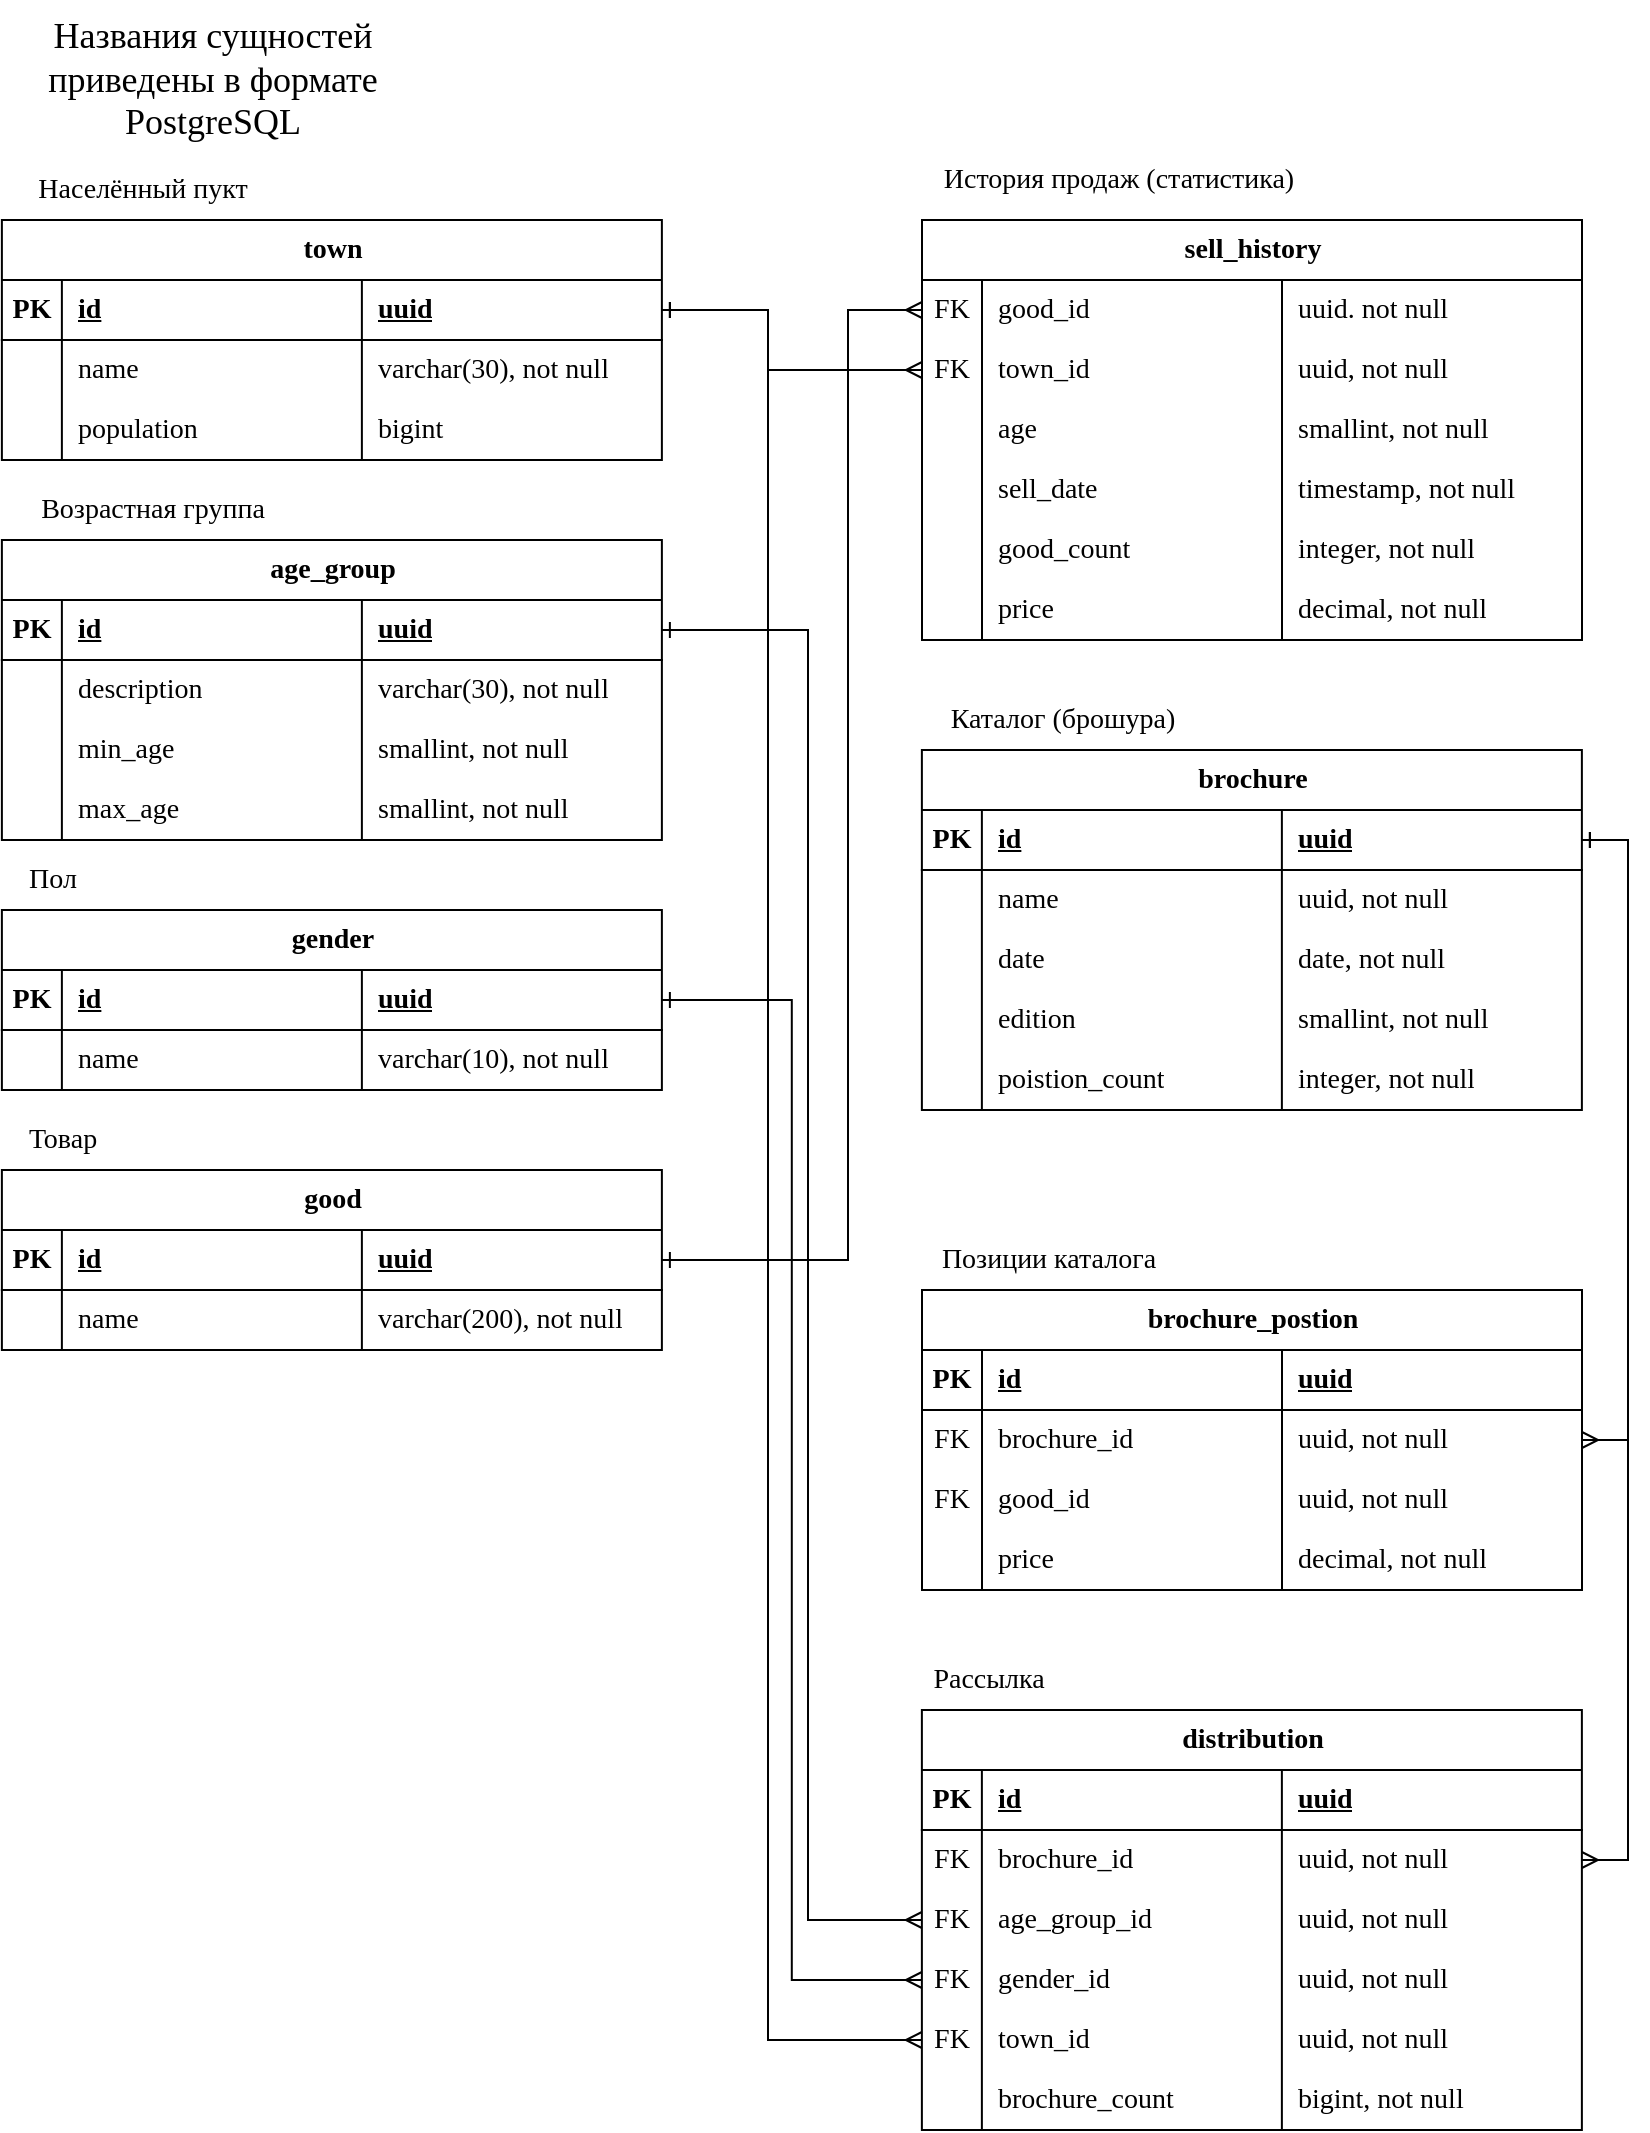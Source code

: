 <mxfile version="21.7.5" type="device" pages="2">
  <diagram name="ЛР2-Модель данных" id="5wjBIuke4LGrvdmqmBoD">
    <mxGraphModel dx="1434" dy="844" grid="1" gridSize="10" guides="1" tooltips="1" connect="1" arrows="1" fold="1" page="1" pageScale="1" pageWidth="827" pageHeight="1169" math="0" shadow="0">
      <root>
        <mxCell id="0" />
        <mxCell id="1" parent="0" />
        <mxCell id="qVcynnqTiP0ZQ-UcBjdT-5" value="age_group" style="shape=table;startSize=30;container=1;collapsible=1;childLayout=tableLayout;fixedRows=1;rowLines=0;fontStyle=1;align=center;resizeLast=1;html=1;fontSize=14;fontFamily=Times New Roman;" parent="1" vertex="1">
          <mxGeometry x="36.94" y="275" width="330" height="150" as="geometry" />
        </mxCell>
        <mxCell id="qVcynnqTiP0ZQ-UcBjdT-6" value="" style="shape=tableRow;horizontal=0;startSize=0;swimlaneHead=0;swimlaneBody=0;fillColor=none;collapsible=0;dropTarget=0;points=[[0,0.5],[1,0.5]];portConstraint=eastwest;top=0;left=0;right=0;bottom=1;fontSize=14;fontFamily=Times New Roman;" parent="qVcynnqTiP0ZQ-UcBjdT-5" vertex="1">
          <mxGeometry y="30" width="330" height="30" as="geometry" />
        </mxCell>
        <mxCell id="qVcynnqTiP0ZQ-UcBjdT-7" value="PK" style="shape=partialRectangle;connectable=0;fillColor=none;top=0;left=0;bottom=0;right=0;fontStyle=1;overflow=hidden;whiteSpace=wrap;html=1;fontSize=14;fontFamily=Times New Roman;" parent="qVcynnqTiP0ZQ-UcBjdT-6" vertex="1">
          <mxGeometry width="30" height="30" as="geometry">
            <mxRectangle width="30" height="30" as="alternateBounds" />
          </mxGeometry>
        </mxCell>
        <mxCell id="qVcynnqTiP0ZQ-UcBjdT-8" value="id" style="shape=partialRectangle;connectable=0;fillColor=none;top=0;left=0;bottom=0;right=0;align=left;spacingLeft=6;fontStyle=5;overflow=hidden;whiteSpace=wrap;html=1;fontSize=14;fontFamily=Times New Roman;" parent="qVcynnqTiP0ZQ-UcBjdT-6" vertex="1">
          <mxGeometry x="30" width="150" height="30" as="geometry">
            <mxRectangle width="150" height="30" as="alternateBounds" />
          </mxGeometry>
        </mxCell>
        <mxCell id="qVcynnqTiP0ZQ-UcBjdT-116" value="uuid" style="shape=partialRectangle;connectable=0;fillColor=none;top=0;left=0;bottom=0;right=0;align=left;spacingLeft=6;fontStyle=5;overflow=hidden;whiteSpace=wrap;html=1;fontSize=14;fontFamily=Times New Roman;" parent="qVcynnqTiP0ZQ-UcBjdT-6" vertex="1">
          <mxGeometry x="180" width="150" height="30" as="geometry">
            <mxRectangle width="150" height="30" as="alternateBounds" />
          </mxGeometry>
        </mxCell>
        <mxCell id="qVcynnqTiP0ZQ-UcBjdT-9" value="" style="shape=tableRow;horizontal=0;startSize=0;swimlaneHead=0;swimlaneBody=0;fillColor=none;collapsible=0;dropTarget=0;points=[[0,0.5],[1,0.5]];portConstraint=eastwest;top=0;left=0;right=0;bottom=0;fontSize=14;fontFamily=Times New Roman;" parent="qVcynnqTiP0ZQ-UcBjdT-5" vertex="1">
          <mxGeometry y="60" width="330" height="30" as="geometry" />
        </mxCell>
        <mxCell id="qVcynnqTiP0ZQ-UcBjdT-10" value="" style="shape=partialRectangle;connectable=0;fillColor=none;top=0;left=0;bottom=0;right=0;editable=1;overflow=hidden;whiteSpace=wrap;html=1;fontSize=14;fontFamily=Times New Roman;" parent="qVcynnqTiP0ZQ-UcBjdT-9" vertex="1">
          <mxGeometry width="30" height="30" as="geometry">
            <mxRectangle width="30" height="30" as="alternateBounds" />
          </mxGeometry>
        </mxCell>
        <mxCell id="qVcynnqTiP0ZQ-UcBjdT-11" value="description" style="shape=partialRectangle;connectable=0;fillColor=none;top=0;left=0;bottom=0;right=0;align=left;spacingLeft=6;overflow=hidden;whiteSpace=wrap;html=1;fontSize=14;fontFamily=Times New Roman;" parent="qVcynnqTiP0ZQ-UcBjdT-9" vertex="1">
          <mxGeometry x="30" width="150" height="30" as="geometry">
            <mxRectangle width="150" height="30" as="alternateBounds" />
          </mxGeometry>
        </mxCell>
        <mxCell id="qVcynnqTiP0ZQ-UcBjdT-117" value="varchar(30), not null" style="shape=partialRectangle;connectable=0;fillColor=none;top=0;left=0;bottom=0;right=0;align=left;spacingLeft=6;overflow=hidden;whiteSpace=wrap;html=1;fontSize=14;fontFamily=Times New Roman;" parent="qVcynnqTiP0ZQ-UcBjdT-9" vertex="1">
          <mxGeometry x="180" width="150" height="30" as="geometry">
            <mxRectangle width="150" height="30" as="alternateBounds" />
          </mxGeometry>
        </mxCell>
        <mxCell id="6KhsEJpM93niK96JRpDm-1" style="shape=tableRow;horizontal=0;startSize=0;swimlaneHead=0;swimlaneBody=0;fillColor=none;collapsible=0;dropTarget=0;points=[[0,0.5],[1,0.5]];portConstraint=eastwest;top=0;left=0;right=0;bottom=0;fontSize=14;fontFamily=Times New Roman;" parent="qVcynnqTiP0ZQ-UcBjdT-5" vertex="1">
          <mxGeometry y="90" width="330" height="30" as="geometry" />
        </mxCell>
        <mxCell id="6KhsEJpM93niK96JRpDm-2" style="shape=partialRectangle;connectable=0;fillColor=none;top=0;left=0;bottom=0;right=0;editable=1;overflow=hidden;whiteSpace=wrap;html=1;fontSize=14;fontFamily=Times New Roman;" parent="6KhsEJpM93niK96JRpDm-1" vertex="1">
          <mxGeometry width="30" height="30" as="geometry">
            <mxRectangle width="30" height="30" as="alternateBounds" />
          </mxGeometry>
        </mxCell>
        <mxCell id="6KhsEJpM93niK96JRpDm-3" value="min_age" style="shape=partialRectangle;connectable=0;fillColor=none;top=0;left=0;bottom=0;right=0;align=left;spacingLeft=6;overflow=hidden;whiteSpace=wrap;html=1;fontSize=14;fontFamily=Times New Roman;" parent="6KhsEJpM93niK96JRpDm-1" vertex="1">
          <mxGeometry x="30" width="150" height="30" as="geometry">
            <mxRectangle width="150" height="30" as="alternateBounds" />
          </mxGeometry>
        </mxCell>
        <mxCell id="6KhsEJpM93niK96JRpDm-4" value="smallint, not null" style="shape=partialRectangle;connectable=0;fillColor=none;top=0;left=0;bottom=0;right=0;align=left;spacingLeft=6;overflow=hidden;whiteSpace=wrap;html=1;fontSize=14;fontFamily=Times New Roman;" parent="6KhsEJpM93niK96JRpDm-1" vertex="1">
          <mxGeometry x="180" width="150" height="30" as="geometry">
            <mxRectangle width="150" height="30" as="alternateBounds" />
          </mxGeometry>
        </mxCell>
        <mxCell id="6KhsEJpM93niK96JRpDm-5" style="shape=tableRow;horizontal=0;startSize=0;swimlaneHead=0;swimlaneBody=0;fillColor=none;collapsible=0;dropTarget=0;points=[[0,0.5],[1,0.5]];portConstraint=eastwest;top=0;left=0;right=0;bottom=0;fontSize=14;fontFamily=Times New Roman;" parent="qVcynnqTiP0ZQ-UcBjdT-5" vertex="1">
          <mxGeometry y="120" width="330" height="30" as="geometry" />
        </mxCell>
        <mxCell id="6KhsEJpM93niK96JRpDm-6" style="shape=partialRectangle;connectable=0;fillColor=none;top=0;left=0;bottom=0;right=0;editable=1;overflow=hidden;whiteSpace=wrap;html=1;fontSize=14;fontFamily=Times New Roman;" parent="6KhsEJpM93niK96JRpDm-5" vertex="1">
          <mxGeometry width="30" height="30" as="geometry">
            <mxRectangle width="30" height="30" as="alternateBounds" />
          </mxGeometry>
        </mxCell>
        <mxCell id="6KhsEJpM93niK96JRpDm-7" value="max_age" style="shape=partialRectangle;connectable=0;fillColor=none;top=0;left=0;bottom=0;right=0;align=left;spacingLeft=6;overflow=hidden;whiteSpace=wrap;html=1;fontSize=14;fontFamily=Times New Roman;" parent="6KhsEJpM93niK96JRpDm-5" vertex="1">
          <mxGeometry x="30" width="150" height="30" as="geometry">
            <mxRectangle width="150" height="30" as="alternateBounds" />
          </mxGeometry>
        </mxCell>
        <mxCell id="6KhsEJpM93niK96JRpDm-8" value="smallint, not null" style="shape=partialRectangle;connectable=0;fillColor=none;top=0;left=0;bottom=0;right=0;align=left;spacingLeft=6;overflow=hidden;whiteSpace=wrap;html=1;fontSize=14;fontFamily=Times New Roman;" parent="6KhsEJpM93niK96JRpDm-5" vertex="1">
          <mxGeometry x="180" width="150" height="30" as="geometry">
            <mxRectangle width="150" height="30" as="alternateBounds" />
          </mxGeometry>
        </mxCell>
        <mxCell id="qVcynnqTiP0ZQ-UcBjdT-25" value="&lt;font style=&quot;font-size: 18px;&quot;&gt;Названия сущностей &lt;br style=&quot;font-size: 18px;&quot;&gt;приведены в формате&lt;br style=&quot;font-size: 18px;&quot;&gt;PostgreSQL&lt;/font&gt;" style="text;html=1;align=center;verticalAlign=middle;resizable=0;points=[];autosize=1;strokeColor=none;fillColor=none;fontSize=18;fontFamily=Times New Roman;" parent="1" vertex="1">
          <mxGeometry x="46.94" y="5" width="190" height="80" as="geometry" />
        </mxCell>
        <mxCell id="qVcynnqTiP0ZQ-UcBjdT-32" value="town" style="shape=table;startSize=30;container=1;collapsible=1;childLayout=tableLayout;fixedRows=1;rowLines=0;fontStyle=1;align=center;resizeLast=1;html=1;fontSize=14;swimlaneBody=1;fontFamily=Times New Roman;" parent="1" vertex="1">
          <mxGeometry x="36.94" y="115" width="330" height="120" as="geometry" />
        </mxCell>
        <mxCell id="qVcynnqTiP0ZQ-UcBjdT-33" value="" style="shape=tableRow;horizontal=0;startSize=0;swimlaneHead=0;swimlaneBody=0;fillColor=none;collapsible=0;dropTarget=0;points=[[0,0.5],[1,0.5]];portConstraint=eastwest;top=0;left=0;right=0;bottom=1;fontSize=14;fontFamily=Times New Roman;" parent="qVcynnqTiP0ZQ-UcBjdT-32" vertex="1">
          <mxGeometry y="30" width="330" height="30" as="geometry" />
        </mxCell>
        <mxCell id="qVcynnqTiP0ZQ-UcBjdT-34" value="PK" style="shape=partialRectangle;connectable=0;fillColor=none;top=0;left=0;bottom=0;right=0;fontStyle=1;overflow=hidden;whiteSpace=wrap;html=1;fontSize=14;fontFamily=Times New Roman;" parent="qVcynnqTiP0ZQ-UcBjdT-33" vertex="1">
          <mxGeometry width="30" height="30" as="geometry">
            <mxRectangle width="30" height="30" as="alternateBounds" />
          </mxGeometry>
        </mxCell>
        <mxCell id="qVcynnqTiP0ZQ-UcBjdT-35" value="id" style="shape=partialRectangle;connectable=0;fillColor=none;top=0;left=0;bottom=0;right=0;align=left;spacingLeft=6;fontStyle=5;overflow=hidden;whiteSpace=wrap;html=1;fontSize=14;fontFamily=Times New Roman;" parent="qVcynnqTiP0ZQ-UcBjdT-33" vertex="1">
          <mxGeometry x="30" width="150" height="30" as="geometry">
            <mxRectangle width="150" height="30" as="alternateBounds" />
          </mxGeometry>
        </mxCell>
        <mxCell id="qVcynnqTiP0ZQ-UcBjdT-118" value="uuid" style="shape=partialRectangle;connectable=0;fillColor=none;top=0;left=0;bottom=0;right=0;align=left;spacingLeft=6;fontStyle=5;overflow=hidden;whiteSpace=wrap;html=1;fontSize=14;fontFamily=Times New Roman;" parent="qVcynnqTiP0ZQ-UcBjdT-33" vertex="1">
          <mxGeometry x="180" width="150" height="30" as="geometry">
            <mxRectangle width="150" height="30" as="alternateBounds" />
          </mxGeometry>
        </mxCell>
        <mxCell id="qVcynnqTiP0ZQ-UcBjdT-36" value="" style="shape=tableRow;horizontal=0;startSize=0;swimlaneHead=0;swimlaneBody=0;fillColor=none;collapsible=0;dropTarget=0;points=[[0,0.5],[1,0.5]];portConstraint=eastwest;top=0;left=0;right=0;bottom=0;fontSize=14;fontFamily=Times New Roman;" parent="qVcynnqTiP0ZQ-UcBjdT-32" vertex="1">
          <mxGeometry y="60" width="330" height="30" as="geometry" />
        </mxCell>
        <mxCell id="qVcynnqTiP0ZQ-UcBjdT-37" value="" style="shape=partialRectangle;connectable=0;fillColor=none;top=0;left=0;bottom=0;right=0;editable=1;overflow=hidden;whiteSpace=wrap;html=1;fontSize=14;fontFamily=Times New Roman;" parent="qVcynnqTiP0ZQ-UcBjdT-36" vertex="1">
          <mxGeometry width="30" height="30" as="geometry">
            <mxRectangle width="30" height="30" as="alternateBounds" />
          </mxGeometry>
        </mxCell>
        <mxCell id="qVcynnqTiP0ZQ-UcBjdT-38" value="name" style="shape=partialRectangle;connectable=0;fillColor=none;top=0;left=0;bottom=0;right=0;align=left;spacingLeft=6;overflow=hidden;whiteSpace=wrap;html=1;fontSize=14;fontFamily=Times New Roman;" parent="qVcynnqTiP0ZQ-UcBjdT-36" vertex="1">
          <mxGeometry x="30" width="150" height="30" as="geometry">
            <mxRectangle width="150" height="30" as="alternateBounds" />
          </mxGeometry>
        </mxCell>
        <mxCell id="qVcynnqTiP0ZQ-UcBjdT-119" value="varchar(30), not null" style="shape=partialRectangle;connectable=0;fillColor=none;top=0;left=0;bottom=0;right=0;align=left;spacingLeft=6;overflow=hidden;whiteSpace=wrap;html=1;fontSize=14;fontFamily=Times New Roman;" parent="qVcynnqTiP0ZQ-UcBjdT-36" vertex="1">
          <mxGeometry x="180" width="150" height="30" as="geometry">
            <mxRectangle width="150" height="30" as="alternateBounds" />
          </mxGeometry>
        </mxCell>
        <mxCell id="qVcynnqTiP0ZQ-UcBjdT-81" style="shape=tableRow;horizontal=0;startSize=0;swimlaneHead=0;swimlaneBody=0;fillColor=none;collapsible=0;dropTarget=0;points=[[0,0.5],[1,0.5]];portConstraint=eastwest;top=0;left=0;right=0;bottom=0;fontSize=14;fontFamily=Times New Roman;" parent="qVcynnqTiP0ZQ-UcBjdT-32" vertex="1">
          <mxGeometry y="90" width="330" height="30" as="geometry" />
        </mxCell>
        <mxCell id="qVcynnqTiP0ZQ-UcBjdT-82" style="shape=partialRectangle;connectable=0;fillColor=none;top=0;left=0;bottom=0;right=0;editable=1;overflow=hidden;whiteSpace=wrap;html=1;fontSize=14;fontFamily=Times New Roman;" parent="qVcynnqTiP0ZQ-UcBjdT-81" vertex="1">
          <mxGeometry width="30" height="30" as="geometry">
            <mxRectangle width="30" height="30" as="alternateBounds" />
          </mxGeometry>
        </mxCell>
        <mxCell id="qVcynnqTiP0ZQ-UcBjdT-83" value="population" style="shape=partialRectangle;connectable=0;fillColor=none;top=0;left=0;bottom=0;right=0;align=left;spacingLeft=6;overflow=hidden;whiteSpace=wrap;html=1;fontSize=14;fontFamily=Times New Roman;" parent="qVcynnqTiP0ZQ-UcBjdT-81" vertex="1">
          <mxGeometry x="30" width="150" height="30" as="geometry">
            <mxRectangle width="150" height="30" as="alternateBounds" />
          </mxGeometry>
        </mxCell>
        <mxCell id="qVcynnqTiP0ZQ-UcBjdT-120" value="bigint" style="shape=partialRectangle;connectable=0;fillColor=none;top=0;left=0;bottom=0;right=0;align=left;spacingLeft=6;overflow=hidden;whiteSpace=wrap;html=1;fontSize=14;fontFamily=Times New Roman;" parent="qVcynnqTiP0ZQ-UcBjdT-81" vertex="1">
          <mxGeometry x="180" width="150" height="30" as="geometry">
            <mxRectangle width="150" height="30" as="alternateBounds" />
          </mxGeometry>
        </mxCell>
        <mxCell id="qVcynnqTiP0ZQ-UcBjdT-39" value="gender" style="shape=table;startSize=30;container=1;collapsible=1;childLayout=tableLayout;fixedRows=1;rowLines=0;fontStyle=1;align=center;resizeLast=1;html=1;fontSize=14;fontFamily=Times New Roman;" parent="1" vertex="1">
          <mxGeometry x="36.94" y="460" width="330" height="90" as="geometry" />
        </mxCell>
        <mxCell id="qVcynnqTiP0ZQ-UcBjdT-40" value="" style="shape=tableRow;horizontal=0;startSize=0;swimlaneHead=0;swimlaneBody=0;fillColor=none;collapsible=0;dropTarget=0;points=[[0,0.5],[1,0.5]];portConstraint=eastwest;top=0;left=0;right=0;bottom=1;fontSize=14;fontFamily=Times New Roman;" parent="qVcynnqTiP0ZQ-UcBjdT-39" vertex="1">
          <mxGeometry y="30" width="330" height="30" as="geometry" />
        </mxCell>
        <mxCell id="qVcynnqTiP0ZQ-UcBjdT-41" value="PK" style="shape=partialRectangle;connectable=0;fillColor=none;top=0;left=0;bottom=0;right=0;fontStyle=1;overflow=hidden;whiteSpace=wrap;html=1;fontSize=14;fontFamily=Times New Roman;" parent="qVcynnqTiP0ZQ-UcBjdT-40" vertex="1">
          <mxGeometry width="30" height="30" as="geometry">
            <mxRectangle width="30" height="30" as="alternateBounds" />
          </mxGeometry>
        </mxCell>
        <mxCell id="qVcynnqTiP0ZQ-UcBjdT-42" value="id" style="shape=partialRectangle;connectable=0;fillColor=none;top=0;left=0;bottom=0;right=0;align=left;spacingLeft=6;fontStyle=5;overflow=hidden;whiteSpace=wrap;html=1;fontSize=14;fontFamily=Times New Roman;" parent="qVcynnqTiP0ZQ-UcBjdT-40" vertex="1">
          <mxGeometry x="30" width="150" height="30" as="geometry">
            <mxRectangle width="150" height="30" as="alternateBounds" />
          </mxGeometry>
        </mxCell>
        <mxCell id="qVcynnqTiP0ZQ-UcBjdT-121" value="uuid" style="shape=partialRectangle;connectable=0;fillColor=none;top=0;left=0;bottom=0;right=0;align=left;spacingLeft=6;fontStyle=5;overflow=hidden;whiteSpace=wrap;html=1;fontSize=14;fontFamily=Times New Roman;" parent="qVcynnqTiP0ZQ-UcBjdT-40" vertex="1">
          <mxGeometry x="180" width="150" height="30" as="geometry">
            <mxRectangle width="150" height="30" as="alternateBounds" />
          </mxGeometry>
        </mxCell>
        <mxCell id="qVcynnqTiP0ZQ-UcBjdT-43" value="" style="shape=tableRow;horizontal=0;startSize=0;swimlaneHead=0;swimlaneBody=0;fillColor=none;collapsible=0;dropTarget=0;points=[[0,0.5],[1,0.5]];portConstraint=eastwest;top=0;left=0;right=0;bottom=0;fontSize=14;fontFamily=Times New Roman;" parent="qVcynnqTiP0ZQ-UcBjdT-39" vertex="1">
          <mxGeometry y="60" width="330" height="30" as="geometry" />
        </mxCell>
        <mxCell id="qVcynnqTiP0ZQ-UcBjdT-44" value="" style="shape=partialRectangle;connectable=0;fillColor=none;top=0;left=0;bottom=0;right=0;editable=1;overflow=hidden;whiteSpace=wrap;html=1;fontSize=14;fontFamily=Times New Roman;" parent="qVcynnqTiP0ZQ-UcBjdT-43" vertex="1">
          <mxGeometry width="30" height="30" as="geometry">
            <mxRectangle width="30" height="30" as="alternateBounds" />
          </mxGeometry>
        </mxCell>
        <mxCell id="qVcynnqTiP0ZQ-UcBjdT-45" value="name" style="shape=partialRectangle;connectable=0;fillColor=none;top=0;left=0;bottom=0;right=0;align=left;spacingLeft=6;overflow=hidden;whiteSpace=wrap;html=1;fontSize=14;fontFamily=Times New Roman;" parent="qVcynnqTiP0ZQ-UcBjdT-43" vertex="1">
          <mxGeometry x="30" width="150" height="30" as="geometry">
            <mxRectangle width="150" height="30" as="alternateBounds" />
          </mxGeometry>
        </mxCell>
        <mxCell id="qVcynnqTiP0ZQ-UcBjdT-122" value="varchar(10), not null" style="shape=partialRectangle;connectable=0;fillColor=none;top=0;left=0;bottom=0;right=0;align=left;spacingLeft=6;overflow=hidden;whiteSpace=wrap;html=1;fontSize=14;fontFamily=Times New Roman;" parent="qVcynnqTiP0ZQ-UcBjdT-43" vertex="1">
          <mxGeometry x="180" width="150" height="30" as="geometry">
            <mxRectangle width="150" height="30" as="alternateBounds" />
          </mxGeometry>
        </mxCell>
        <mxCell id="qVcynnqTiP0ZQ-UcBjdT-52" value="sell_history" style="shape=table;startSize=30;container=1;collapsible=1;childLayout=tableLayout;fixedRows=1;rowLines=0;fontStyle=1;align=center;resizeLast=1;html=1;fontSize=14;fontFamily=Times New Roman;" parent="1" vertex="1">
          <mxGeometry x="497" y="115" width="330" height="210" as="geometry" />
        </mxCell>
        <mxCell id="qVcynnqTiP0ZQ-UcBjdT-62" style="shape=tableRow;horizontal=0;startSize=0;swimlaneHead=0;swimlaneBody=0;fillColor=none;collapsible=0;dropTarget=0;points=[[0,0.5],[1,0.5]];portConstraint=eastwest;top=0;left=0;right=0;bottom=0;fontSize=14;fontFamily=Times New Roman;" parent="qVcynnqTiP0ZQ-UcBjdT-52" vertex="1">
          <mxGeometry y="30" width="330" height="30" as="geometry" />
        </mxCell>
        <mxCell id="qVcynnqTiP0ZQ-UcBjdT-63" value="FK" style="shape=partialRectangle;connectable=0;fillColor=none;top=0;left=0;bottom=0;right=0;editable=1;overflow=hidden;whiteSpace=wrap;html=1;fontSize=14;fontFamily=Times New Roman;" parent="qVcynnqTiP0ZQ-UcBjdT-62" vertex="1">
          <mxGeometry width="30" height="30" as="geometry">
            <mxRectangle width="30" height="30" as="alternateBounds" />
          </mxGeometry>
        </mxCell>
        <mxCell id="qVcynnqTiP0ZQ-UcBjdT-64" value="good_id" style="shape=partialRectangle;connectable=0;fillColor=none;top=0;left=0;bottom=0;right=0;align=left;spacingLeft=6;overflow=hidden;whiteSpace=wrap;html=1;fontSize=14;fontFamily=Times New Roman;" parent="qVcynnqTiP0ZQ-UcBjdT-62" vertex="1">
          <mxGeometry x="30" width="150" height="30" as="geometry">
            <mxRectangle width="150" height="30" as="alternateBounds" />
          </mxGeometry>
        </mxCell>
        <mxCell id="qVcynnqTiP0ZQ-UcBjdT-128" value="uuid. not null" style="shape=partialRectangle;connectable=0;fillColor=none;top=0;left=0;bottom=0;right=0;align=left;spacingLeft=6;overflow=hidden;whiteSpace=wrap;html=1;fontSize=14;fontFamily=Times New Roman;" parent="qVcynnqTiP0ZQ-UcBjdT-62" vertex="1">
          <mxGeometry x="180" width="150" height="30" as="geometry">
            <mxRectangle width="150" height="30" as="alternateBounds" />
          </mxGeometry>
        </mxCell>
        <mxCell id="qVcynnqTiP0ZQ-UcBjdT-65" style="shape=tableRow;horizontal=0;startSize=0;swimlaneHead=0;swimlaneBody=0;fillColor=none;collapsible=0;dropTarget=0;points=[[0,0.5],[1,0.5]];portConstraint=eastwest;top=0;left=0;right=0;bottom=0;fontSize=14;fontFamily=Times New Roman;" parent="qVcynnqTiP0ZQ-UcBjdT-52" vertex="1">
          <mxGeometry y="60" width="330" height="30" as="geometry" />
        </mxCell>
        <mxCell id="qVcynnqTiP0ZQ-UcBjdT-66" value="FK" style="shape=partialRectangle;connectable=0;fillColor=none;top=0;left=0;bottom=0;right=0;editable=1;overflow=hidden;whiteSpace=wrap;html=1;fontSize=14;fontFamily=Times New Roman;" parent="qVcynnqTiP0ZQ-UcBjdT-65" vertex="1">
          <mxGeometry width="30" height="30" as="geometry">
            <mxRectangle width="30" height="30" as="alternateBounds" />
          </mxGeometry>
        </mxCell>
        <mxCell id="qVcynnqTiP0ZQ-UcBjdT-67" value="town_id" style="shape=partialRectangle;connectable=0;fillColor=none;top=0;left=0;bottom=0;right=0;align=left;spacingLeft=6;overflow=hidden;whiteSpace=wrap;html=1;fontSize=14;fontFamily=Times New Roman;" parent="qVcynnqTiP0ZQ-UcBjdT-65" vertex="1">
          <mxGeometry x="30" width="150" height="30" as="geometry">
            <mxRectangle width="150" height="30" as="alternateBounds" />
          </mxGeometry>
        </mxCell>
        <mxCell id="qVcynnqTiP0ZQ-UcBjdT-129" value="uuid, not null" style="shape=partialRectangle;connectable=0;fillColor=none;top=0;left=0;bottom=0;right=0;align=left;spacingLeft=6;overflow=hidden;whiteSpace=wrap;html=1;fontSize=14;fontFamily=Times New Roman;" parent="qVcynnqTiP0ZQ-UcBjdT-65" vertex="1">
          <mxGeometry x="180" width="150" height="30" as="geometry">
            <mxRectangle width="150" height="30" as="alternateBounds" />
          </mxGeometry>
        </mxCell>
        <mxCell id="7hpDfn7izWi3tpyFGhJ--81" style="shape=tableRow;horizontal=0;startSize=0;swimlaneHead=0;swimlaneBody=0;fillColor=none;collapsible=0;dropTarget=0;points=[[0,0.5],[1,0.5]];portConstraint=eastwest;top=0;left=0;right=0;bottom=0;fontSize=14;fontFamily=Times New Roman;" parent="qVcynnqTiP0ZQ-UcBjdT-52" vertex="1">
          <mxGeometry y="90" width="330" height="30" as="geometry" />
        </mxCell>
        <mxCell id="7hpDfn7izWi3tpyFGhJ--82" value="" style="shape=partialRectangle;connectable=0;fillColor=none;top=0;left=0;bottom=0;right=0;editable=1;overflow=hidden;whiteSpace=wrap;html=1;fontSize=14;fontFamily=Times New Roman;" parent="7hpDfn7izWi3tpyFGhJ--81" vertex="1">
          <mxGeometry width="30" height="30" as="geometry">
            <mxRectangle width="30" height="30" as="alternateBounds" />
          </mxGeometry>
        </mxCell>
        <mxCell id="7hpDfn7izWi3tpyFGhJ--83" value="age" style="shape=partialRectangle;connectable=0;fillColor=none;top=0;left=0;bottom=0;right=0;align=left;spacingLeft=6;overflow=hidden;whiteSpace=wrap;html=1;fontSize=14;fontFamily=Times New Roman;" parent="7hpDfn7izWi3tpyFGhJ--81" vertex="1">
          <mxGeometry x="30" width="150" height="30" as="geometry">
            <mxRectangle width="150" height="30" as="alternateBounds" />
          </mxGeometry>
        </mxCell>
        <mxCell id="7hpDfn7izWi3tpyFGhJ--84" value="smallint, not null" style="shape=partialRectangle;connectable=0;fillColor=none;top=0;left=0;bottom=0;right=0;align=left;spacingLeft=6;overflow=hidden;whiteSpace=wrap;html=1;fontSize=14;fontFamily=Times New Roman;" parent="7hpDfn7izWi3tpyFGhJ--81" vertex="1">
          <mxGeometry x="180" width="150" height="30" as="geometry">
            <mxRectangle width="150" height="30" as="alternateBounds" />
          </mxGeometry>
        </mxCell>
        <mxCell id="qVcynnqTiP0ZQ-UcBjdT-59" style="shape=tableRow;horizontal=0;startSize=0;swimlaneHead=0;swimlaneBody=0;fillColor=none;collapsible=0;dropTarget=0;points=[[0,0.5],[1,0.5]];portConstraint=eastwest;top=0;left=0;right=0;bottom=0;fontSize=14;fontFamily=Times New Roman;" parent="qVcynnqTiP0ZQ-UcBjdT-52" vertex="1">
          <mxGeometry y="120" width="330" height="30" as="geometry" />
        </mxCell>
        <mxCell id="qVcynnqTiP0ZQ-UcBjdT-60" style="shape=partialRectangle;connectable=0;fillColor=none;top=0;left=0;bottom=0;right=0;editable=1;overflow=hidden;whiteSpace=wrap;html=1;fontSize=14;fontFamily=Times New Roman;" parent="qVcynnqTiP0ZQ-UcBjdT-59" vertex="1">
          <mxGeometry width="30" height="30" as="geometry">
            <mxRectangle width="30" height="30" as="alternateBounds" />
          </mxGeometry>
        </mxCell>
        <mxCell id="qVcynnqTiP0ZQ-UcBjdT-61" value="sell_date" style="shape=partialRectangle;connectable=0;fillColor=none;top=0;left=0;bottom=0;right=0;align=left;spacingLeft=6;overflow=hidden;whiteSpace=wrap;html=1;fontSize=14;fontFamily=Times New Roman;" parent="qVcynnqTiP0ZQ-UcBjdT-59" vertex="1">
          <mxGeometry x="30" width="150" height="30" as="geometry">
            <mxRectangle width="150" height="30" as="alternateBounds" />
          </mxGeometry>
        </mxCell>
        <mxCell id="qVcynnqTiP0ZQ-UcBjdT-131" value="timestamp, not null" style="shape=partialRectangle;connectable=0;fillColor=none;top=0;left=0;bottom=0;right=0;align=left;spacingLeft=6;overflow=hidden;whiteSpace=wrap;html=1;fontSize=14;fontFamily=Times New Roman;" parent="qVcynnqTiP0ZQ-UcBjdT-59" vertex="1">
          <mxGeometry x="180" width="150" height="30" as="geometry">
            <mxRectangle width="150" height="30" as="alternateBounds" />
          </mxGeometry>
        </mxCell>
        <mxCell id="qVcynnqTiP0ZQ-UcBjdT-68" style="shape=tableRow;horizontal=0;startSize=0;swimlaneHead=0;swimlaneBody=0;fillColor=none;collapsible=0;dropTarget=0;points=[[0,0.5],[1,0.5]];portConstraint=eastwest;top=0;left=0;right=0;bottom=0;fontSize=14;fontFamily=Times New Roman;" parent="qVcynnqTiP0ZQ-UcBjdT-52" vertex="1">
          <mxGeometry y="150" width="330" height="30" as="geometry" />
        </mxCell>
        <mxCell id="qVcynnqTiP0ZQ-UcBjdT-69" style="shape=partialRectangle;connectable=0;fillColor=none;top=0;left=0;bottom=0;right=0;editable=1;overflow=hidden;whiteSpace=wrap;html=1;fontSize=14;fontFamily=Times New Roman;" parent="qVcynnqTiP0ZQ-UcBjdT-68" vertex="1">
          <mxGeometry width="30" height="30" as="geometry">
            <mxRectangle width="30" height="30" as="alternateBounds" />
          </mxGeometry>
        </mxCell>
        <mxCell id="qVcynnqTiP0ZQ-UcBjdT-70" value="good_count" style="shape=partialRectangle;connectable=0;fillColor=none;top=0;left=0;bottom=0;right=0;align=left;spacingLeft=6;overflow=hidden;whiteSpace=wrap;html=1;fontSize=14;fontFamily=Times New Roman;" parent="qVcynnqTiP0ZQ-UcBjdT-68" vertex="1">
          <mxGeometry x="30" width="150" height="30" as="geometry">
            <mxRectangle width="150" height="30" as="alternateBounds" />
          </mxGeometry>
        </mxCell>
        <mxCell id="qVcynnqTiP0ZQ-UcBjdT-130" value="integer, not null" style="shape=partialRectangle;connectable=0;fillColor=none;top=0;left=0;bottom=0;right=0;align=left;spacingLeft=6;overflow=hidden;whiteSpace=wrap;html=1;fontSize=14;fontFamily=Times New Roman;" parent="qVcynnqTiP0ZQ-UcBjdT-68" vertex="1">
          <mxGeometry x="180" width="150" height="30" as="geometry">
            <mxRectangle width="150" height="30" as="alternateBounds" />
          </mxGeometry>
        </mxCell>
        <mxCell id="7hpDfn7izWi3tpyFGhJ--77" style="shape=tableRow;horizontal=0;startSize=0;swimlaneHead=0;swimlaneBody=0;fillColor=none;collapsible=0;dropTarget=0;points=[[0,0.5],[1,0.5]];portConstraint=eastwest;top=0;left=0;right=0;bottom=0;fontSize=14;fontFamily=Times New Roman;" parent="qVcynnqTiP0ZQ-UcBjdT-52" vertex="1">
          <mxGeometry y="180" width="330" height="30" as="geometry" />
        </mxCell>
        <mxCell id="7hpDfn7izWi3tpyFGhJ--78" style="shape=partialRectangle;connectable=0;fillColor=none;top=0;left=0;bottom=0;right=0;editable=1;overflow=hidden;whiteSpace=wrap;html=1;fontSize=14;fontFamily=Times New Roman;" parent="7hpDfn7izWi3tpyFGhJ--77" vertex="1">
          <mxGeometry width="30" height="30" as="geometry">
            <mxRectangle width="30" height="30" as="alternateBounds" />
          </mxGeometry>
        </mxCell>
        <mxCell id="7hpDfn7izWi3tpyFGhJ--79" value="price" style="shape=partialRectangle;connectable=0;fillColor=none;top=0;left=0;bottom=0;right=0;align=left;spacingLeft=6;overflow=hidden;whiteSpace=wrap;html=1;fontSize=14;fontFamily=Times New Roman;" parent="7hpDfn7izWi3tpyFGhJ--77" vertex="1">
          <mxGeometry x="30" width="150" height="30" as="geometry">
            <mxRectangle width="150" height="30" as="alternateBounds" />
          </mxGeometry>
        </mxCell>
        <mxCell id="7hpDfn7izWi3tpyFGhJ--80" value="decimal, not null" style="shape=partialRectangle;connectable=0;fillColor=none;top=0;left=0;bottom=0;right=0;align=left;spacingLeft=6;overflow=hidden;whiteSpace=wrap;html=1;fontSize=14;fontFamily=Times New Roman;" parent="7hpDfn7izWi3tpyFGhJ--77" vertex="1">
          <mxGeometry x="180" width="150" height="30" as="geometry">
            <mxRectangle width="150" height="30" as="alternateBounds" />
          </mxGeometry>
        </mxCell>
        <mxCell id="qVcynnqTiP0ZQ-UcBjdT-71" value="good" style="shape=table;startSize=30;container=1;collapsible=1;childLayout=tableLayout;fixedRows=1;rowLines=0;fontStyle=1;align=center;resizeLast=1;html=1;fontSize=14;fontFamily=Times New Roman;" parent="1" vertex="1">
          <mxGeometry x="36.94" y="590" width="330" height="90" as="geometry" />
        </mxCell>
        <mxCell id="qVcynnqTiP0ZQ-UcBjdT-72" value="" style="shape=tableRow;horizontal=0;startSize=0;swimlaneHead=0;swimlaneBody=0;fillColor=none;collapsible=0;dropTarget=0;points=[[0,0.5],[1,0.5]];portConstraint=eastwest;top=0;left=0;right=0;bottom=1;fontSize=14;fontFamily=Times New Roman;" parent="qVcynnqTiP0ZQ-UcBjdT-71" vertex="1">
          <mxGeometry y="30" width="330" height="30" as="geometry" />
        </mxCell>
        <mxCell id="qVcynnqTiP0ZQ-UcBjdT-73" value="PK" style="shape=partialRectangle;connectable=0;fillColor=none;top=0;left=0;bottom=0;right=0;fontStyle=1;overflow=hidden;whiteSpace=wrap;html=1;fontSize=14;fontFamily=Times New Roman;" parent="qVcynnqTiP0ZQ-UcBjdT-72" vertex="1">
          <mxGeometry width="30" height="30" as="geometry">
            <mxRectangle width="30" height="30" as="alternateBounds" />
          </mxGeometry>
        </mxCell>
        <mxCell id="qVcynnqTiP0ZQ-UcBjdT-74" value="id" style="shape=partialRectangle;connectable=0;fillColor=none;top=0;left=0;bottom=0;right=0;align=left;spacingLeft=6;fontStyle=5;overflow=hidden;whiteSpace=wrap;html=1;fontSize=14;fontFamily=Times New Roman;" parent="qVcynnqTiP0ZQ-UcBjdT-72" vertex="1">
          <mxGeometry x="30" width="150" height="30" as="geometry">
            <mxRectangle width="150" height="30" as="alternateBounds" />
          </mxGeometry>
        </mxCell>
        <mxCell id="qVcynnqTiP0ZQ-UcBjdT-140" value="uuid" style="shape=partialRectangle;connectable=0;fillColor=none;top=0;left=0;bottom=0;right=0;align=left;spacingLeft=6;fontStyle=5;overflow=hidden;whiteSpace=wrap;html=1;fontSize=14;fontFamily=Times New Roman;" parent="qVcynnqTiP0ZQ-UcBjdT-72" vertex="1">
          <mxGeometry x="180" width="150" height="30" as="geometry">
            <mxRectangle width="150" height="30" as="alternateBounds" />
          </mxGeometry>
        </mxCell>
        <mxCell id="qVcynnqTiP0ZQ-UcBjdT-75" value="" style="shape=tableRow;horizontal=0;startSize=0;swimlaneHead=0;swimlaneBody=0;fillColor=none;collapsible=0;dropTarget=0;points=[[0,0.5],[1,0.5]];portConstraint=eastwest;top=0;left=0;right=0;bottom=0;fontSize=14;fontFamily=Times New Roman;" parent="qVcynnqTiP0ZQ-UcBjdT-71" vertex="1">
          <mxGeometry y="60" width="330" height="30" as="geometry" />
        </mxCell>
        <mxCell id="qVcynnqTiP0ZQ-UcBjdT-76" value="" style="shape=partialRectangle;connectable=0;fillColor=none;top=0;left=0;bottom=0;right=0;editable=1;overflow=hidden;whiteSpace=wrap;html=1;fontSize=14;fontFamily=Times New Roman;" parent="qVcynnqTiP0ZQ-UcBjdT-75" vertex="1">
          <mxGeometry width="30" height="30" as="geometry">
            <mxRectangle width="30" height="30" as="alternateBounds" />
          </mxGeometry>
        </mxCell>
        <mxCell id="qVcynnqTiP0ZQ-UcBjdT-77" value="name" style="shape=partialRectangle;connectable=0;fillColor=none;top=0;left=0;bottom=0;right=0;align=left;spacingLeft=6;overflow=hidden;whiteSpace=wrap;html=1;fontSize=14;fontFamily=Times New Roman;" parent="qVcynnqTiP0ZQ-UcBjdT-75" vertex="1">
          <mxGeometry x="30" width="150" height="30" as="geometry">
            <mxRectangle width="150" height="30" as="alternateBounds" />
          </mxGeometry>
        </mxCell>
        <mxCell id="qVcynnqTiP0ZQ-UcBjdT-141" value="varchar(200), not null" style="shape=partialRectangle;connectable=0;fillColor=none;top=0;left=0;bottom=0;right=0;align=left;spacingLeft=6;overflow=hidden;whiteSpace=wrap;html=1;fontSize=14;fontFamily=Times New Roman;" parent="qVcynnqTiP0ZQ-UcBjdT-75" vertex="1">
          <mxGeometry x="180" width="150" height="30" as="geometry">
            <mxRectangle width="150" height="30" as="alternateBounds" />
          </mxGeometry>
        </mxCell>
        <mxCell id="qVcynnqTiP0ZQ-UcBjdT-84" value="brochure" style="shape=table;startSize=30;container=1;collapsible=1;childLayout=tableLayout;fixedRows=1;rowLines=0;fontStyle=1;align=center;resizeLast=1;html=1;fontSize=14;fontFamily=Times New Roman;" parent="1" vertex="1">
          <mxGeometry x="496.94" y="380" width="330" height="180" as="geometry" />
        </mxCell>
        <mxCell id="qVcynnqTiP0ZQ-UcBjdT-85" value="" style="shape=tableRow;horizontal=0;startSize=0;swimlaneHead=0;swimlaneBody=0;fillColor=none;collapsible=0;dropTarget=0;points=[[0,0.5],[1,0.5]];portConstraint=eastwest;top=0;left=0;right=0;bottom=1;fontSize=14;fontFamily=Times New Roman;" parent="qVcynnqTiP0ZQ-UcBjdT-84" vertex="1">
          <mxGeometry y="30" width="330" height="30" as="geometry" />
        </mxCell>
        <mxCell id="qVcynnqTiP0ZQ-UcBjdT-86" value="PK" style="shape=partialRectangle;connectable=0;fillColor=none;top=0;left=0;bottom=0;right=0;fontStyle=1;overflow=hidden;whiteSpace=wrap;html=1;fontSize=14;fontFamily=Times New Roman;" parent="qVcynnqTiP0ZQ-UcBjdT-85" vertex="1">
          <mxGeometry width="30" height="30" as="geometry">
            <mxRectangle width="30" height="30" as="alternateBounds" />
          </mxGeometry>
        </mxCell>
        <mxCell id="qVcynnqTiP0ZQ-UcBjdT-87" value="id" style="shape=partialRectangle;connectable=0;fillColor=none;top=0;left=0;bottom=0;right=0;align=left;spacingLeft=6;fontStyle=5;overflow=hidden;whiteSpace=wrap;html=1;fontSize=14;fontFamily=Times New Roman;" parent="qVcynnqTiP0ZQ-UcBjdT-85" vertex="1">
          <mxGeometry x="30" width="150" height="30" as="geometry">
            <mxRectangle width="150" height="30" as="alternateBounds" />
          </mxGeometry>
        </mxCell>
        <mxCell id="qVcynnqTiP0ZQ-UcBjdT-135" value="uuid" style="shape=partialRectangle;connectable=0;fillColor=none;top=0;left=0;bottom=0;right=0;align=left;spacingLeft=6;fontStyle=5;overflow=hidden;whiteSpace=wrap;html=1;fontSize=14;fontFamily=Times New Roman;" parent="qVcynnqTiP0ZQ-UcBjdT-85" vertex="1">
          <mxGeometry x="180" width="150" height="30" as="geometry">
            <mxRectangle width="150" height="30" as="alternateBounds" />
          </mxGeometry>
        </mxCell>
        <mxCell id="qVcynnqTiP0ZQ-UcBjdT-91" value="" style="shape=tableRow;horizontal=0;startSize=0;swimlaneHead=0;swimlaneBody=0;fillColor=none;collapsible=0;dropTarget=0;points=[[0,0.5],[1,0.5]];portConstraint=eastwest;top=0;left=0;right=0;bottom=0;fontSize=14;fontFamily=Times New Roman;" parent="qVcynnqTiP0ZQ-UcBjdT-84" vertex="1">
          <mxGeometry y="60" width="330" height="30" as="geometry" />
        </mxCell>
        <mxCell id="qVcynnqTiP0ZQ-UcBjdT-92" value="" style="shape=partialRectangle;connectable=0;fillColor=none;top=0;left=0;bottom=0;right=0;editable=1;overflow=hidden;whiteSpace=wrap;html=1;fontSize=14;fontFamily=Times New Roman;" parent="qVcynnqTiP0ZQ-UcBjdT-91" vertex="1">
          <mxGeometry width="30" height="30" as="geometry">
            <mxRectangle width="30" height="30" as="alternateBounds" />
          </mxGeometry>
        </mxCell>
        <mxCell id="qVcynnqTiP0ZQ-UcBjdT-93" value="name" style="shape=partialRectangle;connectable=0;fillColor=none;top=0;left=0;bottom=0;right=0;align=left;spacingLeft=6;overflow=hidden;whiteSpace=wrap;html=1;fontSize=14;fontFamily=Times New Roman;" parent="qVcynnqTiP0ZQ-UcBjdT-91" vertex="1">
          <mxGeometry x="30" width="150" height="30" as="geometry">
            <mxRectangle width="150" height="30" as="alternateBounds" />
          </mxGeometry>
        </mxCell>
        <mxCell id="qVcynnqTiP0ZQ-UcBjdT-136" value="uuid, not null" style="shape=partialRectangle;connectable=0;fillColor=none;top=0;left=0;bottom=0;right=0;align=left;spacingLeft=6;overflow=hidden;whiteSpace=wrap;html=1;fontSize=14;fontFamily=Times New Roman;" parent="qVcynnqTiP0ZQ-UcBjdT-91" vertex="1">
          <mxGeometry x="180" width="150" height="30" as="geometry">
            <mxRectangle width="150" height="30" as="alternateBounds" />
          </mxGeometry>
        </mxCell>
        <mxCell id="qVcynnqTiP0ZQ-UcBjdT-94" value="" style="shape=tableRow;horizontal=0;startSize=0;swimlaneHead=0;swimlaneBody=0;fillColor=none;collapsible=0;dropTarget=0;points=[[0,0.5],[1,0.5]];portConstraint=eastwest;top=0;left=0;right=0;bottom=0;fontSize=14;fontFamily=Times New Roman;" parent="qVcynnqTiP0ZQ-UcBjdT-84" vertex="1">
          <mxGeometry y="90" width="330" height="30" as="geometry" />
        </mxCell>
        <mxCell id="qVcynnqTiP0ZQ-UcBjdT-95" value="" style="shape=partialRectangle;connectable=0;fillColor=none;top=0;left=0;bottom=0;right=0;editable=1;overflow=hidden;whiteSpace=wrap;html=1;fontSize=14;fontFamily=Times New Roman;" parent="qVcynnqTiP0ZQ-UcBjdT-94" vertex="1">
          <mxGeometry width="30" height="30" as="geometry">
            <mxRectangle width="30" height="30" as="alternateBounds" />
          </mxGeometry>
        </mxCell>
        <mxCell id="qVcynnqTiP0ZQ-UcBjdT-96" value="date" style="shape=partialRectangle;connectable=0;fillColor=none;top=0;left=0;bottom=0;right=0;align=left;spacingLeft=6;overflow=hidden;whiteSpace=wrap;html=1;fontSize=14;fontFamily=Times New Roman;" parent="qVcynnqTiP0ZQ-UcBjdT-94" vertex="1">
          <mxGeometry x="30" width="150" height="30" as="geometry">
            <mxRectangle width="150" height="30" as="alternateBounds" />
          </mxGeometry>
        </mxCell>
        <mxCell id="qVcynnqTiP0ZQ-UcBjdT-137" value="date, not null" style="shape=partialRectangle;connectable=0;fillColor=none;top=0;left=0;bottom=0;right=0;align=left;spacingLeft=6;overflow=hidden;whiteSpace=wrap;html=1;fontSize=14;fontFamily=Times New Roman;" parent="qVcynnqTiP0ZQ-UcBjdT-94" vertex="1">
          <mxGeometry x="180" width="150" height="30" as="geometry">
            <mxRectangle width="150" height="30" as="alternateBounds" />
          </mxGeometry>
        </mxCell>
        <mxCell id="qVcynnqTiP0ZQ-UcBjdT-88" value="" style="shape=tableRow;horizontal=0;startSize=0;swimlaneHead=0;swimlaneBody=0;fillColor=none;collapsible=0;dropTarget=0;points=[[0,0.5],[1,0.5]];portConstraint=eastwest;top=0;left=0;right=0;bottom=0;fontSize=14;fontFamily=Times New Roman;" parent="qVcynnqTiP0ZQ-UcBjdT-84" vertex="1">
          <mxGeometry y="120" width="330" height="30" as="geometry" />
        </mxCell>
        <mxCell id="qVcynnqTiP0ZQ-UcBjdT-89" value="" style="shape=partialRectangle;connectable=0;fillColor=none;top=0;left=0;bottom=0;right=0;editable=1;overflow=hidden;whiteSpace=wrap;html=1;fontSize=14;fontFamily=Times New Roman;" parent="qVcynnqTiP0ZQ-UcBjdT-88" vertex="1">
          <mxGeometry width="30" height="30" as="geometry">
            <mxRectangle width="30" height="30" as="alternateBounds" />
          </mxGeometry>
        </mxCell>
        <mxCell id="qVcynnqTiP0ZQ-UcBjdT-90" value="edition" style="shape=partialRectangle;connectable=0;fillColor=none;top=0;left=0;bottom=0;right=0;align=left;spacingLeft=6;overflow=hidden;whiteSpace=wrap;html=1;fontSize=14;fontFamily=Times New Roman;" parent="qVcynnqTiP0ZQ-UcBjdT-88" vertex="1">
          <mxGeometry x="30" width="150" height="30" as="geometry">
            <mxRectangle width="150" height="30" as="alternateBounds" />
          </mxGeometry>
        </mxCell>
        <mxCell id="qVcynnqTiP0ZQ-UcBjdT-139" value="smallint, not null" style="shape=partialRectangle;connectable=0;fillColor=none;top=0;left=0;bottom=0;right=0;align=left;spacingLeft=6;overflow=hidden;whiteSpace=wrap;html=1;fontSize=14;fontFamily=Times New Roman;" parent="qVcynnqTiP0ZQ-UcBjdT-88" vertex="1">
          <mxGeometry x="180" width="150" height="30" as="geometry">
            <mxRectangle width="150" height="30" as="alternateBounds" />
          </mxGeometry>
        </mxCell>
        <mxCell id="7hpDfn7izWi3tpyFGhJ--31" style="shape=tableRow;horizontal=0;startSize=0;swimlaneHead=0;swimlaneBody=0;fillColor=none;collapsible=0;dropTarget=0;points=[[0,0.5],[1,0.5]];portConstraint=eastwest;top=0;left=0;right=0;bottom=0;fontSize=14;fontFamily=Times New Roman;" parent="qVcynnqTiP0ZQ-UcBjdT-84" vertex="1">
          <mxGeometry y="150" width="330" height="30" as="geometry" />
        </mxCell>
        <mxCell id="7hpDfn7izWi3tpyFGhJ--32" style="shape=partialRectangle;connectable=0;fillColor=none;top=0;left=0;bottom=0;right=0;editable=1;overflow=hidden;whiteSpace=wrap;html=1;fontSize=14;fontFamily=Times New Roman;" parent="7hpDfn7izWi3tpyFGhJ--31" vertex="1">
          <mxGeometry width="30" height="30" as="geometry">
            <mxRectangle width="30" height="30" as="alternateBounds" />
          </mxGeometry>
        </mxCell>
        <mxCell id="7hpDfn7izWi3tpyFGhJ--33" value="poistion_count" style="shape=partialRectangle;connectable=0;fillColor=none;top=0;left=0;bottom=0;right=0;align=left;spacingLeft=6;overflow=hidden;whiteSpace=wrap;html=1;fontSize=14;fontFamily=Times New Roman;" parent="7hpDfn7izWi3tpyFGhJ--31" vertex="1">
          <mxGeometry x="30" width="150" height="30" as="geometry">
            <mxRectangle width="150" height="30" as="alternateBounds" />
          </mxGeometry>
        </mxCell>
        <mxCell id="7hpDfn7izWi3tpyFGhJ--34" value="integer, not null" style="shape=partialRectangle;connectable=0;fillColor=none;top=0;left=0;bottom=0;right=0;align=left;spacingLeft=6;overflow=hidden;whiteSpace=wrap;html=1;fontSize=14;fontFamily=Times New Roman;" parent="7hpDfn7izWi3tpyFGhJ--31" vertex="1">
          <mxGeometry x="180" width="150" height="30" as="geometry">
            <mxRectangle width="150" height="30" as="alternateBounds" />
          </mxGeometry>
        </mxCell>
        <mxCell id="5gSCEwr5DUrQm9YFw9R6-5" style="edgeStyle=orthogonalEdgeStyle;rounded=0;orthogonalLoop=1;jettySize=auto;html=1;exitX=1;exitY=0.5;exitDx=0;exitDy=0;entryX=0;entryY=0.5;entryDx=0;entryDy=0;endArrow=ERmany;endFill=0;startArrow=ERone;startFill=0;fontSize=14;fontFamily=Times New Roman;" parent="1" source="qVcynnqTiP0ZQ-UcBjdT-33" target="qVcynnqTiP0ZQ-UcBjdT-65" edge="1">
          <mxGeometry relative="1" as="geometry">
            <Array as="points">
              <mxPoint x="420" y="160" />
              <mxPoint x="420" y="190" />
            </Array>
          </mxGeometry>
        </mxCell>
        <mxCell id="5gSCEwr5DUrQm9YFw9R6-9" style="edgeStyle=orthogonalEdgeStyle;rounded=0;orthogonalLoop=1;jettySize=auto;html=1;exitX=1;exitY=0.5;exitDx=0;exitDy=0;entryX=1;entryY=0.5;entryDx=0;entryDy=0;endArrow=ERmany;endFill=0;startArrow=ERone;startFill=0;fontSize=14;fontFamily=Times New Roman;" parent="1" source="qVcynnqTiP0ZQ-UcBjdT-85" target="7hpDfn7izWi3tpyFGhJ--39" edge="1">
          <mxGeometry relative="1" as="geometry">
            <mxPoint x="850.06" y="450" as="sourcePoint" />
            <mxPoint x="850.06" y="700" as="targetPoint" />
            <Array as="points">
              <mxPoint x="850" y="425" />
              <mxPoint x="850" y="725" />
            </Array>
          </mxGeometry>
        </mxCell>
        <mxCell id="5gSCEwr5DUrQm9YFw9R6-10" style="edgeStyle=orthogonalEdgeStyle;rounded=0;orthogonalLoop=1;jettySize=auto;html=1;exitX=1;exitY=0.5;exitDx=0;exitDy=0;entryX=0;entryY=0.5;entryDx=0;entryDy=0;endArrow=ERmany;endFill=0;fontSize=14;startArrow=ERone;startFill=0;fontFamily=Times New Roman;" parent="1" source="qVcynnqTiP0ZQ-UcBjdT-72" target="qVcynnqTiP0ZQ-UcBjdT-62" edge="1">
          <mxGeometry relative="1" as="geometry">
            <Array as="points">
              <mxPoint x="460" y="635" />
              <mxPoint x="460" y="160" />
            </Array>
          </mxGeometry>
        </mxCell>
        <mxCell id="ORSMMaC0uqFdUTYFfVNh-1" value="Населённый пукт" style="text;html=1;align=center;verticalAlign=middle;resizable=0;points=[];autosize=1;strokeColor=none;fillColor=none;fontSize=14;fontFamily=Times New Roman;" parent="1" vertex="1">
          <mxGeometry x="41.94" y="85" width="130" height="30" as="geometry" />
        </mxCell>
        <mxCell id="ORSMMaC0uqFdUTYFfVNh-3" value="История продаж (статистика)" style="text;html=1;align=center;verticalAlign=middle;resizable=0;points=[];autosize=1;strokeColor=none;fillColor=none;fontSize=14;fontFamily=Times New Roman;" parent="1" vertex="1">
          <mxGeometry x="495" y="80" width="200" height="30" as="geometry" />
        </mxCell>
        <mxCell id="ORSMMaC0uqFdUTYFfVNh-4" value="Каталог (брошура)" style="text;html=1;align=center;verticalAlign=middle;resizable=0;points=[];autosize=1;strokeColor=none;fillColor=none;fontSize=14;fontFamily=Times New Roman;" parent="1" vertex="1">
          <mxGeometry x="496.94" y="350" width="140" height="30" as="geometry" />
        </mxCell>
        <mxCell id="ORSMMaC0uqFdUTYFfVNh-5" value="Позиции каталога" style="text;html=1;align=center;verticalAlign=middle;resizable=0;points=[];autosize=1;strokeColor=none;fillColor=none;fontSize=14;fontFamily=Times New Roman;" parent="1" vertex="1">
          <mxGeometry x="495.0" y="620" width="130" height="30" as="geometry" />
        </mxCell>
        <mxCell id="ORSMMaC0uqFdUTYFfVNh-6" value="Товар" style="text;html=1;align=center;verticalAlign=middle;resizable=0;points=[];autosize=1;strokeColor=none;fillColor=none;fontSize=14;fontFamily=Times New Roman;" parent="1" vertex="1">
          <mxGeometry x="36.94" y="560" width="60" height="30" as="geometry" />
        </mxCell>
        <mxCell id="ORSMMaC0uqFdUTYFfVNh-8" value="Возрастная группа" style="text;html=1;align=center;verticalAlign=middle;resizable=0;points=[];autosize=1;strokeColor=none;fillColor=none;fontSize=14;fontFamily=Times New Roman;" parent="1" vertex="1">
          <mxGeometry x="41.94" y="245" width="140" height="30" as="geometry" />
        </mxCell>
        <mxCell id="ORSMMaC0uqFdUTYFfVNh-9" value="Пол" style="text;html=1;align=center;verticalAlign=middle;resizable=0;points=[];autosize=1;strokeColor=none;fillColor=none;fontSize=14;fontFamily=Times New Roman;" parent="1" vertex="1">
          <mxGeometry x="36.94" y="430" width="50" height="30" as="geometry" />
        </mxCell>
        <mxCell id="7hpDfn7izWi3tpyFGhJ--35" value="brochure_postion" style="shape=table;startSize=30;container=1;collapsible=1;childLayout=tableLayout;fixedRows=1;rowLines=0;fontStyle=1;align=center;resizeLast=1;html=1;fontFamily=Times New Roman;fontSize=14;" parent="1" vertex="1">
          <mxGeometry x="497" y="650" width="330" height="150" as="geometry" />
        </mxCell>
        <mxCell id="7hpDfn7izWi3tpyFGhJ--36" value="" style="shape=tableRow;horizontal=0;startSize=0;swimlaneHead=0;swimlaneBody=0;fillColor=none;collapsible=0;dropTarget=0;points=[[0,0.5],[1,0.5]];portConstraint=eastwest;top=0;left=0;right=0;bottom=1;fontFamily=Times New Roman;fontSize=14;" parent="7hpDfn7izWi3tpyFGhJ--35" vertex="1">
          <mxGeometry y="30" width="330" height="30" as="geometry" />
        </mxCell>
        <mxCell id="7hpDfn7izWi3tpyFGhJ--37" value="PK" style="shape=partialRectangle;connectable=0;fillColor=none;top=0;left=0;bottom=0;right=0;fontStyle=1;overflow=hidden;whiteSpace=wrap;html=1;fontFamily=Times New Roman;fontSize=14;" parent="7hpDfn7izWi3tpyFGhJ--36" vertex="1">
          <mxGeometry width="30" height="30" as="geometry">
            <mxRectangle width="30" height="30" as="alternateBounds" />
          </mxGeometry>
        </mxCell>
        <mxCell id="7hpDfn7izWi3tpyFGhJ--38" value="id" style="shape=partialRectangle;connectable=0;fillColor=none;top=0;left=0;bottom=0;right=0;align=left;spacingLeft=6;fontStyle=5;overflow=hidden;whiteSpace=wrap;html=1;fontFamily=Times New Roman;fontSize=14;" parent="7hpDfn7izWi3tpyFGhJ--36" vertex="1">
          <mxGeometry x="30" width="150" height="30" as="geometry">
            <mxRectangle width="150" height="30" as="alternateBounds" />
          </mxGeometry>
        </mxCell>
        <mxCell id="7hpDfn7izWi3tpyFGhJ--48" value="uuid" style="shape=partialRectangle;connectable=0;fillColor=none;top=0;left=0;bottom=0;right=0;align=left;spacingLeft=6;fontStyle=5;overflow=hidden;whiteSpace=wrap;html=1;fontFamily=Times New Roman;fontSize=14;" parent="7hpDfn7izWi3tpyFGhJ--36" vertex="1">
          <mxGeometry x="180" width="150" height="30" as="geometry">
            <mxRectangle width="150" height="30" as="alternateBounds" />
          </mxGeometry>
        </mxCell>
        <mxCell id="7hpDfn7izWi3tpyFGhJ--39" value="" style="shape=tableRow;horizontal=0;startSize=0;swimlaneHead=0;swimlaneBody=0;fillColor=none;collapsible=0;dropTarget=0;points=[[0,0.5],[1,0.5]];portConstraint=eastwest;top=0;left=0;right=0;bottom=0;fontFamily=Times New Roman;fontSize=14;" parent="7hpDfn7izWi3tpyFGhJ--35" vertex="1">
          <mxGeometry y="60" width="330" height="30" as="geometry" />
        </mxCell>
        <mxCell id="7hpDfn7izWi3tpyFGhJ--40" value="FK" style="shape=partialRectangle;connectable=0;fillColor=none;top=0;left=0;bottom=0;right=0;editable=1;overflow=hidden;whiteSpace=wrap;html=1;fontFamily=Times New Roman;fontSize=14;" parent="7hpDfn7izWi3tpyFGhJ--39" vertex="1">
          <mxGeometry width="30" height="30" as="geometry">
            <mxRectangle width="30" height="30" as="alternateBounds" />
          </mxGeometry>
        </mxCell>
        <mxCell id="7hpDfn7izWi3tpyFGhJ--41" value="brochure_id" style="shape=partialRectangle;connectable=0;fillColor=none;top=0;left=0;bottom=0;right=0;align=left;spacingLeft=6;overflow=hidden;whiteSpace=wrap;html=1;fontFamily=Times New Roman;fontSize=14;" parent="7hpDfn7izWi3tpyFGhJ--39" vertex="1">
          <mxGeometry x="30" width="150" height="30" as="geometry">
            <mxRectangle width="150" height="30" as="alternateBounds" />
          </mxGeometry>
        </mxCell>
        <mxCell id="7hpDfn7izWi3tpyFGhJ--49" value="uuid, not null" style="shape=partialRectangle;connectable=0;fillColor=none;top=0;left=0;bottom=0;right=0;align=left;spacingLeft=6;overflow=hidden;whiteSpace=wrap;html=1;fontFamily=Times New Roman;fontSize=14;" parent="7hpDfn7izWi3tpyFGhJ--39" vertex="1">
          <mxGeometry x="180" width="150" height="30" as="geometry">
            <mxRectangle width="150" height="30" as="alternateBounds" />
          </mxGeometry>
        </mxCell>
        <mxCell id="7hpDfn7izWi3tpyFGhJ--42" value="" style="shape=tableRow;horizontal=0;startSize=0;swimlaneHead=0;swimlaneBody=0;fillColor=none;collapsible=0;dropTarget=0;points=[[0,0.5],[1,0.5]];portConstraint=eastwest;top=0;left=0;right=0;bottom=0;fontFamily=Times New Roman;fontSize=14;" parent="7hpDfn7izWi3tpyFGhJ--35" vertex="1">
          <mxGeometry y="90" width="330" height="30" as="geometry" />
        </mxCell>
        <mxCell id="7hpDfn7izWi3tpyFGhJ--43" value="FK" style="shape=partialRectangle;connectable=0;fillColor=none;top=0;left=0;bottom=0;right=0;editable=1;overflow=hidden;whiteSpace=wrap;html=1;fontFamily=Times New Roman;fontSize=14;" parent="7hpDfn7izWi3tpyFGhJ--42" vertex="1">
          <mxGeometry width="30" height="30" as="geometry">
            <mxRectangle width="30" height="30" as="alternateBounds" />
          </mxGeometry>
        </mxCell>
        <mxCell id="7hpDfn7izWi3tpyFGhJ--44" value="good_id" style="shape=partialRectangle;connectable=0;fillColor=none;top=0;left=0;bottom=0;right=0;align=left;spacingLeft=6;overflow=hidden;whiteSpace=wrap;html=1;fontFamily=Times New Roman;fontSize=14;" parent="7hpDfn7izWi3tpyFGhJ--42" vertex="1">
          <mxGeometry x="30" width="150" height="30" as="geometry">
            <mxRectangle width="150" height="30" as="alternateBounds" />
          </mxGeometry>
        </mxCell>
        <mxCell id="7hpDfn7izWi3tpyFGhJ--50" value="uuid, not null" style="shape=partialRectangle;connectable=0;fillColor=none;top=0;left=0;bottom=0;right=0;align=left;spacingLeft=6;overflow=hidden;whiteSpace=wrap;html=1;fontFamily=Times New Roman;fontSize=14;" parent="7hpDfn7izWi3tpyFGhJ--42" vertex="1">
          <mxGeometry x="180" width="150" height="30" as="geometry">
            <mxRectangle width="150" height="30" as="alternateBounds" />
          </mxGeometry>
        </mxCell>
        <mxCell id="7hpDfn7izWi3tpyFGhJ--45" value="" style="shape=tableRow;horizontal=0;startSize=0;swimlaneHead=0;swimlaneBody=0;fillColor=none;collapsible=0;dropTarget=0;points=[[0,0.5],[1,0.5]];portConstraint=eastwest;top=0;left=0;right=0;bottom=0;fontFamily=Times New Roman;fontSize=14;" parent="7hpDfn7izWi3tpyFGhJ--35" vertex="1">
          <mxGeometry y="120" width="330" height="30" as="geometry" />
        </mxCell>
        <mxCell id="7hpDfn7izWi3tpyFGhJ--46" value="" style="shape=partialRectangle;connectable=0;fillColor=none;top=0;left=0;bottom=0;right=0;editable=1;overflow=hidden;whiteSpace=wrap;html=1;fontFamily=Times New Roman;fontSize=14;" parent="7hpDfn7izWi3tpyFGhJ--45" vertex="1">
          <mxGeometry width="30" height="30" as="geometry">
            <mxRectangle width="30" height="30" as="alternateBounds" />
          </mxGeometry>
        </mxCell>
        <mxCell id="7hpDfn7izWi3tpyFGhJ--47" value="price" style="shape=partialRectangle;connectable=0;fillColor=none;top=0;left=0;bottom=0;right=0;align=left;spacingLeft=6;overflow=hidden;whiteSpace=wrap;html=1;fontFamily=Times New Roman;fontSize=14;" parent="7hpDfn7izWi3tpyFGhJ--45" vertex="1">
          <mxGeometry x="30" width="150" height="30" as="geometry">
            <mxRectangle width="150" height="30" as="alternateBounds" />
          </mxGeometry>
        </mxCell>
        <mxCell id="7hpDfn7izWi3tpyFGhJ--51" value="decimal, not null" style="shape=partialRectangle;connectable=0;fillColor=none;top=0;left=0;bottom=0;right=0;align=left;spacingLeft=6;overflow=hidden;whiteSpace=wrap;html=1;fontFamily=Times New Roman;fontSize=14;" parent="7hpDfn7izWi3tpyFGhJ--45" vertex="1">
          <mxGeometry x="180" width="150" height="30" as="geometry">
            <mxRectangle width="150" height="30" as="alternateBounds" />
          </mxGeometry>
        </mxCell>
        <mxCell id="7hpDfn7izWi3tpyFGhJ--52" value="distribution" style="shape=table;startSize=30;container=1;collapsible=1;childLayout=tableLayout;fixedRows=1;rowLines=0;fontStyle=1;align=center;resizeLast=1;html=1;fontFamily=Times New Roman;fontSize=14;" parent="1" vertex="1">
          <mxGeometry x="496.94" y="860" width="330" height="210" as="geometry" />
        </mxCell>
        <mxCell id="7hpDfn7izWi3tpyFGhJ--53" value="" style="shape=tableRow;horizontal=0;startSize=0;swimlaneHead=0;swimlaneBody=0;fillColor=none;collapsible=0;dropTarget=0;points=[[0,0.5],[1,0.5]];portConstraint=eastwest;top=0;left=0;right=0;bottom=1;fontFamily=Times New Roman;fontSize=14;" parent="7hpDfn7izWi3tpyFGhJ--52" vertex="1">
          <mxGeometry y="30" width="330" height="30" as="geometry" />
        </mxCell>
        <mxCell id="7hpDfn7izWi3tpyFGhJ--54" value="PK" style="shape=partialRectangle;connectable=0;fillColor=none;top=0;left=0;bottom=0;right=0;fontStyle=1;overflow=hidden;whiteSpace=wrap;html=1;fontFamily=Times New Roman;fontSize=14;" parent="7hpDfn7izWi3tpyFGhJ--53" vertex="1">
          <mxGeometry width="30" height="30" as="geometry">
            <mxRectangle width="30" height="30" as="alternateBounds" />
          </mxGeometry>
        </mxCell>
        <mxCell id="7hpDfn7izWi3tpyFGhJ--55" value="id" style="shape=partialRectangle;connectable=0;fillColor=none;top=0;left=0;bottom=0;right=0;align=left;spacingLeft=6;fontStyle=5;overflow=hidden;whiteSpace=wrap;html=1;fontFamily=Times New Roman;fontSize=14;" parent="7hpDfn7izWi3tpyFGhJ--53" vertex="1">
          <mxGeometry x="30" width="150" height="30" as="geometry">
            <mxRectangle width="150" height="30" as="alternateBounds" />
          </mxGeometry>
        </mxCell>
        <mxCell id="7hpDfn7izWi3tpyFGhJ--65" value="uuid" style="shape=partialRectangle;connectable=0;fillColor=none;top=0;left=0;bottom=0;right=0;align=left;spacingLeft=6;fontStyle=5;overflow=hidden;whiteSpace=wrap;html=1;fontFamily=Times New Roman;fontSize=14;" parent="7hpDfn7izWi3tpyFGhJ--53" vertex="1">
          <mxGeometry x="180" width="150" height="30" as="geometry">
            <mxRectangle width="150" height="30" as="alternateBounds" />
          </mxGeometry>
        </mxCell>
        <mxCell id="7hpDfn7izWi3tpyFGhJ--56" value="" style="shape=tableRow;horizontal=0;startSize=0;swimlaneHead=0;swimlaneBody=0;fillColor=none;collapsible=0;dropTarget=0;points=[[0,0.5],[1,0.5]];portConstraint=eastwest;top=0;left=0;right=0;bottom=0;fontFamily=Times New Roman;fontSize=14;" parent="7hpDfn7izWi3tpyFGhJ--52" vertex="1">
          <mxGeometry y="60" width="330" height="30" as="geometry" />
        </mxCell>
        <mxCell id="7hpDfn7izWi3tpyFGhJ--57" value="FK" style="shape=partialRectangle;connectable=0;fillColor=none;top=0;left=0;bottom=0;right=0;editable=1;overflow=hidden;whiteSpace=wrap;html=1;fontFamily=Times New Roman;fontSize=14;" parent="7hpDfn7izWi3tpyFGhJ--56" vertex="1">
          <mxGeometry width="30" height="30" as="geometry">
            <mxRectangle width="30" height="30" as="alternateBounds" />
          </mxGeometry>
        </mxCell>
        <mxCell id="7hpDfn7izWi3tpyFGhJ--58" value="brochure_id" style="shape=partialRectangle;connectable=0;fillColor=none;top=0;left=0;bottom=0;right=0;align=left;spacingLeft=6;overflow=hidden;whiteSpace=wrap;html=1;fontFamily=Times New Roman;fontSize=14;" parent="7hpDfn7izWi3tpyFGhJ--56" vertex="1">
          <mxGeometry x="30" width="150" height="30" as="geometry">
            <mxRectangle width="150" height="30" as="alternateBounds" />
          </mxGeometry>
        </mxCell>
        <mxCell id="7hpDfn7izWi3tpyFGhJ--66" value="uuid, not null" style="shape=partialRectangle;connectable=0;fillColor=none;top=0;left=0;bottom=0;right=0;align=left;spacingLeft=6;overflow=hidden;whiteSpace=wrap;html=1;fontFamily=Times New Roman;fontSize=14;" parent="7hpDfn7izWi3tpyFGhJ--56" vertex="1">
          <mxGeometry x="180" width="150" height="30" as="geometry">
            <mxRectangle width="150" height="30" as="alternateBounds" />
          </mxGeometry>
        </mxCell>
        <mxCell id="7hpDfn7izWi3tpyFGhJ--59" value="" style="shape=tableRow;horizontal=0;startSize=0;swimlaneHead=0;swimlaneBody=0;fillColor=none;collapsible=0;dropTarget=0;points=[[0,0.5],[1,0.5]];portConstraint=eastwest;top=0;left=0;right=0;bottom=0;fontFamily=Times New Roman;fontSize=14;" parent="7hpDfn7izWi3tpyFGhJ--52" vertex="1">
          <mxGeometry y="90" width="330" height="30" as="geometry" />
        </mxCell>
        <mxCell id="7hpDfn7izWi3tpyFGhJ--60" value="FK" style="shape=partialRectangle;connectable=0;fillColor=none;top=0;left=0;bottom=0;right=0;editable=1;overflow=hidden;whiteSpace=wrap;html=1;fontFamily=Times New Roman;fontSize=14;" parent="7hpDfn7izWi3tpyFGhJ--59" vertex="1">
          <mxGeometry width="30" height="30" as="geometry">
            <mxRectangle width="30" height="30" as="alternateBounds" />
          </mxGeometry>
        </mxCell>
        <mxCell id="7hpDfn7izWi3tpyFGhJ--61" value="age_group_id" style="shape=partialRectangle;connectable=0;fillColor=none;top=0;left=0;bottom=0;right=0;align=left;spacingLeft=6;overflow=hidden;whiteSpace=wrap;html=1;fontFamily=Times New Roman;fontSize=14;" parent="7hpDfn7izWi3tpyFGhJ--59" vertex="1">
          <mxGeometry x="30" width="150" height="30" as="geometry">
            <mxRectangle width="150" height="30" as="alternateBounds" />
          </mxGeometry>
        </mxCell>
        <mxCell id="7hpDfn7izWi3tpyFGhJ--67" value="uuid, not null" style="shape=partialRectangle;connectable=0;fillColor=none;top=0;left=0;bottom=0;right=0;align=left;spacingLeft=6;overflow=hidden;whiteSpace=wrap;html=1;fontFamily=Times New Roman;fontSize=14;" parent="7hpDfn7izWi3tpyFGhJ--59" vertex="1">
          <mxGeometry x="180" width="150" height="30" as="geometry">
            <mxRectangle width="150" height="30" as="alternateBounds" />
          </mxGeometry>
        </mxCell>
        <mxCell id="7hpDfn7izWi3tpyFGhJ--62" value="" style="shape=tableRow;horizontal=0;startSize=0;swimlaneHead=0;swimlaneBody=0;fillColor=none;collapsible=0;dropTarget=0;points=[[0,0.5],[1,0.5]];portConstraint=eastwest;top=0;left=0;right=0;bottom=0;fontFamily=Times New Roman;fontSize=14;" parent="7hpDfn7izWi3tpyFGhJ--52" vertex="1">
          <mxGeometry y="120" width="330" height="30" as="geometry" />
        </mxCell>
        <mxCell id="7hpDfn7izWi3tpyFGhJ--63" value="FK" style="shape=partialRectangle;connectable=0;fillColor=none;top=0;left=0;bottom=0;right=0;editable=1;overflow=hidden;whiteSpace=wrap;html=1;fontFamily=Times New Roman;fontSize=14;" parent="7hpDfn7izWi3tpyFGhJ--62" vertex="1">
          <mxGeometry width="30" height="30" as="geometry">
            <mxRectangle width="30" height="30" as="alternateBounds" />
          </mxGeometry>
        </mxCell>
        <mxCell id="7hpDfn7izWi3tpyFGhJ--64" value="gender_id" style="shape=partialRectangle;connectable=0;fillColor=none;top=0;left=0;bottom=0;right=0;align=left;spacingLeft=6;overflow=hidden;whiteSpace=wrap;html=1;fontFamily=Times New Roman;fontSize=14;" parent="7hpDfn7izWi3tpyFGhJ--62" vertex="1">
          <mxGeometry x="30" width="150" height="30" as="geometry">
            <mxRectangle width="150" height="30" as="alternateBounds" />
          </mxGeometry>
        </mxCell>
        <mxCell id="7hpDfn7izWi3tpyFGhJ--68" value="uuid, not null" style="shape=partialRectangle;connectable=0;fillColor=none;top=0;left=0;bottom=0;right=0;align=left;spacingLeft=6;overflow=hidden;whiteSpace=wrap;html=1;fontFamily=Times New Roman;fontSize=14;" parent="7hpDfn7izWi3tpyFGhJ--62" vertex="1">
          <mxGeometry x="180" width="150" height="30" as="geometry">
            <mxRectangle width="150" height="30" as="alternateBounds" />
          </mxGeometry>
        </mxCell>
        <mxCell id="7hpDfn7izWi3tpyFGhJ--69" style="shape=tableRow;horizontal=0;startSize=0;swimlaneHead=0;swimlaneBody=0;fillColor=none;collapsible=0;dropTarget=0;points=[[0,0.5],[1,0.5]];portConstraint=eastwest;top=0;left=0;right=0;bottom=0;fontFamily=Times New Roman;fontSize=14;" parent="7hpDfn7izWi3tpyFGhJ--52" vertex="1">
          <mxGeometry y="150" width="330" height="30" as="geometry" />
        </mxCell>
        <mxCell id="7hpDfn7izWi3tpyFGhJ--70" value="FK" style="shape=partialRectangle;connectable=0;fillColor=none;top=0;left=0;bottom=0;right=0;editable=1;overflow=hidden;whiteSpace=wrap;html=1;fontFamily=Times New Roman;fontSize=14;" parent="7hpDfn7izWi3tpyFGhJ--69" vertex="1">
          <mxGeometry width="30" height="30" as="geometry">
            <mxRectangle width="30" height="30" as="alternateBounds" />
          </mxGeometry>
        </mxCell>
        <mxCell id="7hpDfn7izWi3tpyFGhJ--71" value="town_id" style="shape=partialRectangle;connectable=0;fillColor=none;top=0;left=0;bottom=0;right=0;align=left;spacingLeft=6;overflow=hidden;whiteSpace=wrap;html=1;fontFamily=Times New Roman;fontSize=14;" parent="7hpDfn7izWi3tpyFGhJ--69" vertex="1">
          <mxGeometry x="30" width="150" height="30" as="geometry">
            <mxRectangle width="150" height="30" as="alternateBounds" />
          </mxGeometry>
        </mxCell>
        <mxCell id="7hpDfn7izWi3tpyFGhJ--72" value="uuid, not null" style="shape=partialRectangle;connectable=0;fillColor=none;top=0;left=0;bottom=0;right=0;align=left;spacingLeft=6;overflow=hidden;whiteSpace=wrap;html=1;fontFamily=Times New Roman;fontSize=14;" parent="7hpDfn7izWi3tpyFGhJ--69" vertex="1">
          <mxGeometry x="180" width="150" height="30" as="geometry">
            <mxRectangle width="150" height="30" as="alternateBounds" />
          </mxGeometry>
        </mxCell>
        <mxCell id="7hpDfn7izWi3tpyFGhJ--73" style="shape=tableRow;horizontal=0;startSize=0;swimlaneHead=0;swimlaneBody=0;fillColor=none;collapsible=0;dropTarget=0;points=[[0,0.5],[1,0.5]];portConstraint=eastwest;top=0;left=0;right=0;bottom=0;fontFamily=Times New Roman;fontSize=14;" parent="7hpDfn7izWi3tpyFGhJ--52" vertex="1">
          <mxGeometry y="180" width="330" height="30" as="geometry" />
        </mxCell>
        <mxCell id="7hpDfn7izWi3tpyFGhJ--74" style="shape=partialRectangle;connectable=0;fillColor=none;top=0;left=0;bottom=0;right=0;editable=1;overflow=hidden;whiteSpace=wrap;html=1;fontFamily=Times New Roman;fontSize=14;" parent="7hpDfn7izWi3tpyFGhJ--73" vertex="1">
          <mxGeometry width="30" height="30" as="geometry">
            <mxRectangle width="30" height="30" as="alternateBounds" />
          </mxGeometry>
        </mxCell>
        <mxCell id="7hpDfn7izWi3tpyFGhJ--75" value="brochure_count" style="shape=partialRectangle;connectable=0;fillColor=none;top=0;left=0;bottom=0;right=0;align=left;spacingLeft=6;overflow=hidden;whiteSpace=wrap;html=1;fontFamily=Times New Roman;fontSize=14;" parent="7hpDfn7izWi3tpyFGhJ--73" vertex="1">
          <mxGeometry x="30" width="150" height="30" as="geometry">
            <mxRectangle width="150" height="30" as="alternateBounds" />
          </mxGeometry>
        </mxCell>
        <mxCell id="7hpDfn7izWi3tpyFGhJ--76" value="bigint, not null" style="shape=partialRectangle;connectable=0;fillColor=none;top=0;left=0;bottom=0;right=0;align=left;spacingLeft=6;overflow=hidden;whiteSpace=wrap;html=1;fontFamily=Times New Roman;fontSize=14;" parent="7hpDfn7izWi3tpyFGhJ--73" vertex="1">
          <mxGeometry x="180" width="150" height="30" as="geometry">
            <mxRectangle width="150" height="30" as="alternateBounds" />
          </mxGeometry>
        </mxCell>
        <mxCell id="7hpDfn7izWi3tpyFGhJ--85" value="Рассылка" style="text;html=1;align=center;verticalAlign=middle;resizable=0;points=[];autosize=1;strokeColor=none;fillColor=none;fontFamily=Times New Roman;fontSize=14;" parent="1" vertex="1">
          <mxGeometry x="490" y="830" width="80" height="30" as="geometry" />
        </mxCell>
        <mxCell id="7hpDfn7izWi3tpyFGhJ--89" style="edgeStyle=orthogonalEdgeStyle;rounded=0;orthogonalLoop=1;jettySize=auto;html=1;exitX=1;exitY=0.5;exitDx=0;exitDy=0;entryX=0;entryY=0.5;entryDx=0;entryDy=0;endArrow=ERmany;endFill=0;startArrow=ERone;startFill=0;fontFamily=Times New Roman;fontSize=14;" parent="1" source="qVcynnqTiP0ZQ-UcBjdT-6" target="7hpDfn7izWi3tpyFGhJ--59" edge="1">
          <mxGeometry relative="1" as="geometry">
            <Array as="points">
              <mxPoint x="440" y="320" />
              <mxPoint x="440" y="965" />
            </Array>
          </mxGeometry>
        </mxCell>
        <mxCell id="7hpDfn7izWi3tpyFGhJ--90" style="edgeStyle=orthogonalEdgeStyle;rounded=0;orthogonalLoop=1;jettySize=auto;html=1;exitX=1;exitY=0.5;exitDx=0;exitDy=0;entryX=0;entryY=0.5;entryDx=0;entryDy=0;endArrow=ERmany;endFill=0;startArrow=ERone;startFill=0;fontFamily=Times New Roman;fontSize=14;" parent="1" source="qVcynnqTiP0ZQ-UcBjdT-40" target="7hpDfn7izWi3tpyFGhJ--62" edge="1">
          <mxGeometry relative="1" as="geometry" />
        </mxCell>
        <mxCell id="7hpDfn7izWi3tpyFGhJ--91" style="edgeStyle=orthogonalEdgeStyle;rounded=0;orthogonalLoop=1;jettySize=auto;html=1;exitX=1;exitY=0.5;exitDx=0;exitDy=0;entryX=1;entryY=0.5;entryDx=0;entryDy=0;endArrow=ERmany;endFill=0;startArrow=ERone;startFill=0;fontFamily=Times New Roman;fontSize=14;" parent="1" source="qVcynnqTiP0ZQ-UcBjdT-85" target="7hpDfn7izWi3tpyFGhJ--56" edge="1">
          <mxGeometry relative="1" as="geometry">
            <Array as="points">
              <mxPoint x="850" y="425" />
              <mxPoint x="850" y="935" />
            </Array>
          </mxGeometry>
        </mxCell>
        <mxCell id="7hpDfn7izWi3tpyFGhJ--92" style="edgeStyle=orthogonalEdgeStyle;rounded=0;orthogonalLoop=1;jettySize=auto;html=1;exitX=1;exitY=0.5;exitDx=0;exitDy=0;entryX=0;entryY=0.5;entryDx=0;entryDy=0;endArrow=ERmany;endFill=0;startArrow=ERone;startFill=0;fontFamily=Times New Roman;fontSize=14;" parent="1" source="qVcynnqTiP0ZQ-UcBjdT-33" target="7hpDfn7izWi3tpyFGhJ--69" edge="1">
          <mxGeometry relative="1" as="geometry">
            <Array as="points">
              <mxPoint x="420" y="160" />
              <mxPoint x="420" y="1025" />
            </Array>
          </mxGeometry>
        </mxCell>
      </root>
    </mxGraphModel>
  </diagram>
  <diagram id="awrLXmY78HDDnzO9UabY" name="ЛР3 - Прикладные функциии и интерфейс пользователя Системы">
    <mxGraphModel dx="4924" dy="3580" grid="1" gridSize="10" guides="1" tooltips="1" connect="1" arrows="1" fold="1" page="1" pageScale="1" pageWidth="827" pageHeight="1169" math="0" shadow="0">
      <root>
        <mxCell id="0" />
        <mxCell id="1" parent="0" />
        <mxCell id="kZX3REmfkAiWcirAz5yg-10" value="Удалить" style="html=1;shadow=0;dashed=0;shape=mxgraph.bootstrap.rrect;rSize=5;strokeColor=none;strokeWidth=1;fillColor=#6C767D;fontColor=#FFFFFF;whiteSpace=wrap;align=center;verticalAlign=middle;spacingLeft=0;fontStyle=0;fontSize=16;spacing=5;" parent="1" vertex="1">
          <mxGeometry x="-716" y="816" width="80" height="26.88" as="geometry" />
        </mxCell>
        <mxCell id="kZX3REmfkAiWcirAz5yg-11" value="Проверить" style="html=1;shadow=0;dashed=0;shape=mxgraph.bootstrap.rrect;rSize=5;strokeColor=none;strokeWidth=1;fillColor=#6C767D;fontColor=#FFFFFF;whiteSpace=wrap;align=center;verticalAlign=middle;spacingLeft=0;fontStyle=0;fontSize=16;spacing=5;" parent="1" vertex="1">
          <mxGeometry x="-636" y="816" width="100" height="26.88" as="geometry" />
        </mxCell>
        <mxCell id="NsTlSviYr9PYa7SMd2v4-38" value="" style="whiteSpace=wrap;html=1;shadow=0;dashed=0;fontSize=10;align=left;fillColor=#006699;strokeColor=#33B5E5;fontColor=#FFFFFF;" parent="1" vertex="1">
          <mxGeometry x="-806" y="816" width="780" height="26.88" as="geometry" />
        </mxCell>
        <mxCell id="NsTlSviYr9PYa7SMd2v4-33" value="" style="strokeWidth=1;html=1;shadow=0;dashed=0;shape=mxgraph.android.rrect;rSize=0;strokeColor=#eeeeee;fillColor=#ffffff;gradientColor=none;" parent="1" vertex="1">
          <mxGeometry x="-806" y="846" width="195" height="110" as="geometry" />
        </mxCell>
        <mxCell id="NsTlSviYr9PYa7SMd2v4-34" value="Каталог 1" style="strokeColor=inherit;fillColor=inherit;gradientColor=inherit;strokeWidth=1;html=1;shadow=0;dashed=0;shape=mxgraph.android.rrect;rSize=0;align=left;spacingLeft=10;fontSize=8;fontColor=#333333;" parent="NsTlSviYr9PYa7SMd2v4-33" vertex="1">
          <mxGeometry width="195.0" height="27.5" as="geometry" />
        </mxCell>
        <mxCell id="NsTlSviYr9PYa7SMd2v4-35" value="Каталог 2" style="strokeColor=inherit;fillColor=inherit;gradientColor=inherit;strokeWidth=1;html=1;shadow=0;dashed=0;shape=mxgraph.android.rrect;rSize=0;align=left;spacingLeft=10;fontSize=8;fontColor=#333333;" parent="NsTlSviYr9PYa7SMd2v4-33" vertex="1">
          <mxGeometry y="27.5" width="195.0" height="27.5" as="geometry" />
        </mxCell>
        <mxCell id="NsTlSviYr9PYa7SMd2v4-36" value="Каталог 3" style="strokeColor=#006EAF;fillColor=#1ba1e2;strokeWidth=1;html=1;shadow=0;dashed=0;shape=mxgraph.android.rrect;rSize=0;align=left;spacingLeft=10;fontSize=8;fontColor=#ffffff;" parent="NsTlSviYr9PYa7SMd2v4-33" vertex="1">
          <mxGeometry y="55" width="195.0" height="27.5" as="geometry" />
        </mxCell>
        <mxCell id="NsTlSviYr9PYa7SMd2v4-37" value="Каталог 4" style="strokeColor=inherit;fillColor=inherit;gradientColor=inherit;strokeWidth=1;html=1;shadow=0;dashed=0;shape=mxgraph.android.rrect;rSize=0;align=left;spacingLeft=10;fontSize=8;fontColor=#333333;" parent="NsTlSviYr9PYa7SMd2v4-33" vertex="1">
          <mxGeometry y="82.5" width="195.0" height="27.5" as="geometry" />
        </mxCell>
        <mxCell id="_JgIOWrW04AS_WBR5Bkc-1" value="&lt;font style=&quot;font-size: 18px;&quot;&gt;Формирование эффективного каталога&lt;/font&gt;" style="whiteSpace=wrap;html=1;shadow=0;dashed=0;fontSize=10;align=left;fillColor=#33b5e5;strokeColor=#33B5E5;fontColor=#FFFFFF;" parent="1" vertex="1">
          <mxGeometry x="-806" y="776" width="780" height="40" as="geometry" />
        </mxCell>
        <mxCell id="NsTlSviYr9PYa7SMd2v4-15" value="" style="rounded=0;whiteSpace=wrap;html=1;" parent="1" vertex="1">
          <mxGeometry x="210" y="290" width="590" height="440" as="geometry" />
        </mxCell>
        <mxCell id="t2uAoB5hWKryQzDFedyF-6" style="edgeStyle=orthogonalEdgeStyle;rounded=0;orthogonalLoop=1;jettySize=auto;html=1;exitX=0;exitY=0;exitDx=120;exitDy=50;exitPerimeter=0;entryX=0;entryY=0.625;entryDx=0;entryDy=0;entryPerimeter=0;fontSize=14;fontFamily=Times New Roman;" parent="1" source="t2uAoB5hWKryQzDFedyF-2" target="t2uAoB5hWKryQzDFedyF-3" edge="1">
          <mxGeometry relative="1" as="geometry" />
        </mxCell>
        <mxCell id="t2uAoB5hWKryQzDFedyF-2" value="Frontend" style="shape=cube;whiteSpace=wrap;html=1;boundedLbl=1;backgroundOutline=1;darkOpacity=0.05;darkOpacity2=0.1;flipH=1;fontSize=14;fontFamily=Times New Roman;" parent="1" vertex="1">
          <mxGeometry x="-330" y="60" width="120" height="80" as="geometry" />
        </mxCell>
        <mxCell id="t2uAoB5hWKryQzDFedyF-5" style="edgeStyle=orthogonalEdgeStyle;rounded=0;orthogonalLoop=1;jettySize=auto;html=1;exitX=0;exitY=0;exitDx=0;exitDy=30;exitPerimeter=0;entryX=1.017;entryY=0.375;entryDx=0;entryDy=0;entryPerimeter=0;fontSize=14;fontFamily=Times New Roman;" parent="1" source="t2uAoB5hWKryQzDFedyF-3" target="t2uAoB5hWKryQzDFedyF-2" edge="1">
          <mxGeometry relative="1" as="geometry" />
        </mxCell>
        <mxCell id="t2uAoB5hWKryQzDFedyF-3" value="Backend" style="shape=cube;whiteSpace=wrap;html=1;boundedLbl=1;backgroundOutline=1;darkOpacity=0.05;darkOpacity2=0.1;flipH=1;fontSize=14;fontFamily=Times New Roman;" parent="1" vertex="1">
          <mxGeometry x="-551" y="60" width="120" height="80" as="geometry" />
        </mxCell>
        <mxCell id="t2uAoB5hWKryQzDFedyF-12" style="edgeStyle=orthogonalEdgeStyle;rounded=0;orthogonalLoop=1;jettySize=auto;html=1;exitX=1;exitY=0.7;exitDx=0;exitDy=0;entryX=0.989;entryY=0.699;entryDx=0;entryDy=0;entryPerimeter=0;fontFamily=Times New Roman;fontSize=14;" parent="1" source="t2uAoB5hWKryQzDFedyF-10" target="t2uAoB5hWKryQzDFedyF-3" edge="1">
          <mxGeometry relative="1" as="geometry" />
        </mxCell>
        <mxCell id="t2uAoB5hWKryQzDFedyF-13" style="edgeStyle=orthogonalEdgeStyle;rounded=0;orthogonalLoop=1;jettySize=auto;html=1;exitX=0.989;exitY=0.492;exitDx=0;exitDy=0;entryX=1;entryY=0.5;entryDx=0;entryDy=0;exitPerimeter=0;fontFamily=Times New Roman;fontSize=14;" parent="1" source="t2uAoB5hWKryQzDFedyF-3" target="t2uAoB5hWKryQzDFedyF-10" edge="1">
          <mxGeometry relative="1" as="geometry" />
        </mxCell>
        <mxCell id="t2uAoB5hWKryQzDFedyF-10" value="DataBase" style="shape=datastore;whiteSpace=wrap;html=1;fontFamily=Times New Roman;fontSize=14;" parent="1" vertex="1">
          <mxGeometry x="-750" y="60" width="80" height="80" as="geometry" />
        </mxCell>
        <mxCell id="t2uAoB5hWKryQzDFedyF-8" value="EF" style="ellipse;shape=cloud;whiteSpace=wrap;html=1;fontSize=14;fontFamily=Times New Roman;" parent="1" vertex="1">
          <mxGeometry x="-640" y="80" width="70" height="46.67" as="geometry" />
        </mxCell>
        <mxCell id="t2uAoB5hWKryQzDFedyF-15" value="PostgreSQL" style="text;html=1;align=center;verticalAlign=middle;resizable=0;points=[];autosize=1;strokeColor=none;fillColor=none;fontFamily=Times New Roman;fontSize=14;" parent="1" vertex="1">
          <mxGeometry x="-760" y="150" width="90" height="30" as="geometry" />
        </mxCell>
        <mxCell id="JP_B7c7Sk2Xd8XEvEPPq-1" value="ASP .NET" style="text;html=1;align=center;verticalAlign=middle;resizable=0;points=[];autosize=1;strokeColor=none;fillColor=none;fontFamily=Times New Roman;fontSize=14;" parent="1" vertex="1">
          <mxGeometry x="-545" y="150" width="80" height="30" as="geometry" />
        </mxCell>
        <mxCell id="JP_B7c7Sk2Xd8XEvEPPq-2" value="React.JS" style="text;html=1;align=center;verticalAlign=middle;resizable=0;points=[];autosize=1;strokeColor=none;fillColor=none;fontFamily=Times New Roman;fontSize=14;" parent="1" vertex="1">
          <mxGeometry x="-320" y="150" width="70" height="30" as="geometry" />
        </mxCell>
        <mxCell id="sDINzhUe9wwhhnYx3yqy-2" value="EntityFramework" style="text;html=1;align=center;verticalAlign=middle;resizable=0;points=[];autosize=1;strokeColor=none;fillColor=none;fontFamily=Times New Roman;fontSize=14;" parent="1" vertex="1">
          <mxGeometry x="-665" y="126.67" width="120" height="30" as="geometry" />
        </mxCell>
        <mxCell id="r0beG7oI1K6dqcKMXx9p-1" value="Структурная схема" style="text;html=1;align=center;verticalAlign=middle;resizable=0;points=[];autosize=1;strokeColor=none;fillColor=none;fontFamily=Times New Roman;fontSize=24;" parent="1" vertex="1">
          <mxGeometry x="-800" y="10" width="220" height="40" as="geometry" />
        </mxCell>
        <mxCell id="r0beG7oI1K6dqcKMXx9p-23" value="" style="strokeWidth=1;html=1;shadow=0;dashed=0;shape=mxgraph.android.rrect;rSize=0;strokeColor=#eeeeee;fillColor=#ffffff;gradientColor=none;" parent="1" vertex="1">
          <mxGeometry x="20" y="400" width="195" height="110" as="geometry" />
        </mxCell>
        <mxCell id="r0beG7oI1K6dqcKMXx9p-24" value="Каталог 5" style="strokeColor=inherit;fillColor=inherit;gradientColor=inherit;strokeWidth=1;html=1;shadow=0;dashed=0;shape=mxgraph.android.rrect;rSize=0;align=left;spacingLeft=10;fontSize=8;fontColor=#333333;" parent="r0beG7oI1K6dqcKMXx9p-23" vertex="1">
          <mxGeometry width="195.0" height="27.5" as="geometry" />
        </mxCell>
        <mxCell id="r0beG7oI1K6dqcKMXx9p-25" value="Каталог 6" style="strokeColor=inherit;fillColor=inherit;gradientColor=inherit;strokeWidth=1;html=1;shadow=0;dashed=0;shape=mxgraph.android.rrect;rSize=0;align=left;spacingLeft=10;fontSize=8;fontColor=#333333;" parent="r0beG7oI1K6dqcKMXx9p-23" vertex="1">
          <mxGeometry y="27.5" width="195.0" height="27.5" as="geometry" />
        </mxCell>
        <mxCell id="r0beG7oI1K6dqcKMXx9p-26" value="Каталог 7" style="strokeColor=inherit;fillColor=inherit;gradientColor=inherit;strokeWidth=1;html=1;shadow=0;dashed=0;shape=mxgraph.android.rrect;rSize=0;align=left;spacingLeft=10;fontSize=8;fontColor=#333333;" parent="r0beG7oI1K6dqcKMXx9p-23" vertex="1">
          <mxGeometry y="55" width="195.0" height="27.5" as="geometry" />
        </mxCell>
        <mxCell id="r0beG7oI1K6dqcKMXx9p-27" value="Каталог 8" style="strokeColor=inherit;fillColor=inherit;gradientColor=inherit;strokeWidth=1;html=1;shadow=0;dashed=0;shape=mxgraph.android.rrect;rSize=0;align=left;spacingLeft=10;fontSize=8;fontColor=#333333;" parent="r0beG7oI1K6dqcKMXx9p-23" vertex="1">
          <mxGeometry y="82.5" width="195.0" height="27.5" as="geometry" />
        </mxCell>
        <mxCell id="r0beG7oI1K6dqcKMXx9p-28" value="" style="strokeWidth=1;html=1;shadow=0;dashed=0;shape=mxgraph.android.rrect;rSize=0;strokeColor=#eeeeee;fillColor=#ffffff;gradientColor=none;" parent="1" vertex="1">
          <mxGeometry x="20" y="510" width="195" height="110" as="geometry" />
        </mxCell>
        <mxCell id="r0beG7oI1K6dqcKMXx9p-29" value="Каталог 9" style="strokeColor=inherit;fillColor=inherit;gradientColor=inherit;strokeWidth=1;html=1;shadow=0;dashed=0;shape=mxgraph.android.rrect;rSize=0;align=left;spacingLeft=10;fontSize=8;fontColor=#333333;" parent="r0beG7oI1K6dqcKMXx9p-28" vertex="1">
          <mxGeometry width="195.0" height="27.5" as="geometry" />
        </mxCell>
        <mxCell id="r0beG7oI1K6dqcKMXx9p-30" value="Каталог 10" style="strokeColor=inherit;fillColor=inherit;gradientColor=inherit;strokeWidth=1;html=1;shadow=0;dashed=0;shape=mxgraph.android.rrect;rSize=0;align=left;spacingLeft=10;fontSize=8;fontColor=#333333;" parent="r0beG7oI1K6dqcKMXx9p-28" vertex="1">
          <mxGeometry y="27.5" width="195.0" height="27.5" as="geometry" />
        </mxCell>
        <mxCell id="r0beG7oI1K6dqcKMXx9p-31" value="Каталог 11" style="strokeColor=inherit;fillColor=inherit;gradientColor=inherit;strokeWidth=1;html=1;shadow=0;dashed=0;shape=mxgraph.android.rrect;rSize=0;align=left;spacingLeft=10;fontSize=8;fontColor=#333333;" parent="r0beG7oI1K6dqcKMXx9p-28" vertex="1">
          <mxGeometry y="55" width="195.0" height="27.5" as="geometry" />
        </mxCell>
        <mxCell id="r0beG7oI1K6dqcKMXx9p-32" value="Каталог 12" style="strokeColor=inherit;fillColor=inherit;gradientColor=inherit;strokeWidth=1;html=1;shadow=0;dashed=0;shape=mxgraph.android.rrect;rSize=0;align=left;spacingLeft=10;fontSize=8;fontColor=#333333;" parent="r0beG7oI1K6dqcKMXx9p-28" vertex="1">
          <mxGeometry y="82.5" width="195.0" height="27.5" as="geometry" />
        </mxCell>
        <mxCell id="r0beG7oI1K6dqcKMXx9p-33" value="" style="strokeWidth=1;html=1;shadow=0;dashed=0;shape=mxgraph.android.rrect;rSize=0;strokeColor=#eeeeee;fillColor=#ffffff;gradientColor=none;" parent="1" vertex="1">
          <mxGeometry x="20" y="620" width="195" height="110" as="geometry" />
        </mxCell>
        <mxCell id="r0beG7oI1K6dqcKMXx9p-34" value="Каталог 13" style="strokeColor=inherit;fillColor=inherit;gradientColor=inherit;strokeWidth=1;html=1;shadow=0;dashed=0;shape=mxgraph.android.rrect;rSize=0;align=left;spacingLeft=10;fontSize=8;fontColor=#333333;" parent="r0beG7oI1K6dqcKMXx9p-33" vertex="1">
          <mxGeometry width="195.0" height="27.5" as="geometry" />
        </mxCell>
        <mxCell id="r0beG7oI1K6dqcKMXx9p-35" value="Каталог 14" style="strokeColor=inherit;fillColor=inherit;gradientColor=inherit;strokeWidth=1;html=1;shadow=0;dashed=0;shape=mxgraph.android.rrect;rSize=0;align=left;spacingLeft=10;fontSize=8;fontColor=#333333;" parent="r0beG7oI1K6dqcKMXx9p-33" vertex="1">
          <mxGeometry y="27.5" width="195.0" height="27.5" as="geometry" />
        </mxCell>
        <mxCell id="r0beG7oI1K6dqcKMXx9p-36" value="Каталог 15" style="strokeColor=inherit;fillColor=inherit;gradientColor=inherit;strokeWidth=1;html=1;shadow=0;dashed=0;shape=mxgraph.android.rrect;rSize=0;align=left;spacingLeft=10;fontSize=8;fontColor=#333333;" parent="r0beG7oI1K6dqcKMXx9p-33" vertex="1">
          <mxGeometry y="55" width="195.0" height="27.5" as="geometry" />
        </mxCell>
        <mxCell id="r0beG7oI1K6dqcKMXx9p-37" value="Каталог 16" style="strokeColor=inherit;fillColor=inherit;gradientColor=inherit;strokeWidth=1;html=1;shadow=0;dashed=0;shape=mxgraph.android.rrect;rSize=0;align=left;spacingLeft=10;fontSize=8;fontColor=#333333;" parent="r0beG7oI1K6dqcKMXx9p-33" vertex="1">
          <mxGeometry y="82.5" width="195.0" height="27.5" as="geometry" />
        </mxCell>
        <mxCell id="r0beG7oI1K6dqcKMXx9p-38" value="&lt;font style=&quot;font-size: 18px;&quot;&gt;Формирование эффективного каталога&lt;/font&gt;" style="whiteSpace=wrap;html=1;shadow=0;dashed=0;fontSize=10;align=left;fillColor=#33b5e5;strokeColor=#33B5E5;fontColor=#FFFFFF;" parent="1" vertex="1">
          <mxGeometry x="20" y="220" width="780" height="40" as="geometry" />
        </mxCell>
        <mxCell id="r0beG7oI1K6dqcKMXx9p-39" value="" style="strokeWidth=1;html=1;shadow=0;dashed=0;shape=mxgraph.android.rrect;rSize=0;strokeColor=#eeeeee;fillColor=#ffffff;gradientColor=none;" parent="1" vertex="1">
          <mxGeometry x="20" y="290" width="195" height="440" as="geometry" />
        </mxCell>
        <mxCell id="r0beG7oI1K6dqcKMXx9p-40" value="Каталог 1" style="strokeColor=inherit;fillColor=inherit;gradientColor=inherit;strokeWidth=1;html=1;shadow=0;dashed=0;shape=mxgraph.android.rrect;rSize=0;align=left;spacingLeft=10;fontSize=8;fontColor=#333333;" parent="r0beG7oI1K6dqcKMXx9p-39" vertex="1">
          <mxGeometry width="195.0" height="27.5" as="geometry" />
        </mxCell>
        <mxCell id="r0beG7oI1K6dqcKMXx9p-41" value="Каталог 2" style="strokeColor=inherit;fillColor=inherit;gradientColor=inherit;strokeWidth=1;html=1;shadow=0;dashed=0;shape=mxgraph.android.rrect;rSize=0;align=left;spacingLeft=10;fontSize=8;fontColor=#333333;" parent="r0beG7oI1K6dqcKMXx9p-39" vertex="1">
          <mxGeometry y="27.5" width="195.0" height="27.5" as="geometry" />
        </mxCell>
        <mxCell id="r0beG7oI1K6dqcKMXx9p-42" value="Каталог 3" style="strokeColor=#006EAF;fillColor=#1ba1e2;strokeWidth=1;html=1;shadow=0;dashed=0;shape=mxgraph.android.rrect;rSize=0;align=left;spacingLeft=10;fontSize=8;fontColor=#ffffff;" parent="r0beG7oI1K6dqcKMXx9p-39" vertex="1">
          <mxGeometry y="55" width="195.0" height="27.5" as="geometry" />
        </mxCell>
        <mxCell id="r0beG7oI1K6dqcKMXx9p-43" value="Каталог 4" style="strokeColor=inherit;fillColor=inherit;gradientColor=inherit;strokeWidth=1;html=1;shadow=0;dashed=0;shape=mxgraph.android.rrect;rSize=0;align=left;spacingLeft=10;fontSize=8;fontColor=#333333;" parent="r0beG7oI1K6dqcKMXx9p-39" vertex="1">
          <mxGeometry y="82.5" width="195.0" height="27.5" as="geometry" />
        </mxCell>
        <mxCell id="-g9e7VIQusXMHTciXLpA-498" value="" style="strokeWidth=1;html=1;shadow=0;dashed=0;shape=mxgraph.android.rrect;rSize=0;strokeColor=#eeeeee;fillColor=#ffffff;gradientColor=none;" parent="r0beG7oI1K6dqcKMXx9p-39" vertex="1">
          <mxGeometry y="110" width="195" height="110" as="geometry" />
        </mxCell>
        <mxCell id="-g9e7VIQusXMHTciXLpA-499" value="Каталог 5" style="strokeColor=inherit;fillColor=inherit;gradientColor=inherit;strokeWidth=1;html=1;shadow=0;dashed=0;shape=mxgraph.android.rrect;rSize=0;align=left;spacingLeft=10;fontSize=8;fontColor=#333333;spacing=17;" parent="-g9e7VIQusXMHTciXLpA-498" vertex="1">
          <mxGeometry width="195.0" height="27.5" as="geometry" />
        </mxCell>
        <mxCell id="-g9e7VIQusXMHTciXLpA-500" value="Каталог 6" style="strokeColor=inherit;fillColor=inherit;gradientColor=inherit;strokeWidth=1;html=1;shadow=0;dashed=0;shape=mxgraph.android.rrect;rSize=0;align=left;spacingLeft=10;fontSize=8;fontColor=#333333;spacing=17;" parent="-g9e7VIQusXMHTciXLpA-498" vertex="1">
          <mxGeometry y="27.5" width="195.0" height="27.5" as="geometry" />
        </mxCell>
        <mxCell id="-g9e7VIQusXMHTciXLpA-501" value="Каталог 7" style="strokeColor=inherit;fillColor=inherit;gradientColor=inherit;strokeWidth=1;html=1;shadow=0;dashed=0;shape=mxgraph.android.rrect;rSize=0;align=left;spacingLeft=10;fontSize=8;fontColor=#333333;spacing=17;" parent="-g9e7VIQusXMHTciXLpA-498" vertex="1">
          <mxGeometry y="55" width="195.0" height="27.5" as="geometry" />
        </mxCell>
        <mxCell id="-g9e7VIQusXMHTciXLpA-502" value="Каталог 8" style="strokeColor=inherit;fillColor=inherit;gradientColor=inherit;strokeWidth=1;html=1;shadow=0;dashed=0;shape=mxgraph.android.rrect;rSize=0;align=left;spacingLeft=10;fontSize=8;fontColor=#333333;spacing=17;" parent="-g9e7VIQusXMHTciXLpA-498" vertex="1">
          <mxGeometry y="82.5" width="195.0" height="27.5" as="geometry" />
        </mxCell>
        <mxCell id="-g9e7VIQusXMHTciXLpA-503" value="" style="html=1;verticalLabelPosition=bottom;labelBackgroundColor=#ffffff;verticalAlign=top;shadow=0;dashed=0;strokeWidth=2;shape=mxgraph.ios7.misc.select;fillColor=#808080;strokeColor=#ffffff;sketch=0;" parent="-g9e7VIQusXMHTciXLpA-498" vertex="1">
          <mxGeometry x="10" y="7.75" width="12" height="12" as="geometry" />
        </mxCell>
        <mxCell id="-g9e7VIQusXMHTciXLpA-504" value="" style="html=1;verticalLabelPosition=bottom;labelBackgroundColor=#ffffff;verticalAlign=top;shadow=0;dashed=0;strokeWidth=2;shape=mxgraph.ios7.misc.select;fillColor=#808080;strokeColor=#ffffff;sketch=0;" parent="-g9e7VIQusXMHTciXLpA-498" vertex="1">
          <mxGeometry x="10" y="35.25" width="12" height="12" as="geometry" />
        </mxCell>
        <mxCell id="-g9e7VIQusXMHTciXLpA-505" value="" style="html=1;verticalLabelPosition=bottom;labelBackgroundColor=#ffffff;verticalAlign=top;shadow=0;dashed=0;strokeWidth=2;shape=mxgraph.ios7.misc.select;fillColor=#808080;strokeColor=#ffffff;sketch=0;" parent="-g9e7VIQusXMHTciXLpA-498" vertex="1">
          <mxGeometry x="10" y="62.75" width="12" height="12" as="geometry" />
        </mxCell>
        <mxCell id="-g9e7VIQusXMHTciXLpA-506" value="" style="html=1;verticalLabelPosition=bottom;labelBackgroundColor=#ffffff;verticalAlign=top;shadow=0;dashed=0;strokeWidth=2;shape=mxgraph.ios7.misc.select;fillColor=#808080;strokeColor=#ffffff;sketch=0;" parent="-g9e7VIQusXMHTciXLpA-498" vertex="1">
          <mxGeometry x="10" y="90.25" width="12" height="12" as="geometry" />
        </mxCell>
        <mxCell id="-g9e7VIQusXMHTciXLpA-507" value="" style="strokeWidth=1;html=1;shadow=0;dashed=0;shape=mxgraph.android.rrect;rSize=0;strokeColor=#eeeeee;fillColor=#ffffff;gradientColor=none;" parent="r0beG7oI1K6dqcKMXx9p-39" vertex="1">
          <mxGeometry y="220" width="195" height="110" as="geometry" />
        </mxCell>
        <mxCell id="-g9e7VIQusXMHTciXLpA-508" value="Каталог 9" style="strokeColor=inherit;fillColor=inherit;gradientColor=inherit;strokeWidth=1;html=1;shadow=0;dashed=0;shape=mxgraph.android.rrect;rSize=0;align=left;spacingLeft=10;fontSize=8;fontColor=#333333;spacing=17;" parent="-g9e7VIQusXMHTciXLpA-507" vertex="1">
          <mxGeometry width="195.0" height="27.5" as="geometry" />
        </mxCell>
        <mxCell id="-g9e7VIQusXMHTciXLpA-509" value="Каталог 10" style="strokeColor=inherit;fillColor=inherit;gradientColor=inherit;strokeWidth=1;html=1;shadow=0;dashed=0;shape=mxgraph.android.rrect;rSize=0;align=left;spacingLeft=10;fontSize=8;fontColor=#333333;spacing=17;" parent="-g9e7VIQusXMHTciXLpA-507" vertex="1">
          <mxGeometry y="27.5" width="195.0" height="27.5" as="geometry" />
        </mxCell>
        <mxCell id="-g9e7VIQusXMHTciXLpA-510" value="Каталог 11" style="strokeColor=inherit;fillColor=inherit;gradientColor=inherit;strokeWidth=1;html=1;shadow=0;dashed=0;shape=mxgraph.android.rrect;rSize=0;align=left;spacingLeft=10;fontSize=8;fontColor=#333333;spacing=17;" parent="-g9e7VIQusXMHTciXLpA-507" vertex="1">
          <mxGeometry y="55" width="195.0" height="27.5" as="geometry" />
        </mxCell>
        <mxCell id="-g9e7VIQusXMHTciXLpA-511" value="Каталог 12" style="strokeColor=inherit;fillColor=inherit;gradientColor=inherit;strokeWidth=1;html=1;shadow=0;dashed=0;shape=mxgraph.android.rrect;rSize=0;align=left;spacingLeft=10;fontSize=8;fontColor=#333333;spacing=17;" parent="-g9e7VIQusXMHTciXLpA-507" vertex="1">
          <mxGeometry y="82.5" width="195.0" height="27.5" as="geometry" />
        </mxCell>
        <mxCell id="-g9e7VIQusXMHTciXLpA-512" value="" style="html=1;verticalLabelPosition=bottom;labelBackgroundColor=#ffffff;verticalAlign=top;shadow=0;dashed=0;strokeWidth=2;shape=mxgraph.ios7.misc.select;fillColor=#F05016;strokeColor=#ffffff;sketch=0;" parent="-g9e7VIQusXMHTciXLpA-507" vertex="1">
          <mxGeometry x="10" y="7.75" width="12" height="12" as="geometry" />
        </mxCell>
        <mxCell id="-g9e7VIQusXMHTciXLpA-513" value="" style="html=1;verticalLabelPosition=bottom;labelBackgroundColor=#ffffff;verticalAlign=top;shadow=0;dashed=0;strokeWidth=2;shape=mxgraph.ios7.misc.select;fillColor=#F05016;strokeColor=#ffffff;sketch=0;" parent="-g9e7VIQusXMHTciXLpA-507" vertex="1">
          <mxGeometry x="10" y="35.25" width="12" height="12" as="geometry" />
        </mxCell>
        <mxCell id="-g9e7VIQusXMHTciXLpA-514" value="" style="html=1;verticalLabelPosition=bottom;labelBackgroundColor=#ffffff;verticalAlign=top;shadow=0;dashed=0;strokeWidth=2;shape=mxgraph.ios7.misc.select;fillColor=#F05016;strokeColor=#ffffff;sketch=0;" parent="-g9e7VIQusXMHTciXLpA-507" vertex="1">
          <mxGeometry x="10" y="62.75" width="12" height="12" as="geometry" />
        </mxCell>
        <mxCell id="-g9e7VIQusXMHTciXLpA-515" value="" style="html=1;verticalLabelPosition=bottom;labelBackgroundColor=#ffffff;verticalAlign=top;shadow=0;dashed=0;strokeWidth=2;shape=mxgraph.ios7.misc.select;fillColor=#F05016;strokeColor=#ffffff;sketch=0;" parent="-g9e7VIQusXMHTciXLpA-507" vertex="1">
          <mxGeometry x="10" y="90.25" width="12" height="12" as="geometry" />
        </mxCell>
        <mxCell id="-g9e7VIQusXMHTciXLpA-516" value="" style="strokeWidth=1;html=1;shadow=0;dashed=0;shape=mxgraph.android.rrect;rSize=0;strokeColor=#eeeeee;fillColor=#ffffff;gradientColor=none;" parent="r0beG7oI1K6dqcKMXx9p-39" vertex="1">
          <mxGeometry y="330" width="195" height="110" as="geometry" />
        </mxCell>
        <mxCell id="-g9e7VIQusXMHTciXLpA-517" value="Каталог 13" style="strokeColor=inherit;fillColor=inherit;gradientColor=inherit;strokeWidth=1;html=1;shadow=0;dashed=0;shape=mxgraph.android.rrect;rSize=0;align=left;spacingLeft=10;fontSize=8;fontColor=#333333;spacing=17;" parent="-g9e7VIQusXMHTciXLpA-516" vertex="1">
          <mxGeometry width="195.0" height="27.5" as="geometry" />
        </mxCell>
        <mxCell id="-g9e7VIQusXMHTciXLpA-518" value="Каталог 14" style="strokeColor=inherit;fillColor=inherit;gradientColor=inherit;strokeWidth=1;html=1;shadow=0;dashed=0;shape=mxgraph.android.rrect;rSize=0;align=left;spacingLeft=10;fontSize=8;fontColor=#333333;spacing=17;" parent="-g9e7VIQusXMHTciXLpA-516" vertex="1">
          <mxGeometry y="27.5" width="195.0" height="27.5" as="geometry" />
        </mxCell>
        <mxCell id="-g9e7VIQusXMHTciXLpA-519" value="Каталог 15" style="strokeColor=inherit;fillColor=inherit;gradientColor=inherit;strokeWidth=1;html=1;shadow=0;dashed=0;shape=mxgraph.android.rrect;rSize=0;align=left;spacingLeft=10;fontSize=8;fontColor=#333333;spacing=17;" parent="-g9e7VIQusXMHTciXLpA-516" vertex="1">
          <mxGeometry y="55" width="195.0" height="27.5" as="geometry" />
        </mxCell>
        <mxCell id="-g9e7VIQusXMHTciXLpA-520" value="Каталог 16" style="strokeColor=inherit;fillColor=inherit;gradientColor=inherit;strokeWidth=1;html=1;shadow=0;dashed=0;shape=mxgraph.android.rrect;rSize=0;align=left;spacingLeft=10;fontSize=8;fontColor=#333333;spacing=17;" parent="-g9e7VIQusXMHTciXLpA-516" vertex="1">
          <mxGeometry y="82.5" width="195.0" height="27.5" as="geometry" />
        </mxCell>
        <mxCell id="-g9e7VIQusXMHTciXLpA-521" value="" style="html=1;verticalLabelPosition=bottom;labelBackgroundColor=#ffffff;verticalAlign=top;shadow=0;dashed=0;strokeWidth=2;shape=mxgraph.ios7.misc.select;fillColor=#F05016;strokeColor=#ffffff;sketch=0;" parent="-g9e7VIQusXMHTciXLpA-516" vertex="1">
          <mxGeometry x="10" y="7.75" width="12" height="12" as="geometry" />
        </mxCell>
        <mxCell id="-g9e7VIQusXMHTciXLpA-522" value="" style="html=1;verticalLabelPosition=bottom;labelBackgroundColor=#ffffff;verticalAlign=top;shadow=0;dashed=0;strokeWidth=2;shape=mxgraph.ios7.misc.select;fillColor=#F05016;strokeColor=#ffffff;sketch=0;" parent="-g9e7VIQusXMHTciXLpA-516" vertex="1">
          <mxGeometry x="10" y="35.25" width="12" height="12" as="geometry" />
        </mxCell>
        <mxCell id="-g9e7VIQusXMHTciXLpA-523" value="" style="html=1;verticalLabelPosition=bottom;labelBackgroundColor=#ffffff;verticalAlign=top;shadow=0;dashed=0;strokeWidth=2;shape=mxgraph.ios7.misc.select;fillColor=#F05016;strokeColor=#ffffff;sketch=0;" parent="-g9e7VIQusXMHTciXLpA-516" vertex="1">
          <mxGeometry x="10" y="62.75" width="12" height="12" as="geometry" />
        </mxCell>
        <mxCell id="-g9e7VIQusXMHTciXLpA-524" value="" style="html=1;verticalLabelPosition=bottom;labelBackgroundColor=#ffffff;verticalAlign=top;shadow=0;dashed=0;strokeWidth=2;shape=mxgraph.ios7.misc.select;fillColor=#F05016;strokeColor=#ffffff;sketch=0;" parent="-g9e7VIQusXMHTciXLpA-516" vertex="1">
          <mxGeometry x="10" y="90.25" width="12" height="12" as="geometry" />
        </mxCell>
        <mxCell id="-g9e7VIQusXMHTciXLpA-525" value="" style="strokeWidth=1;html=1;shadow=0;dashed=0;shape=mxgraph.android.rrect;rSize=0;strokeColor=#eeeeee;fillColor=#ffffff;gradientColor=none;" parent="r0beG7oI1K6dqcKMXx9p-39" vertex="1">
          <mxGeometry width="195" height="110" as="geometry" />
        </mxCell>
        <mxCell id="-g9e7VIQusXMHTciXLpA-526" value="Каталог 1" style="strokeColor=inherit;fillColor=inherit;gradientColor=inherit;strokeWidth=1;html=1;shadow=0;dashed=0;shape=mxgraph.android.rrect;rSize=0;align=left;spacingLeft=10;fontSize=8;fontColor=#333333;spacing=17;" parent="-g9e7VIQusXMHTciXLpA-525" vertex="1">
          <mxGeometry width="195.0" height="27.5" as="geometry" />
        </mxCell>
        <mxCell id="-g9e7VIQusXMHTciXLpA-527" value="Каталог 2" style="strokeColor=inherit;fillColor=inherit;gradientColor=inherit;strokeWidth=1;html=1;shadow=0;dashed=0;shape=mxgraph.android.rrect;rSize=0;align=left;spacingLeft=10;fontSize=8;fontColor=#333333;spacing=17;" parent="-g9e7VIQusXMHTciXLpA-525" vertex="1">
          <mxGeometry y="27.5" width="195.0" height="27.5" as="geometry" />
        </mxCell>
        <mxCell id="-g9e7VIQusXMHTciXLpA-528" value="Каталог 3" style="strokeColor=#006EAF;fillColor=#1ba1e2;strokeWidth=1;html=1;shadow=0;dashed=0;shape=mxgraph.android.rrect;rSize=0;align=left;spacingLeft=10;fontSize=8;fontColor=#ffffff;spacing=17;" parent="-g9e7VIQusXMHTciXLpA-525" vertex="1">
          <mxGeometry y="55" width="195.0" height="27.5" as="geometry" />
        </mxCell>
        <mxCell id="-g9e7VIQusXMHTciXLpA-529" value="Каталог 4" style="strokeColor=inherit;fillColor=inherit;gradientColor=inherit;strokeWidth=1;html=1;shadow=0;dashed=0;shape=mxgraph.android.rrect;rSize=0;align=left;spacingLeft=10;fontSize=8;fontColor=#333333;spacing=17;" parent="-g9e7VIQusXMHTciXLpA-525" vertex="1">
          <mxGeometry y="82.5" width="195.0" height="27.5" as="geometry" />
        </mxCell>
        <mxCell id="-g9e7VIQusXMHTciXLpA-530" value="" style="html=1;verticalLabelPosition=bottom;labelBackgroundColor=#ffffff;verticalAlign=top;shadow=0;dashed=0;strokeWidth=2;shape=mxgraph.ios7.misc.select;fillColor=#808080;strokeColor=#ffffff;sketch=0;" parent="-g9e7VIQusXMHTciXLpA-525" vertex="1">
          <mxGeometry x="10" y="7.75" width="12" height="12" as="geometry" />
        </mxCell>
        <mxCell id="-g9e7VIQusXMHTciXLpA-531" value="" style="html=1;verticalLabelPosition=bottom;labelBackgroundColor=#ffffff;verticalAlign=top;shadow=0;dashed=0;strokeWidth=2;shape=mxgraph.ios7.misc.select;fillColor=#808080;strokeColor=#ffffff;sketch=0;" parent="-g9e7VIQusXMHTciXLpA-525" vertex="1">
          <mxGeometry x="10" y="35.25" width="12" height="12" as="geometry" />
        </mxCell>
        <mxCell id="-g9e7VIQusXMHTciXLpA-532" value="" style="html=1;verticalLabelPosition=bottom;labelBackgroundColor=#ffffff;verticalAlign=top;shadow=0;dashed=0;strokeWidth=2;shape=mxgraph.ios7.misc.select;fillColor=#808080;strokeColor=#ffffff;sketch=0;" parent="-g9e7VIQusXMHTciXLpA-525" vertex="1">
          <mxGeometry x="10" y="90.25" width="12" height="12" as="geometry" />
        </mxCell>
        <mxCell id="-g9e7VIQusXMHTciXLpA-533" value="" style="html=1;verticalLabelPosition=bottom;labelBackgroundColor=#ffffff;verticalAlign=top;shadow=0;dashed=0;strokeWidth=2;shape=mxgraph.ios7.misc.select;fillColor=#4ff014;strokeColor=#ffffff;sketch=0;" parent="-g9e7VIQusXMHTciXLpA-525" vertex="1">
          <mxGeometry x="10" y="62.75" width="12" height="12" as="geometry" />
        </mxCell>
        <mxCell id="AnyEEGDpi7EEvWXeocQe-1" value="" style="whiteSpace=wrap;html=1;shadow=0;dashed=0;fontSize=10;align=left;fillColor=#006699;strokeColor=#33B5E5;fontColor=#FFFFFF;" parent="1" vertex="1">
          <mxGeometry x="20" y="260" width="780" height="26.88" as="geometry" />
        </mxCell>
        <mxCell id="AnyEEGDpi7EEvWXeocQe-2" value="Создать" style="html=1;shadow=0;dashed=0;shape=mxgraph.bootstrap.rrect;rSize=5;strokeColor=none;strokeWidth=1;fillColor=#6C767D;fontColor=#FFFFFF;whiteSpace=wrap;align=center;verticalAlign=middle;spacingLeft=0;fontStyle=0;fontSize=16;spacing=5;" parent="1" vertex="1">
          <mxGeometry x="20" y="260" width="90" height="26.88" as="geometry" />
        </mxCell>
        <mxCell id="AnyEEGDpi7EEvWXeocQe-4" value="Удалить" style="html=1;shadow=0;dashed=0;shape=mxgraph.bootstrap.rrect;rSize=5;strokeColor=none;strokeWidth=1;fillColor=#6C767D;fontColor=#FFFFFF;whiteSpace=wrap;align=center;verticalAlign=middle;spacingLeft=0;fontStyle=0;fontSize=16;spacing=5;" parent="1" vertex="1">
          <mxGeometry x="238.5" y="260" width="80" height="26.88" as="geometry" />
        </mxCell>
        <mxCell id="NsTlSviYr9PYa7SMd2v4-16" value="" style="rounded=0;whiteSpace=wrap;html=1;" parent="1" vertex="1">
          <mxGeometry x="-616" y="846" width="590" height="440" as="geometry" />
        </mxCell>
        <mxCell id="NsTlSviYr9PYa7SMd2v4-17" value="" style="strokeWidth=1;html=1;shadow=0;dashed=0;shape=mxgraph.android.rrect;rSize=0;strokeColor=#eeeeee;fillColor=#ffffff;gradientColor=none;" parent="1" vertex="1">
          <mxGeometry x="-806" y="956" width="195" height="110" as="geometry" />
        </mxCell>
        <mxCell id="NsTlSviYr9PYa7SMd2v4-18" value="Каталог 5" style="strokeColor=inherit;fillColor=inherit;gradientColor=inherit;strokeWidth=1;html=1;shadow=0;dashed=0;shape=mxgraph.android.rrect;rSize=0;align=left;spacingLeft=10;fontSize=8;fontColor=#333333;" parent="NsTlSviYr9PYa7SMd2v4-17" vertex="1">
          <mxGeometry width="195.0" height="27.5" as="geometry" />
        </mxCell>
        <mxCell id="NsTlSviYr9PYa7SMd2v4-19" value="Каталог 6" style="strokeColor=inherit;fillColor=inherit;gradientColor=inherit;strokeWidth=1;html=1;shadow=0;dashed=0;shape=mxgraph.android.rrect;rSize=0;align=left;spacingLeft=10;fontSize=8;fontColor=#333333;" parent="NsTlSviYr9PYa7SMd2v4-17" vertex="1">
          <mxGeometry y="27.5" width="195.0" height="27.5" as="geometry" />
        </mxCell>
        <mxCell id="NsTlSviYr9PYa7SMd2v4-20" value="Каталог 7" style="strokeColor=inherit;fillColor=inherit;gradientColor=inherit;strokeWidth=1;html=1;shadow=0;dashed=0;shape=mxgraph.android.rrect;rSize=0;align=left;spacingLeft=10;fontSize=8;fontColor=#333333;" parent="NsTlSviYr9PYa7SMd2v4-17" vertex="1">
          <mxGeometry y="55" width="195.0" height="27.5" as="geometry" />
        </mxCell>
        <mxCell id="NsTlSviYr9PYa7SMd2v4-21" value="Каталог 8" style="strokeColor=inherit;fillColor=inherit;gradientColor=inherit;strokeWidth=1;html=1;shadow=0;dashed=0;shape=mxgraph.android.rrect;rSize=0;align=left;spacingLeft=10;fontSize=8;fontColor=#333333;" parent="NsTlSviYr9PYa7SMd2v4-17" vertex="1">
          <mxGeometry y="82.5" width="195.0" height="27.5" as="geometry" />
        </mxCell>
        <mxCell id="NsTlSviYr9PYa7SMd2v4-22" value="" style="strokeWidth=1;html=1;shadow=0;dashed=0;shape=mxgraph.android.rrect;rSize=0;strokeColor=#eeeeee;fillColor=#ffffff;gradientColor=none;" parent="1" vertex="1">
          <mxGeometry x="-806" y="1066" width="195" height="110" as="geometry" />
        </mxCell>
        <mxCell id="NsTlSviYr9PYa7SMd2v4-23" value="Каталог 9" style="strokeColor=inherit;fillColor=inherit;gradientColor=inherit;strokeWidth=1;html=1;shadow=0;dashed=0;shape=mxgraph.android.rrect;rSize=0;align=left;spacingLeft=10;fontSize=8;fontColor=#333333;" parent="NsTlSviYr9PYa7SMd2v4-22" vertex="1">
          <mxGeometry width="195.0" height="27.5" as="geometry" />
        </mxCell>
        <mxCell id="NsTlSviYr9PYa7SMd2v4-24" value="Каталог 10" style="strokeColor=inherit;fillColor=inherit;gradientColor=inherit;strokeWidth=1;html=1;shadow=0;dashed=0;shape=mxgraph.android.rrect;rSize=0;align=left;spacingLeft=10;fontSize=8;fontColor=#333333;" parent="NsTlSviYr9PYa7SMd2v4-22" vertex="1">
          <mxGeometry y="27.5" width="195.0" height="27.5" as="geometry" />
        </mxCell>
        <mxCell id="NsTlSviYr9PYa7SMd2v4-25" value="Каталог 11" style="strokeColor=inherit;fillColor=inherit;gradientColor=inherit;strokeWidth=1;html=1;shadow=0;dashed=0;shape=mxgraph.android.rrect;rSize=0;align=left;spacingLeft=10;fontSize=8;fontColor=#333333;" parent="NsTlSviYr9PYa7SMd2v4-22" vertex="1">
          <mxGeometry y="55" width="195.0" height="27.5" as="geometry" />
        </mxCell>
        <mxCell id="NsTlSviYr9PYa7SMd2v4-26" value="Каталог 12" style="strokeColor=inherit;fillColor=inherit;gradientColor=inherit;strokeWidth=1;html=1;shadow=0;dashed=0;shape=mxgraph.android.rrect;rSize=0;align=left;spacingLeft=10;fontSize=8;fontColor=#333333;" parent="NsTlSviYr9PYa7SMd2v4-22" vertex="1">
          <mxGeometry y="82.5" width="195.0" height="27.5" as="geometry" />
        </mxCell>
        <mxCell id="NsTlSviYr9PYa7SMd2v4-27" value="" style="strokeWidth=1;html=1;shadow=0;dashed=0;shape=mxgraph.android.rrect;rSize=0;strokeColor=#eeeeee;fillColor=#ffffff;gradientColor=none;" parent="1" vertex="1">
          <mxGeometry x="-806" y="1176" width="785" height="110" as="geometry" />
        </mxCell>
        <mxCell id="NsTlSviYr9PYa7SMd2v4-28" value="Каталог 13" style="strokeColor=inherit;fillColor=inherit;gradientColor=inherit;strokeWidth=1;html=1;shadow=0;dashed=0;shape=mxgraph.android.rrect;rSize=0;align=left;spacingLeft=10;fontSize=8;fontColor=#333333;" parent="NsTlSviYr9PYa7SMd2v4-27" vertex="1">
          <mxGeometry width="195.0" height="27.5" as="geometry" />
        </mxCell>
        <mxCell id="NsTlSviYr9PYa7SMd2v4-29" value="Каталог 14" style="strokeColor=inherit;fillColor=inherit;gradientColor=inherit;strokeWidth=1;html=1;shadow=0;dashed=0;shape=mxgraph.android.rrect;rSize=0;align=left;spacingLeft=10;fontSize=8;fontColor=#333333;" parent="NsTlSviYr9PYa7SMd2v4-27" vertex="1">
          <mxGeometry y="27.5" width="195.0" height="27.5" as="geometry" />
        </mxCell>
        <mxCell id="NsTlSviYr9PYa7SMd2v4-30" value="Каталог 15" style="strokeColor=inherit;fillColor=inherit;gradientColor=inherit;strokeWidth=1;html=1;shadow=0;dashed=0;shape=mxgraph.android.rrect;rSize=0;align=left;spacingLeft=10;fontSize=8;fontColor=#333333;" parent="NsTlSviYr9PYa7SMd2v4-27" vertex="1">
          <mxGeometry y="55" width="195.0" height="27.5" as="geometry" />
        </mxCell>
        <mxCell id="NsTlSviYr9PYa7SMd2v4-31" value="Каталог 16" style="strokeColor=inherit;fillColor=inherit;gradientColor=inherit;strokeWidth=1;html=1;shadow=0;dashed=0;shape=mxgraph.android.rrect;rSize=0;align=left;spacingLeft=10;fontSize=8;fontColor=#333333;" parent="NsTlSviYr9PYa7SMd2v4-27" vertex="1">
          <mxGeometry y="82.5" width="195.0" height="27.5" as="geometry" />
        </mxCell>
        <mxCell id="qqkXUlpM1NurqJsTazvr-61" value="" style="rounded=0;whiteSpace=wrap;html=1;" parent="1" vertex="1">
          <mxGeometry x="1050" y="290" width="590" height="440" as="geometry" />
        </mxCell>
        <mxCell id="qqkXUlpM1NurqJsTazvr-62" value="" style="strokeWidth=1;html=1;shadow=0;dashed=0;shape=mxgraph.android.rrect;rSize=0;strokeColor=#eeeeee;fillColor=#ffffff;gradientColor=none;" parent="1" vertex="1">
          <mxGeometry x="860" y="400" width="195" height="110" as="geometry" />
        </mxCell>
        <mxCell id="qqkXUlpM1NurqJsTazvr-63" value="Каталог 5" style="strokeColor=inherit;fillColor=inherit;gradientColor=inherit;strokeWidth=1;html=1;shadow=0;dashed=0;shape=mxgraph.android.rrect;rSize=0;align=left;spacingLeft=10;fontSize=8;fontColor=#333333;spacing=17;" parent="qqkXUlpM1NurqJsTazvr-62" vertex="1">
          <mxGeometry width="195.0" height="27.5" as="geometry" />
        </mxCell>
        <mxCell id="qqkXUlpM1NurqJsTazvr-64" value="Каталог 6" style="strokeColor=inherit;fillColor=inherit;gradientColor=inherit;strokeWidth=1;html=1;shadow=0;dashed=0;shape=mxgraph.android.rrect;rSize=0;align=left;spacingLeft=10;fontSize=8;fontColor=#333333;spacing=17;" parent="qqkXUlpM1NurqJsTazvr-62" vertex="1">
          <mxGeometry y="27.5" width="195.0" height="27.5" as="geometry" />
        </mxCell>
        <mxCell id="qqkXUlpM1NurqJsTazvr-65" value="Каталог 7" style="strokeColor=inherit;fillColor=inherit;gradientColor=inherit;strokeWidth=1;html=1;shadow=0;dashed=0;shape=mxgraph.android.rrect;rSize=0;align=left;spacingLeft=10;fontSize=8;fontColor=#333333;spacing=17;" parent="qqkXUlpM1NurqJsTazvr-62" vertex="1">
          <mxGeometry y="55" width="195.0" height="27.5" as="geometry" />
        </mxCell>
        <mxCell id="qqkXUlpM1NurqJsTazvr-66" value="Каталог 8" style="strokeColor=inherit;fillColor=inherit;gradientColor=inherit;strokeWidth=1;html=1;shadow=0;dashed=0;shape=mxgraph.android.rrect;rSize=0;align=left;spacingLeft=10;fontSize=8;fontColor=#333333;spacing=17;" parent="qqkXUlpM1NurqJsTazvr-62" vertex="1">
          <mxGeometry y="82.5" width="195.0" height="27.5" as="geometry" />
        </mxCell>
        <mxCell id="-g9e7VIQusXMHTciXLpA-453" value="" style="html=1;verticalLabelPosition=bottom;labelBackgroundColor=#ffffff;verticalAlign=top;shadow=0;dashed=0;strokeWidth=2;shape=mxgraph.ios7.misc.select;fillColor=#808080;strokeColor=#ffffff;sketch=0;" parent="qqkXUlpM1NurqJsTazvr-62" vertex="1">
          <mxGeometry x="10" y="7.75" width="12" height="12" as="geometry" />
        </mxCell>
        <mxCell id="-g9e7VIQusXMHTciXLpA-454" value="" style="html=1;verticalLabelPosition=bottom;labelBackgroundColor=#ffffff;verticalAlign=top;shadow=0;dashed=0;strokeWidth=2;shape=mxgraph.ios7.misc.select;fillColor=#808080;strokeColor=#ffffff;sketch=0;" parent="qqkXUlpM1NurqJsTazvr-62" vertex="1">
          <mxGeometry x="10" y="35.25" width="12" height="12" as="geometry" />
        </mxCell>
        <mxCell id="-g9e7VIQusXMHTciXLpA-455" value="" style="html=1;verticalLabelPosition=bottom;labelBackgroundColor=#ffffff;verticalAlign=top;shadow=0;dashed=0;strokeWidth=2;shape=mxgraph.ios7.misc.select;fillColor=#808080;strokeColor=#ffffff;sketch=0;" parent="qqkXUlpM1NurqJsTazvr-62" vertex="1">
          <mxGeometry x="10" y="62.75" width="12" height="12" as="geometry" />
        </mxCell>
        <mxCell id="-g9e7VIQusXMHTciXLpA-456" value="" style="html=1;verticalLabelPosition=bottom;labelBackgroundColor=#ffffff;verticalAlign=top;shadow=0;dashed=0;strokeWidth=2;shape=mxgraph.ios7.misc.select;fillColor=#808080;strokeColor=#ffffff;sketch=0;" parent="qqkXUlpM1NurqJsTazvr-62" vertex="1">
          <mxGeometry x="10" y="90.25" width="12" height="12" as="geometry" />
        </mxCell>
        <mxCell id="qqkXUlpM1NurqJsTazvr-67" value="" style="strokeWidth=1;html=1;shadow=0;dashed=0;shape=mxgraph.android.rrect;rSize=0;strokeColor=#eeeeee;fillColor=#ffffff;gradientColor=none;" parent="1" vertex="1">
          <mxGeometry x="860" y="510" width="195" height="110" as="geometry" />
        </mxCell>
        <mxCell id="qqkXUlpM1NurqJsTazvr-68" value="Каталог 9" style="strokeColor=inherit;fillColor=inherit;gradientColor=inherit;strokeWidth=1;html=1;shadow=0;dashed=0;shape=mxgraph.android.rrect;rSize=0;align=left;spacingLeft=10;fontSize=8;fontColor=#333333;spacing=17;" parent="qqkXUlpM1NurqJsTazvr-67" vertex="1">
          <mxGeometry width="195.0" height="27.5" as="geometry" />
        </mxCell>
        <mxCell id="qqkXUlpM1NurqJsTazvr-69" value="Каталог 10" style="strokeColor=inherit;fillColor=inherit;gradientColor=inherit;strokeWidth=1;html=1;shadow=0;dashed=0;shape=mxgraph.android.rrect;rSize=0;align=left;spacingLeft=10;fontSize=8;fontColor=#333333;spacing=17;" parent="qqkXUlpM1NurqJsTazvr-67" vertex="1">
          <mxGeometry y="27.5" width="195.0" height="27.5" as="geometry" />
        </mxCell>
        <mxCell id="qqkXUlpM1NurqJsTazvr-70" value="Каталог 11" style="strokeColor=inherit;fillColor=inherit;gradientColor=inherit;strokeWidth=1;html=1;shadow=0;dashed=0;shape=mxgraph.android.rrect;rSize=0;align=left;spacingLeft=10;fontSize=8;fontColor=#333333;spacing=17;" parent="qqkXUlpM1NurqJsTazvr-67" vertex="1">
          <mxGeometry y="55" width="195.0" height="27.5" as="geometry" />
        </mxCell>
        <mxCell id="qqkXUlpM1NurqJsTazvr-71" value="Каталог 12" style="strokeColor=inherit;fillColor=inherit;gradientColor=inherit;strokeWidth=1;html=1;shadow=0;dashed=0;shape=mxgraph.android.rrect;rSize=0;align=left;spacingLeft=10;fontSize=8;fontColor=#333333;spacing=17;" parent="qqkXUlpM1NurqJsTazvr-67" vertex="1">
          <mxGeometry y="82.5" width="195.0" height="27.5" as="geometry" />
        </mxCell>
        <mxCell id="-g9e7VIQusXMHTciXLpA-443" value="" style="html=1;verticalLabelPosition=bottom;labelBackgroundColor=#ffffff;verticalAlign=top;shadow=0;dashed=0;strokeWidth=2;shape=mxgraph.ios7.misc.select;fillColor=#F05016;strokeColor=#ffffff;sketch=0;" parent="qqkXUlpM1NurqJsTazvr-67" vertex="1">
          <mxGeometry x="10" y="7.75" width="12" height="12" as="geometry" />
        </mxCell>
        <mxCell id="-g9e7VIQusXMHTciXLpA-458" value="" style="html=1;verticalLabelPosition=bottom;labelBackgroundColor=#ffffff;verticalAlign=top;shadow=0;dashed=0;strokeWidth=2;shape=mxgraph.ios7.misc.select;fillColor=#F05016;strokeColor=#ffffff;sketch=0;" parent="qqkXUlpM1NurqJsTazvr-67" vertex="1">
          <mxGeometry x="10" y="35.25" width="12" height="12" as="geometry" />
        </mxCell>
        <mxCell id="-g9e7VIQusXMHTciXLpA-459" value="" style="html=1;verticalLabelPosition=bottom;labelBackgroundColor=#ffffff;verticalAlign=top;shadow=0;dashed=0;strokeWidth=2;shape=mxgraph.ios7.misc.select;fillColor=#F05016;strokeColor=#ffffff;sketch=0;" parent="qqkXUlpM1NurqJsTazvr-67" vertex="1">
          <mxGeometry x="10" y="62.75" width="12" height="12" as="geometry" />
        </mxCell>
        <mxCell id="-g9e7VIQusXMHTciXLpA-460" value="" style="html=1;verticalLabelPosition=bottom;labelBackgroundColor=#ffffff;verticalAlign=top;shadow=0;dashed=0;strokeWidth=2;shape=mxgraph.ios7.misc.select;fillColor=#F05016;strokeColor=#ffffff;sketch=0;" parent="qqkXUlpM1NurqJsTazvr-67" vertex="1">
          <mxGeometry x="10" y="90.25" width="12" height="12" as="geometry" />
        </mxCell>
        <mxCell id="qqkXUlpM1NurqJsTazvr-72" value="" style="strokeWidth=1;html=1;shadow=0;dashed=0;shape=mxgraph.android.rrect;rSize=0;strokeColor=#eeeeee;fillColor=#ffffff;gradientColor=none;" parent="1" vertex="1">
          <mxGeometry x="860" y="620" width="195" height="110" as="geometry" />
        </mxCell>
        <mxCell id="qqkXUlpM1NurqJsTazvr-73" value="Каталог 13" style="strokeColor=inherit;fillColor=inherit;gradientColor=inherit;strokeWidth=1;html=1;shadow=0;dashed=0;shape=mxgraph.android.rrect;rSize=0;align=left;spacingLeft=10;fontSize=8;fontColor=#333333;spacing=17;" parent="qqkXUlpM1NurqJsTazvr-72" vertex="1">
          <mxGeometry width="195.0" height="27.5" as="geometry" />
        </mxCell>
        <mxCell id="qqkXUlpM1NurqJsTazvr-74" value="Каталог 14" style="strokeColor=inherit;fillColor=inherit;gradientColor=inherit;strokeWidth=1;html=1;shadow=0;dashed=0;shape=mxgraph.android.rrect;rSize=0;align=left;spacingLeft=10;fontSize=8;fontColor=#333333;spacing=17;" parent="qqkXUlpM1NurqJsTazvr-72" vertex="1">
          <mxGeometry y="27.5" width="195.0" height="27.5" as="geometry" />
        </mxCell>
        <mxCell id="qqkXUlpM1NurqJsTazvr-75" value="Каталог 15" style="strokeColor=inherit;fillColor=inherit;gradientColor=inherit;strokeWidth=1;html=1;shadow=0;dashed=0;shape=mxgraph.android.rrect;rSize=0;align=left;spacingLeft=10;fontSize=8;fontColor=#333333;spacing=17;" parent="qqkXUlpM1NurqJsTazvr-72" vertex="1">
          <mxGeometry y="55" width="195.0" height="27.5" as="geometry" />
        </mxCell>
        <mxCell id="qqkXUlpM1NurqJsTazvr-76" value="Каталог 16" style="strokeColor=inherit;fillColor=inherit;gradientColor=inherit;strokeWidth=1;html=1;shadow=0;dashed=0;shape=mxgraph.android.rrect;rSize=0;align=left;spacingLeft=10;fontSize=8;fontColor=#333333;spacing=17;" parent="qqkXUlpM1NurqJsTazvr-72" vertex="1">
          <mxGeometry y="82.5" width="195.0" height="27.5" as="geometry" />
        </mxCell>
        <mxCell id="-g9e7VIQusXMHTciXLpA-462" value="" style="html=1;verticalLabelPosition=bottom;labelBackgroundColor=#ffffff;verticalAlign=top;shadow=0;dashed=0;strokeWidth=2;shape=mxgraph.ios7.misc.select;fillColor=#F05016;strokeColor=#ffffff;sketch=0;" parent="qqkXUlpM1NurqJsTazvr-72" vertex="1">
          <mxGeometry x="10" y="7.75" width="12" height="12" as="geometry" />
        </mxCell>
        <mxCell id="-g9e7VIQusXMHTciXLpA-463" value="" style="html=1;verticalLabelPosition=bottom;labelBackgroundColor=#ffffff;verticalAlign=top;shadow=0;dashed=0;strokeWidth=2;shape=mxgraph.ios7.misc.select;fillColor=#F05016;strokeColor=#ffffff;sketch=0;" parent="qqkXUlpM1NurqJsTazvr-72" vertex="1">
          <mxGeometry x="10" y="35.25" width="12" height="12" as="geometry" />
        </mxCell>
        <mxCell id="-g9e7VIQusXMHTciXLpA-461" value="" style="html=1;verticalLabelPosition=bottom;labelBackgroundColor=#ffffff;verticalAlign=top;shadow=0;dashed=0;strokeWidth=2;shape=mxgraph.ios7.misc.select;fillColor=#F05016;strokeColor=#ffffff;sketch=0;" parent="qqkXUlpM1NurqJsTazvr-72" vertex="1">
          <mxGeometry x="10" y="62.75" width="12" height="12" as="geometry" />
        </mxCell>
        <mxCell id="-g9e7VIQusXMHTciXLpA-464" value="" style="html=1;verticalLabelPosition=bottom;labelBackgroundColor=#ffffff;verticalAlign=top;shadow=0;dashed=0;strokeWidth=2;shape=mxgraph.ios7.misc.select;fillColor=#F05016;strokeColor=#ffffff;sketch=0;" parent="qqkXUlpM1NurqJsTazvr-72" vertex="1">
          <mxGeometry x="10" y="90.25" width="12" height="12" as="geometry" />
        </mxCell>
        <mxCell id="qqkXUlpM1NurqJsTazvr-77" value="&lt;font style=&quot;font-size: 18px;&quot;&gt;Формирование эффективного каталога&lt;/font&gt;" style="whiteSpace=wrap;html=1;shadow=0;dashed=0;fontSize=10;align=left;fillColor=#33b5e5;strokeColor=#33B5E5;fontColor=#FFFFFF;" parent="1" vertex="1">
          <mxGeometry x="860" y="220" width="780" height="40" as="geometry" />
        </mxCell>
        <mxCell id="qqkXUlpM1NurqJsTazvr-78" value="" style="strokeWidth=1;html=1;shadow=0;dashed=0;shape=mxgraph.android.rrect;rSize=0;strokeColor=#eeeeee;fillColor=#ffffff;gradientColor=none;" parent="1" vertex="1">
          <mxGeometry x="860" y="290" width="195" height="110" as="geometry" />
        </mxCell>
        <mxCell id="qqkXUlpM1NurqJsTazvr-79" value="Каталог 1" style="strokeColor=inherit;fillColor=inherit;gradientColor=inherit;strokeWidth=1;html=1;shadow=0;dashed=0;shape=mxgraph.android.rrect;rSize=0;align=left;spacingLeft=10;fontSize=8;fontColor=#333333;spacing=17;" parent="qqkXUlpM1NurqJsTazvr-78" vertex="1">
          <mxGeometry width="195.0" height="27.5" as="geometry" />
        </mxCell>
        <mxCell id="qqkXUlpM1NurqJsTazvr-80" value="Каталог 2" style="strokeColor=inherit;fillColor=inherit;gradientColor=inherit;strokeWidth=1;html=1;shadow=0;dashed=0;shape=mxgraph.android.rrect;rSize=0;align=left;spacingLeft=10;fontSize=8;fontColor=#333333;spacing=17;" parent="qqkXUlpM1NurqJsTazvr-78" vertex="1">
          <mxGeometry y="27.5" width="195.0" height="27.5" as="geometry" />
        </mxCell>
        <mxCell id="qqkXUlpM1NurqJsTazvr-81" value="Каталог 3" style="strokeColor=#006EAF;fillColor=#1ba1e2;strokeWidth=1;html=1;shadow=0;dashed=0;shape=mxgraph.android.rrect;rSize=0;align=left;spacingLeft=10;fontSize=8;fontColor=#ffffff;spacing=17;" parent="qqkXUlpM1NurqJsTazvr-78" vertex="1">
          <mxGeometry y="55" width="195.0" height="27.5" as="geometry" />
        </mxCell>
        <mxCell id="qqkXUlpM1NurqJsTazvr-82" value="Каталог 4" style="strokeColor=inherit;fillColor=inherit;gradientColor=inherit;strokeWidth=1;html=1;shadow=0;dashed=0;shape=mxgraph.android.rrect;rSize=0;align=left;spacingLeft=10;fontSize=8;fontColor=#333333;spacing=17;" parent="qqkXUlpM1NurqJsTazvr-78" vertex="1">
          <mxGeometry y="82.5" width="195.0" height="27.5" as="geometry" />
        </mxCell>
        <mxCell id="-g9e7VIQusXMHTciXLpA-445" value="" style="html=1;verticalLabelPosition=bottom;labelBackgroundColor=#ffffff;verticalAlign=top;shadow=0;dashed=0;strokeWidth=2;shape=mxgraph.ios7.misc.select;fillColor=#808080;strokeColor=#ffffff;sketch=0;" parent="qqkXUlpM1NurqJsTazvr-78" vertex="1">
          <mxGeometry x="10" y="7.75" width="12" height="12" as="geometry" />
        </mxCell>
        <mxCell id="-g9e7VIQusXMHTciXLpA-451" value="" style="html=1;verticalLabelPosition=bottom;labelBackgroundColor=#ffffff;verticalAlign=top;shadow=0;dashed=0;strokeWidth=2;shape=mxgraph.ios7.misc.select;fillColor=#808080;strokeColor=#ffffff;sketch=0;" parent="qqkXUlpM1NurqJsTazvr-78" vertex="1">
          <mxGeometry x="10" y="35.25" width="12" height="12" as="geometry" />
        </mxCell>
        <mxCell id="-g9e7VIQusXMHTciXLpA-452" value="" style="html=1;verticalLabelPosition=bottom;labelBackgroundColor=#ffffff;verticalAlign=top;shadow=0;dashed=0;strokeWidth=2;shape=mxgraph.ios7.misc.select;fillColor=#808080;strokeColor=#ffffff;sketch=0;" parent="qqkXUlpM1NurqJsTazvr-78" vertex="1">
          <mxGeometry x="10" y="90.25" width="12" height="12" as="geometry" />
        </mxCell>
        <mxCell id="-g9e7VIQusXMHTciXLpA-444" value="" style="html=1;verticalLabelPosition=bottom;labelBackgroundColor=#ffffff;verticalAlign=top;shadow=0;dashed=0;strokeWidth=2;shape=mxgraph.ios7.misc.select;fillColor=#4ff014;strokeColor=#ffffff;sketch=0;" parent="qqkXUlpM1NurqJsTazvr-78" vertex="1">
          <mxGeometry x="10" y="62.75" width="12" height="12" as="geometry" />
        </mxCell>
        <mxCell id="qqkXUlpM1NurqJsTazvr-83" value="" style="whiteSpace=wrap;html=1;shadow=0;dashed=0;fontSize=10;align=left;fillColor=#006699;strokeColor=#33B5E5;fontColor=#FFFFFF;" parent="1" vertex="1">
          <mxGeometry x="860" y="260" width="780" height="26.88" as="geometry" />
        </mxCell>
        <mxCell id="qqkXUlpM1NurqJsTazvr-94" value="Проверить" style="html=1;shadow=0;dashed=0;shape=mxgraph.bootstrap.rrect;rSize=5;strokeColor=none;strokeWidth=1;fillColor=#6C767D;fontColor=#FFFFFF;whiteSpace=wrap;align=center;verticalAlign=middle;spacingLeft=0;fontStyle=0;fontSize=16;spacing=5;" parent="1" vertex="1">
          <mxGeometry x="318.5" y="260" width="100" height="26.88" as="geometry" />
        </mxCell>
        <mxCell id="kZX3REmfkAiWcirAz5yg-8" value="Создать" style="html=1;shadow=0;dashed=0;shape=mxgraph.bootstrap.rrect;rSize=5;strokeColor=#b85450;strokeWidth=1;fillColor=#f8cecc;whiteSpace=wrap;align=center;verticalAlign=middle;spacingLeft=0;fontStyle=0;fontSize=16;spacing=5;" parent="1" vertex="1">
          <mxGeometry x="-806" y="816" width="90" height="26.88" as="geometry" />
        </mxCell>
        <mxCell id="-g9e7VIQusXMHTciXLpA-4" value="Disabled" style="whiteSpace=wrap;html=1;shadow=0;dashed=0;fontSize=10;align=left;fillColor=#1A1A1A;strokeColor=#1A1A1A;fontColor=#B3B3B3;" parent="1" vertex="1">
          <mxGeometry x="215.2" y="290" width="583.8" height="30" as="geometry" />
        </mxCell>
        <mxCell id="AnyEEGDpi7EEvWXeocQe-3" value="Изменить" style="html=1;shadow=0;dashed=0;shape=mxgraph.bootstrap.rrect;rSize=5;strokeColor=none;strokeWidth=1;fillColor=#6C767D;fontColor=#FFFFFF;whiteSpace=wrap;align=center;verticalAlign=middle;spacingLeft=0;fontStyle=0;fontSize=16;spacing=5;" parent="1" vertex="1">
          <mxGeometry x="305" y="290" width="80" height="30" as="geometry" />
        </mxCell>
        <mxCell id="-g9e7VIQusXMHTciXLpA-1" value="Создать" style="html=1;shadow=0;dashed=0;shape=mxgraph.bootstrap.rrect;rSize=5;strokeColor=none;strokeWidth=1;fillColor=#6C767D;fontColor=#FFFFFF;whiteSpace=wrap;align=center;verticalAlign=middle;spacingLeft=0;fontStyle=0;fontSize=16;spacing=5;" parent="1" vertex="1">
          <mxGeometry x="215" y="290" width="90" height="30" as="geometry" />
        </mxCell>
        <mxCell id="-g9e7VIQusXMHTciXLpA-2" value="Удалить" style="html=1;shadow=0;dashed=0;shape=mxgraph.bootstrap.rrect;rSize=5;strokeColor=none;strokeWidth=1;fillColor=#6C767D;fontColor=#FFFFFF;whiteSpace=wrap;align=center;verticalAlign=middle;spacingLeft=0;fontStyle=0;fontSize=16;spacing=5;" parent="1" vertex="1">
          <mxGeometry x="385" y="290" width="80" height="30" as="geometry" />
        </mxCell>
        <mxCell id="-g9e7VIQusXMHTciXLpA-5" value="Disabled" style="whiteSpace=wrap;html=1;shadow=0;dashed=0;fontSize=10;align=left;fillColor=#1A1A1A;strokeColor=#1A1A1A;fontColor=#B3B3B3;" parent="1" vertex="1">
          <mxGeometry x="1056.2" y="290" width="583.8" height="30" as="geometry" />
        </mxCell>
        <mxCell id="-g9e7VIQusXMHTciXLpA-6" value="Изменить" style="html=1;shadow=0;dashed=0;shape=mxgraph.bootstrap.rrect;rSize=5;strokeColor=none;strokeWidth=1;fillColor=#6C767D;fontColor=#FFFFFF;whiteSpace=wrap;align=center;verticalAlign=middle;spacingLeft=0;fontStyle=0;fontSize=16;spacing=5;" parent="1" vertex="1">
          <mxGeometry x="1146" y="290" width="80" height="30" as="geometry" />
        </mxCell>
        <mxCell id="-g9e7VIQusXMHTciXLpA-7" value="Создать" style="html=1;shadow=0;dashed=0;shape=mxgraph.bootstrap.rrect;rSize=5;strokeColor=none;strokeWidth=1;fillColor=#6C767D;fontColor=#FFFFFF;whiteSpace=wrap;align=center;verticalAlign=middle;spacingLeft=0;fontStyle=0;fontSize=16;spacing=5;" parent="1" vertex="1">
          <mxGeometry x="1056" y="290" width="90" height="30" as="geometry" />
        </mxCell>
        <mxCell id="-g9e7VIQusXMHTciXLpA-8" value="Удалить" style="html=1;shadow=0;dashed=0;shape=mxgraph.bootstrap.rrect;rSize=5;strokeColor=none;strokeWidth=1;fillColor=#6C767D;fontColor=#FFFFFF;whiteSpace=wrap;align=center;verticalAlign=middle;spacingLeft=0;fontStyle=0;fontSize=16;spacing=5;" parent="1" vertex="1">
          <mxGeometry x="1226" y="290" width="80" height="30" as="geometry" />
        </mxCell>
        <mxCell id="-g9e7VIQusXMHTciXLpA-90" value="Удалить" style="html=1;shadow=0;dashed=0;shape=mxgraph.bootstrap.rrect;rSize=5;strokeColor=none;strokeWidth=1;fillColor=#6C767D;fontColor=#FFFFFF;whiteSpace=wrap;align=center;verticalAlign=middle;spacingLeft=0;fontStyle=0;fontSize=16;spacing=5;" parent="1" vertex="1">
          <mxGeometry x="-591.5" y="816" width="80" height="26.88" as="geometry" />
        </mxCell>
        <mxCell id="-g9e7VIQusXMHTciXLpA-91" value="Проверить" style="html=1;shadow=0;dashed=0;shape=mxgraph.bootstrap.rrect;rSize=5;strokeColor=none;strokeWidth=1;fillColor=#6C767D;fontColor=#FFFFFF;whiteSpace=wrap;align=center;verticalAlign=middle;spacingLeft=0;fontStyle=0;fontSize=16;spacing=5;" parent="1" vertex="1">
          <mxGeometry x="-511.5" y="816" width="100" height="26.88" as="geometry" />
        </mxCell>
        <mxCell id="-g9e7VIQusXMHTciXLpA-367" style="edgeStyle=orthogonalEdgeStyle;rounded=0;orthogonalLoop=1;jettySize=auto;html=1;exitX=0.5;exitY=0;exitDx=0;exitDy=0;entryX=0.5;entryY=1;entryDx=0;entryDy=0;strokeWidth=6;" parent="1" source="-g9e7VIQusXMHTciXLpA-131" target="-g9e7VIQusXMHTciXLpA-89" edge="1">
          <mxGeometry relative="1" as="geometry" />
        </mxCell>
        <mxCell id="-g9e7VIQusXMHTciXLpA-131" value="" style="rounded=1;arcSize=10;dashed=1;fillColor=none;gradientColor=none;dashPattern=8 3 1 3;strokeWidth=2;" parent="1" vertex="1">
          <mxGeometry x="52" y="1890" width="880" height="900" as="geometry" />
        </mxCell>
        <mxCell id="-g9e7VIQusXMHTciXLpA-132" value="Создать рассылку" style="html=1;shadow=0;dashed=0;shape=mxgraph.bootstrap.rrect;rSize=5;html=1;strokeColor=#C8C8C8;fillColor=#ffffff;whiteSpace=wrap;verticalAlign=top;align=left;fontSize=14;spacing=15;spacingTop=-5;" parent="1" vertex="1">
          <mxGeometry x="522" y="1923" width="370" height="395.43" as="geometry" />
        </mxCell>
        <mxCell id="-g9e7VIQusXMHTciXLpA-133" value="" style="shape=line;strokeColor=#dddddd;resizeWidth=1;fontSize=14;" parent="-g9e7VIQusXMHTciXLpA-132" vertex="1">
          <mxGeometry width="370.0" height="10" relative="1" as="geometry">
            <mxPoint y="40" as="offset" />
          </mxGeometry>
        </mxCell>
        <mxCell id="-g9e7VIQusXMHTciXLpA-134" value="" style="html=1;shadow=0;dashed=0;shape=mxgraph.bootstrap.x;strokeColor=#868686;strokeWidth=2;fontSize=14;" parent="-g9e7VIQusXMHTciXLpA-132" vertex="1">
          <mxGeometry x="1" width="8" height="8" relative="1" as="geometry">
            <mxPoint x="-24" y="20" as="offset" />
          </mxGeometry>
        </mxCell>
        <mxCell id="-g9e7VIQusXMHTciXLpA-135" value="Населённый пункт" style="strokeColor=none;fillColor=none;resizeWidth=1;align=left;verticalAlign=top;spacing=10;fontSize=14;whiteSpace=wrap;html=1;" parent="-g9e7VIQusXMHTciXLpA-132" vertex="1">
          <mxGeometry width="370.0" height="40" relative="1" as="geometry">
            <mxPoint y="40" as="offset" />
          </mxGeometry>
        </mxCell>
        <mxCell id="-g9e7VIQusXMHTciXLpA-136" value="Возрастная группа" style="strokeColor=none;fillColor=none;resizeWidth=1;align=left;verticalAlign=top;spacing=10;fontSize=14;whiteSpace=wrap;html=1;" parent="-g9e7VIQusXMHTciXLpA-132" vertex="1">
          <mxGeometry width="370.0" height="40" relative="1" as="geometry">
            <mxPoint y="240" as="offset" />
          </mxGeometry>
        </mxCell>
        <mxCell id="-g9e7VIQusXMHTciXLpA-137" value="" style="shape=line;strokeColor=#dddddd;resizeWidth=1;fontSize=14;" parent="-g9e7VIQusXMHTciXLpA-132" vertex="1">
          <mxGeometry width="370.0" height="10" relative="1" as="geometry">
            <mxPoint y="342" as="offset" />
          </mxGeometry>
        </mxCell>
        <mxCell id="-g9e7VIQusXMHTciXLpA-138" value="Сохранить" style="html=1;shadow=0;dashed=0;shape=mxgraph.bootstrap.rrect;rSize=5;fillColor=#0085FC;strokeColor=none;fontColor=#FFFFFF;fontSize=14;" parent="-g9e7VIQusXMHTciXLpA-132" vertex="1">
          <mxGeometry x="1" y="1" width="90" height="32" relative="1" as="geometry">
            <mxPoint x="-101" y="-40" as="offset" />
          </mxGeometry>
        </mxCell>
        <mxCell id="-g9e7VIQusXMHTciXLpA-139" value="Отменить" style="html=1;shadow=0;dashed=0;shape=mxgraph.bootstrap.rrect;rSize=5;fillColor=#6C757D;strokeColor=none;fontColor=#FFFFFF;fontSize=14;" parent="-g9e7VIQusXMHTciXLpA-132" vertex="1">
          <mxGeometry x="1" y="1" width="89" height="31" relative="1" as="geometry">
            <mxPoint x="-200" y="-39" as="offset" />
          </mxGeometry>
        </mxCell>
        <mxCell id="-g9e7VIQusXMHTciXLpA-140" value="" style="html=1;verticalLabelPosition=bottom;labelBackgroundColor=#ffffff;verticalAlign=top;shadow=0;dashed=0;strokeWidth=2;shape=mxgraph.ios7.misc.scroll_(vertical);fillColor=#a0a0a0;" parent="-g9e7VIQusXMHTciXLpA-132" vertex="1">
          <mxGeometry x="350" y="147" width="6" height="70" as="geometry" />
        </mxCell>
        <mxCell id="-g9e7VIQusXMHTciXLpA-141" value="" style="rounded=1;arcSize=9;fillColor=#ffffff;strokeColor=#4C9AFF;html=1;strokeWidth=2;spacingLeft=30;fontColor=#000000;align=left" parent="-g9e7VIQusXMHTciXLpA-132" vertex="1">
          <mxGeometry x="11" y="80" width="200" height="23" as="geometry" />
        </mxCell>
        <mxCell id="-g9e7VIQusXMHTciXLpA-142" value="" style="shape=step;whiteSpace=wrap;html=1;rounded=0;strokeColor=none;strokeWidth=2;fillColor=#0A1E43;gradientColor=none;fontFamily=Verdana;fontSize=14;fontColor=#000000;align=left;direction=south;size=0.65;" parent="-g9e7VIQusXMHTciXLpA-141" vertex="1">
          <mxGeometry x="1" y="0.5" width="10" height="7" relative="1" as="geometry">
            <mxPoint x="-24" y="-3" as="offset" />
          </mxGeometry>
        </mxCell>
        <mxCell id="-g9e7VIQusXMHTciXLpA-143" value="&lt;span style=&quot;background-color: initial;&quot;&gt;Москва&lt;/span&gt;&lt;br&gt;&lt;div&gt;&lt;br&gt;&lt;div&gt;Пермь&lt;/div&gt;&lt;br&gt;&lt;div&gt;Владикавказ&lt;/div&gt;&lt;br&gt;&lt;div&gt;&lt;/div&gt;&lt;div&gt;Питер&lt;/div&gt;&lt;/div&gt;" style="html=1;rounded=1;fillColor=#ffffff;strokeColor=#DFE1E5;fontSize=12;align=left;fontColor=#000000;shadow=1;arcSize=1;whiteSpace=wrap;spacing=2;verticalAlign=top;fontStyle=0;spacingLeft=20;spacingTop=15;" parent="-g9e7VIQusXMHTciXLpA-132" vertex="1">
          <mxGeometry x="11" y="103" width="198" height="127" as="geometry" />
        </mxCell>
        <mxCell id="-g9e7VIQusXMHTciXLpA-144" value="" style="rounded=0;fillColor=#000000;strokeColor=none;html=1;opacity=10;resizeWidth=1" parent="-g9e7VIQusXMHTciXLpA-143" vertex="1">
          <mxGeometry width="198" height="30" relative="1" as="geometry">
            <mxPoint y="14" as="offset" />
          </mxGeometry>
        </mxCell>
        <mxCell id="-g9e7VIQusXMHTciXLpA-145" value="" style="rounded=1;arcSize=9;fillColor=#ffffff;strokeColor=#4C9AFF;html=1;strokeWidth=2;spacingLeft=30;fontColor=#000000;align=left" parent="-g9e7VIQusXMHTciXLpA-132" vertex="1">
          <mxGeometry x="8" y="290" width="201" height="23" as="geometry" />
        </mxCell>
        <mxCell id="-g9e7VIQusXMHTciXLpA-146" value="" style="shape=step;whiteSpace=wrap;html=1;rounded=0;strokeColor=none;strokeWidth=2;fillColor=#0A1E43;gradientColor=none;fontFamily=Verdana;fontSize=14;fontColor=#000000;align=left;direction=south;size=0.65;" parent="-g9e7VIQusXMHTciXLpA-145" vertex="1">
          <mxGeometry x="1" y="0.5" width="10" height="7" relative="1" as="geometry">
            <mxPoint x="-24" y="-3" as="offset" />
          </mxGeometry>
        </mxCell>
        <mxCell id="-g9e7VIQusXMHTciXLpA-147" value="Создать рассылку" style="html=1;shadow=0;dashed=0;shape=mxgraph.bootstrap.rrect;rSize=5;html=1;strokeColor=#C8C8C8;fillColor=#ffffff;whiteSpace=wrap;verticalAlign=top;align=left;fontSize=14;spacing=15;spacingTop=-5;" parent="1" vertex="1">
          <mxGeometry x="102.5" y="2350" width="379.0" height="395.43" as="geometry" />
        </mxCell>
        <mxCell id="-g9e7VIQusXMHTciXLpA-148" value="" style="shape=line;strokeColor=#dddddd;resizeWidth=1;fontSize=14;" parent="-g9e7VIQusXMHTciXLpA-147" vertex="1">
          <mxGeometry width="370.0" height="10" relative="1" as="geometry">
            <mxPoint y="40" as="offset" />
          </mxGeometry>
        </mxCell>
        <mxCell id="-g9e7VIQusXMHTciXLpA-149" value="" style="html=1;shadow=0;dashed=0;shape=mxgraph.bootstrap.x;strokeColor=#868686;strokeWidth=2;fontSize=14;" parent="-g9e7VIQusXMHTciXLpA-147" vertex="1">
          <mxGeometry x="1" width="8" height="8" relative="1" as="geometry">
            <mxPoint x="-24" y="20" as="offset" />
          </mxGeometry>
        </mxCell>
        <mxCell id="-g9e7VIQusXMHTciXLpA-150" value="Возрастная группа" style="strokeColor=none;fillColor=none;resizeWidth=1;align=left;verticalAlign=top;spacing=10;fontSize=14;whiteSpace=wrap;html=1;" parent="-g9e7VIQusXMHTciXLpA-147" vertex="1">
          <mxGeometry width="370.0" height="40" relative="1" as="geometry">
            <mxPoint y="40" as="offset" />
          </mxGeometry>
        </mxCell>
        <mxCell id="-g9e7VIQusXMHTciXLpA-151" value="" style="shape=line;strokeColor=#dddddd;resizeWidth=1;fontSize=14;" parent="-g9e7VIQusXMHTciXLpA-147" vertex="1">
          <mxGeometry width="370.0" height="10" relative="1" as="geometry">
            <mxPoint y="342" as="offset" />
          </mxGeometry>
        </mxCell>
        <mxCell id="-g9e7VIQusXMHTciXLpA-152" value="Сохранить" style="html=1;shadow=0;dashed=0;shape=mxgraph.bootstrap.rrect;rSize=5;fillColor=#0085FC;strokeColor=none;fontColor=#FFFFFF;fontSize=14;" parent="-g9e7VIQusXMHTciXLpA-147" vertex="1">
          <mxGeometry x="1" y="1" width="90" height="32" relative="1" as="geometry">
            <mxPoint x="-101" y="-40" as="offset" />
          </mxGeometry>
        </mxCell>
        <mxCell id="-g9e7VIQusXMHTciXLpA-153" value="Отменить" style="html=1;shadow=0;dashed=0;shape=mxgraph.bootstrap.rrect;rSize=5;fillColor=#6C757D;strokeColor=none;fontColor=#FFFFFF;fontSize=14;" parent="-g9e7VIQusXMHTciXLpA-147" vertex="1">
          <mxGeometry x="1" y="1" width="89" height="31" relative="1" as="geometry">
            <mxPoint x="-200" y="-39" as="offset" />
          </mxGeometry>
        </mxCell>
        <mxCell id="-g9e7VIQusXMHTciXLpA-154" value="" style="html=1;verticalLabelPosition=bottom;labelBackgroundColor=#ffffff;verticalAlign=top;shadow=0;dashed=0;strokeWidth=2;shape=mxgraph.ios7.misc.scroll_(vertical);fillColor=#a0a0a0;" parent="-g9e7VIQusXMHTciXLpA-147" vertex="1">
          <mxGeometry x="350" y="245" width="6" height="70" as="geometry" />
        </mxCell>
        <mxCell id="-g9e7VIQusXMHTciXLpA-155" value="" style="rounded=1;arcSize=9;fillColor=#ffffff;strokeColor=#4C9AFF;html=1;strokeWidth=2;spacingLeft=30;fontColor=#000000;align=left" parent="-g9e7VIQusXMHTciXLpA-147" vertex="1">
          <mxGeometry x="9" y="80" width="201" height="23" as="geometry" />
        </mxCell>
        <mxCell id="-g9e7VIQusXMHTciXLpA-156" value="" style="shape=step;whiteSpace=wrap;html=1;rounded=0;strokeColor=none;strokeWidth=2;fillColor=#0A1E43;gradientColor=none;fontFamily=Verdana;fontSize=14;fontColor=#000000;align=left;direction=south;size=0.65;" parent="-g9e7VIQusXMHTciXLpA-155" vertex="1">
          <mxGeometry x="1" y="0.5" width="10" height="7" relative="1" as="geometry">
            <mxPoint x="-24" y="-3" as="offset" />
          </mxGeometry>
        </mxCell>
        <mxCell id="-g9e7VIQusXMHTciXLpA-157" value="&lt;span style=&quot;background-color: initial;&quot;&gt;Пожилые&lt;/span&gt;&lt;br&gt;&lt;div&gt;&lt;br&gt;&lt;div&gt;Подростки&lt;/div&gt;&lt;br&gt;&lt;div&gt;Взрослые&lt;/div&gt;&lt;br&gt;&lt;div&gt;&lt;/div&gt;&lt;div&gt;Молодые&lt;/div&gt;&lt;/div&gt;" style="html=1;rounded=1;fillColor=#ffffff;strokeColor=#DFE1E5;fontSize=12;align=left;fontColor=#000000;shadow=1;arcSize=1;whiteSpace=wrap;spacing=2;verticalAlign=top;fontStyle=0;spacingLeft=20;spacingTop=15;" parent="-g9e7VIQusXMHTciXLpA-147" vertex="1">
          <mxGeometry x="9" y="103" width="201" height="134" as="geometry" />
        </mxCell>
        <mxCell id="-g9e7VIQusXMHTciXLpA-158" value="" style="rounded=0;fillColor=#000000;strokeColor=none;html=1;opacity=10;resizeWidth=1" parent="-g9e7VIQusXMHTciXLpA-157" vertex="1">
          <mxGeometry width="201" height="30" relative="1" as="geometry">
            <mxPoint y="14" as="offset" />
          </mxGeometry>
        </mxCell>
        <mxCell id="-g9e7VIQusXMHTciXLpA-175" value="Количество каталогов" style="strokeColor=none;fillColor=none;resizeWidth=1;align=left;verticalAlign=top;spacing=10;fontSize=14;whiteSpace=wrap;html=1;" parent="-g9e7VIQusXMHTciXLpA-147" vertex="1">
          <mxGeometry x="4.5" y="260" width="370.0" height="40" as="geometry" />
        </mxCell>
        <mxCell id="-g9e7VIQusXMHTciXLpA-174" value="" style="html=1;shadow=0;dashed=0;shape=mxgraph.bootstrap.rrect;rSize=5;strokeColor=#CED4DA;fillColor=none;align=left;verticalAlign=middle;spacing=10;fontSize=14;whiteSpace=wrap;html=1;" parent="-g9e7VIQusXMHTciXLpA-147" vertex="1">
          <mxGeometry x="4.5" y="300" width="240" height="30" as="geometry" />
        </mxCell>
        <mxCell id="-g9e7VIQusXMHTciXLpA-188" value="Создать рассылку" style="html=1;shadow=0;dashed=0;shape=mxgraph.bootstrap.rrect;rSize=5;html=1;strokeColor=#C8C8C8;fillColor=#ffffff;whiteSpace=wrap;verticalAlign=top;align=left;fontSize=14;spacing=15;spacingTop=-5;" parent="1" vertex="1">
          <mxGeometry x="111.5" y="1923" width="370.0" height="397" as="geometry" />
        </mxCell>
        <mxCell id="-g9e7VIQusXMHTciXLpA-189" value="" style="shape=line;strokeColor=#dddddd;resizeWidth=1;fontSize=14;" parent="-g9e7VIQusXMHTciXLpA-188" vertex="1">
          <mxGeometry width="244.029" height="10" relative="1" as="geometry">
            <mxPoint y="40" as="offset" />
          </mxGeometry>
        </mxCell>
        <mxCell id="-g9e7VIQusXMHTciXLpA-190" value="" style="html=1;shadow=0;dashed=0;shape=mxgraph.bootstrap.x;strokeColor=#868686;strokeWidth=2;fontSize=14;" parent="-g9e7VIQusXMHTciXLpA-188" vertex="1">
          <mxGeometry x="1" width="8" height="8" relative="1" as="geometry">
            <mxPoint x="-24" y="20" as="offset" />
          </mxGeometry>
        </mxCell>
        <mxCell id="-g9e7VIQusXMHTciXLpA-191" value="" style="shape=line;strokeColor=#dddddd;resizeWidth=1;fontSize=14;" parent="-g9e7VIQusXMHTciXLpA-188" vertex="1">
          <mxGeometry width="360.0" height="10" relative="1" as="geometry">
            <mxPoint x="10" y="337" as="offset" />
          </mxGeometry>
        </mxCell>
        <mxCell id="-g9e7VIQusXMHTciXLpA-192" value="Сохранить" style="html=1;shadow=0;dashed=0;shape=mxgraph.bootstrap.rrect;rSize=5;fillColor=#0085FC;strokeColor=none;fontColor=#FFFFFF;fontSize=14;" parent="-g9e7VIQusXMHTciXLpA-188" vertex="1">
          <mxGeometry x="1" y="1" width="90" height="32" relative="1" as="geometry">
            <mxPoint x="-101" y="-40" as="offset" />
          </mxGeometry>
        </mxCell>
        <mxCell id="-g9e7VIQusXMHTciXLpA-193" value="Отменить" style="html=1;shadow=0;dashed=0;shape=mxgraph.bootstrap.rrect;rSize=5;fillColor=#6C757D;strokeColor=none;fontColor=#FFFFFF;fontSize=14;" parent="-g9e7VIQusXMHTciXLpA-188" vertex="1">
          <mxGeometry x="1" y="1" width="89" height="31" relative="1" as="geometry">
            <mxPoint x="-200" y="-39" as="offset" />
          </mxGeometry>
        </mxCell>
        <mxCell id="-g9e7VIQusXMHTciXLpA-194" value="Пол" style="strokeColor=none;fillColor=none;resizeWidth=1;align=left;verticalAlign=top;spacing=10;fontSize=14;whiteSpace=wrap;html=1;" parent="-g9e7VIQusXMHTciXLpA-188" vertex="1">
          <mxGeometry y="51.229" width="370" height="30.267" as="geometry" />
        </mxCell>
        <mxCell id="-g9e7VIQusXMHTciXLpA-195" value="" style="rounded=1;arcSize=9;fillColor=#ffffff;strokeColor=#4C9AFF;html=1;strokeWidth=2;spacingLeft=30;fontColor=#000000;align=left" parent="-g9e7VIQusXMHTciXLpA-188" vertex="1">
          <mxGeometry x="10.0" y="102.452" width="240.0" height="35.794" as="geometry" />
        </mxCell>
        <mxCell id="-g9e7VIQusXMHTciXLpA-196" value="" style="shape=step;whiteSpace=wrap;html=1;rounded=0;strokeColor=none;strokeWidth=2;fillColor=#0A1E43;gradientColor=none;fontFamily=Verdana;fontSize=14;fontColor=#000000;align=left;direction=south;size=0.65;" parent="-g9e7VIQusXMHTciXLpA-195" vertex="1">
          <mxGeometry x="1" y="0.5" width="10" height="7" relative="1" as="geometry">
            <mxPoint x="-24" y="-3" as="offset" />
          </mxGeometry>
        </mxCell>
        <mxCell id="-g9e7VIQusXMHTciXLpA-197" value="Жен&lt;br&gt;&lt;div&gt;&lt;br&gt;&lt;div&gt;Муж&lt;/div&gt;&lt;/div&gt;" style="html=1;rounded=1;fillColor=#ffffff;strokeColor=#DFE1E5;fontSize=12;align=left;fontColor=#000000;shadow=1;arcSize=1;whiteSpace=wrap;spacing=2;verticalAlign=top;fontStyle=0;spacingLeft=20;spacingTop=15;" parent="-g9e7VIQusXMHTciXLpA-188" vertex="1">
          <mxGeometry x="10.0" y="138.246" width="240.0" height="92.27" as="geometry" />
        </mxCell>
        <mxCell id="-g9e7VIQusXMHTciXLpA-198" value="" style="rounded=0;fillColor=#000000;strokeColor=none;html=1;opacity=10;resizeWidth=1" parent="-g9e7VIQusXMHTciXLpA-197" vertex="1">
          <mxGeometry width="240.0" height="30" relative="1" as="geometry">
            <mxPoint y="14" as="offset" />
          </mxGeometry>
        </mxCell>
        <mxCell id="-g9e7VIQusXMHTciXLpA-199" value="" style="html=1;verticalLabelPosition=bottom;labelBackgroundColor=#ffffff;verticalAlign=top;shadow=0;dashed=0;strokeWidth=2;shape=mxgraph.ios7.misc.scroll_(vertical);fillColor=#a0a0a0;" parent="-g9e7VIQusXMHTciXLpA-188" vertex="1">
          <mxGeometry x="350.0" y="115.258" width="6.0" height="89.645" as="geometry" />
        </mxCell>
        <mxCell id="3ISXu1cMwxwL6nfMm-0Q-419" value="Населённый пункт" style="strokeColor=none;fillColor=none;resizeWidth=1;align=left;verticalAlign=top;spacing=10;fontSize=14;whiteSpace=wrap;html=1;" vertex="1" parent="-g9e7VIQusXMHTciXLpA-188">
          <mxGeometry y="267" width="370.0" height="40" as="geometry" />
        </mxCell>
        <mxCell id="3ISXu1cMwxwL6nfMm-0Q-420" value="" style="rounded=1;arcSize=9;fillColor=#ffffff;strokeColor=#4C9AFF;html=1;strokeWidth=2;spacingLeft=30;fontColor=#000000;align=left" vertex="1" parent="-g9e7VIQusXMHTciXLpA-188">
          <mxGeometry x="10" y="307" width="200" height="23" as="geometry" />
        </mxCell>
        <mxCell id="3ISXu1cMwxwL6nfMm-0Q-421" value="" style="shape=step;whiteSpace=wrap;html=1;rounded=0;strokeColor=none;strokeWidth=2;fillColor=#0A1E43;gradientColor=none;fontFamily=Verdana;fontSize=14;fontColor=#000000;align=left;direction=south;size=0.65;" vertex="1" parent="3ISXu1cMwxwL6nfMm-0Q-420">
          <mxGeometry x="1" y="0.5" width="10" height="7" relative="1" as="geometry">
            <mxPoint x="-24" y="-3" as="offset" />
          </mxGeometry>
        </mxCell>
        <mxCell id="-g9e7VIQusXMHTciXLpA-201" value="" style="rounded=1;arcSize=10;dashed=1;fillColor=none;gradientColor=none;dashPattern=8 3 1 3;strokeWidth=2;" parent="1" vertex="1">
          <mxGeometry x="1020" y="1890" width="880" height="900" as="geometry" />
        </mxCell>
        <mxCell id="-g9e7VIQusXMHTciXLpA-534" value="" style="strokeWidth=1;html=1;shadow=0;dashed=0;shape=mxgraph.android.rrect;rSize=0;strokeColor=#eeeeee;fillColor=#ffffff;gradientColor=none;" parent="1" vertex="1">
          <mxGeometry x="-805" y="956" width="195" height="110" as="geometry" />
        </mxCell>
        <mxCell id="-g9e7VIQusXMHTciXLpA-535" value="Каталог 5" style="strokeColor=inherit;fillColor=inherit;gradientColor=inherit;strokeWidth=1;html=1;shadow=0;dashed=0;shape=mxgraph.android.rrect;rSize=0;align=left;spacingLeft=10;fontSize=8;fontColor=#333333;spacing=17;" parent="-g9e7VIQusXMHTciXLpA-534" vertex="1">
          <mxGeometry width="195.0" height="27.5" as="geometry" />
        </mxCell>
        <mxCell id="-g9e7VIQusXMHTciXLpA-536" value="Каталог 6" style="strokeColor=inherit;fillColor=inherit;gradientColor=inherit;strokeWidth=1;html=1;shadow=0;dashed=0;shape=mxgraph.android.rrect;rSize=0;align=left;spacingLeft=10;fontSize=8;fontColor=#333333;spacing=17;" parent="-g9e7VIQusXMHTciXLpA-534" vertex="1">
          <mxGeometry y="27.5" width="195.0" height="27.5" as="geometry" />
        </mxCell>
        <mxCell id="-g9e7VIQusXMHTciXLpA-537" value="Каталог 7" style="strokeColor=inherit;fillColor=inherit;gradientColor=inherit;strokeWidth=1;html=1;shadow=0;dashed=0;shape=mxgraph.android.rrect;rSize=0;align=left;spacingLeft=10;fontSize=8;fontColor=#333333;spacing=17;" parent="-g9e7VIQusXMHTciXLpA-534" vertex="1">
          <mxGeometry y="55" width="195.0" height="27.5" as="geometry" />
        </mxCell>
        <mxCell id="-g9e7VIQusXMHTciXLpA-538" value="Каталог 8" style="strokeColor=inherit;fillColor=inherit;gradientColor=inherit;strokeWidth=1;html=1;shadow=0;dashed=0;shape=mxgraph.android.rrect;rSize=0;align=left;spacingLeft=10;fontSize=8;fontColor=#333333;spacing=17;" parent="-g9e7VIQusXMHTciXLpA-534" vertex="1">
          <mxGeometry y="82.5" width="195.0" height="27.5" as="geometry" />
        </mxCell>
        <mxCell id="-g9e7VIQusXMHTciXLpA-539" value="" style="html=1;verticalLabelPosition=bottom;labelBackgroundColor=#ffffff;verticalAlign=top;shadow=0;dashed=0;strokeWidth=2;shape=mxgraph.ios7.misc.select;fillColor=#808080;strokeColor=#ffffff;sketch=0;" parent="-g9e7VIQusXMHTciXLpA-534" vertex="1">
          <mxGeometry x="10" y="7.75" width="12" height="12" as="geometry" />
        </mxCell>
        <mxCell id="-g9e7VIQusXMHTciXLpA-540" value="" style="html=1;verticalLabelPosition=bottom;labelBackgroundColor=#ffffff;verticalAlign=top;shadow=0;dashed=0;strokeWidth=2;shape=mxgraph.ios7.misc.select;fillColor=#808080;strokeColor=#ffffff;sketch=0;" parent="-g9e7VIQusXMHTciXLpA-534" vertex="1">
          <mxGeometry x="10" y="35.25" width="12" height="12" as="geometry" />
        </mxCell>
        <mxCell id="-g9e7VIQusXMHTciXLpA-541" value="" style="html=1;verticalLabelPosition=bottom;labelBackgroundColor=#ffffff;verticalAlign=top;shadow=0;dashed=0;strokeWidth=2;shape=mxgraph.ios7.misc.select;fillColor=#808080;strokeColor=#ffffff;sketch=0;" parent="-g9e7VIQusXMHTciXLpA-534" vertex="1">
          <mxGeometry x="10" y="62.75" width="12" height="12" as="geometry" />
        </mxCell>
        <mxCell id="-g9e7VIQusXMHTciXLpA-542" value="" style="html=1;verticalLabelPosition=bottom;labelBackgroundColor=#ffffff;verticalAlign=top;shadow=0;dashed=0;strokeWidth=2;shape=mxgraph.ios7.misc.select;fillColor=#808080;strokeColor=#ffffff;sketch=0;" parent="-g9e7VIQusXMHTciXLpA-534" vertex="1">
          <mxGeometry x="10" y="90.25" width="12" height="12" as="geometry" />
        </mxCell>
        <mxCell id="-g9e7VIQusXMHTciXLpA-543" value="" style="strokeWidth=1;html=1;shadow=0;dashed=0;shape=mxgraph.android.rrect;rSize=0;strokeColor=#eeeeee;fillColor=#ffffff;gradientColor=none;" parent="1" vertex="1">
          <mxGeometry x="-805" y="1066" width="195" height="110" as="geometry" />
        </mxCell>
        <mxCell id="-g9e7VIQusXMHTciXLpA-544" value="Каталог 9" style="strokeColor=inherit;fillColor=inherit;gradientColor=inherit;strokeWidth=1;html=1;shadow=0;dashed=0;shape=mxgraph.android.rrect;rSize=0;align=left;spacingLeft=10;fontSize=8;fontColor=#333333;spacing=17;" parent="-g9e7VIQusXMHTciXLpA-543" vertex="1">
          <mxGeometry width="195.0" height="27.5" as="geometry" />
        </mxCell>
        <mxCell id="-g9e7VIQusXMHTciXLpA-545" value="Каталог 10" style="strokeColor=inherit;fillColor=inherit;gradientColor=inherit;strokeWidth=1;html=1;shadow=0;dashed=0;shape=mxgraph.android.rrect;rSize=0;align=left;spacingLeft=10;fontSize=8;fontColor=#333333;spacing=17;" parent="-g9e7VIQusXMHTciXLpA-543" vertex="1">
          <mxGeometry y="27.5" width="195.0" height="27.5" as="geometry" />
        </mxCell>
        <mxCell id="-g9e7VIQusXMHTciXLpA-546" value="Каталог 11" style="strokeColor=inherit;fillColor=inherit;gradientColor=inherit;strokeWidth=1;html=1;shadow=0;dashed=0;shape=mxgraph.android.rrect;rSize=0;align=left;spacingLeft=10;fontSize=8;fontColor=#333333;spacing=17;" parent="-g9e7VIQusXMHTciXLpA-543" vertex="1">
          <mxGeometry y="55" width="195.0" height="27.5" as="geometry" />
        </mxCell>
        <mxCell id="-g9e7VIQusXMHTciXLpA-547" value="Каталог 12" style="strokeColor=inherit;fillColor=inherit;gradientColor=inherit;strokeWidth=1;html=1;shadow=0;dashed=0;shape=mxgraph.android.rrect;rSize=0;align=left;spacingLeft=10;fontSize=8;fontColor=#333333;spacing=17;" parent="-g9e7VIQusXMHTciXLpA-543" vertex="1">
          <mxGeometry y="82.5" width="195.0" height="27.5" as="geometry" />
        </mxCell>
        <mxCell id="-g9e7VIQusXMHTciXLpA-548" value="" style="html=1;verticalLabelPosition=bottom;labelBackgroundColor=#ffffff;verticalAlign=top;shadow=0;dashed=0;strokeWidth=2;shape=mxgraph.ios7.misc.select;fillColor=#F05016;strokeColor=#ffffff;sketch=0;" parent="-g9e7VIQusXMHTciXLpA-543" vertex="1">
          <mxGeometry x="10" y="7.75" width="12" height="12" as="geometry" />
        </mxCell>
        <mxCell id="-g9e7VIQusXMHTciXLpA-549" value="" style="html=1;verticalLabelPosition=bottom;labelBackgroundColor=#ffffff;verticalAlign=top;shadow=0;dashed=0;strokeWidth=2;shape=mxgraph.ios7.misc.select;fillColor=#F05016;strokeColor=#ffffff;sketch=0;" parent="-g9e7VIQusXMHTciXLpA-543" vertex="1">
          <mxGeometry x="10" y="35.25" width="12" height="12" as="geometry" />
        </mxCell>
        <mxCell id="-g9e7VIQusXMHTciXLpA-550" value="" style="html=1;verticalLabelPosition=bottom;labelBackgroundColor=#ffffff;verticalAlign=top;shadow=0;dashed=0;strokeWidth=2;shape=mxgraph.ios7.misc.select;fillColor=#F05016;strokeColor=#ffffff;sketch=0;" parent="-g9e7VIQusXMHTciXLpA-543" vertex="1">
          <mxGeometry x="10" y="62.75" width="12" height="12" as="geometry" />
        </mxCell>
        <mxCell id="-g9e7VIQusXMHTciXLpA-551" value="" style="html=1;verticalLabelPosition=bottom;labelBackgroundColor=#ffffff;verticalAlign=top;shadow=0;dashed=0;strokeWidth=2;shape=mxgraph.ios7.misc.select;fillColor=#F05016;strokeColor=#ffffff;sketch=0;" parent="-g9e7VIQusXMHTciXLpA-543" vertex="1">
          <mxGeometry x="10" y="90.25" width="12" height="12" as="geometry" />
        </mxCell>
        <mxCell id="-g9e7VIQusXMHTciXLpA-552" value="" style="strokeWidth=1;html=1;shadow=0;dashed=0;shape=mxgraph.android.rrect;rSize=0;strokeColor=#eeeeee;fillColor=#ffffff;gradientColor=none;" parent="1" vertex="1">
          <mxGeometry x="-805" y="1176" width="195" height="110" as="geometry" />
        </mxCell>
        <mxCell id="-g9e7VIQusXMHTciXLpA-553" value="Каталог 13" style="strokeColor=inherit;fillColor=inherit;gradientColor=inherit;strokeWidth=1;html=1;shadow=0;dashed=0;shape=mxgraph.android.rrect;rSize=0;align=left;spacingLeft=10;fontSize=8;fontColor=#333333;spacing=17;" parent="-g9e7VIQusXMHTciXLpA-552" vertex="1">
          <mxGeometry width="195.0" height="27.5" as="geometry" />
        </mxCell>
        <mxCell id="-g9e7VIQusXMHTciXLpA-554" value="Каталог 14" style="strokeColor=inherit;fillColor=inherit;gradientColor=inherit;strokeWidth=1;html=1;shadow=0;dashed=0;shape=mxgraph.android.rrect;rSize=0;align=left;spacingLeft=10;fontSize=8;fontColor=#333333;spacing=17;" parent="-g9e7VIQusXMHTciXLpA-552" vertex="1">
          <mxGeometry y="27.5" width="195.0" height="27.5" as="geometry" />
        </mxCell>
        <mxCell id="-g9e7VIQusXMHTciXLpA-555" value="Каталог 15" style="strokeColor=inherit;fillColor=inherit;gradientColor=inherit;strokeWidth=1;html=1;shadow=0;dashed=0;shape=mxgraph.android.rrect;rSize=0;align=left;spacingLeft=10;fontSize=8;fontColor=#333333;spacing=17;" parent="-g9e7VIQusXMHTciXLpA-552" vertex="1">
          <mxGeometry y="55" width="195.0" height="27.5" as="geometry" />
        </mxCell>
        <mxCell id="-g9e7VIQusXMHTciXLpA-556" value="Каталог 16" style="strokeColor=inherit;fillColor=inherit;gradientColor=inherit;strokeWidth=1;html=1;shadow=0;dashed=0;shape=mxgraph.android.rrect;rSize=0;align=left;spacingLeft=10;fontSize=8;fontColor=#333333;spacing=17;" parent="-g9e7VIQusXMHTciXLpA-552" vertex="1">
          <mxGeometry y="82.5" width="195.0" height="27.5" as="geometry" />
        </mxCell>
        <mxCell id="-g9e7VIQusXMHTciXLpA-557" value="" style="html=1;verticalLabelPosition=bottom;labelBackgroundColor=#ffffff;verticalAlign=top;shadow=0;dashed=0;strokeWidth=2;shape=mxgraph.ios7.misc.select;fillColor=#F05016;strokeColor=#ffffff;sketch=0;" parent="-g9e7VIQusXMHTciXLpA-552" vertex="1">
          <mxGeometry x="10" y="7.75" width="12" height="12" as="geometry" />
        </mxCell>
        <mxCell id="-g9e7VIQusXMHTciXLpA-558" value="" style="html=1;verticalLabelPosition=bottom;labelBackgroundColor=#ffffff;verticalAlign=top;shadow=0;dashed=0;strokeWidth=2;shape=mxgraph.ios7.misc.select;fillColor=#F05016;strokeColor=#ffffff;sketch=0;" parent="-g9e7VIQusXMHTciXLpA-552" vertex="1">
          <mxGeometry x="10" y="35.25" width="12" height="12" as="geometry" />
        </mxCell>
        <mxCell id="-g9e7VIQusXMHTciXLpA-559" value="" style="html=1;verticalLabelPosition=bottom;labelBackgroundColor=#ffffff;verticalAlign=top;shadow=0;dashed=0;strokeWidth=2;shape=mxgraph.ios7.misc.select;fillColor=#F05016;strokeColor=#ffffff;sketch=0;" parent="-g9e7VIQusXMHTciXLpA-552" vertex="1">
          <mxGeometry x="10" y="62.75" width="12" height="12" as="geometry" />
        </mxCell>
        <mxCell id="-g9e7VIQusXMHTciXLpA-560" value="" style="html=1;verticalLabelPosition=bottom;labelBackgroundColor=#ffffff;verticalAlign=top;shadow=0;dashed=0;strokeWidth=2;shape=mxgraph.ios7.misc.select;fillColor=#F05016;strokeColor=#ffffff;sketch=0;" parent="-g9e7VIQusXMHTciXLpA-552" vertex="1">
          <mxGeometry x="10" y="90.25" width="12" height="12" as="geometry" />
        </mxCell>
        <mxCell id="-g9e7VIQusXMHTciXLpA-561" value="" style="strokeWidth=1;html=1;shadow=0;dashed=0;shape=mxgraph.android.rrect;rSize=0;strokeColor=#eeeeee;fillColor=#ffffff;gradientColor=none;" parent="1" vertex="1">
          <mxGeometry x="-805" y="846" width="195" height="110" as="geometry" />
        </mxCell>
        <mxCell id="-g9e7VIQusXMHTciXLpA-562" value="Каталог 1" style="strokeColor=inherit;fillColor=inherit;gradientColor=inherit;strokeWidth=1;html=1;shadow=0;dashed=0;shape=mxgraph.android.rrect;rSize=0;align=left;spacingLeft=10;fontSize=8;fontColor=#333333;spacing=17;" parent="-g9e7VIQusXMHTciXLpA-561" vertex="1">
          <mxGeometry width="195.0" height="27.5" as="geometry" />
        </mxCell>
        <mxCell id="-g9e7VIQusXMHTciXLpA-563" value="Каталог 2" style="strokeColor=inherit;fillColor=inherit;gradientColor=inherit;strokeWidth=1;html=1;shadow=0;dashed=0;shape=mxgraph.android.rrect;rSize=0;align=left;spacingLeft=10;fontSize=8;fontColor=#333333;spacing=17;" parent="-g9e7VIQusXMHTciXLpA-561" vertex="1">
          <mxGeometry y="27.5" width="195.0" height="27.5" as="geometry" />
        </mxCell>
        <mxCell id="-g9e7VIQusXMHTciXLpA-564" value="Каталог 3" style="strokeColor=#006EAF;fillColor=#1ba1e2;strokeWidth=1;html=1;shadow=0;dashed=0;shape=mxgraph.android.rrect;rSize=0;align=left;spacingLeft=10;fontSize=8;fontColor=#ffffff;spacing=17;" parent="-g9e7VIQusXMHTciXLpA-561" vertex="1">
          <mxGeometry y="55" width="195.0" height="27.5" as="geometry" />
        </mxCell>
        <mxCell id="-g9e7VIQusXMHTciXLpA-565" value="Каталог 4" style="strokeColor=inherit;fillColor=inherit;gradientColor=inherit;strokeWidth=1;html=1;shadow=0;dashed=0;shape=mxgraph.android.rrect;rSize=0;align=left;spacingLeft=10;fontSize=8;fontColor=#333333;spacing=17;" parent="-g9e7VIQusXMHTciXLpA-561" vertex="1">
          <mxGeometry y="82.5" width="195.0" height="27.5" as="geometry" />
        </mxCell>
        <mxCell id="-g9e7VIQusXMHTciXLpA-566" value="" style="html=1;verticalLabelPosition=bottom;labelBackgroundColor=#ffffff;verticalAlign=top;shadow=0;dashed=0;strokeWidth=2;shape=mxgraph.ios7.misc.select;fillColor=#808080;strokeColor=#ffffff;sketch=0;" parent="-g9e7VIQusXMHTciXLpA-561" vertex="1">
          <mxGeometry x="10" y="7.75" width="12" height="12" as="geometry" />
        </mxCell>
        <mxCell id="-g9e7VIQusXMHTciXLpA-567" value="" style="html=1;verticalLabelPosition=bottom;labelBackgroundColor=#ffffff;verticalAlign=top;shadow=0;dashed=0;strokeWidth=2;shape=mxgraph.ios7.misc.select;fillColor=#808080;strokeColor=#ffffff;sketch=0;" parent="-g9e7VIQusXMHTciXLpA-561" vertex="1">
          <mxGeometry x="10" y="35.25" width="12" height="12" as="geometry" />
        </mxCell>
        <mxCell id="-g9e7VIQusXMHTciXLpA-568" value="" style="html=1;verticalLabelPosition=bottom;labelBackgroundColor=#ffffff;verticalAlign=top;shadow=0;dashed=0;strokeWidth=2;shape=mxgraph.ios7.misc.select;fillColor=#808080;strokeColor=#ffffff;sketch=0;" parent="-g9e7VIQusXMHTciXLpA-561" vertex="1">
          <mxGeometry x="10" y="90.25" width="12" height="12" as="geometry" />
        </mxCell>
        <mxCell id="-g9e7VIQusXMHTciXLpA-569" value="" style="html=1;verticalLabelPosition=bottom;labelBackgroundColor=#ffffff;verticalAlign=top;shadow=0;dashed=0;strokeWidth=2;shape=mxgraph.ios7.misc.select;fillColor=#4ff014;strokeColor=#ffffff;sketch=0;" parent="-g9e7VIQusXMHTciXLpA-561" vertex="1">
          <mxGeometry x="10" y="62.75" width="12" height="12" as="geometry" />
        </mxCell>
        <mxCell id="3ISXu1cMwxwL6nfMm-0Q-2" value="Экранные формы" style="text;html=1;align=center;verticalAlign=middle;resizable=0;points=[];autosize=1;strokeColor=none;fillColor=none;fontFamily=Times New Roman;fontSize=24;" vertex="1" parent="1">
          <mxGeometry x="-810" y="180" width="200" height="40" as="geometry" />
        </mxCell>
        <mxCell id="3ISXu1cMwxwL6nfMm-0Q-217" value="" style="strokeWidth=1;html=1;shadow=0;dashed=0;shape=mxgraph.android.rrect;rSize=0;fillColor=#444444;strokeColor=none;" vertex="1" parent="1">
          <mxGeometry x="215.2" y="320" width="185" height="30" as="geometry" />
        </mxCell>
        <mxCell id="3ISXu1cMwxwL6nfMm-0Q-218" value="Рассылка" style="strokeWidth=1;html=1;shadow=0;dashed=0;shape=mxgraph.android.anchor;fontStyle=1;fontColor=#ffffff;" vertex="1" parent="3ISXu1cMwxwL6nfMm-0Q-217">
          <mxGeometry x="95" width="90" height="30" as="geometry" />
        </mxCell>
        <mxCell id="3ISXu1cMwxwL6nfMm-0Q-219" value="Каталог" style="strokeWidth=1;html=1;shadow=0;dashed=0;shape=mxgraph.android.rrect;rSize=0;fontStyle=1;fillColor=#0099cc;strokeColor=none;fontColor=#ffffff;" vertex="1" parent="3ISXu1cMwxwL6nfMm-0Q-217">
          <mxGeometry width="95" height="30" as="geometry" />
        </mxCell>
        <mxCell id="3ISXu1cMwxwL6nfMm-0Q-220" value="" style="strokeWidth=1;html=1;shadow=0;dashed=0;shape=mxgraph.android.rrect;rSize=0;fillColor=#33b5e5;strokeColor=none;" vertex="1" parent="3ISXu1cMwxwL6nfMm-0Q-219">
          <mxGeometry y="27" width="95" height="3" as="geometry" />
        </mxCell>
        <mxCell id="3ISXu1cMwxwL6nfMm-0Q-224" value="&lt;p class=&quot;MsoNormal&quot; style=&quot;margin-left: 39pt; text-indent: -18pt; font-size: 10px;&quot;&gt;&lt;span style=&quot;color: rgb(128, 128, 128); text-indent: -18pt; background-color: initial;&quot;&gt;Дата сделки&lt;/span&gt;&lt;br&gt;&lt;/p&gt;&lt;font style=&quot;&quot;&gt;&lt;font style=&quot;font-size: 12px;&quot;&gt;&lt;span style=&quot;white-space: pre;&quot;&gt;&#x9;&lt;/span&gt;22.5.202&lt;/font&gt;&lt;br&gt;&lt;/font&gt;&lt;p class=&quot;MsoNormal&quot; style=&quot;margin-left: 39pt; text-indent: -18pt; font-size: 10px;&quot;&gt;&lt;/p&gt;&lt;span style=&quot;background-color: initial; color: rgb(128, 128, 128); font-size: 10px; text-indent: -18pt;&quot;&gt;&amp;nbsp; &amp;nbsp; &amp;nbsp; &amp;nbsp; &amp;nbsp; Тираж&lt;/span&gt;&lt;br&gt;&lt;span style=&quot;text-indent: -18pt; background-color: initial;&quot;&gt;&lt;font style=&quot;&quot;&gt;&lt;font style=&quot;font-size: 12px;&quot;&gt;&amp;nbsp; &amp;nbsp; &amp;nbsp; &amp;nbsp; &amp;nbsp;&lt;br&gt;&amp;nbsp; &amp;nbsp; &amp;nbsp; &amp;nbsp; 500&lt;/font&gt;&lt;/font&gt;&lt;/span&gt;&lt;blockquote style=&quot;margin: 0 0 0 40px; border: none; padding: 0px;&quot;&gt;&lt;/blockquote&gt;&lt;blockquote style=&quot;margin: 0 0 0 40px; border: none; padding: 0px;&quot;&gt;&lt;/blockquote&gt;&lt;span style=&quot;text-indent: -18pt; background-color: initial;&quot;&gt;&lt;font style=&quot;&quot;&gt;&lt;span style=&quot;color: rgb(128, 128, 128); font-size: 10px; white-space: pre;&quot;&gt;&#x9;&lt;/span&gt;&lt;br&gt;&lt;span style=&quot;white-space: pre;&quot;&gt;&lt;span style=&quot;white-space: pre;&quot;&gt;&#x9;&lt;/span&gt;&lt;font color=&quot;#808080&quot;&gt;Статус&lt;/font&gt; &lt;br/&gt;&lt;span style=&quot;white-space: pre;&quot;&gt;&#x9;&lt;/span&gt;&lt;br/&gt;&lt;span style=&quot;white-space: pre;&quot;&gt;&#x9;&lt;/span&gt;Эффетивный каталог&#x9;&lt;/span&gt;&lt;br&gt;&lt;br&gt;&lt;/font&gt;&lt;font color=&quot;#808080&quot;&gt;&lt;span style=&quot;white-space: pre;&quot;&gt;&#x9;&lt;/span&gt;Перечень товаров&lt;span style=&quot;white-space: pre;&quot;&gt;&#x9;&lt;/span&gt;&lt;/font&gt;&lt;br&gt;&lt;/span&gt;" style="text;whiteSpace=wrap;html=1;" vertex="1" parent="1">
          <mxGeometry x="218" y="356" width="260" height="343.33" as="geometry" />
        </mxCell>
        <mxCell id="3ISXu1cMwxwL6nfMm-0Q-245" value="" style="shape=table;startSize=0;container=1;collapsible=0;childLayout=tableLayout;fontSize=16;" vertex="1" parent="1">
          <mxGeometry x="240" y="560" width="250" height="120" as="geometry" />
        </mxCell>
        <mxCell id="3ISXu1cMwxwL6nfMm-0Q-246" value="" style="shape=tableRow;horizontal=0;startSize=0;swimlaneHead=0;swimlaneBody=0;strokeColor=inherit;top=0;left=0;bottom=0;right=0;collapsible=0;dropTarget=0;fillColor=none;points=[[0,0.5],[1,0.5]];portConstraint=eastwest;fontSize=16;" vertex="1" parent="3ISXu1cMwxwL6nfMm-0Q-245">
          <mxGeometry width="250" height="40" as="geometry" />
        </mxCell>
        <mxCell id="3ISXu1cMwxwL6nfMm-0Q-247" value="Наименование" style="shape=partialRectangle;html=1;whiteSpace=wrap;connectable=0;strokeColor=inherit;overflow=hidden;fillColor=none;top=0;left=0;bottom=0;right=0;pointerEvents=1;fontSize=16;" vertex="1" parent="3ISXu1cMwxwL6nfMm-0Q-246">
          <mxGeometry width="125" height="40" as="geometry">
            <mxRectangle width="125" height="40" as="alternateBounds" />
          </mxGeometry>
        </mxCell>
        <mxCell id="3ISXu1cMwxwL6nfMm-0Q-248" value="Цена" style="shape=partialRectangle;html=1;whiteSpace=wrap;connectable=0;strokeColor=inherit;overflow=hidden;fillColor=none;top=0;left=0;bottom=0;right=0;pointerEvents=1;fontSize=16;" vertex="1" parent="3ISXu1cMwxwL6nfMm-0Q-246">
          <mxGeometry x="125" width="125" height="40" as="geometry">
            <mxRectangle width="125" height="40" as="alternateBounds" />
          </mxGeometry>
        </mxCell>
        <mxCell id="3ISXu1cMwxwL6nfMm-0Q-250" value="" style="shape=tableRow;horizontal=0;startSize=0;swimlaneHead=0;swimlaneBody=0;strokeColor=inherit;top=0;left=0;bottom=0;right=0;collapsible=0;dropTarget=0;fillColor=none;points=[[0,0.5],[1,0.5]];portConstraint=eastwest;fontSize=16;" vertex="1" parent="3ISXu1cMwxwL6nfMm-0Q-245">
          <mxGeometry y="40" width="250" height="40" as="geometry" />
        </mxCell>
        <mxCell id="3ISXu1cMwxwL6nfMm-0Q-251" value="Товар 1" style="shape=partialRectangle;html=1;whiteSpace=wrap;connectable=0;strokeColor=inherit;overflow=hidden;fillColor=none;top=0;left=0;bottom=0;right=0;pointerEvents=1;fontSize=16;" vertex="1" parent="3ISXu1cMwxwL6nfMm-0Q-250">
          <mxGeometry width="125" height="40" as="geometry">
            <mxRectangle width="125" height="40" as="alternateBounds" />
          </mxGeometry>
        </mxCell>
        <mxCell id="3ISXu1cMwxwL6nfMm-0Q-252" value="" style="shape=partialRectangle;html=1;whiteSpace=wrap;connectable=0;strokeColor=inherit;overflow=hidden;fillColor=none;top=0;left=0;bottom=0;right=0;pointerEvents=1;fontSize=16;" vertex="1" parent="3ISXu1cMwxwL6nfMm-0Q-250">
          <mxGeometry x="125" width="125" height="40" as="geometry">
            <mxRectangle width="125" height="40" as="alternateBounds" />
          </mxGeometry>
        </mxCell>
        <mxCell id="3ISXu1cMwxwL6nfMm-0Q-254" value="" style="shape=tableRow;horizontal=0;startSize=0;swimlaneHead=0;swimlaneBody=0;strokeColor=inherit;top=0;left=0;bottom=0;right=0;collapsible=0;dropTarget=0;fillColor=none;points=[[0,0.5],[1,0.5]];portConstraint=eastwest;fontSize=16;" vertex="1" parent="3ISXu1cMwxwL6nfMm-0Q-245">
          <mxGeometry y="80" width="250" height="40" as="geometry" />
        </mxCell>
        <mxCell id="3ISXu1cMwxwL6nfMm-0Q-255" value="Товар 2" style="shape=partialRectangle;html=1;whiteSpace=wrap;connectable=0;strokeColor=inherit;overflow=hidden;fillColor=none;top=0;left=0;bottom=0;right=0;pointerEvents=1;fontSize=16;" vertex="1" parent="3ISXu1cMwxwL6nfMm-0Q-254">
          <mxGeometry width="125" height="40" as="geometry">
            <mxRectangle width="125" height="40" as="alternateBounds" />
          </mxGeometry>
        </mxCell>
        <mxCell id="3ISXu1cMwxwL6nfMm-0Q-256" value="" style="shape=partialRectangle;html=1;whiteSpace=wrap;connectable=0;strokeColor=inherit;overflow=hidden;fillColor=none;top=0;left=0;bottom=0;right=0;pointerEvents=1;fontSize=16;" vertex="1" parent="3ISXu1cMwxwL6nfMm-0Q-254">
          <mxGeometry x="125" width="125" height="40" as="geometry">
            <mxRectangle width="125" height="40" as="alternateBounds" />
          </mxGeometry>
        </mxCell>
        <mxCell id="3ISXu1cMwxwL6nfMm-0Q-339" value="" style="strokeWidth=1;html=1;shadow=0;dashed=0;shape=mxgraph.android.rrect;rSize=0;fillColor=#444444;strokeColor=none;" vertex="1" parent="1">
          <mxGeometry x="1056" y="320" width="186.5" height="30" as="geometry" />
        </mxCell>
        <mxCell id="3ISXu1cMwxwL6nfMm-0Q-340" value="Каталог" style="strokeWidth=1;html=1;shadow=0;dashed=0;shape=mxgraph.android.anchor;fontStyle=1;fontColor=#ffffff;" vertex="1" parent="3ISXu1cMwxwL6nfMm-0Q-339">
          <mxGeometry width="90" height="30" as="geometry" />
        </mxCell>
        <mxCell id="3ISXu1cMwxwL6nfMm-0Q-341" value="Рассылка" style="strokeWidth=1;html=1;shadow=0;dashed=0;shape=mxgraph.android.rrect;rSize=0;fontStyle=1;fillColor=#0099cc;strokeColor=none;fontColor=#ffffff;" vertex="1" parent="3ISXu1cMwxwL6nfMm-0Q-339">
          <mxGeometry x="91.5" width="95" height="30" as="geometry" />
        </mxCell>
        <mxCell id="3ISXu1cMwxwL6nfMm-0Q-342" value="" style="strokeWidth=1;html=1;shadow=0;dashed=0;shape=mxgraph.android.rrect;rSize=0;fillColor=#33b5e5;strokeColor=none;" vertex="1" parent="3ISXu1cMwxwL6nfMm-0Q-341">
          <mxGeometry y="27" width="95" height="3" as="geometry" />
        </mxCell>
        <mxCell id="3ISXu1cMwxwL6nfMm-0Q-343" value="" style="rounded=0;whiteSpace=wrap;html=1;" vertex="1" parent="1">
          <mxGeometry x="1874" y="290" width="590" height="440" as="geometry" />
        </mxCell>
        <mxCell id="3ISXu1cMwxwL6nfMm-0Q-344" value="" style="strokeWidth=1;html=1;shadow=0;dashed=0;shape=mxgraph.android.rrect;rSize=0;strokeColor=#eeeeee;fillColor=#ffffff;gradientColor=none;" vertex="1" parent="1">
          <mxGeometry x="1684" y="400" width="195" height="110" as="geometry" />
        </mxCell>
        <mxCell id="3ISXu1cMwxwL6nfMm-0Q-345" value="Каталог 5" style="strokeColor=inherit;fillColor=inherit;gradientColor=inherit;strokeWidth=1;html=1;shadow=0;dashed=0;shape=mxgraph.android.rrect;rSize=0;align=left;spacingLeft=10;fontSize=8;fontColor=#333333;spacing=17;" vertex="1" parent="3ISXu1cMwxwL6nfMm-0Q-344">
          <mxGeometry width="195.0" height="27.5" as="geometry" />
        </mxCell>
        <mxCell id="3ISXu1cMwxwL6nfMm-0Q-346" value="Каталог 6" style="strokeColor=inherit;fillColor=inherit;gradientColor=inherit;strokeWidth=1;html=1;shadow=0;dashed=0;shape=mxgraph.android.rrect;rSize=0;align=left;spacingLeft=10;fontSize=8;fontColor=#333333;spacing=17;" vertex="1" parent="3ISXu1cMwxwL6nfMm-0Q-344">
          <mxGeometry y="27.5" width="195.0" height="27.5" as="geometry" />
        </mxCell>
        <mxCell id="3ISXu1cMwxwL6nfMm-0Q-347" value="Каталог 7" style="strokeColor=inherit;fillColor=inherit;gradientColor=inherit;strokeWidth=1;html=1;shadow=0;dashed=0;shape=mxgraph.android.rrect;rSize=0;align=left;spacingLeft=10;fontSize=8;fontColor=#333333;spacing=17;" vertex="1" parent="3ISXu1cMwxwL6nfMm-0Q-344">
          <mxGeometry y="55" width="195.0" height="27.5" as="geometry" />
        </mxCell>
        <mxCell id="3ISXu1cMwxwL6nfMm-0Q-348" value="Каталог 8" style="strokeColor=inherit;fillColor=inherit;gradientColor=inherit;strokeWidth=1;html=1;shadow=0;dashed=0;shape=mxgraph.android.rrect;rSize=0;align=left;spacingLeft=10;fontSize=8;fontColor=#333333;spacing=17;" vertex="1" parent="3ISXu1cMwxwL6nfMm-0Q-344">
          <mxGeometry y="82.5" width="195.0" height="27.5" as="geometry" />
        </mxCell>
        <mxCell id="3ISXu1cMwxwL6nfMm-0Q-349" value="" style="html=1;verticalLabelPosition=bottom;labelBackgroundColor=#ffffff;verticalAlign=top;shadow=0;dashed=0;strokeWidth=2;shape=mxgraph.ios7.misc.select;fillColor=#808080;strokeColor=#ffffff;sketch=0;" vertex="1" parent="3ISXu1cMwxwL6nfMm-0Q-344">
          <mxGeometry x="10" y="7.75" width="12" height="12" as="geometry" />
        </mxCell>
        <mxCell id="3ISXu1cMwxwL6nfMm-0Q-350" value="" style="html=1;verticalLabelPosition=bottom;labelBackgroundColor=#ffffff;verticalAlign=top;shadow=0;dashed=0;strokeWidth=2;shape=mxgraph.ios7.misc.select;fillColor=#808080;strokeColor=#ffffff;sketch=0;" vertex="1" parent="3ISXu1cMwxwL6nfMm-0Q-344">
          <mxGeometry x="10" y="35.25" width="12" height="12" as="geometry" />
        </mxCell>
        <mxCell id="3ISXu1cMwxwL6nfMm-0Q-351" value="" style="html=1;verticalLabelPosition=bottom;labelBackgroundColor=#ffffff;verticalAlign=top;shadow=0;dashed=0;strokeWidth=2;shape=mxgraph.ios7.misc.select;fillColor=#808080;strokeColor=#ffffff;sketch=0;" vertex="1" parent="3ISXu1cMwxwL6nfMm-0Q-344">
          <mxGeometry x="10" y="62.75" width="12" height="12" as="geometry" />
        </mxCell>
        <mxCell id="3ISXu1cMwxwL6nfMm-0Q-352" value="" style="html=1;verticalLabelPosition=bottom;labelBackgroundColor=#ffffff;verticalAlign=top;shadow=0;dashed=0;strokeWidth=2;shape=mxgraph.ios7.misc.select;fillColor=#808080;strokeColor=#ffffff;sketch=0;" vertex="1" parent="3ISXu1cMwxwL6nfMm-0Q-344">
          <mxGeometry x="10" y="90.25" width="12" height="12" as="geometry" />
        </mxCell>
        <mxCell id="3ISXu1cMwxwL6nfMm-0Q-353" value="" style="strokeWidth=1;html=1;shadow=0;dashed=0;shape=mxgraph.android.rrect;rSize=0;strokeColor=#eeeeee;fillColor=#ffffff;gradientColor=none;" vertex="1" parent="1">
          <mxGeometry x="1684" y="510" width="195" height="110" as="geometry" />
        </mxCell>
        <mxCell id="3ISXu1cMwxwL6nfMm-0Q-354" value="Каталог 9" style="strokeColor=inherit;fillColor=inherit;gradientColor=inherit;strokeWidth=1;html=1;shadow=0;dashed=0;shape=mxgraph.android.rrect;rSize=0;align=left;spacingLeft=10;fontSize=8;fontColor=#333333;spacing=17;" vertex="1" parent="3ISXu1cMwxwL6nfMm-0Q-353">
          <mxGeometry width="195.0" height="27.5" as="geometry" />
        </mxCell>
        <mxCell id="3ISXu1cMwxwL6nfMm-0Q-355" value="Каталог 10" style="strokeColor=inherit;fillColor=inherit;gradientColor=inherit;strokeWidth=1;html=1;shadow=0;dashed=0;shape=mxgraph.android.rrect;rSize=0;align=left;spacingLeft=10;fontSize=8;fontColor=#333333;spacing=17;" vertex="1" parent="3ISXu1cMwxwL6nfMm-0Q-353">
          <mxGeometry y="27.5" width="195.0" height="27.5" as="geometry" />
        </mxCell>
        <mxCell id="3ISXu1cMwxwL6nfMm-0Q-356" value="Каталог 11" style="strokeColor=inherit;fillColor=inherit;gradientColor=inherit;strokeWidth=1;html=1;shadow=0;dashed=0;shape=mxgraph.android.rrect;rSize=0;align=left;spacingLeft=10;fontSize=8;fontColor=#333333;spacing=17;" vertex="1" parent="3ISXu1cMwxwL6nfMm-0Q-353">
          <mxGeometry y="55" width="195.0" height="27.5" as="geometry" />
        </mxCell>
        <mxCell id="3ISXu1cMwxwL6nfMm-0Q-357" value="Каталог 12" style="strokeColor=inherit;fillColor=inherit;gradientColor=inherit;strokeWidth=1;html=1;shadow=0;dashed=0;shape=mxgraph.android.rrect;rSize=0;align=left;spacingLeft=10;fontSize=8;fontColor=#333333;spacing=17;" vertex="1" parent="3ISXu1cMwxwL6nfMm-0Q-353">
          <mxGeometry y="82.5" width="195.0" height="27.5" as="geometry" />
        </mxCell>
        <mxCell id="3ISXu1cMwxwL6nfMm-0Q-358" value="" style="html=1;verticalLabelPosition=bottom;labelBackgroundColor=#ffffff;verticalAlign=top;shadow=0;dashed=0;strokeWidth=2;shape=mxgraph.ios7.misc.select;fillColor=#F05016;strokeColor=#ffffff;sketch=0;" vertex="1" parent="3ISXu1cMwxwL6nfMm-0Q-353">
          <mxGeometry x="10" y="7.75" width="12" height="12" as="geometry" />
        </mxCell>
        <mxCell id="3ISXu1cMwxwL6nfMm-0Q-359" value="" style="html=1;verticalLabelPosition=bottom;labelBackgroundColor=#ffffff;verticalAlign=top;shadow=0;dashed=0;strokeWidth=2;shape=mxgraph.ios7.misc.select;fillColor=#F05016;strokeColor=#ffffff;sketch=0;" vertex="1" parent="3ISXu1cMwxwL6nfMm-0Q-353">
          <mxGeometry x="10" y="35.25" width="12" height="12" as="geometry" />
        </mxCell>
        <mxCell id="3ISXu1cMwxwL6nfMm-0Q-360" value="" style="html=1;verticalLabelPosition=bottom;labelBackgroundColor=#ffffff;verticalAlign=top;shadow=0;dashed=0;strokeWidth=2;shape=mxgraph.ios7.misc.select;fillColor=#F05016;strokeColor=#ffffff;sketch=0;" vertex="1" parent="3ISXu1cMwxwL6nfMm-0Q-353">
          <mxGeometry x="10" y="62.75" width="12" height="12" as="geometry" />
        </mxCell>
        <mxCell id="3ISXu1cMwxwL6nfMm-0Q-361" value="" style="html=1;verticalLabelPosition=bottom;labelBackgroundColor=#ffffff;verticalAlign=top;shadow=0;dashed=0;strokeWidth=2;shape=mxgraph.ios7.misc.select;fillColor=#F05016;strokeColor=#ffffff;sketch=0;" vertex="1" parent="3ISXu1cMwxwL6nfMm-0Q-353">
          <mxGeometry x="10" y="90.25" width="12" height="12" as="geometry" />
        </mxCell>
        <mxCell id="3ISXu1cMwxwL6nfMm-0Q-362" value="" style="strokeWidth=1;html=1;shadow=0;dashed=0;shape=mxgraph.android.rrect;rSize=0;strokeColor=#eeeeee;fillColor=#ffffff;gradientColor=none;" vertex="1" parent="1">
          <mxGeometry x="1684" y="620" width="195" height="110" as="geometry" />
        </mxCell>
        <mxCell id="3ISXu1cMwxwL6nfMm-0Q-363" value="Каталог 13" style="strokeColor=inherit;fillColor=inherit;gradientColor=inherit;strokeWidth=1;html=1;shadow=0;dashed=0;shape=mxgraph.android.rrect;rSize=0;align=left;spacingLeft=10;fontSize=8;fontColor=#333333;spacing=17;" vertex="1" parent="3ISXu1cMwxwL6nfMm-0Q-362">
          <mxGeometry width="195.0" height="27.5" as="geometry" />
        </mxCell>
        <mxCell id="3ISXu1cMwxwL6nfMm-0Q-364" value="Каталог 14" style="strokeColor=inherit;fillColor=inherit;gradientColor=inherit;strokeWidth=1;html=1;shadow=0;dashed=0;shape=mxgraph.android.rrect;rSize=0;align=left;spacingLeft=10;fontSize=8;fontColor=#333333;spacing=17;" vertex="1" parent="3ISXu1cMwxwL6nfMm-0Q-362">
          <mxGeometry y="27.5" width="195.0" height="27.5" as="geometry" />
        </mxCell>
        <mxCell id="3ISXu1cMwxwL6nfMm-0Q-365" value="Каталог 15" style="strokeColor=inherit;fillColor=inherit;gradientColor=inherit;strokeWidth=1;html=1;shadow=0;dashed=0;shape=mxgraph.android.rrect;rSize=0;align=left;spacingLeft=10;fontSize=8;fontColor=#333333;spacing=17;" vertex="1" parent="3ISXu1cMwxwL6nfMm-0Q-362">
          <mxGeometry y="55" width="195.0" height="27.5" as="geometry" />
        </mxCell>
        <mxCell id="3ISXu1cMwxwL6nfMm-0Q-366" value="Каталог 16" style="strokeColor=inherit;fillColor=inherit;gradientColor=inherit;strokeWidth=1;html=1;shadow=0;dashed=0;shape=mxgraph.android.rrect;rSize=0;align=left;spacingLeft=10;fontSize=8;fontColor=#333333;spacing=17;" vertex="1" parent="3ISXu1cMwxwL6nfMm-0Q-362">
          <mxGeometry y="82.5" width="195.0" height="27.5" as="geometry" />
        </mxCell>
        <mxCell id="3ISXu1cMwxwL6nfMm-0Q-367" value="" style="html=1;verticalLabelPosition=bottom;labelBackgroundColor=#ffffff;verticalAlign=top;shadow=0;dashed=0;strokeWidth=2;shape=mxgraph.ios7.misc.select;fillColor=#F05016;strokeColor=#ffffff;sketch=0;" vertex="1" parent="3ISXu1cMwxwL6nfMm-0Q-362">
          <mxGeometry x="10" y="7.75" width="12" height="12" as="geometry" />
        </mxCell>
        <mxCell id="3ISXu1cMwxwL6nfMm-0Q-368" value="" style="html=1;verticalLabelPosition=bottom;labelBackgroundColor=#ffffff;verticalAlign=top;shadow=0;dashed=0;strokeWidth=2;shape=mxgraph.ios7.misc.select;fillColor=#F05016;strokeColor=#ffffff;sketch=0;" vertex="1" parent="3ISXu1cMwxwL6nfMm-0Q-362">
          <mxGeometry x="10" y="35.25" width="12" height="12" as="geometry" />
        </mxCell>
        <mxCell id="3ISXu1cMwxwL6nfMm-0Q-369" value="" style="html=1;verticalLabelPosition=bottom;labelBackgroundColor=#ffffff;verticalAlign=top;shadow=0;dashed=0;strokeWidth=2;shape=mxgraph.ios7.misc.select;fillColor=#F05016;strokeColor=#ffffff;sketch=0;" vertex="1" parent="3ISXu1cMwxwL6nfMm-0Q-362">
          <mxGeometry x="10" y="62.75" width="12" height="12" as="geometry" />
        </mxCell>
        <mxCell id="3ISXu1cMwxwL6nfMm-0Q-370" value="" style="html=1;verticalLabelPosition=bottom;labelBackgroundColor=#ffffff;verticalAlign=top;shadow=0;dashed=0;strokeWidth=2;shape=mxgraph.ios7.misc.select;fillColor=#F05016;strokeColor=#ffffff;sketch=0;" vertex="1" parent="3ISXu1cMwxwL6nfMm-0Q-362">
          <mxGeometry x="10" y="90.25" width="12" height="12" as="geometry" />
        </mxCell>
        <mxCell id="3ISXu1cMwxwL6nfMm-0Q-371" value="&lt;font style=&quot;font-size: 18px;&quot;&gt;Формирование эффективного каталога&lt;/font&gt;" style="whiteSpace=wrap;html=1;shadow=0;dashed=0;fontSize=10;align=left;fillColor=#33b5e5;strokeColor=#33B5E5;fontColor=#FFFFFF;" vertex="1" parent="1">
          <mxGeometry x="1684" y="220" width="780" height="40" as="geometry" />
        </mxCell>
        <mxCell id="3ISXu1cMwxwL6nfMm-0Q-372" value="" style="strokeWidth=1;html=1;shadow=0;dashed=0;shape=mxgraph.android.rrect;rSize=0;strokeColor=#eeeeee;fillColor=#ffffff;gradientColor=none;" vertex="1" parent="1">
          <mxGeometry x="1684" y="290" width="195" height="110" as="geometry" />
        </mxCell>
        <mxCell id="3ISXu1cMwxwL6nfMm-0Q-373" value="Каталог 1" style="strokeColor=inherit;fillColor=inherit;gradientColor=inherit;strokeWidth=1;html=1;shadow=0;dashed=0;shape=mxgraph.android.rrect;rSize=0;align=left;spacingLeft=10;fontSize=8;fontColor=#333333;spacing=17;" vertex="1" parent="3ISXu1cMwxwL6nfMm-0Q-372">
          <mxGeometry width="195.0" height="27.5" as="geometry" />
        </mxCell>
        <mxCell id="3ISXu1cMwxwL6nfMm-0Q-374" value="Каталог 2" style="strokeColor=inherit;fillColor=inherit;gradientColor=inherit;strokeWidth=1;html=1;shadow=0;dashed=0;shape=mxgraph.android.rrect;rSize=0;align=left;spacingLeft=10;fontSize=8;fontColor=#333333;spacing=17;" vertex="1" parent="3ISXu1cMwxwL6nfMm-0Q-372">
          <mxGeometry y="27.5" width="195.0" height="27.5" as="geometry" />
        </mxCell>
        <mxCell id="3ISXu1cMwxwL6nfMm-0Q-375" value="Каталог 3" style="strokeColor=#006EAF;fillColor=#1ba1e2;strokeWidth=1;html=1;shadow=0;dashed=0;shape=mxgraph.android.rrect;rSize=0;align=left;spacingLeft=10;fontSize=8;fontColor=#ffffff;spacing=17;" vertex="1" parent="3ISXu1cMwxwL6nfMm-0Q-372">
          <mxGeometry y="55" width="195.0" height="27.5" as="geometry" />
        </mxCell>
        <mxCell id="3ISXu1cMwxwL6nfMm-0Q-376" value="Каталог 4" style="strokeColor=inherit;fillColor=inherit;gradientColor=inherit;strokeWidth=1;html=1;shadow=0;dashed=0;shape=mxgraph.android.rrect;rSize=0;align=left;spacingLeft=10;fontSize=8;fontColor=#333333;spacing=17;" vertex="1" parent="3ISXu1cMwxwL6nfMm-0Q-372">
          <mxGeometry y="82.5" width="195.0" height="27.5" as="geometry" />
        </mxCell>
        <mxCell id="3ISXu1cMwxwL6nfMm-0Q-377" value="" style="html=1;verticalLabelPosition=bottom;labelBackgroundColor=#ffffff;verticalAlign=top;shadow=0;dashed=0;strokeWidth=2;shape=mxgraph.ios7.misc.select;fillColor=#808080;strokeColor=#ffffff;sketch=0;" vertex="1" parent="3ISXu1cMwxwL6nfMm-0Q-372">
          <mxGeometry x="10" y="7.75" width="12" height="12" as="geometry" />
        </mxCell>
        <mxCell id="3ISXu1cMwxwL6nfMm-0Q-378" value="" style="html=1;verticalLabelPosition=bottom;labelBackgroundColor=#ffffff;verticalAlign=top;shadow=0;dashed=0;strokeWidth=2;shape=mxgraph.ios7.misc.select;fillColor=#808080;strokeColor=#ffffff;sketch=0;" vertex="1" parent="3ISXu1cMwxwL6nfMm-0Q-372">
          <mxGeometry x="10" y="35.25" width="12" height="12" as="geometry" />
        </mxCell>
        <mxCell id="3ISXu1cMwxwL6nfMm-0Q-379" value="" style="html=1;verticalLabelPosition=bottom;labelBackgroundColor=#ffffff;verticalAlign=top;shadow=0;dashed=0;strokeWidth=2;shape=mxgraph.ios7.misc.select;fillColor=#808080;strokeColor=#ffffff;sketch=0;" vertex="1" parent="3ISXu1cMwxwL6nfMm-0Q-372">
          <mxGeometry x="10" y="90.25" width="12" height="12" as="geometry" />
        </mxCell>
        <mxCell id="3ISXu1cMwxwL6nfMm-0Q-380" value="" style="html=1;verticalLabelPosition=bottom;labelBackgroundColor=#ffffff;verticalAlign=top;shadow=0;dashed=0;strokeWidth=2;shape=mxgraph.ios7.misc.select;fillColor=#4ff014;strokeColor=#ffffff;sketch=0;" vertex="1" parent="3ISXu1cMwxwL6nfMm-0Q-372">
          <mxGeometry x="10" y="62.75" width="12" height="12" as="geometry" />
        </mxCell>
        <mxCell id="3ISXu1cMwxwL6nfMm-0Q-381" value="" style="whiteSpace=wrap;html=1;shadow=0;dashed=0;fontSize=10;align=left;fillColor=#006699;strokeColor=#33B5E5;fontColor=#FFFFFF;" vertex="1" parent="1">
          <mxGeometry x="1684" y="260" width="780" height="26.88" as="geometry" />
        </mxCell>
        <mxCell id="3ISXu1cMwxwL6nfMm-0Q-382" value="&lt;p class=&quot;MsoNormal&quot; style=&quot;margin-left: 39pt; text-indent: -18pt; font-size: 10px;&quot;&gt;&lt;/p&gt;&lt;p class=&quot;MsoNormal&quot; style=&quot;margin-left: 39pt; text-indent: -18pt; font-size: 10px;&quot;&gt;&lt;font style=&quot;font-size: 10px;&quot; color=&quot;#808080&quot;&gt;Возрастная группа&lt;/font&gt;&lt;/p&gt;&lt;p class=&quot;MsoNormal&quot; style=&quot;margin-left: 39pt; text-indent: -18pt;&quot;&gt;&lt;span style=&quot;text-indent: -18pt; background-color: initial;&quot;&gt;&lt;font style=&quot;font-size: 12px;&quot;&gt;Пенсионеры&lt;/font&gt;&lt;/span&gt;&lt;/p&gt;&lt;p class=&quot;MsoNormal&quot; style=&quot;margin-left: 39pt; text-indent: -18pt; font-size: 10px;&quot;&gt;&lt;span style=&quot;text-indent: -18pt; background-color: initial;&quot;&gt;&lt;font style=&quot;font-size: 10px;&quot; color=&quot;#808080&quot;&gt;Населенный пункт&lt;/font&gt;&lt;/span&gt;&lt;/p&gt;&lt;p class=&quot;MsoNormal&quot; style=&quot;margin-left: 39pt; text-indent: -18pt;&quot;&gt;&lt;font color=&quot;#0f0f0f&quot; style=&quot;font-size: 12px;&quot;&gt;Пермь&lt;/font&gt;&lt;/p&gt;&lt;p class=&quot;MsoNormal&quot; style=&quot;margin-left: 39pt; text-indent: -18pt; font-size: 10px;&quot;&gt;&lt;span style=&quot;color: rgb(128, 128, 128); text-indent: -18pt; background-color: initial;&quot;&gt;Пол&lt;/span&gt;&lt;br&gt;&lt;/p&gt;&lt;p class=&quot;MsoNormal&quot; style=&quot;margin-left: 39pt; text-indent: -18pt;&quot;&gt;&lt;font style=&quot;font-size: 12px;&quot;&gt;Жен&lt;/font&gt;&lt;/p&gt;&lt;p class=&quot;MsoNormal&quot; style=&quot;margin-left: 39pt; text-indent: -18pt; font-size: 14px;&quot;&gt;&lt;/p&gt;&lt;span style=&quot;background-color: initial; color: rgb(128, 128, 128); font-size: 10px; text-indent: -18pt;&quot;&gt;&amp;nbsp; &amp;nbsp; &amp;nbsp; &amp;nbsp; &amp;nbsp; Количество отправленных каталогов&lt;/span&gt;&lt;br&gt;&lt;span style=&quot;text-indent: -18pt; background-color: initial;&quot;&gt;&lt;font style=&quot;&quot;&gt;&lt;font style=&quot;font-size: 12px;&quot;&gt;&amp;nbsp; &amp;nbsp; &amp;nbsp; &amp;nbsp; &amp;nbsp;&lt;br&gt;&amp;nbsp; &amp;nbsp; &amp;nbsp; &amp;nbsp; 500&lt;/font&gt;&lt;/font&gt;&lt;/span&gt;&lt;blockquote style=&quot;margin: 0 0 0 40px; border: none; padding: 0px;&quot;&gt;&lt;/blockquote&gt;&lt;blockquote style=&quot;margin: 0 0 0 40px; border: none; padding: 0px;&quot;&gt;&lt;/blockquote&gt;&lt;span style=&quot;text-indent: -18pt; background-color: initial;&quot;&gt;&lt;font style=&quot;&quot;&gt;&lt;span style=&quot;color: rgb(128, 128, 128); font-size: 10px; white-space: pre;&quot;&gt;&#x9;&lt;/span&gt;&lt;/font&gt;&lt;br&gt;&lt;/span&gt;" style="text;whiteSpace=wrap;html=1;" vertex="1" parent="1">
          <mxGeometry x="1884" y="376" width="260" height="343.33" as="geometry" />
        </mxCell>
        <mxCell id="3ISXu1cMwxwL6nfMm-0Q-383" value="Рассылка 2" style="rounded=1;arcSize=9;fillColor=#ffffff;strokeColor=#4C9AFF;html=1;strokeWidth=2;spacingLeft=30;fontColor=#000000;align=left" vertex="1" parent="1">
          <mxGeometry x="1894" y="356" width="270" height="28" as="geometry" />
        </mxCell>
        <mxCell id="3ISXu1cMwxwL6nfMm-0Q-384" value="" style="shape=step;whiteSpace=wrap;html=1;rounded=0;strokeColor=none;strokeWidth=2;fillColor=#0A1E43;gradientColor=none;fontFamily=Verdana;fontSize=14;fontColor=#000000;align=left;direction=south;size=0.65;" vertex="1" parent="3ISXu1cMwxwL6nfMm-0Q-383">
          <mxGeometry x="1" y="0.5" width="10" height="7" relative="1" as="geometry">
            <mxPoint x="-24" y="-3" as="offset" />
          </mxGeometry>
        </mxCell>
        <mxCell id="3ISXu1cMwxwL6nfMm-0Q-388" value="Disabled" style="whiteSpace=wrap;html=1;shadow=0;dashed=0;fontSize=10;align=left;fillColor=#1A1A1A;strokeColor=#1A1A1A;fontColor=#B3B3B3;" vertex="1" parent="1">
          <mxGeometry x="1880.2" y="290" width="583.8" height="30" as="geometry" />
        </mxCell>
        <mxCell id="3ISXu1cMwxwL6nfMm-0Q-389" value="Изменить" style="html=1;shadow=0;dashed=0;shape=mxgraph.bootstrap.rrect;rSize=5;strokeColor=none;strokeWidth=1;fillColor=#6C767D;fontColor=#FFFFFF;whiteSpace=wrap;align=center;verticalAlign=middle;spacingLeft=0;fontStyle=0;fontSize=16;spacing=5;" vertex="1" parent="1">
          <mxGeometry x="1970" y="290" width="80" height="30" as="geometry" />
        </mxCell>
        <mxCell id="3ISXu1cMwxwL6nfMm-0Q-390" value="Создать" style="html=1;shadow=0;dashed=0;shape=mxgraph.bootstrap.rrect;rSize=5;strokeColor=none;strokeWidth=1;fillColor=#6C767D;fontColor=#FFFFFF;whiteSpace=wrap;align=center;verticalAlign=middle;spacingLeft=0;fontStyle=0;fontSize=16;spacing=5;" vertex="1" parent="1">
          <mxGeometry x="1880" y="290" width="90" height="30" as="geometry" />
        </mxCell>
        <mxCell id="3ISXu1cMwxwL6nfMm-0Q-391" value="Удалить" style="html=1;shadow=0;dashed=0;shape=mxgraph.bootstrap.rrect;rSize=5;strokeColor=none;strokeWidth=1;fillColor=#6C767D;fontColor=#FFFFFF;whiteSpace=wrap;align=center;verticalAlign=middle;spacingLeft=0;fontStyle=0;fontSize=16;spacing=5;" vertex="1" parent="1">
          <mxGeometry x="2050" y="290" width="80" height="30" as="geometry" />
        </mxCell>
        <mxCell id="3ISXu1cMwxwL6nfMm-0Q-392" value="" style="strokeWidth=1;html=1;shadow=0;dashed=0;shape=mxgraph.android.rrect;rSize=0;fillColor=#444444;strokeColor=none;" vertex="1" parent="1">
          <mxGeometry x="1880" y="320" width="186.5" height="30" as="geometry" />
        </mxCell>
        <mxCell id="3ISXu1cMwxwL6nfMm-0Q-393" value="Каталог" style="strokeWidth=1;html=1;shadow=0;dashed=0;shape=mxgraph.android.anchor;fontStyle=1;fontColor=#ffffff;" vertex="1" parent="3ISXu1cMwxwL6nfMm-0Q-392">
          <mxGeometry width="90" height="30" as="geometry" />
        </mxCell>
        <mxCell id="3ISXu1cMwxwL6nfMm-0Q-394" value="Рассылка" style="strokeWidth=1;html=1;shadow=0;dashed=0;shape=mxgraph.android.rrect;rSize=0;fontStyle=1;fillColor=#0099cc;strokeColor=none;fontColor=#ffffff;" vertex="1" parent="3ISXu1cMwxwL6nfMm-0Q-392">
          <mxGeometry x="91.5" width="95" height="30" as="geometry" />
        </mxCell>
        <mxCell id="3ISXu1cMwxwL6nfMm-0Q-395" value="" style="strokeWidth=1;html=1;shadow=0;dashed=0;shape=mxgraph.android.rrect;rSize=0;fillColor=#33b5e5;strokeColor=none;" vertex="1" parent="3ISXu1cMwxwL6nfMm-0Q-394">
          <mxGeometry y="27" width="95" height="3" as="geometry" />
        </mxCell>
        <mxCell id="3ISXu1cMwxwL6nfMm-0Q-396" value="" style="group" vertex="1" connectable="0" parent="1">
          <mxGeometry x="1070" y="360" width="270" height="140" as="geometry" />
        </mxCell>
        <mxCell id="x8Z2DDMqXbnyieclV0PB-19" value="" style="rounded=1;arcSize=9;fillColor=#ffffff;strokeColor=#4C9AFF;html=1;strokeWidth=2;spacingLeft=30;fontColor=#000000;align=left" parent="3ISXu1cMwxwL6nfMm-0Q-396" vertex="1">
          <mxGeometry width="270" height="28" as="geometry" />
        </mxCell>
        <mxCell id="x8Z2DDMqXbnyieclV0PB-20" value="" style="shape=step;whiteSpace=wrap;html=1;rounded=0;strokeColor=none;strokeWidth=2;fillColor=#0A1E43;gradientColor=none;fontFamily=Verdana;fontSize=14;fontColor=#000000;align=left;direction=south;size=0.65;" parent="x8Z2DDMqXbnyieclV0PB-19" vertex="1">
          <mxGeometry x="1" y="0.5" width="10" height="7" relative="1" as="geometry">
            <mxPoint x="-24" y="-3" as="offset" />
          </mxGeometry>
        </mxCell>
        <mxCell id="x8Z2DDMqXbnyieclV0PB-23" value="Расслка 1&lt;br&gt;&lt;div&gt;&lt;br&gt;&lt;div&gt;Рассылка 2&lt;/div&gt;&lt;br&gt;&lt;div&gt;Рассылка 3&lt;/div&gt;&lt;div&gt;&lt;/div&gt;&lt;div&gt;&lt;br&gt;&lt;/div&gt;&lt;/div&gt;" style="html=1;rounded=1;fillColor=#ffffff;strokeColor=#DFE1E5;fontSize=12;align=left;fontColor=#000000;shadow=1;arcSize=1;whiteSpace=wrap;spacing=2;verticalAlign=top;fontStyle=0;spacingLeft=20;spacingTop=15;" parent="3ISXu1cMwxwL6nfMm-0Q-396" vertex="1">
          <mxGeometry y="28" width="270" height="112" as="geometry" />
        </mxCell>
        <mxCell id="x8Z2DDMqXbnyieclV0PB-24" value="" style="rounded=0;fillColor=#000000;strokeColor=none;html=1;opacity=10;resizeWidth=1" parent="x8Z2DDMqXbnyieclV0PB-23" vertex="1">
          <mxGeometry width="270" height="33" relative="1" as="geometry">
            <mxPoint y="41" as="offset" />
          </mxGeometry>
        </mxCell>
        <mxCell id="3ISXu1cMwxwL6nfMm-0Q-397" value="" style="image;html=1;image=img/lib/clip_art/general/Empty_Folder_128x128.png" vertex="1" parent="1">
          <mxGeometry x="1280" y="500" width="80" height="80" as="geometry" />
        </mxCell>
        <mxCell id="3ISXu1cMwxwL6nfMm-0Q-441" value="Редактировать рассылку" style="html=1;shadow=0;dashed=0;shape=mxgraph.bootstrap.rrect;rSize=5;html=1;strokeColor=#C8C8C8;fillColor=#ffffff;whiteSpace=wrap;verticalAlign=top;align=left;fontSize=14;spacing=15;spacingTop=-5;" vertex="1" parent="1">
          <mxGeometry x="1483" y="1928.78" width="370" height="395.43" as="geometry" />
        </mxCell>
        <mxCell id="3ISXu1cMwxwL6nfMm-0Q-442" value="" style="shape=line;strokeColor=#dddddd;resizeWidth=1;fontSize=14;" vertex="1" parent="3ISXu1cMwxwL6nfMm-0Q-441">
          <mxGeometry width="370.0" height="10" relative="1" as="geometry">
            <mxPoint y="40" as="offset" />
          </mxGeometry>
        </mxCell>
        <mxCell id="3ISXu1cMwxwL6nfMm-0Q-443" value="" style="html=1;shadow=0;dashed=0;shape=mxgraph.bootstrap.x;strokeColor=#868686;strokeWidth=2;fontSize=14;" vertex="1" parent="3ISXu1cMwxwL6nfMm-0Q-441">
          <mxGeometry x="1" width="8" height="8" relative="1" as="geometry">
            <mxPoint x="-24" y="20" as="offset" />
          </mxGeometry>
        </mxCell>
        <mxCell id="3ISXu1cMwxwL6nfMm-0Q-444" value="Населённый пункт" style="strokeColor=none;fillColor=none;resizeWidth=1;align=left;verticalAlign=top;spacing=10;fontSize=14;whiteSpace=wrap;html=1;" vertex="1" parent="3ISXu1cMwxwL6nfMm-0Q-441">
          <mxGeometry width="370.0" height="40" relative="1" as="geometry">
            <mxPoint y="40" as="offset" />
          </mxGeometry>
        </mxCell>
        <mxCell id="3ISXu1cMwxwL6nfMm-0Q-445" value="Возрастная группа" style="strokeColor=none;fillColor=none;resizeWidth=1;align=left;verticalAlign=top;spacing=10;fontSize=14;whiteSpace=wrap;html=1;" vertex="1" parent="3ISXu1cMwxwL6nfMm-0Q-441">
          <mxGeometry width="370.0" height="40" relative="1" as="geometry">
            <mxPoint y="240" as="offset" />
          </mxGeometry>
        </mxCell>
        <mxCell id="3ISXu1cMwxwL6nfMm-0Q-446" value="" style="shape=line;strokeColor=#dddddd;resizeWidth=1;fontSize=14;" vertex="1" parent="3ISXu1cMwxwL6nfMm-0Q-441">
          <mxGeometry width="370.0" height="10" relative="1" as="geometry">
            <mxPoint y="342" as="offset" />
          </mxGeometry>
        </mxCell>
        <mxCell id="3ISXu1cMwxwL6nfMm-0Q-447" value="Сохранить" style="html=1;shadow=0;dashed=0;shape=mxgraph.bootstrap.rrect;rSize=5;fillColor=#0085FC;strokeColor=none;fontColor=#FFFFFF;fontSize=14;" vertex="1" parent="3ISXu1cMwxwL6nfMm-0Q-441">
          <mxGeometry x="1" y="1" width="90" height="32" relative="1" as="geometry">
            <mxPoint x="-101" y="-40" as="offset" />
          </mxGeometry>
        </mxCell>
        <mxCell id="3ISXu1cMwxwL6nfMm-0Q-448" value="Отменить" style="html=1;shadow=0;dashed=0;shape=mxgraph.bootstrap.rrect;rSize=5;fillColor=#6C757D;strokeColor=none;fontColor=#FFFFFF;fontSize=14;" vertex="1" parent="3ISXu1cMwxwL6nfMm-0Q-441">
          <mxGeometry x="1" y="1" width="89" height="31" relative="1" as="geometry">
            <mxPoint x="-200" y="-39" as="offset" />
          </mxGeometry>
        </mxCell>
        <mxCell id="3ISXu1cMwxwL6nfMm-0Q-449" value="" style="html=1;verticalLabelPosition=bottom;labelBackgroundColor=#ffffff;verticalAlign=top;shadow=0;dashed=0;strokeWidth=2;shape=mxgraph.ios7.misc.scroll_(vertical);fillColor=#a0a0a0;" vertex="1" parent="3ISXu1cMwxwL6nfMm-0Q-441">
          <mxGeometry x="350" y="147" width="6" height="70" as="geometry" />
        </mxCell>
        <mxCell id="3ISXu1cMwxwL6nfMm-0Q-450" value="" style="rounded=1;arcSize=9;fillColor=#ffffff;strokeColor=#4C9AFF;html=1;strokeWidth=2;spacingLeft=30;fontColor=#000000;align=left" vertex="1" parent="3ISXu1cMwxwL6nfMm-0Q-441">
          <mxGeometry x="11" y="80" width="200" height="23" as="geometry" />
        </mxCell>
        <mxCell id="3ISXu1cMwxwL6nfMm-0Q-451" value="" style="shape=step;whiteSpace=wrap;html=1;rounded=0;strokeColor=none;strokeWidth=2;fillColor=#0A1E43;gradientColor=none;fontFamily=Verdana;fontSize=14;fontColor=#000000;align=left;direction=south;size=0.65;" vertex="1" parent="3ISXu1cMwxwL6nfMm-0Q-450">
          <mxGeometry x="1" y="0.5" width="10" height="7" relative="1" as="geometry">
            <mxPoint x="-24" y="-3" as="offset" />
          </mxGeometry>
        </mxCell>
        <mxCell id="3ISXu1cMwxwL6nfMm-0Q-452" value="&lt;span style=&quot;background-color: initial;&quot;&gt;Москва&lt;/span&gt;&lt;br&gt;&lt;div&gt;&lt;br&gt;&lt;div&gt;Пермь&lt;/div&gt;&lt;br&gt;&lt;div&gt;Владикавказ&lt;/div&gt;&lt;br&gt;&lt;div&gt;&lt;/div&gt;&lt;div&gt;Питер&lt;/div&gt;&lt;/div&gt;" style="html=1;rounded=1;fillColor=#ffffff;strokeColor=#DFE1E5;fontSize=12;align=left;fontColor=#000000;shadow=1;arcSize=1;whiteSpace=wrap;spacing=2;verticalAlign=top;fontStyle=0;spacingLeft=20;spacingTop=15;" vertex="1" parent="3ISXu1cMwxwL6nfMm-0Q-441">
          <mxGeometry x="11" y="103" width="198" height="127" as="geometry" />
        </mxCell>
        <mxCell id="3ISXu1cMwxwL6nfMm-0Q-453" value="" style="rounded=0;fillColor=#000000;strokeColor=none;html=1;opacity=10;resizeWidth=1" vertex="1" parent="3ISXu1cMwxwL6nfMm-0Q-452">
          <mxGeometry width="198" height="30" relative="1" as="geometry">
            <mxPoint y="14" as="offset" />
          </mxGeometry>
        </mxCell>
        <mxCell id="3ISXu1cMwxwL6nfMm-0Q-454" value="" style="rounded=1;arcSize=9;fillColor=#ffffff;strokeColor=#4C9AFF;html=1;strokeWidth=2;spacingLeft=30;fontColor=#000000;align=left" vertex="1" parent="3ISXu1cMwxwL6nfMm-0Q-441">
          <mxGeometry x="8" y="290" width="201" height="23" as="geometry" />
        </mxCell>
        <mxCell id="3ISXu1cMwxwL6nfMm-0Q-455" value="" style="shape=step;whiteSpace=wrap;html=1;rounded=0;strokeColor=none;strokeWidth=2;fillColor=#0A1E43;gradientColor=none;fontFamily=Verdana;fontSize=14;fontColor=#000000;align=left;direction=south;size=0.65;" vertex="1" parent="3ISXu1cMwxwL6nfMm-0Q-454">
          <mxGeometry x="1" y="0.5" width="10" height="7" relative="1" as="geometry">
            <mxPoint x="-24" y="-3" as="offset" />
          </mxGeometry>
        </mxCell>
        <mxCell id="3ISXu1cMwxwL6nfMm-0Q-456" value="Редактировать рассылку" style="html=1;shadow=0;dashed=0;shape=mxgraph.bootstrap.rrect;rSize=5;html=1;strokeColor=#C8C8C8;fillColor=#ffffff;whiteSpace=wrap;verticalAlign=top;align=left;fontSize=14;spacing=15;spacingTop=-5;" vertex="1" parent="1">
          <mxGeometry x="1063.5" y="2355.78" width="379.0" height="395.43" as="geometry" />
        </mxCell>
        <mxCell id="3ISXu1cMwxwL6nfMm-0Q-457" value="" style="shape=line;strokeColor=#dddddd;resizeWidth=1;fontSize=14;" vertex="1" parent="3ISXu1cMwxwL6nfMm-0Q-456">
          <mxGeometry width="370.0" height="10" relative="1" as="geometry">
            <mxPoint y="40" as="offset" />
          </mxGeometry>
        </mxCell>
        <mxCell id="3ISXu1cMwxwL6nfMm-0Q-458" value="" style="html=1;shadow=0;dashed=0;shape=mxgraph.bootstrap.x;strokeColor=#868686;strokeWidth=2;fontSize=14;" vertex="1" parent="3ISXu1cMwxwL6nfMm-0Q-456">
          <mxGeometry x="1" width="8" height="8" relative="1" as="geometry">
            <mxPoint x="-24" y="20" as="offset" />
          </mxGeometry>
        </mxCell>
        <mxCell id="3ISXu1cMwxwL6nfMm-0Q-459" value="Возрастная группа" style="strokeColor=none;fillColor=none;resizeWidth=1;align=left;verticalAlign=top;spacing=10;fontSize=14;whiteSpace=wrap;html=1;" vertex="1" parent="3ISXu1cMwxwL6nfMm-0Q-456">
          <mxGeometry width="370.0" height="40" relative="1" as="geometry">
            <mxPoint y="40" as="offset" />
          </mxGeometry>
        </mxCell>
        <mxCell id="3ISXu1cMwxwL6nfMm-0Q-460" value="" style="shape=line;strokeColor=#dddddd;resizeWidth=1;fontSize=14;" vertex="1" parent="3ISXu1cMwxwL6nfMm-0Q-456">
          <mxGeometry width="370.0" height="10" relative="1" as="geometry">
            <mxPoint y="342" as="offset" />
          </mxGeometry>
        </mxCell>
        <mxCell id="3ISXu1cMwxwL6nfMm-0Q-461" value="Сохранить" style="html=1;shadow=0;dashed=0;shape=mxgraph.bootstrap.rrect;rSize=5;fillColor=#0085FC;strokeColor=none;fontColor=#FFFFFF;fontSize=14;" vertex="1" parent="3ISXu1cMwxwL6nfMm-0Q-456">
          <mxGeometry x="1" y="1" width="90" height="32" relative="1" as="geometry">
            <mxPoint x="-101" y="-40" as="offset" />
          </mxGeometry>
        </mxCell>
        <mxCell id="3ISXu1cMwxwL6nfMm-0Q-462" value="Отменить" style="html=1;shadow=0;dashed=0;shape=mxgraph.bootstrap.rrect;rSize=5;fillColor=#6C757D;strokeColor=none;fontColor=#FFFFFF;fontSize=14;" vertex="1" parent="3ISXu1cMwxwL6nfMm-0Q-456">
          <mxGeometry x="1" y="1" width="89" height="31" relative="1" as="geometry">
            <mxPoint x="-200" y="-39" as="offset" />
          </mxGeometry>
        </mxCell>
        <mxCell id="3ISXu1cMwxwL6nfMm-0Q-463" value="" style="html=1;verticalLabelPosition=bottom;labelBackgroundColor=#ffffff;verticalAlign=top;shadow=0;dashed=0;strokeWidth=2;shape=mxgraph.ios7.misc.scroll_(vertical);fillColor=#a0a0a0;" vertex="1" parent="3ISXu1cMwxwL6nfMm-0Q-456">
          <mxGeometry x="350" y="245" width="6" height="70" as="geometry" />
        </mxCell>
        <mxCell id="3ISXu1cMwxwL6nfMm-0Q-464" value="" style="rounded=1;arcSize=9;fillColor=#ffffff;strokeColor=#4C9AFF;html=1;strokeWidth=2;spacingLeft=30;fontColor=#000000;align=left" vertex="1" parent="3ISXu1cMwxwL6nfMm-0Q-456">
          <mxGeometry x="9" y="80" width="201" height="23" as="geometry" />
        </mxCell>
        <mxCell id="3ISXu1cMwxwL6nfMm-0Q-465" value="" style="shape=step;whiteSpace=wrap;html=1;rounded=0;strokeColor=none;strokeWidth=2;fillColor=#0A1E43;gradientColor=none;fontFamily=Verdana;fontSize=14;fontColor=#000000;align=left;direction=south;size=0.65;" vertex="1" parent="3ISXu1cMwxwL6nfMm-0Q-464">
          <mxGeometry x="1" y="0.5" width="10" height="7" relative="1" as="geometry">
            <mxPoint x="-24" y="-3" as="offset" />
          </mxGeometry>
        </mxCell>
        <mxCell id="3ISXu1cMwxwL6nfMm-0Q-466" value="&lt;span style=&quot;background-color: initial;&quot;&gt;Пожилые&lt;/span&gt;&lt;br&gt;&lt;div&gt;&lt;br&gt;&lt;div&gt;Подростки&lt;/div&gt;&lt;br&gt;&lt;div&gt;Взрослые&lt;/div&gt;&lt;br&gt;&lt;div&gt;&lt;/div&gt;&lt;div&gt;Молодые&lt;/div&gt;&lt;/div&gt;" style="html=1;rounded=1;fillColor=#ffffff;strokeColor=#DFE1E5;fontSize=12;align=left;fontColor=#000000;shadow=1;arcSize=1;whiteSpace=wrap;spacing=2;verticalAlign=top;fontStyle=0;spacingLeft=20;spacingTop=15;" vertex="1" parent="3ISXu1cMwxwL6nfMm-0Q-456">
          <mxGeometry x="9" y="103" width="201" height="134" as="geometry" />
        </mxCell>
        <mxCell id="3ISXu1cMwxwL6nfMm-0Q-467" value="" style="rounded=0;fillColor=#000000;strokeColor=none;html=1;opacity=10;resizeWidth=1" vertex="1" parent="3ISXu1cMwxwL6nfMm-0Q-466">
          <mxGeometry width="201" height="30" relative="1" as="geometry">
            <mxPoint y="14" as="offset" />
          </mxGeometry>
        </mxCell>
        <mxCell id="3ISXu1cMwxwL6nfMm-0Q-468" value="Количество каталогов" style="strokeColor=none;fillColor=none;resizeWidth=1;align=left;verticalAlign=top;spacing=10;fontSize=14;whiteSpace=wrap;html=1;" vertex="1" parent="3ISXu1cMwxwL6nfMm-0Q-456">
          <mxGeometry x="4.5" y="260" width="370.0" height="40" as="geometry" />
        </mxCell>
        <mxCell id="3ISXu1cMwxwL6nfMm-0Q-469" value="" style="html=1;shadow=0;dashed=0;shape=mxgraph.bootstrap.rrect;rSize=5;strokeColor=#CED4DA;fillColor=none;align=left;verticalAlign=middle;spacing=10;fontSize=14;whiteSpace=wrap;html=1;" vertex="1" parent="3ISXu1cMwxwL6nfMm-0Q-456">
          <mxGeometry x="4.5" y="300" width="240" height="30" as="geometry" />
        </mxCell>
        <mxCell id="3ISXu1cMwxwL6nfMm-0Q-470" value="Редактировать рассылку" style="html=1;shadow=0;dashed=0;shape=mxgraph.bootstrap.rrect;rSize=5;html=1;strokeColor=#C8C8C8;fillColor=#ffffff;whiteSpace=wrap;verticalAlign=top;align=left;fontSize=14;spacing=15;spacingTop=-5;" vertex="1" parent="1">
          <mxGeometry x="1072.5" y="1928.78" width="370.0" height="397" as="geometry" />
        </mxCell>
        <mxCell id="3ISXu1cMwxwL6nfMm-0Q-471" value="" style="shape=line;strokeColor=#dddddd;resizeWidth=1;fontSize=14;" vertex="1" parent="3ISXu1cMwxwL6nfMm-0Q-470">
          <mxGeometry width="244.029" height="10" relative="1" as="geometry">
            <mxPoint y="40" as="offset" />
          </mxGeometry>
        </mxCell>
        <mxCell id="3ISXu1cMwxwL6nfMm-0Q-472" value="" style="html=1;shadow=0;dashed=0;shape=mxgraph.bootstrap.x;strokeColor=#868686;strokeWidth=2;fontSize=14;" vertex="1" parent="3ISXu1cMwxwL6nfMm-0Q-470">
          <mxGeometry x="1" width="8" height="8" relative="1" as="geometry">
            <mxPoint x="-24" y="20" as="offset" />
          </mxGeometry>
        </mxCell>
        <mxCell id="3ISXu1cMwxwL6nfMm-0Q-473" value="" style="shape=line;strokeColor=#dddddd;resizeWidth=1;fontSize=14;" vertex="1" parent="3ISXu1cMwxwL6nfMm-0Q-470">
          <mxGeometry width="360.0" height="10" relative="1" as="geometry">
            <mxPoint x="10" y="337" as="offset" />
          </mxGeometry>
        </mxCell>
        <mxCell id="3ISXu1cMwxwL6nfMm-0Q-474" value="Сохранить" style="html=1;shadow=0;dashed=0;shape=mxgraph.bootstrap.rrect;rSize=5;fillColor=#0085FC;strokeColor=none;fontColor=#FFFFFF;fontSize=14;" vertex="1" parent="3ISXu1cMwxwL6nfMm-0Q-470">
          <mxGeometry x="1" y="1" width="90" height="32" relative="1" as="geometry">
            <mxPoint x="-101" y="-40" as="offset" />
          </mxGeometry>
        </mxCell>
        <mxCell id="3ISXu1cMwxwL6nfMm-0Q-475" value="Отменить" style="html=1;shadow=0;dashed=0;shape=mxgraph.bootstrap.rrect;rSize=5;fillColor=#6C757D;strokeColor=none;fontColor=#FFFFFF;fontSize=14;" vertex="1" parent="3ISXu1cMwxwL6nfMm-0Q-470">
          <mxGeometry x="1" y="1" width="89" height="31" relative="1" as="geometry">
            <mxPoint x="-200" y="-39" as="offset" />
          </mxGeometry>
        </mxCell>
        <mxCell id="3ISXu1cMwxwL6nfMm-0Q-476" value="Пол" style="strokeColor=none;fillColor=none;resizeWidth=1;align=left;verticalAlign=top;spacing=10;fontSize=14;whiteSpace=wrap;html=1;" vertex="1" parent="3ISXu1cMwxwL6nfMm-0Q-470">
          <mxGeometry y="51.229" width="370" height="30.267" as="geometry" />
        </mxCell>
        <mxCell id="3ISXu1cMwxwL6nfMm-0Q-477" value="" style="rounded=1;arcSize=9;fillColor=#ffffff;strokeColor=#4C9AFF;html=1;strokeWidth=2;spacingLeft=30;fontColor=#000000;align=left" vertex="1" parent="3ISXu1cMwxwL6nfMm-0Q-470">
          <mxGeometry x="10.0" y="102.452" width="240.0" height="35.794" as="geometry" />
        </mxCell>
        <mxCell id="3ISXu1cMwxwL6nfMm-0Q-478" value="" style="shape=step;whiteSpace=wrap;html=1;rounded=0;strokeColor=none;strokeWidth=2;fillColor=#0A1E43;gradientColor=none;fontFamily=Verdana;fontSize=14;fontColor=#000000;align=left;direction=south;size=0.65;" vertex="1" parent="3ISXu1cMwxwL6nfMm-0Q-477">
          <mxGeometry x="1" y="0.5" width="10" height="7" relative="1" as="geometry">
            <mxPoint x="-24" y="-3" as="offset" />
          </mxGeometry>
        </mxCell>
        <mxCell id="3ISXu1cMwxwL6nfMm-0Q-479" value="Жен&lt;br&gt;&lt;div&gt;&lt;br&gt;&lt;div&gt;Муж&lt;/div&gt;&lt;/div&gt;" style="html=1;rounded=1;fillColor=#ffffff;strokeColor=#DFE1E5;fontSize=12;align=left;fontColor=#000000;shadow=1;arcSize=1;whiteSpace=wrap;spacing=2;verticalAlign=top;fontStyle=0;spacingLeft=20;spacingTop=15;" vertex="1" parent="3ISXu1cMwxwL6nfMm-0Q-470">
          <mxGeometry x="10.0" y="138.246" width="240.0" height="92.27" as="geometry" />
        </mxCell>
        <mxCell id="3ISXu1cMwxwL6nfMm-0Q-480" value="" style="rounded=0;fillColor=#000000;strokeColor=none;html=1;opacity=10;resizeWidth=1" vertex="1" parent="3ISXu1cMwxwL6nfMm-0Q-479">
          <mxGeometry width="240.0" height="30" relative="1" as="geometry">
            <mxPoint y="14" as="offset" />
          </mxGeometry>
        </mxCell>
        <mxCell id="3ISXu1cMwxwL6nfMm-0Q-481" value="" style="html=1;verticalLabelPosition=bottom;labelBackgroundColor=#ffffff;verticalAlign=top;shadow=0;dashed=0;strokeWidth=2;shape=mxgraph.ios7.misc.scroll_(vertical);fillColor=#a0a0a0;" vertex="1" parent="3ISXu1cMwxwL6nfMm-0Q-470">
          <mxGeometry x="350.0" y="115.258" width="6.0" height="89.645" as="geometry" />
        </mxCell>
        <mxCell id="3ISXu1cMwxwL6nfMm-0Q-482" value="Населённый пункт" style="strokeColor=none;fillColor=none;resizeWidth=1;align=left;verticalAlign=top;spacing=10;fontSize=14;whiteSpace=wrap;html=1;" vertex="1" parent="3ISXu1cMwxwL6nfMm-0Q-470">
          <mxGeometry y="267" width="370.0" height="40" as="geometry" />
        </mxCell>
        <mxCell id="3ISXu1cMwxwL6nfMm-0Q-483" value="" style="rounded=1;arcSize=9;fillColor=#ffffff;strokeColor=#4C9AFF;html=1;strokeWidth=2;spacingLeft=30;fontColor=#000000;align=left" vertex="1" parent="3ISXu1cMwxwL6nfMm-0Q-470">
          <mxGeometry x="10" y="307" width="200" height="23" as="geometry" />
        </mxCell>
        <mxCell id="3ISXu1cMwxwL6nfMm-0Q-484" value="" style="shape=step;whiteSpace=wrap;html=1;rounded=0;strokeColor=none;strokeWidth=2;fillColor=#0A1E43;gradientColor=none;fontFamily=Verdana;fontSize=14;fontColor=#000000;align=left;direction=south;size=0.65;" vertex="1" parent="3ISXu1cMwxwL6nfMm-0Q-483">
          <mxGeometry x="1" y="0.5" width="10" height="7" relative="1" as="geometry">
            <mxPoint x="-24" y="-3" as="offset" />
          </mxGeometry>
        </mxCell>
        <mxCell id="3ISXu1cMwxwL6nfMm-0Q-485" value="1" style="text;html=1;align=center;verticalAlign=middle;resizable=0;points=[];autosize=1;strokeColor=none;fillColor=none;" vertex="1" parent="1">
          <mxGeometry x="70" y="1928.78" width="30" height="30" as="geometry" />
        </mxCell>
        <mxCell id="3ISXu1cMwxwL6nfMm-0Q-486" value="2" style="text;html=1;align=center;verticalAlign=middle;resizable=0;points=[];autosize=1;strokeColor=none;fillColor=none;" vertex="1" parent="1">
          <mxGeometry x="492" y="1928.78" width="30" height="30" as="geometry" />
        </mxCell>
        <mxCell id="3ISXu1cMwxwL6nfMm-0Q-487" value="3" style="text;html=1;align=center;verticalAlign=middle;resizable=0;points=[];autosize=1;strokeColor=none;fillColor=none;" vertex="1" parent="1">
          <mxGeometry x="70" y="2355.78" width="30" height="30" as="geometry" />
        </mxCell>
        <mxCell id="3ISXu1cMwxwL6nfMm-0Q-492" value="" style="shape=line;strokeColor=#dddddd;resizeWidth=1;" vertex="1" parent="1">
          <mxGeometry width="430.5" height="10" relative="1" as="geometry">
            <mxPoint x="1091" y="-870" as="offset" />
          </mxGeometry>
        </mxCell>
        <mxCell id="3ISXu1cMwxwL6nfMm-0Q-548" value="" style="rounded=0;whiteSpace=wrap;html=1;" vertex="1" parent="1">
          <mxGeometry x="-620" y="290" width="590" height="440" as="geometry" />
        </mxCell>
        <mxCell id="3ISXu1cMwxwL6nfMm-0Q-549" value="" style="strokeWidth=1;html=1;shadow=0;dashed=0;shape=mxgraph.android.rrect;rSize=0;strokeColor=#eeeeee;fillColor=#ffffff;gradientColor=none;" vertex="1" parent="1">
          <mxGeometry x="-810" y="400" width="195" height="110" as="geometry" />
        </mxCell>
        <mxCell id="3ISXu1cMwxwL6nfMm-0Q-550" value="Каталог 5" style="strokeColor=inherit;fillColor=inherit;gradientColor=inherit;strokeWidth=1;html=1;shadow=0;dashed=0;shape=mxgraph.android.rrect;rSize=0;align=left;spacingLeft=10;fontSize=8;fontColor=#333333;spacing=17;" vertex="1" parent="3ISXu1cMwxwL6nfMm-0Q-549">
          <mxGeometry width="195.0" height="27.5" as="geometry" />
        </mxCell>
        <mxCell id="3ISXu1cMwxwL6nfMm-0Q-551" value="Каталог 6" style="strokeColor=inherit;fillColor=inherit;gradientColor=inherit;strokeWidth=1;html=1;shadow=0;dashed=0;shape=mxgraph.android.rrect;rSize=0;align=left;spacingLeft=10;fontSize=8;fontColor=#333333;spacing=17;" vertex="1" parent="3ISXu1cMwxwL6nfMm-0Q-549">
          <mxGeometry y="27.5" width="195.0" height="27.5" as="geometry" />
        </mxCell>
        <mxCell id="3ISXu1cMwxwL6nfMm-0Q-552" value="Каталог 7" style="strokeColor=inherit;fillColor=inherit;gradientColor=inherit;strokeWidth=1;html=1;shadow=0;dashed=0;shape=mxgraph.android.rrect;rSize=0;align=left;spacingLeft=10;fontSize=8;fontColor=#333333;spacing=17;" vertex="1" parent="3ISXu1cMwxwL6nfMm-0Q-549">
          <mxGeometry y="55" width="195.0" height="27.5" as="geometry" />
        </mxCell>
        <mxCell id="3ISXu1cMwxwL6nfMm-0Q-553" value="Каталог 8" style="strokeColor=inherit;fillColor=inherit;gradientColor=inherit;strokeWidth=1;html=1;shadow=0;dashed=0;shape=mxgraph.android.rrect;rSize=0;align=left;spacingLeft=10;fontSize=8;fontColor=#333333;spacing=17;" vertex="1" parent="3ISXu1cMwxwL6nfMm-0Q-549">
          <mxGeometry y="82.5" width="195.0" height="27.5" as="geometry" />
        </mxCell>
        <mxCell id="3ISXu1cMwxwL6nfMm-0Q-554" value="" style="html=1;verticalLabelPosition=bottom;labelBackgroundColor=#ffffff;verticalAlign=top;shadow=0;dashed=0;strokeWidth=2;shape=mxgraph.ios7.misc.select;fillColor=#808080;strokeColor=#ffffff;sketch=0;" vertex="1" parent="3ISXu1cMwxwL6nfMm-0Q-549">
          <mxGeometry x="10" y="7.75" width="12" height="12" as="geometry" />
        </mxCell>
        <mxCell id="3ISXu1cMwxwL6nfMm-0Q-555" value="" style="html=1;verticalLabelPosition=bottom;labelBackgroundColor=#ffffff;verticalAlign=top;shadow=0;dashed=0;strokeWidth=2;shape=mxgraph.ios7.misc.select;fillColor=#808080;strokeColor=#ffffff;sketch=0;" vertex="1" parent="3ISXu1cMwxwL6nfMm-0Q-549">
          <mxGeometry x="10" y="35.25" width="12" height="12" as="geometry" />
        </mxCell>
        <mxCell id="3ISXu1cMwxwL6nfMm-0Q-556" value="" style="html=1;verticalLabelPosition=bottom;labelBackgroundColor=#ffffff;verticalAlign=top;shadow=0;dashed=0;strokeWidth=2;shape=mxgraph.ios7.misc.select;fillColor=#808080;strokeColor=#ffffff;sketch=0;" vertex="1" parent="3ISXu1cMwxwL6nfMm-0Q-549">
          <mxGeometry x="10" y="62.75" width="12" height="12" as="geometry" />
        </mxCell>
        <mxCell id="3ISXu1cMwxwL6nfMm-0Q-557" value="" style="html=1;verticalLabelPosition=bottom;labelBackgroundColor=#ffffff;verticalAlign=top;shadow=0;dashed=0;strokeWidth=2;shape=mxgraph.ios7.misc.select;fillColor=#808080;strokeColor=#ffffff;sketch=0;" vertex="1" parent="3ISXu1cMwxwL6nfMm-0Q-549">
          <mxGeometry x="10" y="90.25" width="12" height="12" as="geometry" />
        </mxCell>
        <mxCell id="3ISXu1cMwxwL6nfMm-0Q-558" value="" style="strokeWidth=1;html=1;shadow=0;dashed=0;shape=mxgraph.android.rrect;rSize=0;strokeColor=#eeeeee;fillColor=#ffffff;gradientColor=none;" vertex="1" parent="1">
          <mxGeometry x="-810" y="510" width="195" height="110" as="geometry" />
        </mxCell>
        <mxCell id="3ISXu1cMwxwL6nfMm-0Q-559" value="Каталог 9" style="strokeColor=inherit;fillColor=inherit;gradientColor=inherit;strokeWidth=1;html=1;shadow=0;dashed=0;shape=mxgraph.android.rrect;rSize=0;align=left;spacingLeft=10;fontSize=8;fontColor=#333333;spacing=17;" vertex="1" parent="3ISXu1cMwxwL6nfMm-0Q-558">
          <mxGeometry width="195.0" height="27.5" as="geometry" />
        </mxCell>
        <mxCell id="3ISXu1cMwxwL6nfMm-0Q-560" value="Каталог 10" style="strokeColor=inherit;fillColor=inherit;gradientColor=inherit;strokeWidth=1;html=1;shadow=0;dashed=0;shape=mxgraph.android.rrect;rSize=0;align=left;spacingLeft=10;fontSize=8;fontColor=#333333;spacing=17;" vertex="1" parent="3ISXu1cMwxwL6nfMm-0Q-558">
          <mxGeometry y="27.5" width="195.0" height="27.5" as="geometry" />
        </mxCell>
        <mxCell id="3ISXu1cMwxwL6nfMm-0Q-561" value="Каталог 11" style="strokeColor=inherit;fillColor=inherit;gradientColor=inherit;strokeWidth=1;html=1;shadow=0;dashed=0;shape=mxgraph.android.rrect;rSize=0;align=left;spacingLeft=10;fontSize=8;fontColor=#333333;spacing=17;" vertex="1" parent="3ISXu1cMwxwL6nfMm-0Q-558">
          <mxGeometry y="55" width="195.0" height="27.5" as="geometry" />
        </mxCell>
        <mxCell id="3ISXu1cMwxwL6nfMm-0Q-562" value="Каталог 12" style="strokeColor=inherit;fillColor=inherit;gradientColor=inherit;strokeWidth=1;html=1;shadow=0;dashed=0;shape=mxgraph.android.rrect;rSize=0;align=left;spacingLeft=10;fontSize=8;fontColor=#333333;spacing=17;" vertex="1" parent="3ISXu1cMwxwL6nfMm-0Q-558">
          <mxGeometry y="82.5" width="195.0" height="27.5" as="geometry" />
        </mxCell>
        <mxCell id="3ISXu1cMwxwL6nfMm-0Q-563" value="" style="html=1;verticalLabelPosition=bottom;labelBackgroundColor=#ffffff;verticalAlign=top;shadow=0;dashed=0;strokeWidth=2;shape=mxgraph.ios7.misc.select;fillColor=#F05016;strokeColor=#ffffff;sketch=0;" vertex="1" parent="3ISXu1cMwxwL6nfMm-0Q-558">
          <mxGeometry x="10" y="7.75" width="12" height="12" as="geometry" />
        </mxCell>
        <mxCell id="3ISXu1cMwxwL6nfMm-0Q-564" value="" style="html=1;verticalLabelPosition=bottom;labelBackgroundColor=#ffffff;verticalAlign=top;shadow=0;dashed=0;strokeWidth=2;shape=mxgraph.ios7.misc.select;fillColor=#F05016;strokeColor=#ffffff;sketch=0;" vertex="1" parent="3ISXu1cMwxwL6nfMm-0Q-558">
          <mxGeometry x="10" y="35.25" width="12" height="12" as="geometry" />
        </mxCell>
        <mxCell id="3ISXu1cMwxwL6nfMm-0Q-565" value="" style="html=1;verticalLabelPosition=bottom;labelBackgroundColor=#ffffff;verticalAlign=top;shadow=0;dashed=0;strokeWidth=2;shape=mxgraph.ios7.misc.select;fillColor=#F05016;strokeColor=#ffffff;sketch=0;" vertex="1" parent="3ISXu1cMwxwL6nfMm-0Q-558">
          <mxGeometry x="10" y="62.75" width="12" height="12" as="geometry" />
        </mxCell>
        <mxCell id="3ISXu1cMwxwL6nfMm-0Q-566" value="" style="html=1;verticalLabelPosition=bottom;labelBackgroundColor=#ffffff;verticalAlign=top;shadow=0;dashed=0;strokeWidth=2;shape=mxgraph.ios7.misc.select;fillColor=#F05016;strokeColor=#ffffff;sketch=0;" vertex="1" parent="3ISXu1cMwxwL6nfMm-0Q-558">
          <mxGeometry x="10" y="90.25" width="12" height="12" as="geometry" />
        </mxCell>
        <mxCell id="3ISXu1cMwxwL6nfMm-0Q-567" value="" style="strokeWidth=1;html=1;shadow=0;dashed=0;shape=mxgraph.android.rrect;rSize=0;strokeColor=#eeeeee;fillColor=#ffffff;gradientColor=none;" vertex="1" parent="1">
          <mxGeometry x="-810" y="620" width="195" height="110" as="geometry" />
        </mxCell>
        <mxCell id="3ISXu1cMwxwL6nfMm-0Q-568" value="Каталог 13" style="strokeColor=inherit;fillColor=inherit;gradientColor=inherit;strokeWidth=1;html=1;shadow=0;dashed=0;shape=mxgraph.android.rrect;rSize=0;align=left;spacingLeft=10;fontSize=8;fontColor=#333333;spacing=17;" vertex="1" parent="3ISXu1cMwxwL6nfMm-0Q-567">
          <mxGeometry width="195.0" height="27.5" as="geometry" />
        </mxCell>
        <mxCell id="3ISXu1cMwxwL6nfMm-0Q-569" value="Каталог 14" style="strokeColor=inherit;fillColor=inherit;gradientColor=inherit;strokeWidth=1;html=1;shadow=0;dashed=0;shape=mxgraph.android.rrect;rSize=0;align=left;spacingLeft=10;fontSize=8;fontColor=#333333;spacing=17;" vertex="1" parent="3ISXu1cMwxwL6nfMm-0Q-567">
          <mxGeometry y="27.5" width="195.0" height="27.5" as="geometry" />
        </mxCell>
        <mxCell id="3ISXu1cMwxwL6nfMm-0Q-570" value="Каталог 15" style="strokeColor=inherit;fillColor=inherit;gradientColor=inherit;strokeWidth=1;html=1;shadow=0;dashed=0;shape=mxgraph.android.rrect;rSize=0;align=left;spacingLeft=10;fontSize=8;fontColor=#333333;spacing=17;" vertex="1" parent="3ISXu1cMwxwL6nfMm-0Q-567">
          <mxGeometry y="55" width="195.0" height="27.5" as="geometry" />
        </mxCell>
        <mxCell id="3ISXu1cMwxwL6nfMm-0Q-571" value="Каталог 16" style="strokeColor=inherit;fillColor=inherit;gradientColor=inherit;strokeWidth=1;html=1;shadow=0;dashed=0;shape=mxgraph.android.rrect;rSize=0;align=left;spacingLeft=10;fontSize=8;fontColor=#333333;spacing=17;" vertex="1" parent="3ISXu1cMwxwL6nfMm-0Q-567">
          <mxGeometry y="82.5" width="195.0" height="27.5" as="geometry" />
        </mxCell>
        <mxCell id="3ISXu1cMwxwL6nfMm-0Q-572" value="" style="html=1;verticalLabelPosition=bottom;labelBackgroundColor=#ffffff;verticalAlign=top;shadow=0;dashed=0;strokeWidth=2;shape=mxgraph.ios7.misc.select;fillColor=#F05016;strokeColor=#ffffff;sketch=0;" vertex="1" parent="3ISXu1cMwxwL6nfMm-0Q-567">
          <mxGeometry x="10" y="7.75" width="12" height="12" as="geometry" />
        </mxCell>
        <mxCell id="3ISXu1cMwxwL6nfMm-0Q-573" value="" style="html=1;verticalLabelPosition=bottom;labelBackgroundColor=#ffffff;verticalAlign=top;shadow=0;dashed=0;strokeWidth=2;shape=mxgraph.ios7.misc.select;fillColor=#F05016;strokeColor=#ffffff;sketch=0;" vertex="1" parent="3ISXu1cMwxwL6nfMm-0Q-567">
          <mxGeometry x="10" y="35.25" width="12" height="12" as="geometry" />
        </mxCell>
        <mxCell id="3ISXu1cMwxwL6nfMm-0Q-574" value="" style="html=1;verticalLabelPosition=bottom;labelBackgroundColor=#ffffff;verticalAlign=top;shadow=0;dashed=0;strokeWidth=2;shape=mxgraph.ios7.misc.select;fillColor=#F05016;strokeColor=#ffffff;sketch=0;" vertex="1" parent="3ISXu1cMwxwL6nfMm-0Q-567">
          <mxGeometry x="10" y="62.75" width="12" height="12" as="geometry" />
        </mxCell>
        <mxCell id="3ISXu1cMwxwL6nfMm-0Q-575" value="" style="html=1;verticalLabelPosition=bottom;labelBackgroundColor=#ffffff;verticalAlign=top;shadow=0;dashed=0;strokeWidth=2;shape=mxgraph.ios7.misc.select;fillColor=#F05016;strokeColor=#ffffff;sketch=0;" vertex="1" parent="3ISXu1cMwxwL6nfMm-0Q-567">
          <mxGeometry x="10" y="90.25" width="12" height="12" as="geometry" />
        </mxCell>
        <mxCell id="3ISXu1cMwxwL6nfMm-0Q-576" value="&lt;font style=&quot;font-size: 18px;&quot;&gt;Формирование эффективного каталога&lt;/font&gt;" style="whiteSpace=wrap;html=1;shadow=0;dashed=0;fontSize=10;align=left;fillColor=#33b5e5;strokeColor=#33B5E5;fontColor=#FFFFFF;" vertex="1" parent="1">
          <mxGeometry x="-810" y="220" width="780" height="40" as="geometry" />
        </mxCell>
        <mxCell id="3ISXu1cMwxwL6nfMm-0Q-577" value="" style="strokeWidth=1;html=1;shadow=0;dashed=0;shape=mxgraph.android.rrect;rSize=0;strokeColor=#eeeeee;fillColor=#ffffff;gradientColor=none;" vertex="1" parent="1">
          <mxGeometry x="-810" y="290" width="195" height="110" as="geometry" />
        </mxCell>
        <mxCell id="3ISXu1cMwxwL6nfMm-0Q-578" value="Каталог 1" style="strokeColor=inherit;fillColor=inherit;gradientColor=inherit;strokeWidth=1;html=1;shadow=0;dashed=0;shape=mxgraph.android.rrect;rSize=0;align=left;spacingLeft=10;fontSize=8;fontColor=#333333;spacing=17;" vertex="1" parent="3ISXu1cMwxwL6nfMm-0Q-577">
          <mxGeometry width="195.0" height="27.5" as="geometry" />
        </mxCell>
        <mxCell id="3ISXu1cMwxwL6nfMm-0Q-579" value="Каталог 2" style="strokeColor=inherit;fillColor=inherit;gradientColor=inherit;strokeWidth=1;html=1;shadow=0;dashed=0;shape=mxgraph.android.rrect;rSize=0;align=left;spacingLeft=10;fontSize=8;fontColor=#333333;spacing=17;" vertex="1" parent="3ISXu1cMwxwL6nfMm-0Q-577">
          <mxGeometry y="27.5" width="195.0" height="27.5" as="geometry" />
        </mxCell>
        <mxCell id="3ISXu1cMwxwL6nfMm-0Q-580" value="Каталог 3" style="strokeColor=#006EAF;fillColor=#1ba1e2;strokeWidth=1;html=1;shadow=0;dashed=0;shape=mxgraph.android.rrect;rSize=0;align=left;spacingLeft=10;fontSize=8;fontColor=#ffffff;spacing=17;" vertex="1" parent="3ISXu1cMwxwL6nfMm-0Q-577">
          <mxGeometry y="55" width="195.0" height="27.5" as="geometry" />
        </mxCell>
        <mxCell id="3ISXu1cMwxwL6nfMm-0Q-581" value="Каталог 4" style="strokeColor=inherit;fillColor=inherit;gradientColor=inherit;strokeWidth=1;html=1;shadow=0;dashed=0;shape=mxgraph.android.rrect;rSize=0;align=left;spacingLeft=10;fontSize=8;fontColor=#333333;spacing=17;" vertex="1" parent="3ISXu1cMwxwL6nfMm-0Q-577">
          <mxGeometry y="82.5" width="195.0" height="27.5" as="geometry" />
        </mxCell>
        <mxCell id="3ISXu1cMwxwL6nfMm-0Q-582" value="" style="html=1;verticalLabelPosition=bottom;labelBackgroundColor=#ffffff;verticalAlign=top;shadow=0;dashed=0;strokeWidth=2;shape=mxgraph.ios7.misc.select;fillColor=#808080;strokeColor=#ffffff;sketch=0;" vertex="1" parent="3ISXu1cMwxwL6nfMm-0Q-577">
          <mxGeometry x="10" y="7.75" width="12" height="12" as="geometry" />
        </mxCell>
        <mxCell id="3ISXu1cMwxwL6nfMm-0Q-583" value="" style="html=1;verticalLabelPosition=bottom;labelBackgroundColor=#ffffff;verticalAlign=top;shadow=0;dashed=0;strokeWidth=2;shape=mxgraph.ios7.misc.select;fillColor=#808080;strokeColor=#ffffff;sketch=0;" vertex="1" parent="3ISXu1cMwxwL6nfMm-0Q-577">
          <mxGeometry x="10" y="35.25" width="12" height="12" as="geometry" />
        </mxCell>
        <mxCell id="3ISXu1cMwxwL6nfMm-0Q-584" value="" style="html=1;verticalLabelPosition=bottom;labelBackgroundColor=#ffffff;verticalAlign=top;shadow=0;dashed=0;strokeWidth=2;shape=mxgraph.ios7.misc.select;fillColor=#808080;strokeColor=#ffffff;sketch=0;" vertex="1" parent="3ISXu1cMwxwL6nfMm-0Q-577">
          <mxGeometry x="10" y="90.25" width="12" height="12" as="geometry" />
        </mxCell>
        <mxCell id="3ISXu1cMwxwL6nfMm-0Q-585" value="" style="html=1;verticalLabelPosition=bottom;labelBackgroundColor=#ffffff;verticalAlign=top;shadow=0;dashed=0;strokeWidth=2;shape=mxgraph.ios7.misc.select;fillColor=#4ff014;strokeColor=#ffffff;sketch=0;" vertex="1" parent="3ISXu1cMwxwL6nfMm-0Q-577">
          <mxGeometry x="10" y="62.75" width="12" height="12" as="geometry" />
        </mxCell>
        <mxCell id="3ISXu1cMwxwL6nfMm-0Q-604" value="Каталог 3" style="strokeColor=inherit;fillColor=inherit;gradientColor=inherit;strokeWidth=1;html=1;shadow=0;dashed=0;shape=mxgraph.android.rrect;rSize=0;align=left;spacingLeft=10;fontSize=8;fontColor=#333333;spacing=17;" vertex="1" parent="3ISXu1cMwxwL6nfMm-0Q-577">
          <mxGeometry y="55" width="195.0" height="27.5" as="geometry" />
        </mxCell>
        <mxCell id="3ISXu1cMwxwL6nfMm-0Q-605" value="" style="html=1;verticalLabelPosition=bottom;labelBackgroundColor=#ffffff;verticalAlign=top;shadow=0;dashed=0;strokeWidth=2;shape=mxgraph.ios7.misc.select;fillColor=#4ff014;strokeColor=#ffffff;sketch=0;" vertex="1" parent="3ISXu1cMwxwL6nfMm-0Q-577">
          <mxGeometry x="10" y="62.75" width="12" height="12" as="geometry" />
        </mxCell>
        <mxCell id="3ISXu1cMwxwL6nfMm-0Q-586" value="" style="whiteSpace=wrap;html=1;shadow=0;dashed=0;fontSize=10;align=left;fillColor=#006699;strokeColor=#33B5E5;fontColor=#FFFFFF;" vertex="1" parent="1">
          <mxGeometry x="-810" y="260" width="780" height="26.88" as="geometry" />
        </mxCell>
        <mxCell id="3ISXu1cMwxwL6nfMm-0Q-587" value="Создать" style="html=1;shadow=0;dashed=0;shape=mxgraph.bootstrap.rrect;rSize=5;strokeColor=none;strokeWidth=1;fillColor=#6C767D;fontColor=#8f8f8f;whiteSpace=wrap;align=center;verticalAlign=middle;spacingLeft=0;fontStyle=0;fontSize=16;spacing=5;" vertex="1" parent="1">
          <mxGeometry x="-810" y="260" width="90" height="26.88" as="geometry" />
        </mxCell>
        <mxCell id="3ISXu1cMwxwL6nfMm-0Q-588" value="Удалить" style="html=1;shadow=0;dashed=0;shape=mxgraph.bootstrap.rrect;rSize=5;strokeColor=none;strokeWidth=1;fillColor=#6C767D;fontColor=#8f8f8f;whiteSpace=wrap;align=center;verticalAlign=middle;spacingLeft=0;fontStyle=0;fontSize=16;spacing=5;" vertex="1" parent="1">
          <mxGeometry x="-593" y="260" width="80" height="26.88" as="geometry" />
        </mxCell>
        <mxCell id="3ISXu1cMwxwL6nfMm-0Q-589" value="Проверить" style="html=1;shadow=0;dashed=0;shape=mxgraph.bootstrap.rrect;rSize=5;strokeColor=none;strokeWidth=1;fillColor=#6C767D;fontColor=#8f8f8f;whiteSpace=wrap;align=center;verticalAlign=middle;spacingLeft=0;fontStyle=0;fontSize=16;spacing=5;" vertex="1" parent="1">
          <mxGeometry x="-513" y="260" width="100" height="26.88" as="geometry" />
        </mxCell>
        <mxCell id="3ISXu1cMwxwL6nfMm-0Q-603" value="" style="image;html=1;image=img/lib/clip_art/general/Empty_Folder_128x128.png" vertex="1" parent="1">
          <mxGeometry x="-370" y="450" width="80" height="80" as="geometry" />
        </mxCell>
        <mxCell id="3ISXu1cMwxwL6nfMm-0Q-687" value="" style="group" vertex="1" connectable="0" parent="1">
          <mxGeometry x="850" y="760.0" width="781" height="510.0" as="geometry" />
        </mxCell>
        <mxCell id="3ISXu1cMwxwL6nfMm-0Q-606" value="" style="rounded=0;whiteSpace=wrap;html=1;" vertex="1" parent="3ISXu1cMwxwL6nfMm-0Q-687">
          <mxGeometry x="190" y="70" width="590" height="440" as="geometry" />
        </mxCell>
        <mxCell id="3ISXu1cMwxwL6nfMm-0Q-607" value="" style="strokeWidth=1;html=1;shadow=0;dashed=0;shape=mxgraph.android.rrect;rSize=0;strokeColor=#eeeeee;fillColor=#ffffff;gradientColor=none;" vertex="1" parent="3ISXu1cMwxwL6nfMm-0Q-687">
          <mxGeometry y="180" width="195" height="110" as="geometry" />
        </mxCell>
        <mxCell id="3ISXu1cMwxwL6nfMm-0Q-608" value="Каталог 5" style="strokeColor=inherit;fillColor=inherit;gradientColor=inherit;strokeWidth=1;html=1;shadow=0;dashed=0;shape=mxgraph.android.rrect;rSize=0;align=left;spacingLeft=10;fontSize=8;fontColor=#333333;" vertex="1" parent="3ISXu1cMwxwL6nfMm-0Q-607">
          <mxGeometry width="195.0" height="27.5" as="geometry" />
        </mxCell>
        <mxCell id="3ISXu1cMwxwL6nfMm-0Q-609" value="Каталог 6" style="strokeColor=inherit;fillColor=inherit;gradientColor=inherit;strokeWidth=1;html=1;shadow=0;dashed=0;shape=mxgraph.android.rrect;rSize=0;align=left;spacingLeft=10;fontSize=8;fontColor=#333333;" vertex="1" parent="3ISXu1cMwxwL6nfMm-0Q-607">
          <mxGeometry y="27.5" width="195.0" height="27.5" as="geometry" />
        </mxCell>
        <mxCell id="3ISXu1cMwxwL6nfMm-0Q-610" value="Каталог 7" style="strokeColor=inherit;fillColor=inherit;gradientColor=inherit;strokeWidth=1;html=1;shadow=0;dashed=0;shape=mxgraph.android.rrect;rSize=0;align=left;spacingLeft=10;fontSize=8;fontColor=#333333;" vertex="1" parent="3ISXu1cMwxwL6nfMm-0Q-607">
          <mxGeometry y="55" width="195.0" height="27.5" as="geometry" />
        </mxCell>
        <mxCell id="3ISXu1cMwxwL6nfMm-0Q-611" value="Каталог 8" style="strokeColor=inherit;fillColor=inherit;gradientColor=inherit;strokeWidth=1;html=1;shadow=0;dashed=0;shape=mxgraph.android.rrect;rSize=0;align=left;spacingLeft=10;fontSize=8;fontColor=#333333;" vertex="1" parent="3ISXu1cMwxwL6nfMm-0Q-607">
          <mxGeometry y="82.5" width="195.0" height="27.5" as="geometry" />
        </mxCell>
        <mxCell id="3ISXu1cMwxwL6nfMm-0Q-612" value="" style="strokeWidth=1;html=1;shadow=0;dashed=0;shape=mxgraph.android.rrect;rSize=0;strokeColor=#eeeeee;fillColor=#ffffff;gradientColor=none;" vertex="1" parent="3ISXu1cMwxwL6nfMm-0Q-687">
          <mxGeometry y="290" width="195" height="110" as="geometry" />
        </mxCell>
        <mxCell id="3ISXu1cMwxwL6nfMm-0Q-613" value="Каталог 9" style="strokeColor=inherit;fillColor=inherit;gradientColor=inherit;strokeWidth=1;html=1;shadow=0;dashed=0;shape=mxgraph.android.rrect;rSize=0;align=left;spacingLeft=10;fontSize=8;fontColor=#333333;" vertex="1" parent="3ISXu1cMwxwL6nfMm-0Q-612">
          <mxGeometry width="195.0" height="27.5" as="geometry" />
        </mxCell>
        <mxCell id="3ISXu1cMwxwL6nfMm-0Q-614" value="Каталог 10" style="strokeColor=inherit;fillColor=inherit;gradientColor=inherit;strokeWidth=1;html=1;shadow=0;dashed=0;shape=mxgraph.android.rrect;rSize=0;align=left;spacingLeft=10;fontSize=8;fontColor=#333333;" vertex="1" parent="3ISXu1cMwxwL6nfMm-0Q-612">
          <mxGeometry y="27.5" width="195.0" height="27.5" as="geometry" />
        </mxCell>
        <mxCell id="3ISXu1cMwxwL6nfMm-0Q-615" value="Каталог 11" style="strokeColor=inherit;fillColor=inherit;gradientColor=inherit;strokeWidth=1;html=1;shadow=0;dashed=0;shape=mxgraph.android.rrect;rSize=0;align=left;spacingLeft=10;fontSize=8;fontColor=#333333;" vertex="1" parent="3ISXu1cMwxwL6nfMm-0Q-612">
          <mxGeometry y="55" width="195.0" height="27.5" as="geometry" />
        </mxCell>
        <mxCell id="3ISXu1cMwxwL6nfMm-0Q-616" value="Каталог 12" style="strokeColor=inherit;fillColor=inherit;gradientColor=inherit;strokeWidth=1;html=1;shadow=0;dashed=0;shape=mxgraph.android.rrect;rSize=0;align=left;spacingLeft=10;fontSize=8;fontColor=#333333;" vertex="1" parent="3ISXu1cMwxwL6nfMm-0Q-612">
          <mxGeometry y="82.5" width="195.0" height="27.5" as="geometry" />
        </mxCell>
        <mxCell id="3ISXu1cMwxwL6nfMm-0Q-617" value="" style="strokeWidth=1;html=1;shadow=0;dashed=0;shape=mxgraph.android.rrect;rSize=0;strokeColor=#eeeeee;fillColor=#ffffff;gradientColor=none;" vertex="1" parent="3ISXu1cMwxwL6nfMm-0Q-687">
          <mxGeometry y="400" width="195" height="110" as="geometry" />
        </mxCell>
        <mxCell id="3ISXu1cMwxwL6nfMm-0Q-618" value="Каталог 13" style="strokeColor=inherit;fillColor=inherit;gradientColor=inherit;strokeWidth=1;html=1;shadow=0;dashed=0;shape=mxgraph.android.rrect;rSize=0;align=left;spacingLeft=10;fontSize=8;fontColor=#333333;" vertex="1" parent="3ISXu1cMwxwL6nfMm-0Q-617">
          <mxGeometry width="195.0" height="27.5" as="geometry" />
        </mxCell>
        <mxCell id="3ISXu1cMwxwL6nfMm-0Q-619" value="Каталог 14" style="strokeColor=inherit;fillColor=inherit;gradientColor=inherit;strokeWidth=1;html=1;shadow=0;dashed=0;shape=mxgraph.android.rrect;rSize=0;align=left;spacingLeft=10;fontSize=8;fontColor=#333333;" vertex="1" parent="3ISXu1cMwxwL6nfMm-0Q-617">
          <mxGeometry y="27.5" width="195.0" height="27.5" as="geometry" />
        </mxCell>
        <mxCell id="3ISXu1cMwxwL6nfMm-0Q-620" value="Каталог 15" style="strokeColor=inherit;fillColor=inherit;gradientColor=inherit;strokeWidth=1;html=1;shadow=0;dashed=0;shape=mxgraph.android.rrect;rSize=0;align=left;spacingLeft=10;fontSize=8;fontColor=#333333;" vertex="1" parent="3ISXu1cMwxwL6nfMm-0Q-617">
          <mxGeometry y="55" width="195.0" height="27.5" as="geometry" />
        </mxCell>
        <mxCell id="3ISXu1cMwxwL6nfMm-0Q-621" value="Каталог 16" style="strokeColor=inherit;fillColor=inherit;gradientColor=inherit;strokeWidth=1;html=1;shadow=0;dashed=0;shape=mxgraph.android.rrect;rSize=0;align=left;spacingLeft=10;fontSize=8;fontColor=#333333;" vertex="1" parent="3ISXu1cMwxwL6nfMm-0Q-617">
          <mxGeometry y="82.5" width="195.0" height="27.5" as="geometry" />
        </mxCell>
        <mxCell id="3ISXu1cMwxwL6nfMm-0Q-622" value="&lt;font style=&quot;font-size: 18px;&quot;&gt;Формирование эффективного каталога&lt;/font&gt;" style="whiteSpace=wrap;html=1;shadow=0;dashed=0;fontSize=10;align=left;fillColor=#33b5e5;strokeColor=#33B5E5;fontColor=#FFFFFF;" vertex="1" parent="3ISXu1cMwxwL6nfMm-0Q-687">
          <mxGeometry width="780" height="40" as="geometry" />
        </mxCell>
        <mxCell id="3ISXu1cMwxwL6nfMm-0Q-623" value="" style="strokeWidth=1;html=1;shadow=0;dashed=0;shape=mxgraph.android.rrect;rSize=0;strokeColor=#eeeeee;fillColor=#ffffff;gradientColor=none;" vertex="1" parent="3ISXu1cMwxwL6nfMm-0Q-687">
          <mxGeometry y="70" width="195" height="440" as="geometry" />
        </mxCell>
        <mxCell id="3ISXu1cMwxwL6nfMm-0Q-624" value="Каталог 1" style="strokeColor=inherit;fillColor=inherit;gradientColor=inherit;strokeWidth=1;html=1;shadow=0;dashed=0;shape=mxgraph.android.rrect;rSize=0;align=left;spacingLeft=10;fontSize=8;fontColor=#333333;" vertex="1" parent="3ISXu1cMwxwL6nfMm-0Q-623">
          <mxGeometry width="195.0" height="27.5" as="geometry" />
        </mxCell>
        <mxCell id="3ISXu1cMwxwL6nfMm-0Q-625" value="Каталог 2" style="strokeColor=inherit;fillColor=inherit;gradientColor=inherit;strokeWidth=1;html=1;shadow=0;dashed=0;shape=mxgraph.android.rrect;rSize=0;align=left;spacingLeft=10;fontSize=8;fontColor=#333333;" vertex="1" parent="3ISXu1cMwxwL6nfMm-0Q-623">
          <mxGeometry y="27.5" width="195.0" height="27.5" as="geometry" />
        </mxCell>
        <mxCell id="3ISXu1cMwxwL6nfMm-0Q-626" value="Каталог 3" style="strokeColor=#006EAF;fillColor=#1ba1e2;strokeWidth=1;html=1;shadow=0;dashed=0;shape=mxgraph.android.rrect;rSize=0;align=left;spacingLeft=10;fontSize=8;fontColor=#ffffff;" vertex="1" parent="3ISXu1cMwxwL6nfMm-0Q-623">
          <mxGeometry y="55" width="195.0" height="27.5" as="geometry" />
        </mxCell>
        <mxCell id="3ISXu1cMwxwL6nfMm-0Q-627" value="Каталог 4" style="strokeColor=inherit;fillColor=inherit;gradientColor=inherit;strokeWidth=1;html=1;shadow=0;dashed=0;shape=mxgraph.android.rrect;rSize=0;align=left;spacingLeft=10;fontSize=8;fontColor=#333333;" vertex="1" parent="3ISXu1cMwxwL6nfMm-0Q-623">
          <mxGeometry y="82.5" width="195.0" height="27.5" as="geometry" />
        </mxCell>
        <mxCell id="3ISXu1cMwxwL6nfMm-0Q-628" value="" style="strokeWidth=1;html=1;shadow=0;dashed=0;shape=mxgraph.android.rrect;rSize=0;strokeColor=#eeeeee;fillColor=#ffffff;gradientColor=none;" vertex="1" parent="3ISXu1cMwxwL6nfMm-0Q-623">
          <mxGeometry y="110" width="195" height="110" as="geometry" />
        </mxCell>
        <mxCell id="3ISXu1cMwxwL6nfMm-0Q-629" value="Каталог 5" style="strokeColor=inherit;fillColor=inherit;gradientColor=inherit;strokeWidth=1;html=1;shadow=0;dashed=0;shape=mxgraph.android.rrect;rSize=0;align=left;spacingLeft=10;fontSize=8;fontColor=#333333;spacing=17;" vertex="1" parent="3ISXu1cMwxwL6nfMm-0Q-628">
          <mxGeometry width="195.0" height="27.5" as="geometry" />
        </mxCell>
        <mxCell id="3ISXu1cMwxwL6nfMm-0Q-630" value="Каталог 6" style="strokeColor=inherit;fillColor=inherit;gradientColor=inherit;strokeWidth=1;html=1;shadow=0;dashed=0;shape=mxgraph.android.rrect;rSize=0;align=left;spacingLeft=10;fontSize=8;fontColor=#333333;spacing=17;" vertex="1" parent="3ISXu1cMwxwL6nfMm-0Q-628">
          <mxGeometry y="27.5" width="195.0" height="27.5" as="geometry" />
        </mxCell>
        <mxCell id="3ISXu1cMwxwL6nfMm-0Q-631" value="Каталог 7" style="strokeColor=inherit;fillColor=inherit;gradientColor=inherit;strokeWidth=1;html=1;shadow=0;dashed=0;shape=mxgraph.android.rrect;rSize=0;align=left;spacingLeft=10;fontSize=8;fontColor=#333333;spacing=17;" vertex="1" parent="3ISXu1cMwxwL6nfMm-0Q-628">
          <mxGeometry y="55" width="195.0" height="27.5" as="geometry" />
        </mxCell>
        <mxCell id="3ISXu1cMwxwL6nfMm-0Q-632" value="Каталог 8" style="strokeColor=inherit;fillColor=inherit;gradientColor=inherit;strokeWidth=1;html=1;shadow=0;dashed=0;shape=mxgraph.android.rrect;rSize=0;align=left;spacingLeft=10;fontSize=8;fontColor=#333333;spacing=17;" vertex="1" parent="3ISXu1cMwxwL6nfMm-0Q-628">
          <mxGeometry y="82.5" width="195.0" height="27.5" as="geometry" />
        </mxCell>
        <mxCell id="3ISXu1cMwxwL6nfMm-0Q-633" value="" style="html=1;verticalLabelPosition=bottom;labelBackgroundColor=#ffffff;verticalAlign=top;shadow=0;dashed=0;strokeWidth=2;shape=mxgraph.ios7.misc.select;fillColor=#808080;strokeColor=#ffffff;sketch=0;" vertex="1" parent="3ISXu1cMwxwL6nfMm-0Q-628">
          <mxGeometry x="10" y="7.75" width="12" height="12" as="geometry" />
        </mxCell>
        <mxCell id="3ISXu1cMwxwL6nfMm-0Q-634" value="" style="html=1;verticalLabelPosition=bottom;labelBackgroundColor=#ffffff;verticalAlign=top;shadow=0;dashed=0;strokeWidth=2;shape=mxgraph.ios7.misc.select;fillColor=#808080;strokeColor=#ffffff;sketch=0;" vertex="1" parent="3ISXu1cMwxwL6nfMm-0Q-628">
          <mxGeometry x="10" y="35.25" width="12" height="12" as="geometry" />
        </mxCell>
        <mxCell id="3ISXu1cMwxwL6nfMm-0Q-635" value="" style="html=1;verticalLabelPosition=bottom;labelBackgroundColor=#ffffff;verticalAlign=top;shadow=0;dashed=0;strokeWidth=2;shape=mxgraph.ios7.misc.select;fillColor=#808080;strokeColor=#ffffff;sketch=0;" vertex="1" parent="3ISXu1cMwxwL6nfMm-0Q-628">
          <mxGeometry x="10" y="62.75" width="12" height="12" as="geometry" />
        </mxCell>
        <mxCell id="3ISXu1cMwxwL6nfMm-0Q-636" value="" style="html=1;verticalLabelPosition=bottom;labelBackgroundColor=#ffffff;verticalAlign=top;shadow=0;dashed=0;strokeWidth=2;shape=mxgraph.ios7.misc.select;fillColor=#808080;strokeColor=#ffffff;sketch=0;" vertex="1" parent="3ISXu1cMwxwL6nfMm-0Q-628">
          <mxGeometry x="10" y="90.25" width="12" height="12" as="geometry" />
        </mxCell>
        <mxCell id="3ISXu1cMwxwL6nfMm-0Q-637" value="" style="strokeWidth=1;html=1;shadow=0;dashed=0;shape=mxgraph.android.rrect;rSize=0;strokeColor=#eeeeee;fillColor=#ffffff;gradientColor=none;" vertex="1" parent="3ISXu1cMwxwL6nfMm-0Q-623">
          <mxGeometry y="220" width="195" height="110" as="geometry" />
        </mxCell>
        <mxCell id="3ISXu1cMwxwL6nfMm-0Q-638" value="Каталог 9" style="strokeColor=inherit;fillColor=inherit;gradientColor=inherit;strokeWidth=1;html=1;shadow=0;dashed=0;shape=mxgraph.android.rrect;rSize=0;align=left;spacingLeft=10;fontSize=8;fontColor=#333333;spacing=17;" vertex="1" parent="3ISXu1cMwxwL6nfMm-0Q-637">
          <mxGeometry width="195.0" height="27.5" as="geometry" />
        </mxCell>
        <mxCell id="3ISXu1cMwxwL6nfMm-0Q-639" value="Каталог 10" style="strokeColor=inherit;fillColor=inherit;gradientColor=inherit;strokeWidth=1;html=1;shadow=0;dashed=0;shape=mxgraph.android.rrect;rSize=0;align=left;spacingLeft=10;fontSize=8;fontColor=#333333;spacing=17;" vertex="1" parent="3ISXu1cMwxwL6nfMm-0Q-637">
          <mxGeometry y="27.5" width="195.0" height="27.5" as="geometry" />
        </mxCell>
        <mxCell id="3ISXu1cMwxwL6nfMm-0Q-640" value="Каталог 11" style="strokeColor=inherit;fillColor=inherit;gradientColor=inherit;strokeWidth=1;html=1;shadow=0;dashed=0;shape=mxgraph.android.rrect;rSize=0;align=left;spacingLeft=10;fontSize=8;fontColor=#333333;spacing=17;" vertex="1" parent="3ISXu1cMwxwL6nfMm-0Q-637">
          <mxGeometry y="55" width="195.0" height="27.5" as="geometry" />
        </mxCell>
        <mxCell id="3ISXu1cMwxwL6nfMm-0Q-641" value="Каталог 12" style="strokeColor=inherit;fillColor=inherit;gradientColor=inherit;strokeWidth=1;html=1;shadow=0;dashed=0;shape=mxgraph.android.rrect;rSize=0;align=left;spacingLeft=10;fontSize=8;fontColor=#333333;spacing=17;" vertex="1" parent="3ISXu1cMwxwL6nfMm-0Q-637">
          <mxGeometry y="82.5" width="195.0" height="27.5" as="geometry" />
        </mxCell>
        <mxCell id="3ISXu1cMwxwL6nfMm-0Q-642" value="" style="html=1;verticalLabelPosition=bottom;labelBackgroundColor=#ffffff;verticalAlign=top;shadow=0;dashed=0;strokeWidth=2;shape=mxgraph.ios7.misc.select;fillColor=#F05016;strokeColor=#ffffff;sketch=0;" vertex="1" parent="3ISXu1cMwxwL6nfMm-0Q-637">
          <mxGeometry x="10" y="7.75" width="12" height="12" as="geometry" />
        </mxCell>
        <mxCell id="3ISXu1cMwxwL6nfMm-0Q-643" value="" style="html=1;verticalLabelPosition=bottom;labelBackgroundColor=#ffffff;verticalAlign=top;shadow=0;dashed=0;strokeWidth=2;shape=mxgraph.ios7.misc.select;fillColor=#F05016;strokeColor=#ffffff;sketch=0;" vertex="1" parent="3ISXu1cMwxwL6nfMm-0Q-637">
          <mxGeometry x="10" y="35.25" width="12" height="12" as="geometry" />
        </mxCell>
        <mxCell id="3ISXu1cMwxwL6nfMm-0Q-644" value="" style="html=1;verticalLabelPosition=bottom;labelBackgroundColor=#ffffff;verticalAlign=top;shadow=0;dashed=0;strokeWidth=2;shape=mxgraph.ios7.misc.select;fillColor=#F05016;strokeColor=#ffffff;sketch=0;" vertex="1" parent="3ISXu1cMwxwL6nfMm-0Q-637">
          <mxGeometry x="10" y="62.75" width="12" height="12" as="geometry" />
        </mxCell>
        <mxCell id="3ISXu1cMwxwL6nfMm-0Q-645" value="" style="html=1;verticalLabelPosition=bottom;labelBackgroundColor=#ffffff;verticalAlign=top;shadow=0;dashed=0;strokeWidth=2;shape=mxgraph.ios7.misc.select;fillColor=#F05016;strokeColor=#ffffff;sketch=0;" vertex="1" parent="3ISXu1cMwxwL6nfMm-0Q-637">
          <mxGeometry x="10" y="90.25" width="12" height="12" as="geometry" />
        </mxCell>
        <mxCell id="3ISXu1cMwxwL6nfMm-0Q-646" value="" style="strokeWidth=1;html=1;shadow=0;dashed=0;shape=mxgraph.android.rrect;rSize=0;strokeColor=#eeeeee;fillColor=#ffffff;gradientColor=none;" vertex="1" parent="3ISXu1cMwxwL6nfMm-0Q-623">
          <mxGeometry y="330" width="195" height="110" as="geometry" />
        </mxCell>
        <mxCell id="3ISXu1cMwxwL6nfMm-0Q-647" value="Каталог 13" style="strokeColor=inherit;fillColor=inherit;gradientColor=inherit;strokeWidth=1;html=1;shadow=0;dashed=0;shape=mxgraph.android.rrect;rSize=0;align=left;spacingLeft=10;fontSize=8;fontColor=#333333;spacing=17;" vertex="1" parent="3ISXu1cMwxwL6nfMm-0Q-646">
          <mxGeometry width="195.0" height="27.5" as="geometry" />
        </mxCell>
        <mxCell id="3ISXu1cMwxwL6nfMm-0Q-648" value="Каталог 14" style="strokeColor=inherit;fillColor=inherit;gradientColor=inherit;strokeWidth=1;html=1;shadow=0;dashed=0;shape=mxgraph.android.rrect;rSize=0;align=left;spacingLeft=10;fontSize=8;fontColor=#333333;spacing=17;" vertex="1" parent="3ISXu1cMwxwL6nfMm-0Q-646">
          <mxGeometry y="27.5" width="195.0" height="27.5" as="geometry" />
        </mxCell>
        <mxCell id="3ISXu1cMwxwL6nfMm-0Q-649" value="Каталог 15" style="strokeColor=inherit;fillColor=inherit;gradientColor=inherit;strokeWidth=1;html=1;shadow=0;dashed=0;shape=mxgraph.android.rrect;rSize=0;align=left;spacingLeft=10;fontSize=8;fontColor=#333333;spacing=17;" vertex="1" parent="3ISXu1cMwxwL6nfMm-0Q-646">
          <mxGeometry y="55" width="195.0" height="27.5" as="geometry" />
        </mxCell>
        <mxCell id="3ISXu1cMwxwL6nfMm-0Q-650" value="Каталог 16" style="strokeColor=inherit;fillColor=inherit;gradientColor=inherit;strokeWidth=1;html=1;shadow=0;dashed=0;shape=mxgraph.android.rrect;rSize=0;align=left;spacingLeft=10;fontSize=8;fontColor=#333333;spacing=17;" vertex="1" parent="3ISXu1cMwxwL6nfMm-0Q-646">
          <mxGeometry y="82.5" width="195.0" height="27.5" as="geometry" />
        </mxCell>
        <mxCell id="3ISXu1cMwxwL6nfMm-0Q-651" value="" style="html=1;verticalLabelPosition=bottom;labelBackgroundColor=#ffffff;verticalAlign=top;shadow=0;dashed=0;strokeWidth=2;shape=mxgraph.ios7.misc.select;fillColor=#F05016;strokeColor=#ffffff;sketch=0;" vertex="1" parent="3ISXu1cMwxwL6nfMm-0Q-646">
          <mxGeometry x="10" y="7.75" width="12" height="12" as="geometry" />
        </mxCell>
        <mxCell id="3ISXu1cMwxwL6nfMm-0Q-652" value="" style="html=1;verticalLabelPosition=bottom;labelBackgroundColor=#ffffff;verticalAlign=top;shadow=0;dashed=0;strokeWidth=2;shape=mxgraph.ios7.misc.select;fillColor=#F05016;strokeColor=#ffffff;sketch=0;" vertex="1" parent="3ISXu1cMwxwL6nfMm-0Q-646">
          <mxGeometry x="10" y="35.25" width="12" height="12" as="geometry" />
        </mxCell>
        <mxCell id="3ISXu1cMwxwL6nfMm-0Q-653" value="" style="html=1;verticalLabelPosition=bottom;labelBackgroundColor=#ffffff;verticalAlign=top;shadow=0;dashed=0;strokeWidth=2;shape=mxgraph.ios7.misc.select;fillColor=#F05016;strokeColor=#ffffff;sketch=0;" vertex="1" parent="3ISXu1cMwxwL6nfMm-0Q-646">
          <mxGeometry x="10" y="62.75" width="12" height="12" as="geometry" />
        </mxCell>
        <mxCell id="3ISXu1cMwxwL6nfMm-0Q-654" value="" style="html=1;verticalLabelPosition=bottom;labelBackgroundColor=#ffffff;verticalAlign=top;shadow=0;dashed=0;strokeWidth=2;shape=mxgraph.ios7.misc.select;fillColor=#F05016;strokeColor=#ffffff;sketch=0;" vertex="1" parent="3ISXu1cMwxwL6nfMm-0Q-646">
          <mxGeometry x="10" y="90.25" width="12" height="12" as="geometry" />
        </mxCell>
        <mxCell id="3ISXu1cMwxwL6nfMm-0Q-655" value="" style="strokeWidth=1;html=1;shadow=0;dashed=0;shape=mxgraph.android.rrect;rSize=0;strokeColor=#eeeeee;fillColor=#ffffff;gradientColor=none;" vertex="1" parent="3ISXu1cMwxwL6nfMm-0Q-623">
          <mxGeometry width="195" height="110" as="geometry" />
        </mxCell>
        <mxCell id="3ISXu1cMwxwL6nfMm-0Q-656" value="Каталог 1" style="strokeColor=inherit;fillColor=inherit;gradientColor=inherit;strokeWidth=1;html=1;shadow=0;dashed=0;shape=mxgraph.android.rrect;rSize=0;align=left;spacingLeft=10;fontSize=8;fontColor=#333333;spacing=17;" vertex="1" parent="3ISXu1cMwxwL6nfMm-0Q-655">
          <mxGeometry width="195.0" height="27.5" as="geometry" />
        </mxCell>
        <mxCell id="3ISXu1cMwxwL6nfMm-0Q-657" value="Каталог 2" style="strokeColor=inherit;fillColor=inherit;gradientColor=inherit;strokeWidth=1;html=1;shadow=0;dashed=0;shape=mxgraph.android.rrect;rSize=0;align=left;spacingLeft=10;fontSize=8;fontColor=#333333;spacing=17;" vertex="1" parent="3ISXu1cMwxwL6nfMm-0Q-655">
          <mxGeometry y="27.5" width="195.0" height="27.5" as="geometry" />
        </mxCell>
        <mxCell id="3ISXu1cMwxwL6nfMm-0Q-658" value="Каталог 3" style="strokeColor=#006EAF;fillColor=#1ba1e2;strokeWidth=1;html=1;shadow=0;dashed=0;shape=mxgraph.android.rrect;rSize=0;align=left;spacingLeft=10;fontSize=8;fontColor=#ffffff;spacing=17;" vertex="1" parent="3ISXu1cMwxwL6nfMm-0Q-655">
          <mxGeometry y="55" width="195.0" height="27.5" as="geometry" />
        </mxCell>
        <mxCell id="3ISXu1cMwxwL6nfMm-0Q-659" value="Каталог 4" style="strokeColor=inherit;fillColor=inherit;gradientColor=inherit;strokeWidth=1;html=1;shadow=0;dashed=0;shape=mxgraph.android.rrect;rSize=0;align=left;spacingLeft=10;fontSize=8;fontColor=#333333;spacing=17;" vertex="1" parent="3ISXu1cMwxwL6nfMm-0Q-655">
          <mxGeometry y="82.5" width="195.0" height="27.5" as="geometry" />
        </mxCell>
        <mxCell id="3ISXu1cMwxwL6nfMm-0Q-660" value="" style="html=1;verticalLabelPosition=bottom;labelBackgroundColor=#ffffff;verticalAlign=top;shadow=0;dashed=0;strokeWidth=2;shape=mxgraph.ios7.misc.select;fillColor=#808080;strokeColor=#ffffff;sketch=0;" vertex="1" parent="3ISXu1cMwxwL6nfMm-0Q-655">
          <mxGeometry x="10" y="7.75" width="12" height="12" as="geometry" />
        </mxCell>
        <mxCell id="3ISXu1cMwxwL6nfMm-0Q-661" value="" style="html=1;verticalLabelPosition=bottom;labelBackgroundColor=#ffffff;verticalAlign=top;shadow=0;dashed=0;strokeWidth=2;shape=mxgraph.ios7.misc.select;fillColor=#808080;strokeColor=#ffffff;sketch=0;" vertex="1" parent="3ISXu1cMwxwL6nfMm-0Q-655">
          <mxGeometry x="10" y="35.25" width="12" height="12" as="geometry" />
        </mxCell>
        <mxCell id="3ISXu1cMwxwL6nfMm-0Q-662" value="" style="html=1;verticalLabelPosition=bottom;labelBackgroundColor=#ffffff;verticalAlign=top;shadow=0;dashed=0;strokeWidth=2;shape=mxgraph.ios7.misc.select;fillColor=#808080;strokeColor=#ffffff;sketch=0;" vertex="1" parent="3ISXu1cMwxwL6nfMm-0Q-655">
          <mxGeometry x="10" y="90.25" width="12" height="12" as="geometry" />
        </mxCell>
        <mxCell id="3ISXu1cMwxwL6nfMm-0Q-663" value="" style="html=1;verticalLabelPosition=bottom;labelBackgroundColor=#ffffff;verticalAlign=top;shadow=0;dashed=0;strokeWidth=2;shape=mxgraph.ios7.misc.select;fillColor=#4ff014;strokeColor=#ffffff;sketch=0;" vertex="1" parent="3ISXu1cMwxwL6nfMm-0Q-655">
          <mxGeometry x="10" y="62.75" width="12" height="12" as="geometry" />
        </mxCell>
        <mxCell id="3ISXu1cMwxwL6nfMm-0Q-664" value="" style="whiteSpace=wrap;html=1;shadow=0;dashed=0;fontSize=10;align=left;fillColor=#006699;strokeColor=#33B5E5;fontColor=#FFFFFF;" vertex="1" parent="3ISXu1cMwxwL6nfMm-0Q-687">
          <mxGeometry y="40" width="780" height="26.88" as="geometry" />
        </mxCell>
        <mxCell id="3ISXu1cMwxwL6nfMm-0Q-665" value="Создать" style="html=1;shadow=0;dashed=0;shape=mxgraph.bootstrap.rrect;rSize=5;strokeColor=none;strokeWidth=1;fillColor=#6C767D;fontColor=#FFFFFF;whiteSpace=wrap;align=center;verticalAlign=middle;spacingLeft=0;fontStyle=0;fontSize=16;spacing=5;" vertex="1" parent="3ISXu1cMwxwL6nfMm-0Q-687">
          <mxGeometry y="40" width="90" height="26.88" as="geometry" />
        </mxCell>
        <mxCell id="3ISXu1cMwxwL6nfMm-0Q-667" value="Проверить" style="html=1;shadow=0;dashed=0;shape=mxgraph.bootstrap.rrect;rSize=5;strokeColor=none;strokeWidth=1;fillColor=#6C767D;fontColor=#FFFFFF;whiteSpace=wrap;align=center;verticalAlign=middle;spacingLeft=0;fontStyle=0;fontSize=16;spacing=5;" vertex="1" parent="3ISXu1cMwxwL6nfMm-0Q-687">
          <mxGeometry x="300" y="40" width="100" height="26.88" as="geometry" />
        </mxCell>
        <mxCell id="3ISXu1cMwxwL6nfMm-0Q-668" value="Disabled" style="whiteSpace=wrap;html=1;shadow=0;dashed=0;fontSize=10;align=left;fillColor=#1A1A1A;strokeColor=#1A1A1A;fontColor=#B3B3B3;" vertex="1" parent="3ISXu1cMwxwL6nfMm-0Q-687">
          <mxGeometry x="195.2" y="70" width="583.8" height="30" as="geometry" />
        </mxCell>
        <mxCell id="3ISXu1cMwxwL6nfMm-0Q-669" value="Изменить" style="html=1;shadow=0;dashed=0;shape=mxgraph.bootstrap.rrect;rSize=5;strokeColor=none;strokeWidth=1;fillColor=#6C767D;fontColor=#FFFFFF;whiteSpace=wrap;align=center;verticalAlign=middle;spacingLeft=0;fontStyle=0;fontSize=16;spacing=5;" vertex="1" parent="3ISXu1cMwxwL6nfMm-0Q-687">
          <mxGeometry x="285" y="70" width="80" height="30" as="geometry" />
        </mxCell>
        <mxCell id="3ISXu1cMwxwL6nfMm-0Q-670" value="Создать" style="html=1;shadow=0;dashed=0;shape=mxgraph.bootstrap.rrect;rSize=5;strokeColor=none;strokeWidth=1;fillColor=#6C767D;fontColor=#FFFFFF;whiteSpace=wrap;align=center;verticalAlign=middle;spacingLeft=0;fontStyle=0;fontSize=16;spacing=5;" vertex="1" parent="3ISXu1cMwxwL6nfMm-0Q-687">
          <mxGeometry x="195" y="70" width="90" height="30" as="geometry" />
        </mxCell>
        <mxCell id="3ISXu1cMwxwL6nfMm-0Q-671" value="Удалить" style="html=1;shadow=0;dashed=0;shape=mxgraph.bootstrap.rrect;rSize=5;strokeColor=none;strokeWidth=1;fillColor=#6C767D;fontColor=#FFFFFF;whiteSpace=wrap;align=center;verticalAlign=middle;spacingLeft=0;fontStyle=0;fontSize=16;spacing=5;" vertex="1" parent="3ISXu1cMwxwL6nfMm-0Q-687">
          <mxGeometry x="365" y="70" width="80" height="30" as="geometry" />
        </mxCell>
        <mxCell id="3ISXu1cMwxwL6nfMm-0Q-672" value="" style="strokeWidth=1;html=1;shadow=0;dashed=0;shape=mxgraph.android.rrect;rSize=0;fillColor=#444444;strokeColor=none;" vertex="1" parent="3ISXu1cMwxwL6nfMm-0Q-687">
          <mxGeometry x="195.2" y="100" width="185" height="30" as="geometry" />
        </mxCell>
        <mxCell id="3ISXu1cMwxwL6nfMm-0Q-673" value="Рассылка" style="strokeWidth=1;html=1;shadow=0;dashed=0;shape=mxgraph.android.anchor;fontStyle=1;fontColor=#ffffff;" vertex="1" parent="3ISXu1cMwxwL6nfMm-0Q-672">
          <mxGeometry x="95" width="90" height="30" as="geometry" />
        </mxCell>
        <mxCell id="3ISXu1cMwxwL6nfMm-0Q-674" value="Каталог" style="strokeWidth=1;html=1;shadow=0;dashed=0;shape=mxgraph.android.rrect;rSize=0;fontStyle=1;fillColor=#0099cc;strokeColor=none;fontColor=#ffffff;" vertex="1" parent="3ISXu1cMwxwL6nfMm-0Q-672">
          <mxGeometry width="95" height="30" as="geometry" />
        </mxCell>
        <mxCell id="3ISXu1cMwxwL6nfMm-0Q-675" value="" style="strokeWidth=1;html=1;shadow=0;dashed=0;shape=mxgraph.android.rrect;rSize=0;fillColor=#33b5e5;strokeColor=none;" vertex="1" parent="3ISXu1cMwxwL6nfMm-0Q-674">
          <mxGeometry y="27" width="95" height="3" as="geometry" />
        </mxCell>
        <mxCell id="3ISXu1cMwxwL6nfMm-0Q-676" value="&lt;p class=&quot;MsoNormal&quot; style=&quot;margin-left: 39pt; text-indent: -18pt; font-size: 10px;&quot;&gt;&lt;span style=&quot;color: rgb(128, 128, 128); text-indent: -18pt; background-color: initial;&quot;&gt;Дата сделки&lt;/span&gt;&lt;br&gt;&lt;/p&gt;&lt;font style=&quot;&quot;&gt;&lt;font style=&quot;font-size: 12px;&quot;&gt;&lt;span style=&quot;white-space: pre;&quot;&gt;&#x9;&lt;/span&gt;22.5.202&lt;/font&gt;&lt;br&gt;&lt;/font&gt;&lt;p class=&quot;MsoNormal&quot; style=&quot;margin-left: 39pt; text-indent: -18pt; font-size: 10px;&quot;&gt;&lt;/p&gt;&lt;span style=&quot;background-color: initial; color: rgb(128, 128, 128); font-size: 10px; text-indent: -18pt;&quot;&gt;&amp;nbsp; &amp;nbsp; &amp;nbsp; &amp;nbsp; &amp;nbsp; Тираж&lt;/span&gt;&lt;br&gt;&lt;span style=&quot;text-indent: -18pt; background-color: initial;&quot;&gt;&lt;font style=&quot;&quot;&gt;&lt;font style=&quot;font-size: 12px;&quot;&gt;&amp;nbsp; &amp;nbsp; &amp;nbsp; &amp;nbsp; &amp;nbsp;&lt;br&gt;&amp;nbsp; &amp;nbsp; &amp;nbsp; &amp;nbsp; 500&lt;/font&gt;&lt;/font&gt;&lt;/span&gt;&lt;blockquote style=&quot;margin: 0 0 0 40px; border: none; padding: 0px;&quot;&gt;&lt;/blockquote&gt;&lt;blockquote style=&quot;margin: 0 0 0 40px; border: none; padding: 0px;&quot;&gt;&lt;/blockquote&gt;&lt;span style=&quot;text-indent: -18pt; background-color: initial;&quot;&gt;&lt;font style=&quot;&quot;&gt;&lt;span style=&quot;color: rgb(128, 128, 128); font-size: 10px; white-space: pre;&quot;&gt;&#x9;&lt;/span&gt;&lt;br&gt;&lt;span style=&quot;white-space: pre;&quot;&gt;&lt;span style=&quot;white-space: pre;&quot;&gt;&#x9;&lt;/span&gt;&lt;font color=&quot;#808080&quot;&gt;Статус&lt;/font&gt; &lt;br/&gt;&lt;span style=&quot;white-space: pre;&quot;&gt;&#x9;&lt;/span&gt;&lt;br/&gt;&lt;span style=&quot;white-space: pre;&quot;&gt;&#x9;&lt;/span&gt;Эффетивный каталог&#x9;&lt;/span&gt;&lt;br&gt;&lt;br&gt;&lt;/font&gt;&lt;font color=&quot;#808080&quot;&gt;&lt;span style=&quot;white-space: pre;&quot;&gt;&#x9;&lt;/span&gt;Перечень товаров&lt;span style=&quot;white-space: pre;&quot;&gt;&#x9;&lt;/span&gt;&lt;/font&gt;&lt;br&gt;&lt;/span&gt;" style="text;whiteSpace=wrap;html=1;" vertex="1" parent="3ISXu1cMwxwL6nfMm-0Q-687">
          <mxGeometry x="198" y="136" width="260" height="343.33" as="geometry" />
        </mxCell>
        <mxCell id="3ISXu1cMwxwL6nfMm-0Q-677" value="" style="shape=table;startSize=0;container=1;collapsible=0;childLayout=tableLayout;fontSize=16;" vertex="1" parent="3ISXu1cMwxwL6nfMm-0Q-687">
          <mxGeometry x="220" y="340" width="250" height="120" as="geometry" />
        </mxCell>
        <mxCell id="3ISXu1cMwxwL6nfMm-0Q-678" value="" style="shape=tableRow;horizontal=0;startSize=0;swimlaneHead=0;swimlaneBody=0;strokeColor=inherit;top=0;left=0;bottom=0;right=0;collapsible=0;dropTarget=0;fillColor=none;points=[[0,0.5],[1,0.5]];portConstraint=eastwest;fontSize=16;" vertex="1" parent="3ISXu1cMwxwL6nfMm-0Q-677">
          <mxGeometry width="250" height="40" as="geometry" />
        </mxCell>
        <mxCell id="3ISXu1cMwxwL6nfMm-0Q-679" value="Наименование" style="shape=partialRectangle;html=1;whiteSpace=wrap;connectable=0;strokeColor=inherit;overflow=hidden;fillColor=none;top=0;left=0;bottom=0;right=0;pointerEvents=1;fontSize=16;" vertex="1" parent="3ISXu1cMwxwL6nfMm-0Q-678">
          <mxGeometry width="125" height="40" as="geometry">
            <mxRectangle width="125" height="40" as="alternateBounds" />
          </mxGeometry>
        </mxCell>
        <mxCell id="3ISXu1cMwxwL6nfMm-0Q-680" value="Цена" style="shape=partialRectangle;html=1;whiteSpace=wrap;connectable=0;strokeColor=inherit;overflow=hidden;fillColor=none;top=0;left=0;bottom=0;right=0;pointerEvents=1;fontSize=16;" vertex="1" parent="3ISXu1cMwxwL6nfMm-0Q-678">
          <mxGeometry x="125" width="125" height="40" as="geometry">
            <mxRectangle width="125" height="40" as="alternateBounds" />
          </mxGeometry>
        </mxCell>
        <mxCell id="3ISXu1cMwxwL6nfMm-0Q-681" value="" style="shape=tableRow;horizontal=0;startSize=0;swimlaneHead=0;swimlaneBody=0;strokeColor=inherit;top=0;left=0;bottom=0;right=0;collapsible=0;dropTarget=0;fillColor=none;points=[[0,0.5],[1,0.5]];portConstraint=eastwest;fontSize=16;" vertex="1" parent="3ISXu1cMwxwL6nfMm-0Q-677">
          <mxGeometry y="40" width="250" height="40" as="geometry" />
        </mxCell>
        <mxCell id="3ISXu1cMwxwL6nfMm-0Q-682" value="Товар 1" style="shape=partialRectangle;html=1;whiteSpace=wrap;connectable=0;strokeColor=inherit;overflow=hidden;fillColor=none;top=0;left=0;bottom=0;right=0;pointerEvents=1;fontSize=16;" vertex="1" parent="3ISXu1cMwxwL6nfMm-0Q-681">
          <mxGeometry width="125" height="40" as="geometry">
            <mxRectangle width="125" height="40" as="alternateBounds" />
          </mxGeometry>
        </mxCell>
        <mxCell id="3ISXu1cMwxwL6nfMm-0Q-683" value="" style="shape=partialRectangle;html=1;whiteSpace=wrap;connectable=0;strokeColor=inherit;overflow=hidden;fillColor=none;top=0;left=0;bottom=0;right=0;pointerEvents=1;fontSize=16;" vertex="1" parent="3ISXu1cMwxwL6nfMm-0Q-681">
          <mxGeometry x="125" width="125" height="40" as="geometry">
            <mxRectangle width="125" height="40" as="alternateBounds" />
          </mxGeometry>
        </mxCell>
        <mxCell id="3ISXu1cMwxwL6nfMm-0Q-684" value="" style="shape=tableRow;horizontal=0;startSize=0;swimlaneHead=0;swimlaneBody=0;strokeColor=inherit;top=0;left=0;bottom=0;right=0;collapsible=0;dropTarget=0;fillColor=none;points=[[0,0.5],[1,0.5]];portConstraint=eastwest;fontSize=16;" vertex="1" parent="3ISXu1cMwxwL6nfMm-0Q-677">
          <mxGeometry y="80" width="250" height="40" as="geometry" />
        </mxCell>
        <mxCell id="3ISXu1cMwxwL6nfMm-0Q-685" value="Товар 2" style="shape=partialRectangle;html=1;whiteSpace=wrap;connectable=0;strokeColor=inherit;overflow=hidden;fillColor=none;top=0;left=0;bottom=0;right=0;pointerEvents=1;fontSize=16;" vertex="1" parent="3ISXu1cMwxwL6nfMm-0Q-684">
          <mxGeometry width="125" height="40" as="geometry">
            <mxRectangle width="125" height="40" as="alternateBounds" />
          </mxGeometry>
        </mxCell>
        <mxCell id="3ISXu1cMwxwL6nfMm-0Q-686" value="" style="shape=partialRectangle;html=1;whiteSpace=wrap;connectable=0;strokeColor=inherit;overflow=hidden;fillColor=none;top=0;left=0;bottom=0;right=0;pointerEvents=1;fontSize=16;" vertex="1" parent="3ISXu1cMwxwL6nfMm-0Q-684">
          <mxGeometry x="125" width="125" height="40" as="geometry">
            <mxRectangle width="125" height="40" as="alternateBounds" />
          </mxGeometry>
        </mxCell>
        <mxCell id="-g9e7VIQusXMHTciXLpA-322" value="Удалить" style="html=1;shadow=0;dashed=0;shape=mxgraph.bootstrap.rrect;rSize=5;strokeColor=#b85450;strokeWidth=1;fillColor=#f8cecc;whiteSpace=wrap;align=center;verticalAlign=middle;spacingLeft=0;fontStyle=0;fontSize=16;spacing=5;" parent="3ISXu1cMwxwL6nfMm-0Q-687" vertex="1">
          <mxGeometry x="220" y="40.0" width="80" height="26.88" as="geometry" />
        </mxCell>
        <mxCell id="qqkXUlpM1NurqJsTazvr-100" value="" style="shape=line;strokeColor=#dddddd;resizeWidth=1;" parent="3ISXu1cMwxwL6nfMm-0Q-687" vertex="1">
          <mxGeometry width="430.5" height="10" relative="1" as="geometry">
            <mxPoint x="-850" y="-843" as="offset" />
          </mxGeometry>
        </mxCell>
        <mxCell id="3ISXu1cMwxwL6nfMm-0Q-908" value="Редактировать" style="html=1;shadow=0;dashed=0;shape=mxgraph.bootstrap.rrect;rSize=5;strokeColor=none;strokeWidth=1;fillColor=#6C767D;fontColor=#FFFFFF;whiteSpace=wrap;align=center;verticalAlign=middle;spacingLeft=0;fontStyle=0;fontSize=16;spacing=5;" vertex="1" parent="3ISXu1cMwxwL6nfMm-0Q-687">
          <mxGeometry x="91.5" y="40.0" width="128.5" height="26.88" as="geometry" />
        </mxCell>
        <mxCell id="-g9e7VIQusXMHTciXLpA-330" value="" style="rounded=0;whiteSpace=wrap;html=1;fillColor=#B3B3B3;opacity=80;strokeColor=#1A1A1A;" parent="3ISXu1cMwxwL6nfMm-0Q-687" vertex="1">
          <mxGeometry y="1.137e-13" width="781" height="510" as="geometry" />
        </mxCell>
        <mxCell id="kZX3REmfkAiWcirAz5yg-12" value="Удалить каталог" style="html=1;shadow=0;dashed=0;shape=mxgraph.bootstrap.rrect;rSize=5;html=1;strokeColor=#C8C8C8;fillColor=#ffffff;whiteSpace=wrap;verticalAlign=top;align=left;fontSize=18;spacing=15;spacingTop=-5;" parent="3ISXu1cMwxwL6nfMm-0Q-687" vertex="1">
          <mxGeometry x="195" y="136.0" width="420" height="220" as="geometry" />
        </mxCell>
        <mxCell id="kZX3REmfkAiWcirAz5yg-13" value="" style="shape=line;strokeColor=#dddddd;resizeWidth=1;" parent="kZX3REmfkAiWcirAz5yg-12" vertex="1">
          <mxGeometry width="420" height="10" relative="1" as="geometry">
            <mxPoint y="40" as="offset" />
          </mxGeometry>
        </mxCell>
        <mxCell id="kZX3REmfkAiWcirAz5yg-14" value="" style="html=1;shadow=0;dashed=0;shape=mxgraph.bootstrap.x;strokeColor=#868686;strokeWidth=2;" parent="kZX3REmfkAiWcirAz5yg-12" vertex="1">
          <mxGeometry x="1" width="8" height="8" relative="1" as="geometry">
            <mxPoint x="-24" y="20" as="offset" />
          </mxGeometry>
        </mxCell>
        <mxCell id="kZX3REmfkAiWcirAz5yg-15" value="Вы действительно хотите удалить каталог?" style="strokeColor=none;fillColor=none;resizeWidth=1;align=left;verticalAlign=top;spacing=10;fontSize=14;whiteSpace=wrap;html=1;" parent="kZX3REmfkAiWcirAz5yg-12" vertex="1">
          <mxGeometry width="420" height="100" relative="1" as="geometry">
            <mxPoint y="60" as="offset" />
          </mxGeometry>
        </mxCell>
        <mxCell id="kZX3REmfkAiWcirAz5yg-17" value="Удалить" style="html=1;shadow=0;dashed=0;shape=mxgraph.bootstrap.rrect;rSize=5;fillColor=#0085FC;strokeColor=none;fontColor=#FFFFFF;fontSize=14;" parent="kZX3REmfkAiWcirAz5yg-12" vertex="1">
          <mxGeometry x="1" y="1" width="81" height="40" relative="1" as="geometry">
            <mxPoint x="-101" y="-60" as="offset" />
          </mxGeometry>
        </mxCell>
        <mxCell id="kZX3REmfkAiWcirAz5yg-18" value="Отменить" style="html=1;shadow=0;dashed=0;shape=mxgraph.bootstrap.rrect;rSize=5;fillColor=#6C757D;strokeColor=none;fontColor=#FFFFFF;fontSize=14;" parent="kZX3REmfkAiWcirAz5yg-12" vertex="1">
          <mxGeometry x="1" y="1" width="70" height="40" relative="1" as="geometry">
            <mxPoint x="-180" y="-60" as="offset" />
          </mxGeometry>
        </mxCell>
        <mxCell id="3ISXu1cMwxwL6nfMm-0Q-690" value="" style="rounded=0;whiteSpace=wrap;html=1;" vertex="1" parent="1">
          <mxGeometry x="208.5" y="1390" width="590" height="440" as="geometry" />
        </mxCell>
        <mxCell id="3ISXu1cMwxwL6nfMm-0Q-691" value="" style="strokeWidth=1;html=1;shadow=0;dashed=0;shape=mxgraph.android.rrect;rSize=0;strokeColor=#eeeeee;fillColor=#ffffff;gradientColor=none;" vertex="1" parent="1">
          <mxGeometry x="18.5" y="1500" width="195" height="110" as="geometry" />
        </mxCell>
        <mxCell id="3ISXu1cMwxwL6nfMm-0Q-692" value="Каталог 5" style="strokeColor=inherit;fillColor=inherit;gradientColor=inherit;strokeWidth=1;html=1;shadow=0;dashed=0;shape=mxgraph.android.rrect;rSize=0;align=left;spacingLeft=10;fontSize=8;fontColor=#333333;spacing=17;" vertex="1" parent="3ISXu1cMwxwL6nfMm-0Q-691">
          <mxGeometry width="195.0" height="27.5" as="geometry" />
        </mxCell>
        <mxCell id="3ISXu1cMwxwL6nfMm-0Q-693" value="Каталог 6" style="strokeColor=inherit;fillColor=inherit;gradientColor=inherit;strokeWidth=1;html=1;shadow=0;dashed=0;shape=mxgraph.android.rrect;rSize=0;align=left;spacingLeft=10;fontSize=8;fontColor=#333333;spacing=17;" vertex="1" parent="3ISXu1cMwxwL6nfMm-0Q-691">
          <mxGeometry y="27.5" width="195.0" height="27.5" as="geometry" />
        </mxCell>
        <mxCell id="3ISXu1cMwxwL6nfMm-0Q-694" value="Каталог 7" style="strokeColor=inherit;fillColor=inherit;gradientColor=inherit;strokeWidth=1;html=1;shadow=0;dashed=0;shape=mxgraph.android.rrect;rSize=0;align=left;spacingLeft=10;fontSize=8;fontColor=#333333;spacing=17;" vertex="1" parent="3ISXu1cMwxwL6nfMm-0Q-691">
          <mxGeometry y="55" width="195.0" height="27.5" as="geometry" />
        </mxCell>
        <mxCell id="3ISXu1cMwxwL6nfMm-0Q-695" value="Каталог 8" style="strokeColor=inherit;fillColor=inherit;gradientColor=inherit;strokeWidth=1;html=1;shadow=0;dashed=0;shape=mxgraph.android.rrect;rSize=0;align=left;spacingLeft=10;fontSize=8;fontColor=#333333;spacing=17;" vertex="1" parent="3ISXu1cMwxwL6nfMm-0Q-691">
          <mxGeometry y="82.5" width="195.0" height="27.5" as="geometry" />
        </mxCell>
        <mxCell id="3ISXu1cMwxwL6nfMm-0Q-696" value="" style="html=1;verticalLabelPosition=bottom;labelBackgroundColor=#ffffff;verticalAlign=top;shadow=0;dashed=0;strokeWidth=2;shape=mxgraph.ios7.misc.select;fillColor=#808080;strokeColor=#ffffff;sketch=0;" vertex="1" parent="3ISXu1cMwxwL6nfMm-0Q-691">
          <mxGeometry x="10" y="7.75" width="12" height="12" as="geometry" />
        </mxCell>
        <mxCell id="3ISXu1cMwxwL6nfMm-0Q-697" value="" style="html=1;verticalLabelPosition=bottom;labelBackgroundColor=#ffffff;verticalAlign=top;shadow=0;dashed=0;strokeWidth=2;shape=mxgraph.ios7.misc.select;fillColor=#808080;strokeColor=#ffffff;sketch=0;" vertex="1" parent="3ISXu1cMwxwL6nfMm-0Q-691">
          <mxGeometry x="10" y="35.25" width="12" height="12" as="geometry" />
        </mxCell>
        <mxCell id="3ISXu1cMwxwL6nfMm-0Q-698" value="" style="html=1;verticalLabelPosition=bottom;labelBackgroundColor=#ffffff;verticalAlign=top;shadow=0;dashed=0;strokeWidth=2;shape=mxgraph.ios7.misc.select;fillColor=#808080;strokeColor=#ffffff;sketch=0;" vertex="1" parent="3ISXu1cMwxwL6nfMm-0Q-691">
          <mxGeometry x="10" y="62.75" width="12" height="12" as="geometry" />
        </mxCell>
        <mxCell id="3ISXu1cMwxwL6nfMm-0Q-699" value="" style="html=1;verticalLabelPosition=bottom;labelBackgroundColor=#ffffff;verticalAlign=top;shadow=0;dashed=0;strokeWidth=2;shape=mxgraph.ios7.misc.select;fillColor=#808080;strokeColor=#ffffff;sketch=0;" vertex="1" parent="3ISXu1cMwxwL6nfMm-0Q-691">
          <mxGeometry x="10" y="90.25" width="12" height="12" as="geometry" />
        </mxCell>
        <mxCell id="3ISXu1cMwxwL6nfMm-0Q-700" value="" style="strokeWidth=1;html=1;shadow=0;dashed=0;shape=mxgraph.android.rrect;rSize=0;strokeColor=#eeeeee;fillColor=#ffffff;gradientColor=none;" vertex="1" parent="1">
          <mxGeometry x="18.5" y="1610" width="195" height="110" as="geometry" />
        </mxCell>
        <mxCell id="3ISXu1cMwxwL6nfMm-0Q-701" value="Каталог 9" style="strokeColor=inherit;fillColor=inherit;gradientColor=inherit;strokeWidth=1;html=1;shadow=0;dashed=0;shape=mxgraph.android.rrect;rSize=0;align=left;spacingLeft=10;fontSize=8;fontColor=#333333;spacing=17;" vertex="1" parent="3ISXu1cMwxwL6nfMm-0Q-700">
          <mxGeometry width="195.0" height="27.5" as="geometry" />
        </mxCell>
        <mxCell id="3ISXu1cMwxwL6nfMm-0Q-702" value="Каталог 10" style="strokeColor=inherit;fillColor=inherit;gradientColor=inherit;strokeWidth=1;html=1;shadow=0;dashed=0;shape=mxgraph.android.rrect;rSize=0;align=left;spacingLeft=10;fontSize=8;fontColor=#333333;spacing=17;" vertex="1" parent="3ISXu1cMwxwL6nfMm-0Q-700">
          <mxGeometry y="27.5" width="195.0" height="27.5" as="geometry" />
        </mxCell>
        <mxCell id="3ISXu1cMwxwL6nfMm-0Q-703" value="Каталог 11" style="strokeColor=inherit;fillColor=inherit;gradientColor=inherit;strokeWidth=1;html=1;shadow=0;dashed=0;shape=mxgraph.android.rrect;rSize=0;align=left;spacingLeft=10;fontSize=8;fontColor=#333333;spacing=17;" vertex="1" parent="3ISXu1cMwxwL6nfMm-0Q-700">
          <mxGeometry y="55" width="195.0" height="27.5" as="geometry" />
        </mxCell>
        <mxCell id="3ISXu1cMwxwL6nfMm-0Q-704" value="Каталог 12" style="strokeColor=inherit;fillColor=inherit;gradientColor=inherit;strokeWidth=1;html=1;shadow=0;dashed=0;shape=mxgraph.android.rrect;rSize=0;align=left;spacingLeft=10;fontSize=8;fontColor=#333333;spacing=17;" vertex="1" parent="3ISXu1cMwxwL6nfMm-0Q-700">
          <mxGeometry y="82.5" width="195.0" height="27.5" as="geometry" />
        </mxCell>
        <mxCell id="3ISXu1cMwxwL6nfMm-0Q-705" value="" style="html=1;verticalLabelPosition=bottom;labelBackgroundColor=#ffffff;verticalAlign=top;shadow=0;dashed=0;strokeWidth=2;shape=mxgraph.ios7.misc.select;fillColor=#F05016;strokeColor=#ffffff;sketch=0;" vertex="1" parent="3ISXu1cMwxwL6nfMm-0Q-700">
          <mxGeometry x="10" y="7.75" width="12" height="12" as="geometry" />
        </mxCell>
        <mxCell id="3ISXu1cMwxwL6nfMm-0Q-706" value="" style="html=1;verticalLabelPosition=bottom;labelBackgroundColor=#ffffff;verticalAlign=top;shadow=0;dashed=0;strokeWidth=2;shape=mxgraph.ios7.misc.select;fillColor=#F05016;strokeColor=#ffffff;sketch=0;" vertex="1" parent="3ISXu1cMwxwL6nfMm-0Q-700">
          <mxGeometry x="10" y="35.25" width="12" height="12" as="geometry" />
        </mxCell>
        <mxCell id="3ISXu1cMwxwL6nfMm-0Q-707" value="" style="html=1;verticalLabelPosition=bottom;labelBackgroundColor=#ffffff;verticalAlign=top;shadow=0;dashed=0;strokeWidth=2;shape=mxgraph.ios7.misc.select;fillColor=#F05016;strokeColor=#ffffff;sketch=0;" vertex="1" parent="3ISXu1cMwxwL6nfMm-0Q-700">
          <mxGeometry x="10" y="62.75" width="12" height="12" as="geometry" />
        </mxCell>
        <mxCell id="3ISXu1cMwxwL6nfMm-0Q-708" value="" style="html=1;verticalLabelPosition=bottom;labelBackgroundColor=#ffffff;verticalAlign=top;shadow=0;dashed=0;strokeWidth=2;shape=mxgraph.ios7.misc.select;fillColor=#F05016;strokeColor=#ffffff;sketch=0;" vertex="1" parent="3ISXu1cMwxwL6nfMm-0Q-700">
          <mxGeometry x="10" y="90.25" width="12" height="12" as="geometry" />
        </mxCell>
        <mxCell id="3ISXu1cMwxwL6nfMm-0Q-709" value="" style="strokeWidth=1;html=1;shadow=0;dashed=0;shape=mxgraph.android.rrect;rSize=0;strokeColor=#eeeeee;fillColor=#ffffff;gradientColor=none;" vertex="1" parent="1">
          <mxGeometry x="18.5" y="1720" width="195" height="110" as="geometry" />
        </mxCell>
        <mxCell id="3ISXu1cMwxwL6nfMm-0Q-710" value="Каталог 13" style="strokeColor=inherit;fillColor=inherit;gradientColor=inherit;strokeWidth=1;html=1;shadow=0;dashed=0;shape=mxgraph.android.rrect;rSize=0;align=left;spacingLeft=10;fontSize=8;fontColor=#333333;spacing=17;" vertex="1" parent="3ISXu1cMwxwL6nfMm-0Q-709">
          <mxGeometry width="195.0" height="27.5" as="geometry" />
        </mxCell>
        <mxCell id="3ISXu1cMwxwL6nfMm-0Q-711" value="Каталог 14" style="strokeColor=inherit;fillColor=inherit;gradientColor=inherit;strokeWidth=1;html=1;shadow=0;dashed=0;shape=mxgraph.android.rrect;rSize=0;align=left;spacingLeft=10;fontSize=8;fontColor=#333333;spacing=17;" vertex="1" parent="3ISXu1cMwxwL6nfMm-0Q-709">
          <mxGeometry y="27.5" width="195.0" height="27.5" as="geometry" />
        </mxCell>
        <mxCell id="3ISXu1cMwxwL6nfMm-0Q-712" value="Каталог 15" style="strokeColor=inherit;fillColor=inherit;gradientColor=inherit;strokeWidth=1;html=1;shadow=0;dashed=0;shape=mxgraph.android.rrect;rSize=0;align=left;spacingLeft=10;fontSize=8;fontColor=#333333;spacing=17;" vertex="1" parent="3ISXu1cMwxwL6nfMm-0Q-709">
          <mxGeometry y="55" width="195.0" height="27.5" as="geometry" />
        </mxCell>
        <mxCell id="3ISXu1cMwxwL6nfMm-0Q-713" value="Каталог 16" style="strokeColor=inherit;fillColor=inherit;gradientColor=inherit;strokeWidth=1;html=1;shadow=0;dashed=0;shape=mxgraph.android.rrect;rSize=0;align=left;spacingLeft=10;fontSize=8;fontColor=#333333;spacing=17;" vertex="1" parent="3ISXu1cMwxwL6nfMm-0Q-709">
          <mxGeometry y="82.5" width="195.0" height="27.5" as="geometry" />
        </mxCell>
        <mxCell id="3ISXu1cMwxwL6nfMm-0Q-714" value="" style="html=1;verticalLabelPosition=bottom;labelBackgroundColor=#ffffff;verticalAlign=top;shadow=0;dashed=0;strokeWidth=2;shape=mxgraph.ios7.misc.select;fillColor=#F05016;strokeColor=#ffffff;sketch=0;" vertex="1" parent="3ISXu1cMwxwL6nfMm-0Q-709">
          <mxGeometry x="10" y="7.75" width="12" height="12" as="geometry" />
        </mxCell>
        <mxCell id="3ISXu1cMwxwL6nfMm-0Q-715" value="" style="html=1;verticalLabelPosition=bottom;labelBackgroundColor=#ffffff;verticalAlign=top;shadow=0;dashed=0;strokeWidth=2;shape=mxgraph.ios7.misc.select;fillColor=#F05016;strokeColor=#ffffff;sketch=0;" vertex="1" parent="3ISXu1cMwxwL6nfMm-0Q-709">
          <mxGeometry x="10" y="35.25" width="12" height="12" as="geometry" />
        </mxCell>
        <mxCell id="3ISXu1cMwxwL6nfMm-0Q-716" value="" style="html=1;verticalLabelPosition=bottom;labelBackgroundColor=#ffffff;verticalAlign=top;shadow=0;dashed=0;strokeWidth=2;shape=mxgraph.ios7.misc.select;fillColor=#F05016;strokeColor=#ffffff;sketch=0;" vertex="1" parent="3ISXu1cMwxwL6nfMm-0Q-709">
          <mxGeometry x="10" y="62.75" width="12" height="12" as="geometry" />
        </mxCell>
        <mxCell id="3ISXu1cMwxwL6nfMm-0Q-717" value="" style="html=1;verticalLabelPosition=bottom;labelBackgroundColor=#ffffff;verticalAlign=top;shadow=0;dashed=0;strokeWidth=2;shape=mxgraph.ios7.misc.select;fillColor=#F05016;strokeColor=#ffffff;sketch=0;" vertex="1" parent="3ISXu1cMwxwL6nfMm-0Q-709">
          <mxGeometry x="10" y="90.25" width="12" height="12" as="geometry" />
        </mxCell>
        <mxCell id="3ISXu1cMwxwL6nfMm-0Q-718" value="&lt;font style=&quot;font-size: 18px;&quot;&gt;Формирование эффективного каталога&lt;/font&gt;" style="whiteSpace=wrap;html=1;shadow=0;dashed=0;fontSize=10;align=left;fillColor=#33b5e5;strokeColor=#33B5E5;fontColor=#FFFFFF;" vertex="1" parent="1">
          <mxGeometry x="18.5" y="1320" width="780" height="40" as="geometry" />
        </mxCell>
        <mxCell id="3ISXu1cMwxwL6nfMm-0Q-719" value="" style="strokeWidth=1;html=1;shadow=0;dashed=0;shape=mxgraph.android.rrect;rSize=0;strokeColor=#eeeeee;fillColor=#ffffff;gradientColor=none;" vertex="1" parent="1">
          <mxGeometry x="18.5" y="1390" width="195" height="110" as="geometry" />
        </mxCell>
        <mxCell id="3ISXu1cMwxwL6nfMm-0Q-720" value="Каталог 1" style="strokeColor=inherit;fillColor=inherit;gradientColor=inherit;strokeWidth=1;html=1;shadow=0;dashed=0;shape=mxgraph.android.rrect;rSize=0;align=left;spacingLeft=10;fontSize=8;fontColor=#333333;spacing=17;" vertex="1" parent="3ISXu1cMwxwL6nfMm-0Q-719">
          <mxGeometry width="195.0" height="27.5" as="geometry" />
        </mxCell>
        <mxCell id="3ISXu1cMwxwL6nfMm-0Q-721" value="Каталог 2" style="strokeColor=inherit;fillColor=inherit;gradientColor=inherit;strokeWidth=1;html=1;shadow=0;dashed=0;shape=mxgraph.android.rrect;rSize=0;align=left;spacingLeft=10;fontSize=8;fontColor=#333333;spacing=17;" vertex="1" parent="3ISXu1cMwxwL6nfMm-0Q-719">
          <mxGeometry y="27.5" width="195.0" height="27.5" as="geometry" />
        </mxCell>
        <mxCell id="3ISXu1cMwxwL6nfMm-0Q-722" value="Каталог 3" style="strokeColor=#006EAF;fillColor=#1ba1e2;strokeWidth=1;html=1;shadow=0;dashed=0;shape=mxgraph.android.rrect;rSize=0;align=left;spacingLeft=10;fontSize=8;fontColor=#ffffff;spacing=17;" vertex="1" parent="3ISXu1cMwxwL6nfMm-0Q-719">
          <mxGeometry y="55" width="195.0" height="27.5" as="geometry" />
        </mxCell>
        <mxCell id="3ISXu1cMwxwL6nfMm-0Q-723" value="Каталог 4" style="strokeColor=inherit;fillColor=inherit;gradientColor=inherit;strokeWidth=1;html=1;shadow=0;dashed=0;shape=mxgraph.android.rrect;rSize=0;align=left;spacingLeft=10;fontSize=8;fontColor=#333333;spacing=17;" vertex="1" parent="3ISXu1cMwxwL6nfMm-0Q-719">
          <mxGeometry y="82.5" width="195.0" height="27.5" as="geometry" />
        </mxCell>
        <mxCell id="3ISXu1cMwxwL6nfMm-0Q-724" value="" style="html=1;verticalLabelPosition=bottom;labelBackgroundColor=#ffffff;verticalAlign=top;shadow=0;dashed=0;strokeWidth=2;shape=mxgraph.ios7.misc.select;fillColor=#808080;strokeColor=#ffffff;sketch=0;" vertex="1" parent="3ISXu1cMwxwL6nfMm-0Q-719">
          <mxGeometry x="10" y="7.75" width="12" height="12" as="geometry" />
        </mxCell>
        <mxCell id="3ISXu1cMwxwL6nfMm-0Q-725" value="" style="html=1;verticalLabelPosition=bottom;labelBackgroundColor=#ffffff;verticalAlign=top;shadow=0;dashed=0;strokeWidth=2;shape=mxgraph.ios7.misc.select;fillColor=#808080;strokeColor=#ffffff;sketch=0;" vertex="1" parent="3ISXu1cMwxwL6nfMm-0Q-719">
          <mxGeometry x="10" y="35.25" width="12" height="12" as="geometry" />
        </mxCell>
        <mxCell id="3ISXu1cMwxwL6nfMm-0Q-726" value="" style="html=1;verticalLabelPosition=bottom;labelBackgroundColor=#ffffff;verticalAlign=top;shadow=0;dashed=0;strokeWidth=2;shape=mxgraph.ios7.misc.select;fillColor=#808080;strokeColor=#ffffff;sketch=0;" vertex="1" parent="3ISXu1cMwxwL6nfMm-0Q-719">
          <mxGeometry x="10" y="90.25" width="12" height="12" as="geometry" />
        </mxCell>
        <mxCell id="3ISXu1cMwxwL6nfMm-0Q-727" value="" style="html=1;verticalLabelPosition=bottom;labelBackgroundColor=#ffffff;verticalAlign=top;shadow=0;dashed=0;strokeWidth=2;shape=mxgraph.ios7.misc.select;fillColor=#4ff014;strokeColor=#ffffff;sketch=0;" vertex="1" parent="3ISXu1cMwxwL6nfMm-0Q-719">
          <mxGeometry x="10" y="62.75" width="12" height="12" as="geometry" />
        </mxCell>
        <mxCell id="3ISXu1cMwxwL6nfMm-0Q-728" value="" style="whiteSpace=wrap;html=1;shadow=0;dashed=0;fontSize=10;align=left;fillColor=#006699;strokeColor=#33B5E5;fontColor=#FFFFFF;" vertex="1" parent="1">
          <mxGeometry x="18.5" y="1360" width="780" height="26.88" as="geometry" />
        </mxCell>
        <mxCell id="3ISXu1cMwxwL6nfMm-0Q-729" value="Создать" style="html=1;shadow=0;dashed=0;shape=mxgraph.bootstrap.rrect;rSize=5;strokeColor=none;strokeWidth=1;fillColor=#6C767D;fontColor=#FFFFFF;whiteSpace=wrap;align=center;verticalAlign=middle;spacingLeft=0;fontStyle=0;fontSize=16;spacing=5;" vertex="1" parent="1">
          <mxGeometry x="18.5" y="1360" width="90" height="26.88" as="geometry" />
        </mxCell>
        <mxCell id="3ISXu1cMwxwL6nfMm-0Q-730" value="Удалить" style="html=1;shadow=0;dashed=0;shape=mxgraph.bootstrap.rrect;rSize=5;strokeColor=none;strokeWidth=1;fillColor=#6C767D;fontColor=#FFFFFF;whiteSpace=wrap;align=center;verticalAlign=middle;spacingLeft=0;fontStyle=0;fontSize=16;spacing=5;" vertex="1" parent="1">
          <mxGeometry x="240" y="1360" width="80" height="26.88" as="geometry" />
        </mxCell>
        <mxCell id="3ISXu1cMwxwL6nfMm-0Q-731" value="Проверить" style="html=1;shadow=0;dashed=0;shape=mxgraph.bootstrap.rrect;rSize=5;strokeColor=none;strokeWidth=1;fillColor=#6C767D;fontColor=#FFFFFF;whiteSpace=wrap;align=center;verticalAlign=middle;spacingLeft=0;fontStyle=0;fontSize=16;spacing=5;" vertex="1" parent="1">
          <mxGeometry x="320" y="1360" width="100" height="26.88" as="geometry" />
        </mxCell>
        <mxCell id="3ISXu1cMwxwL6nfMm-0Q-732" value="Disabled" style="whiteSpace=wrap;html=1;shadow=0;dashed=0;fontSize=10;align=left;fillColor=#1A1A1A;strokeColor=#1A1A1A;fontColor=#B3B3B3;" vertex="1" parent="1">
          <mxGeometry x="214.7" y="1390" width="583.8" height="30" as="geometry" />
        </mxCell>
        <mxCell id="3ISXu1cMwxwL6nfMm-0Q-733" value="Изменить" style="html=1;shadow=0;dashed=0;shape=mxgraph.bootstrap.rrect;rSize=5;strokeColor=none;strokeWidth=1;fillColor=#6C767D;fontColor=#FFFFFF;whiteSpace=wrap;align=center;verticalAlign=middle;spacingLeft=0;fontStyle=0;fontSize=16;spacing=5;" vertex="1" parent="1">
          <mxGeometry x="304.5" y="1390" width="80" height="30" as="geometry" />
        </mxCell>
        <mxCell id="3ISXu1cMwxwL6nfMm-0Q-735" value="Удалить" style="html=1;shadow=0;dashed=0;shape=mxgraph.bootstrap.rrect;rSize=5;strokeColor=none;strokeWidth=1;fillColor=#6C767D;fontColor=#FFFFFF;whiteSpace=wrap;align=center;verticalAlign=middle;spacingLeft=0;fontStyle=0;fontSize=16;spacing=5;" vertex="1" parent="1">
          <mxGeometry x="384.5" y="1390" width="80" height="30" as="geometry" />
        </mxCell>
        <mxCell id="3ISXu1cMwxwL6nfMm-0Q-736" value="" style="strokeWidth=1;html=1;shadow=0;dashed=0;shape=mxgraph.android.rrect;rSize=0;fillColor=#444444;strokeColor=none;" vertex="1" parent="1">
          <mxGeometry x="214.5" y="1420" width="186.5" height="30" as="geometry" />
        </mxCell>
        <mxCell id="3ISXu1cMwxwL6nfMm-0Q-737" value="Каталог" style="strokeWidth=1;html=1;shadow=0;dashed=0;shape=mxgraph.android.anchor;fontStyle=1;fontColor=#ffffff;" vertex="1" parent="3ISXu1cMwxwL6nfMm-0Q-736">
          <mxGeometry width="90" height="30" as="geometry" />
        </mxCell>
        <mxCell id="3ISXu1cMwxwL6nfMm-0Q-738" value="Рассылка" style="strokeWidth=1;html=1;shadow=0;dashed=0;shape=mxgraph.android.rrect;rSize=0;fontStyle=1;fillColor=#0099cc;strokeColor=none;fontColor=#ffffff;" vertex="1" parent="3ISXu1cMwxwL6nfMm-0Q-736">
          <mxGeometry x="91.5" width="95" height="30" as="geometry" />
        </mxCell>
        <mxCell id="3ISXu1cMwxwL6nfMm-0Q-739" value="" style="strokeWidth=1;html=1;shadow=0;dashed=0;shape=mxgraph.android.rrect;rSize=0;fillColor=#33b5e5;strokeColor=none;" vertex="1" parent="3ISXu1cMwxwL6nfMm-0Q-738">
          <mxGeometry y="27" width="95" height="3" as="geometry" />
        </mxCell>
        <mxCell id="3ISXu1cMwxwL6nfMm-0Q-740" value="" style="group" vertex="1" connectable="0" parent="1">
          <mxGeometry x="228.5" y="1460" width="270" height="140" as="geometry" />
        </mxCell>
        <mxCell id="3ISXu1cMwxwL6nfMm-0Q-741" value="" style="rounded=1;arcSize=9;fillColor=#ffffff;strokeColor=#4C9AFF;html=1;strokeWidth=2;spacingLeft=30;fontColor=#000000;align=left" vertex="1" parent="3ISXu1cMwxwL6nfMm-0Q-740">
          <mxGeometry width="270" height="28" as="geometry" />
        </mxCell>
        <mxCell id="3ISXu1cMwxwL6nfMm-0Q-742" value="" style="shape=step;whiteSpace=wrap;html=1;rounded=0;strokeColor=none;strokeWidth=2;fillColor=#0A1E43;gradientColor=none;fontFamily=Verdana;fontSize=14;fontColor=#000000;align=left;direction=south;size=0.65;" vertex="1" parent="3ISXu1cMwxwL6nfMm-0Q-741">
          <mxGeometry x="1" y="0.5" width="10" height="7" relative="1" as="geometry">
            <mxPoint x="-24" y="-3" as="offset" />
          </mxGeometry>
        </mxCell>
        <mxCell id="3ISXu1cMwxwL6nfMm-0Q-743" value="Расслка 1&lt;br&gt;&lt;div&gt;&lt;br&gt;&lt;div&gt;Рассылка 2&lt;/div&gt;&lt;br&gt;&lt;div&gt;Рассылка 3&lt;/div&gt;&lt;div&gt;&lt;/div&gt;&lt;div&gt;&lt;br&gt;&lt;/div&gt;&lt;/div&gt;" style="html=1;rounded=1;fillColor=#ffffff;strokeColor=#DFE1E5;fontSize=12;align=left;fontColor=#000000;shadow=1;arcSize=1;whiteSpace=wrap;spacing=2;verticalAlign=top;fontStyle=0;spacingLeft=20;spacingTop=15;" vertex="1" parent="3ISXu1cMwxwL6nfMm-0Q-740">
          <mxGeometry y="28" width="270" height="112" as="geometry" />
        </mxCell>
        <mxCell id="3ISXu1cMwxwL6nfMm-0Q-744" value="" style="rounded=0;fillColor=#000000;strokeColor=none;html=1;opacity=10;resizeWidth=1" vertex="1" parent="3ISXu1cMwxwL6nfMm-0Q-743">
          <mxGeometry width="270" height="33" relative="1" as="geometry">
            <mxPoint y="41" as="offset" />
          </mxGeometry>
        </mxCell>
        <mxCell id="3ISXu1cMwxwL6nfMm-0Q-745" value="" style="image;html=1;image=img/lib/clip_art/general/Empty_Folder_128x128.png" vertex="1" parent="1">
          <mxGeometry x="438.5" y="1600" width="80" height="80" as="geometry" />
        </mxCell>
        <mxCell id="3ISXu1cMwxwL6nfMm-0Q-689" value="Создать" style="html=1;shadow=0;dashed=0;shape=mxgraph.bootstrap.rrect;rSize=5;strokeColor=#b85450;strokeWidth=1;fillColor=#f8cecc;whiteSpace=wrap;align=center;verticalAlign=middle;spacingLeft=0;fontStyle=0;fontSize=16;spacing=5;" vertex="1" parent="1">
          <mxGeometry x="215.2" y="1390" width="90" height="30" as="geometry" />
        </mxCell>
        <mxCell id="-g9e7VIQusXMHTciXLpA-776" value="Удалить рассылку" style="html=1;shadow=0;dashed=0;shape=mxgraph.bootstrap.rrect;rSize=5;html=1;strokeColor=#C8C8C8;fillColor=#ffffff;whiteSpace=wrap;verticalAlign=top;align=left;fontSize=18;spacing=15;spacingTop=-5;" parent="1" vertex="1">
          <mxGeometry x="1031" y="1450" width="420" height="220" as="geometry" />
        </mxCell>
        <mxCell id="-g9e7VIQusXMHTciXLpA-777" value="" style="shape=line;strokeColor=#dddddd;resizeWidth=1;" parent="-g9e7VIQusXMHTciXLpA-776" vertex="1">
          <mxGeometry width="430.5" height="10" relative="1" as="geometry">
            <mxPoint x="35" y="-850" as="offset" />
          </mxGeometry>
        </mxCell>
        <mxCell id="-g9e7VIQusXMHTciXLpA-778" value="" style="shape=line;strokeColor=#dddddd;resizeWidth=1;" parent="-g9e7VIQusXMHTciXLpA-776" vertex="1">
          <mxGeometry width="420" height="10" relative="1" as="geometry">
            <mxPoint y="40" as="offset" />
          </mxGeometry>
        </mxCell>
        <mxCell id="-g9e7VIQusXMHTciXLpA-779" value="" style="html=1;shadow=0;dashed=0;shape=mxgraph.bootstrap.x;strokeColor=#868686;strokeWidth=2;" parent="-g9e7VIQusXMHTciXLpA-776" vertex="1">
          <mxGeometry x="1" width="8" height="8" relative="1" as="geometry">
            <mxPoint x="-24" y="20" as="offset" />
          </mxGeometry>
        </mxCell>
        <mxCell id="-g9e7VIQusXMHTciXLpA-780" value="Вы действительно хотите удалить рассылку?" style="strokeColor=none;fillColor=none;resizeWidth=1;align=left;verticalAlign=top;spacing=10;fontSize=14;whiteSpace=wrap;html=1;" parent="-g9e7VIQusXMHTciXLpA-776" vertex="1">
          <mxGeometry width="420" height="100" relative="1" as="geometry">
            <mxPoint y="60" as="offset" />
          </mxGeometry>
        </mxCell>
        <mxCell id="-g9e7VIQusXMHTciXLpA-781" value="Удалить" style="html=1;shadow=0;dashed=0;shape=mxgraph.bootstrap.rrect;rSize=5;fillColor=#0085FC;strokeColor=none;fontColor=#FFFFFF;fontSize=14;" parent="-g9e7VIQusXMHTciXLpA-776" vertex="1">
          <mxGeometry x="1" y="1" width="81" height="40" relative="1" as="geometry">
            <mxPoint x="-101" y="-60" as="offset" />
          </mxGeometry>
        </mxCell>
        <mxCell id="-g9e7VIQusXMHTciXLpA-782" value="Отменить" style="html=1;shadow=0;dashed=0;shape=mxgraph.bootstrap.rrect;rSize=5;fillColor=#6C757D;strokeColor=none;fontColor=#FFFFFF;fontSize=14;" parent="-g9e7VIQusXMHTciXLpA-776" vertex="1">
          <mxGeometry x="1" y="1" width="70" height="40" relative="1" as="geometry">
            <mxPoint x="-180" y="-60" as="offset" />
          </mxGeometry>
        </mxCell>
        <mxCell id="3ISXu1cMwxwL6nfMm-0Q-799" value="Просмотр данных каталога" style="text;html=1;align=center;verticalAlign=middle;resizable=0;points=[];autosize=1;strokeColor=none;fillColor=none;" vertex="1" parent="1">
          <mxGeometry x="26" y="190" width="180" height="30" as="geometry" />
        </mxCell>
        <mxCell id="3ISXu1cMwxwL6nfMm-0Q-800" value="Просмотр данных рассылки" style="text;html=1;align=center;verticalAlign=middle;resizable=0;points=[];autosize=1;strokeColor=none;fillColor=none;" vertex="1" parent="1">
          <mxGeometry x="860" y="190" width="180" height="30" as="geometry" />
        </mxCell>
        <mxCell id="3ISXu1cMwxwL6nfMm-0Q-801" value="Просмотр данных рассылки" style="text;html=1;align=center;verticalAlign=middle;resizable=0;points=[];autosize=1;strokeColor=none;fillColor=none;" vertex="1" parent="1">
          <mxGeometry x="1684" y="190" width="180" height="30" as="geometry" />
        </mxCell>
        <mxCell id="3ISXu1cMwxwL6nfMm-0Q-802" value="Создание каталога" style="text;html=1;align=center;verticalAlign=middle;resizable=0;points=[];autosize=1;strokeColor=none;fillColor=none;" vertex="1" parent="1">
          <mxGeometry x="-810" y="744" width="130" height="30" as="geometry" />
        </mxCell>
        <mxCell id="3ISXu1cMwxwL6nfMm-0Q-803" value="Удаление каталога" style="text;html=1;align=center;verticalAlign=middle;resizable=0;points=[];autosize=1;strokeColor=none;fillColor=none;" vertex="1" parent="1">
          <mxGeometry x="849" y="728" width="130" height="30" as="geometry" />
        </mxCell>
        <mxCell id="3ISXu1cMwxwL6nfMm-0Q-804" value="Удаление каталога" style="text;html=1;align=center;verticalAlign=middle;resizable=0;points=[];autosize=1;strokeColor=none;fillColor=none;" vertex="1" parent="1">
          <mxGeometry x="1684" y="744" width="130" height="30" as="geometry" />
        </mxCell>
        <mxCell id="3ISXu1cMwxwL6nfMm-0Q-805" value="Редактировать" style="html=1;shadow=0;dashed=0;shape=mxgraph.bootstrap.rrect;rSize=5;strokeColor=none;strokeWidth=1;fillColor=#6C767D;fontColor=#FFFFFF;whiteSpace=wrap;align=center;verticalAlign=middle;spacingLeft=0;fontStyle=0;fontSize=16;spacing=5;" vertex="1" parent="1">
          <mxGeometry x="110" y="260" width="128.5" height="26.88" as="geometry" />
        </mxCell>
        <mxCell id="3ISXu1cMwxwL6nfMm-0Q-810" value="Проверить" style="html=1;shadow=0;dashed=0;shape=mxgraph.bootstrap.rrect;rSize=5;strokeColor=none;strokeWidth=1;fillColor=#6C767D;fontColor=#FFFFFF;whiteSpace=wrap;align=center;verticalAlign=middle;spacingLeft=0;fontStyle=0;fontSize=16;spacing=5;" vertex="1" parent="1">
          <mxGeometry x="1158.5" y="260" width="100" height="26.88" as="geometry" />
        </mxCell>
        <mxCell id="3ISXu1cMwxwL6nfMm-0Q-811" value="Удалить" style="html=1;shadow=0;dashed=0;shape=mxgraph.bootstrap.rrect;rSize=5;strokeColor=none;strokeWidth=1;fillColor=#6C767D;fontColor=#FFFFFF;whiteSpace=wrap;align=center;verticalAlign=middle;spacingLeft=0;fontStyle=0;fontSize=16;spacing=5;" vertex="1" parent="1">
          <mxGeometry x="1078.5" y="260" width="80" height="26.88" as="geometry" />
        </mxCell>
        <mxCell id="3ISXu1cMwxwL6nfMm-0Q-812" value="Редактировать" style="html=1;shadow=0;dashed=0;shape=mxgraph.bootstrap.rrect;rSize=5;strokeColor=none;strokeWidth=1;fillColor=#6C767D;fontColor=#FFFFFF;whiteSpace=wrap;align=center;verticalAlign=middle;spacingLeft=0;fontStyle=0;fontSize=16;spacing=5;" vertex="1" parent="1">
          <mxGeometry x="950" y="260" width="128.5" height="26.88" as="geometry" />
        </mxCell>
        <mxCell id="3ISXu1cMwxwL6nfMm-0Q-813" value="Создать" style="html=1;shadow=0;dashed=0;shape=mxgraph.bootstrap.rrect;rSize=5;strokeColor=none;strokeWidth=1;fillColor=#6C767D;fontColor=#FFFFFF;whiteSpace=wrap;align=center;verticalAlign=middle;spacingLeft=0;fontStyle=0;fontSize=16;spacing=5;" vertex="1" parent="1">
          <mxGeometry x="860" y="260" width="90" height="26.88" as="geometry" />
        </mxCell>
        <mxCell id="3ISXu1cMwxwL6nfMm-0Q-814" value="Проверить" style="html=1;shadow=0;dashed=0;shape=mxgraph.bootstrap.rrect;rSize=5;strokeColor=none;strokeWidth=1;fillColor=#6C767D;fontColor=#FFFFFF;whiteSpace=wrap;align=center;verticalAlign=middle;spacingLeft=0;fontStyle=0;fontSize=16;spacing=5;" vertex="1" parent="1">
          <mxGeometry x="1982.5" y="260" width="100" height="26.88" as="geometry" />
        </mxCell>
        <mxCell id="3ISXu1cMwxwL6nfMm-0Q-815" value="Удалить" style="html=1;shadow=0;dashed=0;shape=mxgraph.bootstrap.rrect;rSize=5;strokeColor=none;strokeWidth=1;fillColor=#6C767D;fontColor=#FFFFFF;whiteSpace=wrap;align=center;verticalAlign=middle;spacingLeft=0;fontStyle=0;fontSize=16;spacing=5;" vertex="1" parent="1">
          <mxGeometry x="1902.5" y="260" width="80" height="26.88" as="geometry" />
        </mxCell>
        <mxCell id="3ISXu1cMwxwL6nfMm-0Q-816" value="Редактировать" style="html=1;shadow=0;dashed=0;shape=mxgraph.bootstrap.rrect;rSize=5;strokeColor=none;strokeWidth=1;fillColor=#6C767D;fontColor=#FFFFFF;whiteSpace=wrap;align=center;verticalAlign=middle;spacingLeft=0;fontStyle=0;fontSize=16;spacing=5;" vertex="1" parent="1">
          <mxGeometry x="1774" y="260" width="128.5" height="26.88" as="geometry" />
        </mxCell>
        <mxCell id="3ISXu1cMwxwL6nfMm-0Q-817" value="Создать" style="html=1;shadow=0;dashed=0;shape=mxgraph.bootstrap.rrect;rSize=5;strokeColor=none;strokeWidth=1;fillColor=#6C767D;fontColor=#FFFFFF;whiteSpace=wrap;align=center;verticalAlign=middle;spacingLeft=0;fontStyle=0;fontSize=16;spacing=5;" vertex="1" parent="1">
          <mxGeometry x="1684" y="260" width="90" height="26.88" as="geometry" />
        </mxCell>
        <mxCell id="3ISXu1cMwxwL6nfMm-0Q-903" value="Редактирование каталога" style="text;html=1;align=center;verticalAlign=middle;resizable=0;points=[];autosize=1;strokeColor=none;fillColor=none;" vertex="1" parent="1">
          <mxGeometry x="0.5" y="746" width="170" height="30" as="geometry" />
        </mxCell>
        <mxCell id="3ISXu1cMwxwL6nfMm-0Q-904" value="Редактировать" style="html=1;shadow=0;dashed=0;shape=mxgraph.bootstrap.rrect;rSize=5;strokeColor=none;strokeWidth=1;fillColor=#6C767D;fontColor=#FFFFFF;whiteSpace=wrap;align=center;verticalAlign=middle;spacingLeft=0;fontStyle=0;fontSize=16;spacing=5;" vertex="1" parent="1">
          <mxGeometry x="-720" y="260" width="128.5" height="26.88" as="geometry" />
        </mxCell>
        <mxCell id="3ISXu1cMwxwL6nfMm-0Q-905" value="Редактировать" style="html=1;shadow=0;dashed=0;shape=mxgraph.bootstrap.rrect;rSize=5;strokeColor=none;strokeWidth=1;fillColor=#6C767D;fontColor=#FFFFFF;whiteSpace=wrap;align=center;verticalAlign=middle;spacingLeft=0;fontStyle=0;fontSize=16;spacing=5;" vertex="1" parent="1">
          <mxGeometry x="-716" y="816" width="128.5" height="26.88" as="geometry" />
        </mxCell>
        <mxCell id="NsTlSviYr9PYa7SMd2v4-59" value="" style="rounded=0;whiteSpace=wrap;html=1;fillColor=#B3B3B3;opacity=80;strokeColor=#1A1A1A;" parent="1" vertex="1">
          <mxGeometry x="-807" y="776" width="781" height="510" as="geometry" />
        </mxCell>
        <mxCell id="-g9e7VIQusXMHTciXLpA-31" value="Создать каталог" style="html=1;shadow=0;dashed=0;shape=mxgraph.bootstrap.rrect;rSize=5;html=1;strokeColor=#C8C8C8;fillColor=#ffffff;whiteSpace=wrap;verticalAlign=top;align=left;fontSize=14;spacing=15;spacingTop=-5;" parent="1" vertex="1">
          <mxGeometry x="-582.5" y="846" width="370" height="390" as="geometry" />
        </mxCell>
        <mxCell id="-g9e7VIQusXMHTciXLpA-32" value="" style="shape=line;strokeColor=#dddddd;resizeWidth=1;fontSize=14;" parent="-g9e7VIQusXMHTciXLpA-31" vertex="1">
          <mxGeometry width="244.029" height="10" relative="1" as="geometry">
            <mxPoint y="40" as="offset" />
          </mxGeometry>
        </mxCell>
        <mxCell id="-g9e7VIQusXMHTciXLpA-33" value="" style="html=1;shadow=0;dashed=0;shape=mxgraph.bootstrap.x;strokeColor=#868686;strokeWidth=2;fontSize=14;" parent="-g9e7VIQusXMHTciXLpA-31" vertex="1">
          <mxGeometry x="1" width="8" height="8" relative="1" as="geometry">
            <mxPoint x="-24" y="20" as="offset" />
          </mxGeometry>
        </mxCell>
        <mxCell id="-g9e7VIQusXMHTciXLpA-34" value="Период выпуска каталога" style="strokeColor=none;fillColor=none;resizeWidth=1;align=left;verticalAlign=top;spacing=10;fontSize=14;whiteSpace=wrap;html=1;" parent="-g9e7VIQusXMHTciXLpA-31" vertex="1">
          <mxGeometry width="244.029" height="40" relative="1" as="geometry">
            <mxPoint y="40" as="offset" />
          </mxGeometry>
        </mxCell>
        <mxCell id="-g9e7VIQusXMHTciXLpA-35" value="" style="html=1;shadow=0;dashed=0;shape=mxgraph.bootstrap.rrect;rSize=5;strokeColor=#CED4DA;fillColor=none;align=left;verticalAlign=middle;spacing=10;fontSize=14;whiteSpace=wrap;html=1;" parent="-g9e7VIQusXMHTciXLpA-31" vertex="1">
          <mxGeometry width="240" height="30" relative="1" as="geometry">
            <mxPoint x="10" y="80" as="offset" />
          </mxGeometry>
        </mxCell>
        <mxCell id="-g9e7VIQusXMHTciXLpA-36" value="Тираж" style="strokeColor=none;fillColor=none;resizeWidth=1;align=left;verticalAlign=top;spacing=10;fontSize=14;whiteSpace=wrap;html=1;" parent="-g9e7VIQusXMHTciXLpA-31" vertex="1">
          <mxGeometry width="244.029" height="40" relative="1" as="geometry">
            <mxPoint y="110" as="offset" />
          </mxGeometry>
        </mxCell>
        <mxCell id="-g9e7VIQusXMHTciXLpA-37" value="" style="html=1;shadow=0;dashed=0;shape=mxgraph.bootstrap.rrect;rSize=5;strokeColor=#CED4DA;fillColor=none;align=left;verticalAlign=middle;spacing=10;fontSize=14;whiteSpace=wrap;html=1;" parent="-g9e7VIQusXMHTciXLpA-31" vertex="1">
          <mxGeometry width="240" height="30" relative="1" as="geometry">
            <mxPoint x="10" y="150" as="offset" />
          </mxGeometry>
        </mxCell>
        <mxCell id="-g9e7VIQusXMHTciXLpA-38" value="" style="shape=line;strokeColor=#dddddd;resizeWidth=1;fontSize=14;" parent="-g9e7VIQusXMHTciXLpA-31" vertex="1">
          <mxGeometry width="360" height="10" relative="1" as="geometry">
            <mxPoint x="5" y="339" as="offset" />
          </mxGeometry>
        </mxCell>
        <mxCell id="-g9e7VIQusXMHTciXLpA-39" value="Сохранить" style="html=1;shadow=0;dashed=0;shape=mxgraph.bootstrap.rrect;rSize=5;fillColor=#0085FC;strokeColor=none;fontColor=#FFFFFF;fontSize=14;" parent="-g9e7VIQusXMHTciXLpA-31" vertex="1">
          <mxGeometry x="1" y="1" width="90" height="32" relative="1" as="geometry">
            <mxPoint x="-101" y="-40" as="offset" />
          </mxGeometry>
        </mxCell>
        <mxCell id="-g9e7VIQusXMHTciXLpA-40" value="Отменить" style="html=1;shadow=0;dashed=0;shape=mxgraph.bootstrap.rrect;rSize=5;fillColor=#6C757D;strokeColor=none;fontColor=#FFFFFF;fontSize=14;" parent="-g9e7VIQusXMHTciXLpA-31" vertex="1">
          <mxGeometry x="1" y="1" width="89" height="31" relative="1" as="geometry">
            <mxPoint x="-200" y="-39" as="offset" />
          </mxGeometry>
        </mxCell>
        <mxCell id="3ISXu1cMwxwL6nfMm-0Q-402" value="" style="group" vertex="1" connectable="0" parent="-g9e7VIQusXMHTciXLpA-31">
          <mxGeometry x="17" y="209" width="233" height="130" as="geometry" />
        </mxCell>
        <mxCell id="3ISXu1cMwxwL6nfMm-0Q-403" value="" style="rounded=1;arcSize=9;fillColor=#ffffff;strokeColor=#4C9AFF;html=1;strokeWidth=2;spacingLeft=30;fontColor=#000000;align=left" vertex="1" parent="3ISXu1cMwxwL6nfMm-0Q-402">
          <mxGeometry width="233.0" height="24" as="geometry" />
        </mxCell>
        <mxCell id="3ISXu1cMwxwL6nfMm-0Q-404" value="" style="shape=step;whiteSpace=wrap;html=1;rounded=0;strokeColor=none;strokeWidth=2;fillColor=#0A1E43;gradientColor=none;fontFamily=Verdana;fontSize=14;fontColor=#000000;align=left;direction=south;size=0.65;" vertex="1" parent="3ISXu1cMwxwL6nfMm-0Q-403">
          <mxGeometry x="1" y="0.5" width="10" height="7" relative="1" as="geometry">
            <mxPoint x="-24" y="-3" as="offset" />
          </mxGeometry>
        </mxCell>
        <mxCell id="3ISXu1cMwxwL6nfMm-0Q-405" value="Товар 1&lt;br&gt;&lt;div&gt;&lt;br&gt;&lt;div&gt;Товар 2&lt;/div&gt;&lt;br&gt;&lt;div&gt;Товар 3&lt;/div&gt;&lt;div&gt;&lt;/div&gt;&lt;div&gt;&lt;br&gt;&lt;/div&gt;&lt;/div&gt;" style="html=1;rounded=1;fillColor=#ffffff;strokeColor=#DFE1E5;fontSize=12;align=left;fontColor=#000000;shadow=1;arcSize=1;whiteSpace=wrap;spacing=2;verticalAlign=top;fontStyle=0;spacingLeft=20;spacingTop=15;" vertex="1" parent="3ISXu1cMwxwL6nfMm-0Q-402">
          <mxGeometry y="24" width="233" height="106" as="geometry" />
        </mxCell>
        <mxCell id="3ISXu1cMwxwL6nfMm-0Q-406" value="" style="rounded=0;fillColor=#000000;strokeColor=none;html=1;opacity=10;resizeWidth=1" vertex="1" parent="3ISXu1cMwxwL6nfMm-0Q-405">
          <mxGeometry width="233.0" height="33" relative="1" as="geometry">
            <mxPoint y="41" as="offset" />
          </mxGeometry>
        </mxCell>
        <mxCell id="3ISXu1cMwxwL6nfMm-0Q-414" value="Товар 1" style="rounded=1;arcSize=9;fillColor=#ECEDF1;strokeColor=none;html=1;strokeWidth=2;spacingLeft=4;fontColor=#000000;align=left;fontSize=11" vertex="1" parent="3ISXu1cMwxwL6nfMm-0Q-402">
          <mxGeometry x="10" y="3.429" width="70" height="17.143" as="geometry" />
        </mxCell>
        <mxCell id="3ISXu1cMwxwL6nfMm-0Q-415" value="" style="html=1;shadow=0;dashed=0;shape=mxgraph.atlassian.x;strokeColor=#58667F;strokeWidth=2" vertex="1" parent="3ISXu1cMwxwL6nfMm-0Q-414">
          <mxGeometry x="1" y="0.5" width="7" height="7" relative="1" as="geometry">
            <mxPoint x="-14" y="-3" as="offset" />
          </mxGeometry>
        </mxCell>
        <mxCell id="3ISXu1cMwxwL6nfMm-0Q-416" value="Товар 2" style="rounded=1;arcSize=9;fillColor=#ECEDF1;strokeColor=none;html=1;strokeWidth=2;spacingLeft=4;fontColor=#000000;align=left;fontSize=11" vertex="1" parent="3ISXu1cMwxwL6nfMm-0Q-402">
          <mxGeometry x="90" y="3.429" width="70" height="17.143" as="geometry" />
        </mxCell>
        <mxCell id="3ISXu1cMwxwL6nfMm-0Q-417" value="" style="html=1;shadow=0;dashed=0;shape=mxgraph.atlassian.x;strokeColor=#58667F;strokeWidth=2" vertex="1" parent="3ISXu1cMwxwL6nfMm-0Q-416">
          <mxGeometry x="1" y="0.5" width="7" height="7" relative="1" as="geometry">
            <mxPoint x="-14" y="-3" as="offset" />
          </mxGeometry>
        </mxCell>
        <mxCell id="3ISXu1cMwxwL6nfMm-0Q-491" value="Перечень товаров" style="strokeColor=none;fillColor=none;resizeWidth=1;align=left;verticalAlign=top;spacing=10;fontSize=14;whiteSpace=wrap;html=1;" vertex="1" parent="-g9e7VIQusXMHTciXLpA-31">
          <mxGeometry y="175" width="244.029" height="40" as="geometry" />
        </mxCell>
        <mxCell id="3ISXu1cMwxwL6nfMm-0Q-883" value="Редактировать каталог" style="html=1;shadow=0;dashed=0;shape=mxgraph.bootstrap.rrect;rSize=5;html=1;strokeColor=#C8C8C8;fillColor=#ffffff;whiteSpace=wrap;verticalAlign=top;align=left;fontSize=14;spacing=15;spacingTop=-5;" vertex="1" parent="1">
          <mxGeometry x="213.5" y="830" width="370" height="390" as="geometry" />
        </mxCell>
        <mxCell id="3ISXu1cMwxwL6nfMm-0Q-884" value="" style="shape=line;strokeColor=#dddddd;resizeWidth=1;fontSize=14;" vertex="1" parent="3ISXu1cMwxwL6nfMm-0Q-883">
          <mxGeometry width="244.029" height="10" relative="1" as="geometry">
            <mxPoint y="40" as="offset" />
          </mxGeometry>
        </mxCell>
        <mxCell id="3ISXu1cMwxwL6nfMm-0Q-885" value="" style="html=1;shadow=0;dashed=0;shape=mxgraph.bootstrap.x;strokeColor=#868686;strokeWidth=2;fontSize=14;" vertex="1" parent="3ISXu1cMwxwL6nfMm-0Q-883">
          <mxGeometry x="1" width="8" height="8" relative="1" as="geometry">
            <mxPoint x="-24" y="20" as="offset" />
          </mxGeometry>
        </mxCell>
        <mxCell id="3ISXu1cMwxwL6nfMm-0Q-890" value="" style="shape=line;strokeColor=#dddddd;resizeWidth=1;fontSize=14;" vertex="1" parent="3ISXu1cMwxwL6nfMm-0Q-883">
          <mxGeometry width="360" height="10" relative="1" as="geometry">
            <mxPoint x="5" y="339" as="offset" />
          </mxGeometry>
        </mxCell>
        <mxCell id="3ISXu1cMwxwL6nfMm-0Q-891" value="Сохранить" style="html=1;shadow=0;dashed=0;shape=mxgraph.bootstrap.rrect;rSize=5;fillColor=#0085FC;strokeColor=none;fontColor=#FFFFFF;fontSize=14;" vertex="1" parent="3ISXu1cMwxwL6nfMm-0Q-883">
          <mxGeometry x="1" y="1" width="90" height="32" relative="1" as="geometry">
            <mxPoint x="-101" y="-40" as="offset" />
          </mxGeometry>
        </mxCell>
        <mxCell id="3ISXu1cMwxwL6nfMm-0Q-892" value="Отменить" style="html=1;shadow=0;dashed=0;shape=mxgraph.bootstrap.rrect;rSize=5;fillColor=#6C757D;strokeColor=none;fontColor=#FFFFFF;fontSize=14;" vertex="1" parent="3ISXu1cMwxwL6nfMm-0Q-883">
          <mxGeometry x="1" y="1" width="89" height="31" relative="1" as="geometry">
            <mxPoint x="-200" y="-39" as="offset" />
          </mxGeometry>
        </mxCell>
        <mxCell id="3ISXu1cMwxwL6nfMm-0Q-893" value="" style="group" vertex="1" connectable="0" parent="3ISXu1cMwxwL6nfMm-0Q-883">
          <mxGeometry x="17" y="88" width="233" height="130" as="geometry" />
        </mxCell>
        <mxCell id="3ISXu1cMwxwL6nfMm-0Q-894" value="" style="rounded=1;arcSize=9;fillColor=#ffffff;strokeColor=#4C9AFF;html=1;strokeWidth=2;spacingLeft=30;fontColor=#000000;align=left" vertex="1" parent="3ISXu1cMwxwL6nfMm-0Q-893">
          <mxGeometry width="233.0" height="24" as="geometry" />
        </mxCell>
        <mxCell id="3ISXu1cMwxwL6nfMm-0Q-895" value="" style="shape=step;whiteSpace=wrap;html=1;rounded=0;strokeColor=none;strokeWidth=2;fillColor=#0A1E43;gradientColor=none;fontFamily=Verdana;fontSize=14;fontColor=#000000;align=left;direction=south;size=0.65;" vertex="1" parent="3ISXu1cMwxwL6nfMm-0Q-894">
          <mxGeometry x="1" y="0.5" width="10" height="7" relative="1" as="geometry">
            <mxPoint x="-24" y="-3" as="offset" />
          </mxGeometry>
        </mxCell>
        <mxCell id="3ISXu1cMwxwL6nfMm-0Q-896" value="Товар 1&lt;br&gt;&lt;div&gt;&lt;br&gt;&lt;div&gt;Товар 2&lt;/div&gt;&lt;br&gt;&lt;div&gt;Товар 3&lt;/div&gt;&lt;div&gt;&lt;/div&gt;&lt;div&gt;&lt;br&gt;&lt;/div&gt;&lt;/div&gt;" style="html=1;rounded=1;fillColor=#ffffff;strokeColor=#DFE1E5;fontSize=12;align=left;fontColor=#000000;shadow=1;arcSize=1;whiteSpace=wrap;spacing=2;verticalAlign=top;fontStyle=0;spacingLeft=20;spacingTop=15;" vertex="1" parent="3ISXu1cMwxwL6nfMm-0Q-893">
          <mxGeometry y="24" width="233" height="106" as="geometry" />
        </mxCell>
        <mxCell id="3ISXu1cMwxwL6nfMm-0Q-897" value="" style="rounded=0;fillColor=#000000;strokeColor=none;html=1;opacity=10;resizeWidth=1" vertex="1" parent="3ISXu1cMwxwL6nfMm-0Q-896">
          <mxGeometry width="233.0" height="33" relative="1" as="geometry">
            <mxPoint y="41" as="offset" />
          </mxGeometry>
        </mxCell>
        <mxCell id="3ISXu1cMwxwL6nfMm-0Q-898" value="Товар 1" style="rounded=1;arcSize=9;fillColor=#ECEDF1;strokeColor=none;html=1;strokeWidth=2;spacingLeft=4;fontColor=#000000;align=left;fontSize=11" vertex="1" parent="3ISXu1cMwxwL6nfMm-0Q-893">
          <mxGeometry x="10" y="3.429" width="70" height="17.143" as="geometry" />
        </mxCell>
        <mxCell id="3ISXu1cMwxwL6nfMm-0Q-899" value="" style="html=1;shadow=0;dashed=0;shape=mxgraph.atlassian.x;strokeColor=#58667F;strokeWidth=2" vertex="1" parent="3ISXu1cMwxwL6nfMm-0Q-898">
          <mxGeometry x="1" y="0.5" width="7" height="7" relative="1" as="geometry">
            <mxPoint x="-14" y="-3" as="offset" />
          </mxGeometry>
        </mxCell>
        <mxCell id="3ISXu1cMwxwL6nfMm-0Q-900" value="Товар 2" style="rounded=1;arcSize=9;fillColor=#ECEDF1;strokeColor=none;html=1;strokeWidth=2;spacingLeft=4;fontColor=#000000;align=left;fontSize=11" vertex="1" parent="3ISXu1cMwxwL6nfMm-0Q-893">
          <mxGeometry x="90" y="3.429" width="70" height="17.143" as="geometry" />
        </mxCell>
        <mxCell id="3ISXu1cMwxwL6nfMm-0Q-901" value="" style="html=1;shadow=0;dashed=0;shape=mxgraph.atlassian.x;strokeColor=#58667F;strokeWidth=2" vertex="1" parent="3ISXu1cMwxwL6nfMm-0Q-900">
          <mxGeometry x="1" y="0.5" width="7" height="7" relative="1" as="geometry">
            <mxPoint x="-14" y="-3" as="offset" />
          </mxGeometry>
        </mxCell>
        <mxCell id="3ISXu1cMwxwL6nfMm-0Q-902" value="Перечень товаров" style="strokeColor=none;fillColor=none;resizeWidth=1;align=left;verticalAlign=top;spacing=10;fontSize=14;whiteSpace=wrap;html=1;" vertex="1" parent="3ISXu1cMwxwL6nfMm-0Q-883">
          <mxGeometry y="54" width="244.029" height="40" as="geometry" />
        </mxCell>
        <mxCell id="qqkXUlpM1NurqJsTazvr-96" value="Проверить каталог" style="html=1;shadow=0;dashed=0;shape=mxgraph.bootstrap.rrect;rSize=5;html=1;strokeColor=#C8C8C8;fillColor=#ffffff;whiteSpace=wrap;verticalAlign=top;align=left;fontSize=18;spacing=15;spacingTop=-5;" parent="1" vertex="1">
          <mxGeometry x="1870" y="880" width="420" height="220" as="geometry" />
        </mxCell>
        <mxCell id="qqkXUlpM1NurqJsTazvr-97" value="" style="shape=line;strokeColor=#dddddd;resizeWidth=1;" parent="qqkXUlpM1NurqJsTazvr-96" vertex="1">
          <mxGeometry width="420" height="10" relative="1" as="geometry">
            <mxPoint y="50" as="offset" />
          </mxGeometry>
        </mxCell>
        <mxCell id="qqkXUlpM1NurqJsTazvr-98" value="" style="html=1;shadow=0;dashed=0;shape=mxgraph.bootstrap.x;strokeColor=#868686;strokeWidth=2;" parent="qqkXUlpM1NurqJsTazvr-96" vertex="1">
          <mxGeometry x="1" width="8" height="8" relative="1" as="geometry">
            <mxPoint x="-24" y="20" as="offset" />
          </mxGeometry>
        </mxCell>
        <mxCell id="qqkXUlpM1NurqJsTazvr-99" value="Вы действительно хотите проверить эффективность каталога?" style="strokeColor=none;fillColor=none;resizeWidth=1;align=left;verticalAlign=top;spacing=10;fontSize=14;whiteSpace=wrap;html=1;" parent="qqkXUlpM1NurqJsTazvr-96" vertex="1">
          <mxGeometry width="420" height="100" relative="1" as="geometry">
            <mxPoint y="60" as="offset" />
          </mxGeometry>
        </mxCell>
        <mxCell id="qqkXUlpM1NurqJsTazvr-101" value="Проверить" style="html=1;shadow=0;dashed=0;shape=mxgraph.bootstrap.rrect;rSize=5;fillColor=#0085FC;strokeColor=none;fontColor=#FFFFFF;fontSize=14;" parent="qqkXUlpM1NurqJsTazvr-96" vertex="1">
          <mxGeometry x="1" y="1" width="81" height="40" relative="1" as="geometry">
            <mxPoint x="-101" y="-60" as="offset" />
          </mxGeometry>
        </mxCell>
        <mxCell id="qqkXUlpM1NurqJsTazvr-102" value="Отменить" style="html=1;shadow=0;dashed=0;shape=mxgraph.bootstrap.rrect;rSize=5;fillColor=#6C757D;strokeColor=none;fontColor=#FFFFFF;fontSize=14;" parent="qqkXUlpM1NurqJsTazvr-96" vertex="1">
          <mxGeometry x="1" y="1" width="70" height="40" relative="1" as="geometry">
            <mxPoint x="-180" y="-60" as="offset" />
          </mxGeometry>
        </mxCell>
        <mxCell id="3ISXu1cMwxwL6nfMm-0Q-909" value="Редактирование рассылки" style="text;html=1;align=center;verticalAlign=middle;resizable=0;points=[];autosize=1;strokeColor=none;fillColor=none;" vertex="1" parent="1">
          <mxGeometry x="1040" y="1858" width="170" height="30" as="geometry" />
        </mxCell>
        <mxCell id="3ISXu1cMwxwL6nfMm-0Q-910" value="Создание рассылки" style="text;html=1;align=center;verticalAlign=middle;resizable=0;points=[];autosize=1;strokeColor=none;fillColor=none;" vertex="1" parent="1">
          <mxGeometry x="55" y="1848" width="130" height="30" as="geometry" />
        </mxCell>
        <mxCell id="3ISXu1cMwxwL6nfMm-0Q-911" value="Создание рассылки" style="text;html=1;align=center;verticalAlign=middle;resizable=0;points=[];autosize=1;strokeColor=none;fillColor=none;" vertex="1" parent="1">
          <mxGeometry x="17.5" y="1286" width="130" height="30" as="geometry" />
        </mxCell>
        <mxCell id="3ISXu1cMwxwL6nfMm-0Q-912" value="Удаление рассылки" style="text;html=1;align=center;verticalAlign=middle;resizable=0;points=[];autosize=1;strokeColor=none;fillColor=none;" vertex="1" parent="1">
          <mxGeometry x="955" y="1368" width="130" height="30" as="geometry" />
        </mxCell>
        <mxCell id="3ISXu1cMwxwL6nfMm-0Q-913" value="Редактировать" style="html=1;shadow=0;dashed=0;shape=mxgraph.bootstrap.rrect;rSize=5;strokeColor=none;strokeWidth=1;fillColor=#6C767D;fontColor=#FFFFFF;whiteSpace=wrap;align=center;verticalAlign=middle;spacingLeft=0;fontStyle=0;fontSize=16;spacing=5;" vertex="1" parent="1">
          <mxGeometry x="111.5" y="1360" width="128.5" height="26.88" as="geometry" />
        </mxCell>
        <mxCell id="-g9e7VIQusXMHTciXLpA-89" value="" style="rounded=0;whiteSpace=wrap;html=1;fillColor=#B3B3B3;opacity=80;strokeColor=#1A1A1A;" parent="1" vertex="1">
          <mxGeometry x="18.5" y="1320" width="781" height="510" as="geometry" />
        </mxCell>
        <mxCell id="-g9e7VIQusXMHTciXLpA-415" value="Создать рассылку" style="html=1;shadow=0;dashed=0;shape=mxgraph.bootstrap.rrect;rSize=5;html=1;strokeColor=#C8C8C8;fillColor=#ffffff;whiteSpace=wrap;verticalAlign=top;align=left;fontSize=14;spacing=15;spacingTop=-5;" parent="1" vertex="1">
          <mxGeometry x="223.5" y="1426" width="380.0" height="397" as="geometry" />
        </mxCell>
        <mxCell id="-g9e7VIQusXMHTciXLpA-416" value="" style="shape=line;strokeColor=#dddddd;resizeWidth=1;fontSize=14;" parent="-g9e7VIQusXMHTciXLpA-415" vertex="1">
          <mxGeometry width="244.029" height="10" relative="1" as="geometry">
            <mxPoint y="40" as="offset" />
          </mxGeometry>
        </mxCell>
        <mxCell id="-g9e7VIQusXMHTciXLpA-417" value="" style="html=1;shadow=0;dashed=0;shape=mxgraph.bootstrap.x;strokeColor=#868686;strokeWidth=2;fontSize=14;" parent="-g9e7VIQusXMHTciXLpA-415" vertex="1">
          <mxGeometry x="1" width="8" height="8" relative="1" as="geometry">
            <mxPoint x="-24" y="20" as="offset" />
          </mxGeometry>
        </mxCell>
        <mxCell id="-g9e7VIQusXMHTciXLpA-418" value="" style="shape=line;strokeColor=#dddddd;resizeWidth=1;fontSize=14;" parent="-g9e7VIQusXMHTciXLpA-415" vertex="1">
          <mxGeometry width="360.0" height="10" relative="1" as="geometry">
            <mxPoint x="10" y="337" as="offset" />
          </mxGeometry>
        </mxCell>
        <mxCell id="-g9e7VIQusXMHTciXLpA-419" value="Сохранить" style="html=1;shadow=0;dashed=0;shape=mxgraph.bootstrap.rrect;rSize=5;fillColor=#0085FC;strokeColor=none;fontColor=#FFFFFF;fontSize=14;" parent="-g9e7VIQusXMHTciXLpA-415" vertex="1">
          <mxGeometry x="1" y="1" width="90" height="32" relative="1" as="geometry">
            <mxPoint x="-101" y="-40" as="offset" />
          </mxGeometry>
        </mxCell>
        <mxCell id="-g9e7VIQusXMHTciXLpA-420" value="Отменить" style="html=1;shadow=0;dashed=0;shape=mxgraph.bootstrap.rrect;rSize=5;fillColor=#6C757D;strokeColor=none;fontColor=#FFFFFF;fontSize=14;" parent="-g9e7VIQusXMHTciXLpA-415" vertex="1">
          <mxGeometry x="1" y="1" width="89" height="31" relative="1" as="geometry">
            <mxPoint x="-200" y="-39" as="offset" />
          </mxGeometry>
        </mxCell>
        <mxCell id="-g9e7VIQusXMHTciXLpA-421" value="Пол" style="strokeColor=none;fillColor=none;resizeWidth=1;align=left;verticalAlign=top;spacing=10;fontSize=14;whiteSpace=wrap;html=1;" parent="-g9e7VIQusXMHTciXLpA-415" vertex="1">
          <mxGeometry y="51.229" width="370" height="30.267" as="geometry" />
        </mxCell>
        <mxCell id="-g9e7VIQusXMHTciXLpA-422" value="" style="rounded=1;arcSize=9;fillColor=#ffffff;strokeColor=#4C9AFF;html=1;strokeWidth=2;spacingLeft=30;fontColor=#000000;align=left" parent="-g9e7VIQusXMHTciXLpA-415" vertex="1">
          <mxGeometry x="10.0" y="102.452" width="240.0" height="35.794" as="geometry" />
        </mxCell>
        <mxCell id="-g9e7VIQusXMHTciXLpA-423" value="" style="shape=step;whiteSpace=wrap;html=1;rounded=0;strokeColor=none;strokeWidth=2;fillColor=#0A1E43;gradientColor=none;fontFamily=Verdana;fontSize=14;fontColor=#000000;align=left;direction=south;size=0.65;" parent="-g9e7VIQusXMHTciXLpA-422" vertex="1">
          <mxGeometry x="1" y="0.5" width="10" height="7" relative="1" as="geometry">
            <mxPoint x="-24" y="-3" as="offset" />
          </mxGeometry>
        </mxCell>
        <mxCell id="-g9e7VIQusXMHTciXLpA-424" value="Жен&lt;br&gt;&lt;div&gt;&lt;br&gt;&lt;div&gt;Муж&lt;/div&gt;&lt;/div&gt;" style="html=1;rounded=1;fillColor=#ffffff;strokeColor=#DFE1E5;fontSize=12;align=left;fontColor=#000000;shadow=1;arcSize=1;whiteSpace=wrap;spacing=2;verticalAlign=top;fontStyle=0;spacingLeft=20;spacingTop=15;" parent="-g9e7VIQusXMHTciXLpA-415" vertex="1">
          <mxGeometry x="10.0" y="138.246" width="240.0" height="92.27" as="geometry" />
        </mxCell>
        <mxCell id="-g9e7VIQusXMHTciXLpA-425" value="" style="rounded=0;fillColor=#000000;strokeColor=none;html=1;opacity=10;resizeWidth=1" parent="-g9e7VIQusXMHTciXLpA-424" vertex="1">
          <mxGeometry width="240.0" height="30" relative="1" as="geometry">
            <mxPoint y="14" as="offset" />
          </mxGeometry>
        </mxCell>
        <mxCell id="-g9e7VIQusXMHTciXLpA-426" value="" style="html=1;verticalLabelPosition=bottom;labelBackgroundColor=#ffffff;verticalAlign=top;shadow=0;dashed=0;strokeWidth=2;shape=mxgraph.ios7.misc.scroll_(vertical);fillColor=#a0a0a0;" parent="-g9e7VIQusXMHTciXLpA-415" vertex="1">
          <mxGeometry x="350.0" y="115.258" width="6.0" height="89.645" as="geometry" />
        </mxCell>
        <mxCell id="3ISXu1cMwxwL6nfMm-0Q-422" value="Населённый пункт" style="strokeColor=none;fillColor=none;resizeWidth=1;align=left;verticalAlign=top;spacing=10;fontSize=14;whiteSpace=wrap;html=1;" vertex="1" parent="-g9e7VIQusXMHTciXLpA-415">
          <mxGeometry x="10" y="254" width="370.0" height="40" as="geometry" />
        </mxCell>
        <mxCell id="3ISXu1cMwxwL6nfMm-0Q-423" value="" style="rounded=1;arcSize=9;fillColor=#ffffff;strokeColor=#4C9AFF;html=1;strokeWidth=2;spacingLeft=30;fontColor=#000000;align=left" vertex="1" parent="-g9e7VIQusXMHTciXLpA-415">
          <mxGeometry x="20" y="294" width="200" height="23" as="geometry" />
        </mxCell>
        <mxCell id="3ISXu1cMwxwL6nfMm-0Q-424" value="" style="shape=step;whiteSpace=wrap;html=1;rounded=0;strokeColor=none;strokeWidth=2;fillColor=#0A1E43;gradientColor=none;fontFamily=Verdana;fontSize=14;fontColor=#000000;align=left;direction=south;size=0.65;" vertex="1" parent="3ISXu1cMwxwL6nfMm-0Q-423">
          <mxGeometry x="1" y="0.5" width="10" height="7" relative="1" as="geometry">
            <mxPoint x="-24" y="-3" as="offset" />
          </mxGeometry>
        </mxCell>
      </root>
    </mxGraphModel>
  </diagram>
</mxfile>
